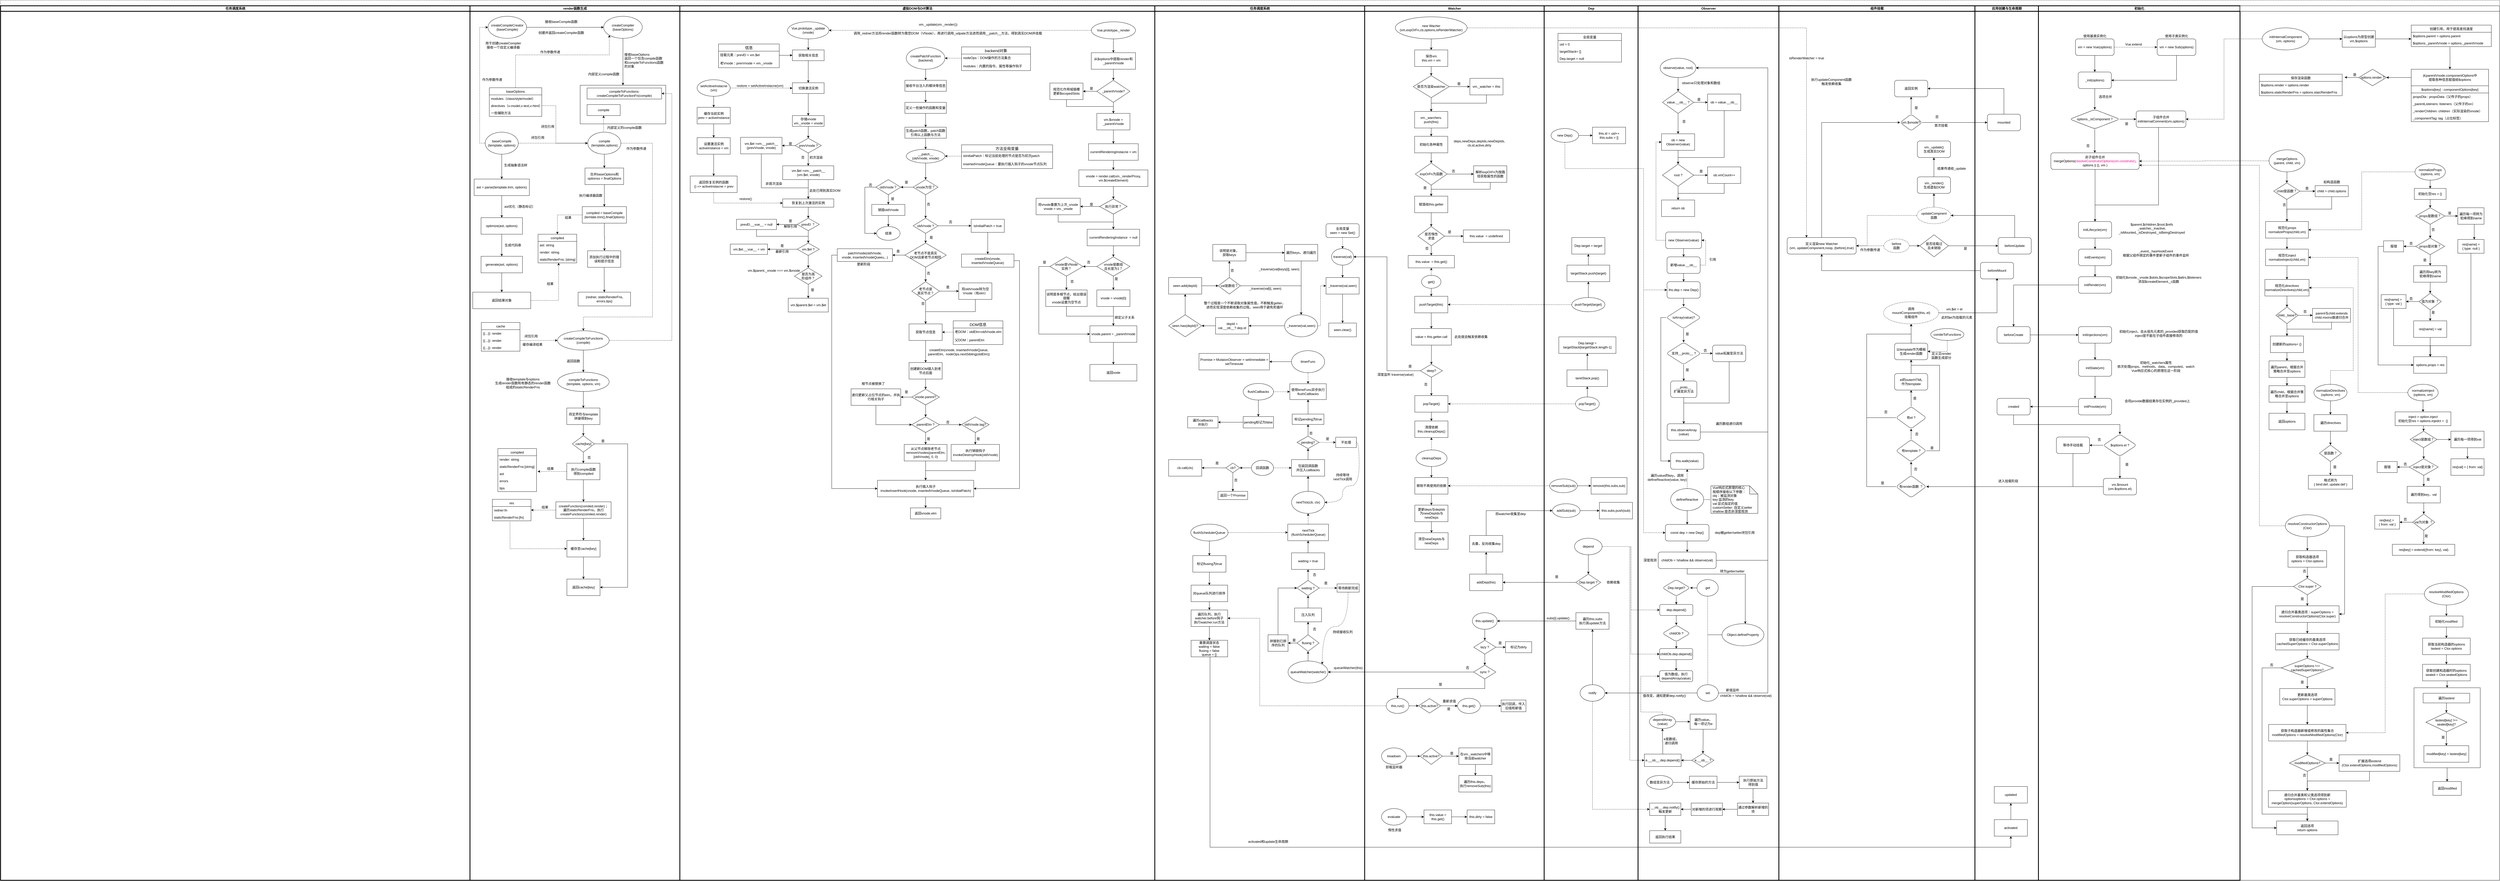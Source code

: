<mxfile version="14.1.8" type="device"><diagram name="Page-1" id="74e2e168-ea6b-b213-b513-2b3c1d86103e"><mxGraphModel dx="2522" dy="1672" grid="1" gridSize="10" guides="1" tooltips="1" connect="1" arrows="1" fold="1" page="1" pageScale="1" pageWidth="1100" pageHeight="850" background="#ffffff" math="0" shadow="0"><root><mxCell id="0"/><mxCell id="1" parent="0"/><mxCell id="lhdu9maTUxXlifXRgNNm-1324" value="否" style="text;html=1;align=center;verticalAlign=middle;resizable=0;points=[];autosize=1;" vertex="1" parent="1"><mxGeometry x="4385" y="720" width="30" height="20" as="geometry"/></mxCell><mxCell id="lhdu9maTUxXlifXRgNNm-1370" value="" style="group" vertex="1" connectable="0" parent="1"><mxGeometry x="-60" y="-250" width="9050" height="3190" as="geometry"/></mxCell><mxCell id="77e6c97f196da883-1" value="&amp;nbsp;" style="swimlane;html=1;childLayout=stackLayout;startSize=20;rounded=0;shadow=0;labelBackgroundColor=none;strokeWidth=1;fontFamily=Verdana;fontSize=8;align=center;dashed=1;" parent="lhdu9maTUxXlifXRgNNm-1370" vertex="1"><mxGeometry width="9050" height="3190" as="geometry"/></mxCell><mxCell id="rfXARt1QZUyqlLKQdZhP-42" style="edgeStyle=orthogonalEdgeStyle;rounded=0;orthogonalLoop=1;jettySize=auto;html=1;exitX=1;exitY=0.5;exitDx=0;exitDy=0;dashed=1;entryX=0.28;entryY=0;entryDx=0;entryDy=0;entryPerimeter=0;" parent="77e6c97f196da883-1" source="rfXARt1QZUyqlLKQdZhP-3" target="BIJUsjKM9qNVMtu-9ZKN-106" edge="1"><mxGeometry relative="1" as="geometry"><mxPoint x="3880" y="850" as="targetPoint"/></mxGeometry></mxCell><mxCell id="lhdu9maTUxXlifXRgNNm-1221" value="任务调度系统" style="swimlane;html=1;startSize=20;strokeWidth=3;" vertex="1" parent="77e6c97f196da883-1"><mxGeometry y="20" width="1700" height="3170" as="geometry"><mxRectangle y="20" width="30" height="1590" as="alternateBounds"/></mxGeometry></mxCell><mxCell id="JgCj7kgT4mat8zaqkjkI-376" value="render函数生成" style="swimlane;html=1;startSize=20;strokeWidth=3;" parent="77e6c97f196da883-1" vertex="1"><mxGeometry x="1700" y="20" width="760" height="3170" as="geometry"><mxRectangle y="20" width="30" height="1590" as="alternateBounds"/></mxGeometry></mxCell><mxCell id="lhdu9maTUxXlifXRgNNm-1013" value="接收baseCompile函数" style="text;html=1;align=center;verticalAlign=middle;resizable=0;points=[];autosize=1;" vertex="1" parent="JgCj7kgT4mat8zaqkjkI-376"><mxGeometry x="265" y="48" width="130" height="20" as="geometry"/></mxCell><mxCell id="lhdu9maTUxXlifXRgNNm-1014" value="创建并返回createCompiler函数" style="text;html=1;align=center;verticalAlign=middle;resizable=0;points=[];autosize=1;" vertex="1" parent="JgCj7kgT4mat8zaqkjkI-376"><mxGeometry x="240" y="88" width="180" height="20" as="geometry"/></mxCell><mxCell id="lhdu9maTUxXlifXRgNNm-1015" value="" style="rounded=0;whiteSpace=wrap;html=1;" vertex="1" parent="JgCj7kgT4mat8zaqkjkI-376"><mxGeometry x="399" y="288" width="310" height="140" as="geometry"/></mxCell><mxCell id="lhdu9maTUxXlifXRgNNm-1016" value="接收baseOptions&lt;br&gt;返回一个包含compile函数&lt;br&gt;和compileToFunctions函数&lt;br&gt;的对象" style="text;html=1;align=left;verticalAlign=middle;resizable=0;points=[];autosize=1;" vertex="1" parent="JgCj7kgT4mat8zaqkjkI-376"><mxGeometry x="556.5" y="168" width="160" height="60" as="geometry"/></mxCell><mxCell id="lhdu9maTUxXlifXRgNNm-1017" value="compile" style="rounded=0;whiteSpace=wrap;html=1;align=center;" vertex="1" parent="JgCj7kgT4mat8zaqkjkI-376"><mxGeometry x="424" y="358" width="120" height="40" as="geometry"/></mxCell><mxCell id="lhdu9maTUxXlifXRgNNm-1018" value="createCompileCreator&lt;br&gt;(baseCompile)" style="ellipse;whiteSpace=wrap;html=1;align=center;" vertex="1" parent="JgCj7kgT4mat8zaqkjkI-376"><mxGeometry x="65" y="38" width="140" height="80" as="geometry"/></mxCell><mxCell id="lhdu9maTUxXlifXRgNNm-1019" style="edgeStyle=orthogonalEdgeStyle;rounded=0;orthogonalLoop=1;jettySize=auto;html=1;exitX=0.5;exitY=1;exitDx=0;exitDy=0;" edge="1" parent="JgCj7kgT4mat8zaqkjkI-376" source="lhdu9maTUxXlifXRgNNm-1020" target="lhdu9maTUxXlifXRgNNm-1015"><mxGeometry relative="1" as="geometry"/></mxCell><mxCell id="lhdu9maTUxXlifXRgNNm-1020" value="createCompiler&lt;br&gt;(baseOptions)" style="ellipse;whiteSpace=wrap;html=1;align=center;" vertex="1" parent="JgCj7kgT4mat8zaqkjkI-376"><mxGeometry x="484" y="38" width="140" height="80" as="geometry"/></mxCell><mxCell id="lhdu9maTUxXlifXRgNNm-1021" style="edgeStyle=orthogonalEdgeStyle;rounded=0;orthogonalLoop=1;jettySize=auto;html=1;exitX=1;exitY=0.5;exitDx=0;exitDy=0;entryX=0;entryY=0.5;entryDx=0;entryDy=0;" edge="1" parent="JgCj7kgT4mat8zaqkjkI-376" source="lhdu9maTUxXlifXRgNNm-1018" target="lhdu9maTUxXlifXRgNNm-1020"><mxGeometry relative="1" as="geometry"/></mxCell><mxCell id="lhdu9maTUxXlifXRgNNm-1022" value="用于创建createCompiler&lt;br&gt;接收一个自定义编译器" style="text;html=1;align=center;verticalAlign=middle;resizable=0;points=[];autosize=1;" vertex="1" parent="JgCj7kgT4mat8zaqkjkI-376"><mxGeometry x="50" y="128" width="140" height="30" as="geometry"/></mxCell><mxCell id="lhdu9maTUxXlifXRgNNm-1023" value="内部定义compile函数" style="text;html=1;align=center;verticalAlign=middle;resizable=0;points=[];autosize=1;" vertex="1" parent="JgCj7kgT4mat8zaqkjkI-376"><mxGeometry x="419" y="238" width="130" height="20" as="geometry"/></mxCell><mxCell id="lhdu9maTUxXlifXRgNNm-1024" style="edgeStyle=orthogonalEdgeStyle;rounded=0;orthogonalLoop=1;jettySize=auto;html=1;exitX=0.5;exitY=0;exitDx=0;exitDy=0;dashed=1;" edge="1" parent="JgCj7kgT4mat8zaqkjkI-376" source="lhdu9maTUxXlifXRgNNm-1025" target="lhdu9maTUxXlifXRgNNm-1017"><mxGeometry relative="1" as="geometry"><Array as="points"><mxPoint x="484" y="488"/><mxPoint x="484" y="488"/></Array></mxGeometry></mxCell><mxCell id="lhdu9maTUxXlifXRgNNm-1025" value="compile&lt;br&gt;(template,options)" style="ellipse;whiteSpace=wrap;html=1;align=center;" vertex="1" parent="JgCj7kgT4mat8zaqkjkI-376"><mxGeometry x="426.5" y="458" width="120" height="80" as="geometry"/></mxCell><mxCell id="lhdu9maTUxXlifXRgNNm-1026" value="合并baseOptions和optionss = finalOptions" style="whiteSpace=wrap;html=1;" vertex="1" parent="JgCj7kgT4mat8zaqkjkI-376"><mxGeometry x="416.5" y="588" width="140" height="60" as="geometry"/></mxCell><mxCell id="lhdu9maTUxXlifXRgNNm-1027" value="" style="edgeStyle=orthogonalEdgeStyle;rounded=0;orthogonalLoop=1;jettySize=auto;html=1;" edge="1" parent="JgCj7kgT4mat8zaqkjkI-376" source="lhdu9maTUxXlifXRgNNm-1025" target="lhdu9maTUxXlifXRgNNm-1026"><mxGeometry relative="1" as="geometry"/></mxCell><mxCell id="lhdu9maTUxXlifXRgNNm-1029" value="compiled = baseCompile&lt;br&gt;(temlate.trim(),finalOptions)" style="whiteSpace=wrap;html=1;" vertex="1" parent="JgCj7kgT4mat8zaqkjkI-376"><mxGeometry x="406.5" y="728" width="160" height="60" as="geometry"/></mxCell><mxCell id="lhdu9maTUxXlifXRgNNm-1030" value="" style="edgeStyle=orthogonalEdgeStyle;rounded=0;orthogonalLoop=1;jettySize=auto;html=1;" edge="1" parent="JgCj7kgT4mat8zaqkjkI-376" source="lhdu9maTUxXlifXRgNNm-1026" target="lhdu9maTUxXlifXRgNNm-1029"><mxGeometry relative="1" as="geometry"/></mxCell><mxCell id="lhdu9maTUxXlifXRgNNm-1031" value="执行编译器函数" style="text;html=1;align=center;verticalAlign=middle;resizable=0;points=[];autosize=1;" vertex="1" parent="JgCj7kgT4mat8zaqkjkI-376"><mxGeometry x="386.5" y="678" width="100" height="20" as="geometry"/></mxCell><mxCell id="lhdu9maTUxXlifXRgNNm-1032" value="添加执行过程中的错误和提示信息" style="whiteSpace=wrap;html=1;" vertex="1" parent="JgCj7kgT4mat8zaqkjkI-376"><mxGeometry x="426" y="888" width="120" height="60" as="geometry"/></mxCell><mxCell id="lhdu9maTUxXlifXRgNNm-1033" value="{redner, staticRenderFns,&lt;br&gt;errors,tips}" style="whiteSpace=wrap;html=1;" vertex="1" parent="JgCj7kgT4mat8zaqkjkI-376"><mxGeometry x="391.5" y="1038" width="190" height="50" as="geometry"/></mxCell><mxCell id="lhdu9maTUxXlifXRgNNm-1034" value="" style="edgeStyle=orthogonalEdgeStyle;rounded=0;orthogonalLoop=1;jettySize=auto;html=1;" edge="1" parent="JgCj7kgT4mat8zaqkjkI-376" source="lhdu9maTUxXlifXRgNNm-1032" target="lhdu9maTUxXlifXRgNNm-1033"><mxGeometry relative="1" as="geometry"/></mxCell><mxCell id="lhdu9maTUxXlifXRgNNm-1035" style="edgeStyle=orthogonalEdgeStyle;rounded=0;orthogonalLoop=1;jettySize=auto;html=1;exitX=0;exitY=0.5;exitDx=0;exitDy=0;entryX=0;entryY=0.5;entryDx=0;entryDy=0;dashed=1;" edge="1" parent="JgCj7kgT4mat8zaqkjkI-376" source="lhdu9maTUxXlifXRgNNm-1037" target="lhdu9maTUxXlifXRgNNm-1018"><mxGeometry relative="1" as="geometry"/></mxCell><mxCell id="lhdu9maTUxXlifXRgNNm-1036" style="edgeStyle=orthogonalEdgeStyle;rounded=0;orthogonalLoop=1;jettySize=auto;html=1;exitX=1;exitY=0.5;exitDx=0;exitDy=0;entryX=0;entryY=0.5;entryDx=0;entryDy=0;dashed=1;" edge="1" parent="JgCj7kgT4mat8zaqkjkI-376" source="lhdu9maTUxXlifXRgNNm-1037" target="lhdu9maTUxXlifXRgNNm-1025"><mxGeometry relative="1" as="geometry"/></mxCell><mxCell id="lhdu9maTUxXlifXRgNNm-1037" value="baseCompile&lt;br&gt;(template, options)" style="ellipse;whiteSpace=wrap;html=1;align=center;" vertex="1" parent="JgCj7kgT4mat8zaqkjkI-376"><mxGeometry x="55" y="458" width="120" height="80" as="geometry"/></mxCell><mxCell id="lhdu9maTUxXlifXRgNNm-1038" value="闭包引用" style="text;html=1;align=center;verticalAlign=middle;resizable=0;points=[];autosize=1;" vertex="1" parent="JgCj7kgT4mat8zaqkjkI-376"><mxGeometry x="215" y="468" width="60" height="20" as="geometry"/></mxCell><mxCell id="lhdu9maTUxXlifXRgNNm-1039" value="compileToFunctions: createCompileToFunctionFn(compile)" style="rounded=0;whiteSpace=wrap;html=1;align=center;" vertex="1" parent="JgCj7kgT4mat8zaqkjkI-376"><mxGeometry x="424" y="298" width="270" height="40" as="geometry"/></mxCell><mxCell id="lhdu9maTUxXlifXRgNNm-1040" value="内部定义的compile函数" style="text;html=1;align=center;verticalAlign=middle;resizable=0;points=[];autosize=1;" vertex="1" parent="JgCj7kgT4mat8zaqkjkI-376"><mxGeometry x="489" y="432" width="140" height="20" as="geometry"/></mxCell><mxCell id="lhdu9maTUxXlifXRgNNm-1041" value="作为参数传递" style="text;html=1;align=center;verticalAlign=middle;resizable=0;points=[];autosize=1;" vertex="1" parent="JgCj7kgT4mat8zaqkjkI-376"><mxGeometry x="35" y="258" width="90" height="20" as="geometry"/></mxCell><mxCell id="lhdu9maTUxXlifXRgNNm-1042" value="生成抽象语法树" style="text;html=1;align=center;verticalAlign=middle;resizable=0;points=[];autosize=1;" vertex="1" parent="JgCj7kgT4mat8zaqkjkI-376"><mxGeometry x="115" y="568" width="100" height="20" as="geometry"/></mxCell><mxCell id="lhdu9maTUxXlifXRgNNm-1043" value="ast优化（静态标记）" style="text;html=1;align=center;verticalAlign=middle;resizable=0;points=[];autosize=1;" vertex="1" parent="JgCj7kgT4mat8zaqkjkI-376"><mxGeometry x="115" y="718" width="130" height="20" as="geometry"/></mxCell><mxCell id="lhdu9maTUxXlifXRgNNm-1044" value="optimize(ast, options)" style="whiteSpace=wrap;html=1;" vertex="1" parent="JgCj7kgT4mat8zaqkjkI-376"><mxGeometry x="40" y="768" width="150" height="60" as="geometry"/></mxCell><mxCell id="lhdu9maTUxXlifXRgNNm-1045" value="生成代码串" style="text;html=1;align=center;verticalAlign=middle;resizable=0;points=[];autosize=1;" vertex="1" parent="JgCj7kgT4mat8zaqkjkI-376"><mxGeometry x="115" y="858" width="80" height="20" as="geometry"/></mxCell><mxCell id="lhdu9maTUxXlifXRgNNm-1047" value="返回结果对象" style="whiteSpace=wrap;html=1;" vertex="1" parent="JgCj7kgT4mat8zaqkjkI-376"><mxGeometry x="10" y="1038" width="210" height="60" as="geometry"/></mxCell><mxCell id="lhdu9maTUxXlifXRgNNm-1048" value="结果" style="text;html=1;align=center;verticalAlign=middle;resizable=0;points=[];autosize=1;" vertex="1" parent="JgCj7kgT4mat8zaqkjkI-376"><mxGeometry x="270" y="998" width="40" height="20" as="geometry"/></mxCell><mxCell id="lhdu9maTUxXlifXRgNNm-1049" value="闭包引用" style="text;html=1;align=center;verticalAlign=middle;resizable=0;points=[];autosize=1;" vertex="1" parent="JgCj7kgT4mat8zaqkjkI-376"><mxGeometry x="250.5" y="428" width="60" height="20" as="geometry"/></mxCell><mxCell id="lhdu9maTUxXlifXRgNNm-1050" value="作为参数传递" style="text;html=1;align=center;verticalAlign=middle;resizable=0;points=[];autosize=1;" vertex="1" parent="JgCj7kgT4mat8zaqkjkI-376"><mxGeometry x="245" y="158" width="90" height="20" as="geometry"/></mxCell><mxCell id="lhdu9maTUxXlifXRgNNm-1051" value="" style="group" vertex="1" connectable="0" parent="JgCj7kgT4mat8zaqkjkI-376"><mxGeometry x="70" y="297" width="190" height="104" as="geometry"/></mxCell><mxCell id="lhdu9maTUxXlifXRgNNm-1052" value="baseOptions" style="swimlane;fontStyle=0;childLayout=stackLayout;horizontal=1;startSize=26;fillColor=none;horizontalStack=0;resizeParent=1;resizeParentMax=0;resizeLast=0;collapsible=1;marginBottom=0;align=center;" vertex="1" parent="lhdu9maTUxXlifXRgNNm-1051"><mxGeometry width="190" height="104" as="geometry"/></mxCell><mxCell id="lhdu9maTUxXlifXRgNNm-1053" value="modules（class/style/model）" style="text;strokeColor=none;fillColor=none;align=left;verticalAlign=top;spacingLeft=4;spacingRight=4;overflow=hidden;rotatable=0;points=[[0,0.5],[1,0.5]];portConstraint=eastwest;" vertex="1" parent="lhdu9maTUxXlifXRgNNm-1052"><mxGeometry y="26" width="190" height="26" as="geometry"/></mxCell><mxCell id="lhdu9maTUxXlifXRgNNm-1054" value="directives（v-model,v-text,v-html）" style="text;strokeColor=none;fillColor=none;align=left;verticalAlign=top;spacingLeft=4;spacingRight=4;overflow=hidden;rotatable=0;points=[[0,0.5],[1,0.5]];portConstraint=eastwest;" vertex="1" parent="lhdu9maTUxXlifXRgNNm-1052"><mxGeometry y="52" width="190" height="26" as="geometry"/></mxCell><mxCell id="lhdu9maTUxXlifXRgNNm-1055" value="一些辅助方法" style="text;strokeColor=none;fillColor=none;align=left;verticalAlign=top;spacingLeft=4;spacingRight=4;overflow=hidden;rotatable=0;points=[[0,0.5],[1,0.5]];portConstraint=eastwest;" vertex="1" parent="lhdu9maTUxXlifXRgNNm-1052"><mxGeometry y="78" width="190" height="26" as="geometry"/></mxCell><mxCell id="lhdu9maTUxXlifXRgNNm-1056" style="edgeStyle=orthogonalEdgeStyle;rounded=0;orthogonalLoop=1;jettySize=auto;html=1;exitX=0.5;exitY=0;exitDx=0;exitDy=0;entryX=0;entryY=1;entryDx=0;entryDy=0;dashed=1;" edge="1" parent="JgCj7kgT4mat8zaqkjkI-376" source="lhdu9maTUxXlifXRgNNm-1052" target="lhdu9maTUxXlifXRgNNm-1020"><mxGeometry relative="1" as="geometry"><Array as="points"><mxPoint x="165" y="178"/><mxPoint x="505" y="178"/></Array></mxGeometry></mxCell><mxCell id="lhdu9maTUxXlifXRgNNm-1057" style="edgeStyle=orthogonalEdgeStyle;rounded=0;orthogonalLoop=1;jettySize=auto;html=1;exitX=1;exitY=0.5;exitDx=0;exitDy=0;dashed=1;" edge="1" parent="JgCj7kgT4mat8zaqkjkI-376" source="lhdu9maTUxXlifXRgNNm-1054" target="lhdu9maTUxXlifXRgNNm-1025"><mxGeometry relative="1" as="geometry"><Array as="points"><mxPoint x="311" y="362"/><mxPoint x="311" y="498"/></Array></mxGeometry></mxCell><mxCell id="lhdu9maTUxXlifXRgNNm-1058" value="作为参数传递" style="text;html=1;align=center;verticalAlign=middle;resizable=0;points=[];autosize=1;" vertex="1" parent="JgCj7kgT4mat8zaqkjkI-376"><mxGeometry x="556.5" y="508" width="90" height="20" as="geometry"/></mxCell><mxCell id="lhdu9maTUxXlifXRgNNm-1059" value="compiled" style="swimlane;fontStyle=0;childLayout=stackLayout;horizontal=1;startSize=26;fillColor=none;horizontalStack=0;resizeParent=1;resizeParentMax=0;resizeLast=0;collapsible=1;marginBottom=0;align=center;" vertex="1" parent="JgCj7kgT4mat8zaqkjkI-376"><mxGeometry x="246.5" y="828" width="140" height="104" as="geometry"/></mxCell><mxCell id="lhdu9maTUxXlifXRgNNm-1060" value="ast: string" style="text;strokeColor=none;fillColor=none;align=left;verticalAlign=top;spacingLeft=4;spacingRight=4;overflow=hidden;rotatable=0;points=[[0,0.5],[1,0.5]];portConstraint=eastwest;" vertex="1" parent="lhdu9maTUxXlifXRgNNm-1059"><mxGeometry y="26" width="140" height="26" as="geometry"/></mxCell><mxCell id="lhdu9maTUxXlifXRgNNm-1061" value="render: string" style="text;strokeColor=none;fillColor=none;align=left;verticalAlign=top;spacingLeft=4;spacingRight=4;overflow=hidden;rotatable=0;points=[[0,0.5],[1,0.5]];portConstraint=eastwest;" vertex="1" parent="lhdu9maTUxXlifXRgNNm-1059"><mxGeometry y="52" width="140" height="26" as="geometry"/></mxCell><mxCell id="lhdu9maTUxXlifXRgNNm-1062" value="staticRenderFns: [string]" style="text;strokeColor=none;fillColor=none;align=left;verticalAlign=top;spacingLeft=4;spacingRight=4;overflow=hidden;rotatable=0;points=[[0,0.5],[1,0.5]];portConstraint=eastwest;" vertex="1" parent="lhdu9maTUxXlifXRgNNm-1059"><mxGeometry y="78" width="140" height="26" as="geometry"/></mxCell><mxCell id="lhdu9maTUxXlifXRgNNm-1046" style="edgeStyle=orthogonalEdgeStyle;rounded=0;orthogonalLoop=1;jettySize=auto;html=1;exitX=1;exitY=0.5;exitDx=0;exitDy=0;entryX=0.532;entryY=1;entryDx=0;entryDy=0;entryPerimeter=0;startArrow=none;startFill=0;endArrow=classic;endFill=1;dashed=1;" edge="1" parent="JgCj7kgT4mat8zaqkjkI-376" source="lhdu9maTUxXlifXRgNNm-1047" target="lhdu9maTUxXlifXRgNNm-1062"><mxGeometry relative="1" as="geometry"/></mxCell><mxCell id="lhdu9maTUxXlifXRgNNm-1063" value="结果" style="text;html=1;align=center;verticalAlign=middle;resizable=0;points=[];autosize=1;" vertex="1" parent="JgCj7kgT4mat8zaqkjkI-376"><mxGeometry x="335" y="758" width="40" height="20" as="geometry"/></mxCell><mxCell id="lhdu9maTUxXlifXRgNNm-1064" style="edgeStyle=orthogonalEdgeStyle;rounded=0;orthogonalLoop=1;jettySize=auto;html=1;exitX=1;exitY=0.5;exitDx=0;exitDy=0;entryX=1;entryY=0.5;entryDx=0;entryDy=0;dashed=1;startArrow=none;startFill=0;endArrow=classic;endFill=1;" edge="1" parent="JgCj7kgT4mat8zaqkjkI-376" source="lhdu9maTUxXlifXRgNNm-1065" target="lhdu9maTUxXlifXRgNNm-1039"><mxGeometry relative="1" as="geometry"><Array as="points"><mxPoint x="731" y="1213"/><mxPoint x="731" y="318"/></Array></mxGeometry></mxCell><mxCell id="lhdu9maTUxXlifXRgNNm-1065" value="createCompileToFunctions&lt;br&gt;(compile)" style="ellipse;whiteSpace=wrap;html=1;align=center;" vertex="1" parent="JgCj7kgT4mat8zaqkjkI-376"><mxGeometry x="317" y="1178" width="187" height="70" as="geometry"/></mxCell><mxCell id="lhdu9maTUxXlifXRgNNm-1066" value="cache" style="swimlane;fontStyle=0;childLayout=stackLayout;horizontal=1;startSize=26;fillColor=none;horizontalStack=0;resizeParent=1;resizeParentMax=0;resizeLast=0;collapsible=1;marginBottom=0;align=center;" vertex="1" parent="JgCj7kgT4mat8zaqkjkI-376"><mxGeometry x="41" y="1148" width="140" height="104" as="geometry"/></mxCell><mxCell id="lhdu9maTUxXlifXRgNNm-1067" value="{{...}}: render" style="text;strokeColor=none;fillColor=none;align=left;verticalAlign=top;spacingLeft=4;spacingRight=4;overflow=hidden;rotatable=0;points=[[0,0.5],[1,0.5]];portConstraint=eastwest;" vertex="1" parent="lhdu9maTUxXlifXRgNNm-1066"><mxGeometry y="26" width="140" height="26" as="geometry"/></mxCell><mxCell id="lhdu9maTUxXlifXRgNNm-1068" value="{{...}}: render" style="text;strokeColor=none;fillColor=none;align=left;verticalAlign=top;spacingLeft=4;spacingRight=4;overflow=hidden;rotatable=0;points=[[0,0.5],[1,0.5]];portConstraint=eastwest;" vertex="1" parent="lhdu9maTUxXlifXRgNNm-1066"><mxGeometry y="52" width="140" height="26" as="geometry"/></mxCell><mxCell id="lhdu9maTUxXlifXRgNNm-1069" value="{{...}}: render" style="text;strokeColor=none;fillColor=none;align=left;verticalAlign=top;spacingLeft=4;spacingRight=4;overflow=hidden;rotatable=0;points=[[0,0.5],[1,0.5]];portConstraint=eastwest;" vertex="1" parent="lhdu9maTUxXlifXRgNNm-1066"><mxGeometry y="78" width="140" height="26" as="geometry"/></mxCell><mxCell id="lhdu9maTUxXlifXRgNNm-1070" style="edgeStyle=orthogonalEdgeStyle;rounded=0;orthogonalLoop=1;jettySize=auto;html=1;exitX=1;exitY=0.5;exitDx=0;exitDy=0;entryX=0;entryY=0.5;entryDx=0;entryDy=0;dashed=1;" edge="1" parent="JgCj7kgT4mat8zaqkjkI-376" source="lhdu9maTUxXlifXRgNNm-1068" target="lhdu9maTUxXlifXRgNNm-1065"><mxGeometry relative="1" as="geometry"/></mxCell><mxCell id="lhdu9maTUxXlifXRgNNm-1071" value="缓存编译结果" style="text;html=1;align=center;verticalAlign=middle;resizable=0;points=[];autosize=1;" vertex="1" parent="JgCj7kgT4mat8zaqkjkI-376"><mxGeometry x="181" y="1218" width="90" height="20" as="geometry"/></mxCell><mxCell id="lhdu9maTUxXlifXRgNNm-1072" value="返回函数" style="text;html=1;align=center;verticalAlign=middle;resizable=0;points=[];autosize=1;" vertex="1" parent="JgCj7kgT4mat8zaqkjkI-376"><mxGeometry x="344" y="1278" width="60" height="20" as="geometry"/></mxCell><mxCell id="lhdu9maTUxXlifXRgNNm-1073" value="将定界符与template&lt;br&gt;拼接得到key" style="whiteSpace=wrap;html=1;" vertex="1" parent="JgCj7kgT4mat8zaqkjkI-376"><mxGeometry x="350.5" y="1458" width="120" height="60" as="geometry"/></mxCell><mxCell id="lhdu9maTUxXlifXRgNNm-1074" value="cache[key]" style="rhombus;whiteSpace=wrap;html=1;" vertex="1" parent="JgCj7kgT4mat8zaqkjkI-376"><mxGeometry x="370.5" y="1558" width="80" height="60" as="geometry"/></mxCell><mxCell id="lhdu9maTUxXlifXRgNNm-1075" value="" style="edgeStyle=orthogonalEdgeStyle;rounded=0;orthogonalLoop=1;jettySize=auto;html=1;" edge="1" parent="JgCj7kgT4mat8zaqkjkI-376" source="lhdu9maTUxXlifXRgNNm-1073" target="lhdu9maTUxXlifXRgNNm-1074"><mxGeometry relative="1" as="geometry"/></mxCell><mxCell id="lhdu9maTUxXlifXRgNNm-1077" value="执行compile函数&lt;br&gt;得到compiled" style="whiteSpace=wrap;html=1;" vertex="1" parent="JgCj7kgT4mat8zaqkjkI-376"><mxGeometry x="350.5" y="1658" width="120" height="60" as="geometry"/></mxCell><mxCell id="lhdu9maTUxXlifXRgNNm-1028" style="edgeStyle=orthogonalEdgeStyle;rounded=0;orthogonalLoop=1;jettySize=auto;html=1;exitX=0;exitY=0.5;exitDx=0;exitDy=0;entryX=0.5;entryY=0;entryDx=0;entryDy=0;dashed=1;startArrow=none;startFill=0;endArrow=classic;endFill=1;" edge="1" parent="JgCj7kgT4mat8zaqkjkI-376" source="lhdu9maTUxXlifXRgNNm-1029" target="lhdu9maTUxXlifXRgNNm-1059"><mxGeometry relative="1" as="geometry"/></mxCell><mxCell id="lhdu9maTUxXlifXRgNNm-1078" value="" style="edgeStyle=orthogonalEdgeStyle;rounded=0;orthogonalLoop=1;jettySize=auto;html=1;" edge="1" parent="JgCj7kgT4mat8zaqkjkI-376" source="lhdu9maTUxXlifXRgNNm-1074" target="lhdu9maTUxXlifXRgNNm-1077"><mxGeometry relative="1" as="geometry"/></mxCell><mxCell id="lhdu9maTUxXlifXRgNNm-1079" value="compiled" style="swimlane;fontStyle=0;childLayout=stackLayout;horizontal=1;startSize=26;fillColor=none;horizontalStack=0;resizeParent=1;resizeParentMax=0;resizeLast=0;collapsible=1;marginBottom=0;align=center;" vertex="1" parent="JgCj7kgT4mat8zaqkjkI-376"><mxGeometry x="101" y="1605" width="140" height="156" as="geometry"/></mxCell><mxCell id="lhdu9maTUxXlifXRgNNm-1080" value="render: string" style="text;strokeColor=none;fillColor=none;align=left;verticalAlign=top;spacingLeft=4;spacingRight=4;overflow=hidden;rotatable=0;points=[[0,0.5],[1,0.5]];portConstraint=eastwest;" vertex="1" parent="lhdu9maTUxXlifXRgNNm-1079"><mxGeometry y="26" width="140" height="26" as="geometry"/></mxCell><mxCell id="lhdu9maTUxXlifXRgNNm-1081" value="staticRenderFns:[string]" style="text;strokeColor=none;fillColor=none;align=left;verticalAlign=top;spacingLeft=4;spacingRight=4;overflow=hidden;rotatable=0;points=[[0,0.5],[1,0.5]];portConstraint=eastwest;" vertex="1" parent="lhdu9maTUxXlifXRgNNm-1079"><mxGeometry y="52" width="140" height="26" as="geometry"/></mxCell><mxCell id="lhdu9maTUxXlifXRgNNm-1082" value="ast" style="text;strokeColor=none;fillColor=none;align=left;verticalAlign=top;spacingLeft=4;spacingRight=4;overflow=hidden;rotatable=0;points=[[0,0.5],[1,0.5]];portConstraint=eastwest;" vertex="1" parent="lhdu9maTUxXlifXRgNNm-1079"><mxGeometry y="78" width="140" height="26" as="geometry"/></mxCell><mxCell id="lhdu9maTUxXlifXRgNNm-1083" value="errors" style="text;strokeColor=none;fillColor=none;align=left;verticalAlign=top;spacingLeft=4;spacingRight=4;overflow=hidden;rotatable=0;points=[[0,0.5],[1,0.5]];portConstraint=eastwest;" vertex="1" parent="lhdu9maTUxXlifXRgNNm-1079"><mxGeometry y="104" width="140" height="26" as="geometry"/></mxCell><mxCell id="lhdu9maTUxXlifXRgNNm-1084" value="tips" style="text;strokeColor=none;fillColor=none;align=left;verticalAlign=top;spacingLeft=4;spacingRight=4;overflow=hidden;rotatable=0;points=[[0,0.5],[1,0.5]];portConstraint=eastwest;" vertex="1" parent="lhdu9maTUxXlifXRgNNm-1079"><mxGeometry y="130" width="140" height="26" as="geometry"/></mxCell><mxCell id="lhdu9maTUxXlifXRgNNm-1085" value="res" style="swimlane;fontStyle=0;childLayout=stackLayout;horizontal=1;startSize=26;fillColor=none;horizontalStack=0;resizeParent=1;resizeParentMax=0;resizeLast=0;collapsible=1;marginBottom=0;align=center;" vertex="1" parent="JgCj7kgT4mat8zaqkjkI-376"><mxGeometry x="81" y="1789" width="140" height="78" as="geometry"/></mxCell><mxCell id="lhdu9maTUxXlifXRgNNm-1086" value="redner:fn" style="text;strokeColor=none;fillColor=none;align=left;verticalAlign=top;spacingLeft=4;spacingRight=4;overflow=hidden;rotatable=0;points=[[0,0.5],[1,0.5]];portConstraint=eastwest;" vertex="1" parent="lhdu9maTUxXlifXRgNNm-1085"><mxGeometry y="26" width="140" height="26" as="geometry"/></mxCell><mxCell id="lhdu9maTUxXlifXRgNNm-1087" value="staticRenderFns:[fn]" style="text;strokeColor=none;fillColor=none;align=left;verticalAlign=top;spacingLeft=4;spacingRight=4;overflow=hidden;rotatable=0;points=[[0,0.5],[1,0.5]];portConstraint=eastwest;" vertex="1" parent="lhdu9maTUxXlifXRgNNm-1085"><mxGeometry y="52" width="140" height="26" as="geometry"/></mxCell><mxCell id="lhdu9maTUxXlifXRgNNm-1088" style="edgeStyle=orthogonalEdgeStyle;rounded=0;orthogonalLoop=1;jettySize=auto;html=1;exitX=1;exitY=0.5;exitDx=0;exitDy=0;entryX=0.5;entryY=0;entryDx=0;entryDy=0;dashed=1;startArrow=none;startFill=0;endArrow=classic;endFill=1;" edge="1" parent="JgCj7kgT4mat8zaqkjkI-376" source="lhdu9maTUxXlifXRgNNm-1025" target="lhdu9maTUxXlifXRgNNm-1065"><mxGeometry relative="1" as="geometry"><Array as="points"><mxPoint x="661" y="498"/><mxPoint x="661" y="1128"/><mxPoint x="411" y="1128"/></Array></mxGeometry></mxCell><mxCell id="lhdu9maTUxXlifXRgNNm-1089" value="接收template与options&lt;br&gt;生成render函数和有静态的render函数&lt;br&gt;组成的staticRenderFns" style="text;html=1;align=center;verticalAlign=middle;resizable=0;points=[];autosize=1;" vertex="1" parent="JgCj7kgT4mat8zaqkjkI-376"><mxGeometry x="81" y="1343" width="220" height="50" as="geometry"/></mxCell><mxCell id="lhdu9maTUxXlifXRgNNm-1090" value="" style="edgeStyle=orthogonalEdgeStyle;rounded=0;orthogonalLoop=1;jettySize=auto;html=1;" edge="1" parent="JgCj7kgT4mat8zaqkjkI-376" source="lhdu9maTUxXlifXRgNNm-1091" target="lhdu9maTUxXlifXRgNNm-1044"><mxGeometry relative="1" as="geometry"/></mxCell><mxCell id="lhdu9maTUxXlifXRgNNm-1091" value="ast = parse(template.trim, options)" style="whiteSpace=wrap;html=1;" vertex="1" parent="JgCj7kgT4mat8zaqkjkI-376"><mxGeometry x="15" y="628" width="200" height="60" as="geometry"/></mxCell><mxCell id="lhdu9maTUxXlifXRgNNm-1092" value="" style="edgeStyle=orthogonalEdgeStyle;rounded=0;orthogonalLoop=1;jettySize=auto;html=1;" edge="1" parent="JgCj7kgT4mat8zaqkjkI-376" source="lhdu9maTUxXlifXRgNNm-1037" target="lhdu9maTUxXlifXRgNNm-1091"><mxGeometry relative="1" as="geometry"/></mxCell><mxCell id="lhdu9maTUxXlifXRgNNm-1093" value="" style="edgeStyle=orthogonalEdgeStyle;rounded=0;orthogonalLoop=1;jettySize=auto;html=1;" edge="1" parent="JgCj7kgT4mat8zaqkjkI-376" source="lhdu9maTUxXlifXRgNNm-1094" target="lhdu9maTUxXlifXRgNNm-1047"><mxGeometry relative="1" as="geometry"/></mxCell><mxCell id="lhdu9maTUxXlifXRgNNm-1094" value="generate(ast, options)" style="whiteSpace=wrap;html=1;" vertex="1" parent="JgCj7kgT4mat8zaqkjkI-376"><mxGeometry x="40" y="908" width="150" height="60" as="geometry"/></mxCell><mxCell id="lhdu9maTUxXlifXRgNNm-1095" value="" style="edgeStyle=orthogonalEdgeStyle;rounded=0;orthogonalLoop=1;jettySize=auto;html=1;" edge="1" parent="JgCj7kgT4mat8zaqkjkI-376" source="lhdu9maTUxXlifXRgNNm-1044" target="lhdu9maTUxXlifXRgNNm-1094"><mxGeometry relative="1" as="geometry"/></mxCell><mxCell id="lhdu9maTUxXlifXRgNNm-1096" value="闭包引用" style="text;html=1;align=center;verticalAlign=middle;resizable=0;points=[];autosize=1;" vertex="1" parent="JgCj7kgT4mat8zaqkjkI-376"><mxGeometry x="191" y="1188" width="60" height="20" as="geometry"/></mxCell><mxCell id="lhdu9maTUxXlifXRgNNm-1097" value="" style="edgeStyle=orthogonalEdgeStyle;rounded=0;orthogonalLoop=1;jettySize=auto;html=1;" edge="1" parent="JgCj7kgT4mat8zaqkjkI-376" source="lhdu9maTUxXlifXRgNNm-1098" target="lhdu9maTUxXlifXRgNNm-1073"><mxGeometry relative="1" as="geometry"/></mxCell><mxCell id="lhdu9maTUxXlifXRgNNm-1098" value="compileToFunctions&lt;br&gt;(template, options, vm)" style="ellipse;whiteSpace=wrap;html=1;align=center;" vertex="1" parent="JgCj7kgT4mat8zaqkjkI-376"><mxGeometry x="317" y="1328" width="187" height="70" as="geometry"/></mxCell><mxCell id="lhdu9maTUxXlifXRgNNm-1099" value="" style="edgeStyle=orthogonalEdgeStyle;rounded=0;orthogonalLoop=1;jettySize=auto;html=1;" edge="1" parent="JgCj7kgT4mat8zaqkjkI-376" source="lhdu9maTUxXlifXRgNNm-1065" target="lhdu9maTUxXlifXRgNNm-1098"><mxGeometry relative="1" as="geometry"/></mxCell><mxCell id="lhdu9maTUxXlifXRgNNm-1101" style="edgeStyle=orthogonalEdgeStyle;rounded=0;orthogonalLoop=1;jettySize=auto;html=1;exitX=0;exitY=0.5;exitDx=0;exitDy=0;entryX=1;entryY=0.5;entryDx=0;entryDy=0;dashed=1;" edge="1" parent="JgCj7kgT4mat8zaqkjkI-376" source="lhdu9maTUxXlifXRgNNm-1102" target="lhdu9maTUxXlifXRgNNm-1086"><mxGeometry relative="1" as="geometry"/></mxCell><mxCell id="lhdu9maTUxXlifXRgNNm-1102" value="createFunction(comiled.render)；&lt;br&gt;遍历staticRenderFns，执行&lt;br&gt;createFunction(comiled.render)" style="whiteSpace=wrap;html=1;" vertex="1" parent="JgCj7kgT4mat8zaqkjkI-376"><mxGeometry x="311" y="1798" width="200" height="60" as="geometry"/></mxCell><mxCell id="lhdu9maTUxXlifXRgNNm-1076" style="edgeStyle=orthogonalEdgeStyle;rounded=0;orthogonalLoop=1;jettySize=auto;html=1;exitX=0;exitY=0.5;exitDx=0;exitDy=0;entryX=1.029;entryY=0.192;entryDx=0;entryDy=0;entryPerimeter=0;dashed=1;" edge="1" parent="JgCj7kgT4mat8zaqkjkI-376" source="lhdu9maTUxXlifXRgNNm-1077" target="lhdu9maTUxXlifXRgNNm-1082"><mxGeometry relative="1" as="geometry"/></mxCell><mxCell id="lhdu9maTUxXlifXRgNNm-1103" value="" style="edgeStyle=orthogonalEdgeStyle;rounded=0;orthogonalLoop=1;jettySize=auto;html=1;" edge="1" parent="JgCj7kgT4mat8zaqkjkI-376" source="lhdu9maTUxXlifXRgNNm-1077" target="lhdu9maTUxXlifXRgNNm-1102"><mxGeometry relative="1" as="geometry"/></mxCell><mxCell id="lhdu9maTUxXlifXRgNNm-1105" style="edgeStyle=orthogonalEdgeStyle;rounded=0;orthogonalLoop=1;jettySize=auto;html=1;exitX=0;exitY=0.5;exitDx=0;exitDy=0;entryX=0.457;entryY=1;entryDx=0;entryDy=0;entryPerimeter=0;dashed=1;startArrow=classic;startFill=1;endArrow=none;endFill=0;" edge="1" parent="JgCj7kgT4mat8zaqkjkI-376" source="lhdu9maTUxXlifXRgNNm-1106" target="lhdu9maTUxXlifXRgNNm-1087"><mxGeometry relative="1" as="geometry"/></mxCell><mxCell id="lhdu9maTUxXlifXRgNNm-1106" value="缓存至cache[key]" style="whiteSpace=wrap;html=1;" vertex="1" parent="JgCj7kgT4mat8zaqkjkI-376"><mxGeometry x="351" y="1938" width="120" height="60" as="geometry"/></mxCell><mxCell id="lhdu9maTUxXlifXRgNNm-1100" value="" style="edgeStyle=orthogonalEdgeStyle;rounded=0;orthogonalLoop=1;jettySize=auto;html=1;" edge="1" parent="JgCj7kgT4mat8zaqkjkI-376" source="lhdu9maTUxXlifXRgNNm-1102" target="lhdu9maTUxXlifXRgNNm-1106"><mxGeometry relative="1" as="geometry"/></mxCell><mxCell id="lhdu9maTUxXlifXRgNNm-1107" value="返回cache[key]" style="whiteSpace=wrap;html=1;" vertex="1" parent="JgCj7kgT4mat8zaqkjkI-376"><mxGeometry x="351" y="2078" width="120" height="60" as="geometry"/></mxCell><mxCell id="lhdu9maTUxXlifXRgNNm-1108" style="edgeStyle=orthogonalEdgeStyle;rounded=0;orthogonalLoop=1;jettySize=auto;html=1;exitX=1;exitY=0.5;exitDx=0;exitDy=0;entryX=1;entryY=0.5;entryDx=0;entryDy=0;" edge="1" parent="JgCj7kgT4mat8zaqkjkI-376" source="lhdu9maTUxXlifXRgNNm-1074" target="lhdu9maTUxXlifXRgNNm-1107"><mxGeometry relative="1" as="geometry"><Array as="points"><mxPoint x="571" y="1588"/><mxPoint x="571" y="2108"/></Array></mxGeometry></mxCell><mxCell id="lhdu9maTUxXlifXRgNNm-1109" value="是" style="text;html=1;align=center;verticalAlign=middle;resizable=0;points=[];autosize=1;" vertex="1" parent="JgCj7kgT4mat8zaqkjkI-376"><mxGeometry x="466" y="1568" width="30" height="20" as="geometry"/></mxCell><mxCell id="lhdu9maTUxXlifXRgNNm-1110" value="否" style="text;html=1;align=center;verticalAlign=middle;resizable=0;points=[];autosize=1;" vertex="1" parent="JgCj7kgT4mat8zaqkjkI-376"><mxGeometry x="416" y="1628" width="30" height="20" as="geometry"/></mxCell><mxCell id="lhdu9maTUxXlifXRgNNm-1111" value="结果" style="text;html=1;align=center;verticalAlign=middle;resizable=0;points=[];autosize=1;" vertex="1" parent="JgCj7kgT4mat8zaqkjkI-376"><mxGeometry x="271" y="1668" width="40" height="20" as="geometry"/></mxCell><mxCell id="lhdu9maTUxXlifXRgNNm-1112" value="结果" style="text;html=1;align=center;verticalAlign=middle;resizable=0;points=[];autosize=1;" vertex="1" parent="JgCj7kgT4mat8zaqkjkI-376"><mxGeometry x="251" y="1808" width="40" height="20" as="geometry"/></mxCell><mxCell id="lhdu9maTUxXlifXRgNNm-1113" style="edgeStyle=orthogonalEdgeStyle;rounded=0;orthogonalLoop=1;jettySize=auto;html=1;exitX=0.5;exitY=1;exitDx=0;exitDy=0;startArrow=none;startFill=0;endArrow=classic;endFill=1;" edge="1" parent="JgCj7kgT4mat8zaqkjkI-376" source="lhdu9maTUxXlifXRgNNm-1029"><mxGeometry relative="1" as="geometry"><mxPoint x="487" y="888" as="targetPoint"/></mxGeometry></mxCell><mxCell id="lhdu9maTUxXlifXRgNNm-1104" value="" style="edgeStyle=orthogonalEdgeStyle;rounded=0;orthogonalLoop=1;jettySize=auto;html=1;" edge="1" parent="JgCj7kgT4mat8zaqkjkI-376" source="lhdu9maTUxXlifXRgNNm-1106" target="lhdu9maTUxXlifXRgNNm-1107"><mxGeometry relative="1" as="geometry"/></mxCell><mxCell id="BIJUsjKM9qNVMtu-9ZKN-281" value="" style="edgeStyle=orthogonalEdgeStyle;rounded=0;orthogonalLoop=1;jettySize=auto;html=1;startArrow=none;startFill=0;endArrow=classic;endFill=1;" parent="77e6c97f196da883-1" source="BIJUsjKM9qNVMtu-9ZKN-274" target="BIJUsjKM9qNVMtu-9ZKN-280" edge="1"><mxGeometry relative="1" as="geometry"/></mxCell><mxCell id="JgCj7kgT4mat8zaqkjkI-314" value="虚拟DOM与Diff算法" style="swimlane;html=1;startSize=20;strokeWidth=3;align=center;" parent="77e6c97f196da883-1" vertex="1"><mxGeometry x="2460" y="20" width="1720" height="3170" as="geometry"><mxRectangle y="20" width="30" height="1590" as="alternateBounds"/></mxGeometry></mxCell><mxCell id="lhdu9maTUxXlifXRgNNm-1339" value="vnode = render.call(vm._renderProxy, vm.$createElement)" style="whiteSpace=wrap;html=1;" vertex="1" parent="JgCj7kgT4mat8zaqkjkI-314"><mxGeometry x="1445" y="595" width="250" height="60" as="geometry"/></mxCell><mxCell id="lhdu9maTUxXlifXRgNNm-1371" value="" style="group" vertex="1" connectable="0" parent="JgCj7kgT4mat8zaqkjkI-314"><mxGeometry x="1300" y="58" width="365" height="1162" as="geometry"/></mxCell><mxCell id="lhdu9maTUxXlifXRgNNm-1325" value="Vue.prototype._render" style="ellipse;whiteSpace=wrap;html=1;" vertex="1" parent="lhdu9maTUxXlifXRgNNm-1371"><mxGeometry x="190" width="160" height="62" as="geometry"/></mxCell><mxCell id="lhdu9maTUxXlifXRgNNm-1326" value="从$options中提取render和_parentVnode" style="whiteSpace=wrap;html=1;" vertex="1" parent="lhdu9maTUxXlifXRgNNm-1371"><mxGeometry x="190" y="112" width="160" height="60" as="geometry"/></mxCell><mxCell id="lhdu9maTUxXlifXRgNNm-1327" value="" style="edgeStyle=orthogonalEdgeStyle;rounded=0;orthogonalLoop=1;jettySize=auto;html=1;" edge="1" parent="lhdu9maTUxXlifXRgNNm-1371" source="lhdu9maTUxXlifXRgNNm-1325" target="lhdu9maTUxXlifXRgNNm-1326"><mxGeometry relative="1" as="geometry"/></mxCell><mxCell id="lhdu9maTUxXlifXRgNNm-1328" value="_parentVnode?" style="rhombus;whiteSpace=wrap;html=1;" vertex="1" parent="lhdu9maTUxXlifXRgNNm-1371"><mxGeometry x="210" y="212" width="120" height="80" as="geometry"/></mxCell><mxCell id="lhdu9maTUxXlifXRgNNm-1329" value="" style="edgeStyle=orthogonalEdgeStyle;rounded=0;orthogonalLoop=1;jettySize=auto;html=1;" edge="1" parent="lhdu9maTUxXlifXRgNNm-1371" source="lhdu9maTUxXlifXRgNNm-1326" target="lhdu9maTUxXlifXRgNNm-1328"><mxGeometry relative="1" as="geometry"/></mxCell><mxCell id="lhdu9maTUxXlifXRgNNm-1332" value="vm.$vnode = _parentVnode" style="whiteSpace=wrap;html=1;" vertex="1" parent="lhdu9maTUxXlifXRgNNm-1371"><mxGeometry x="210" y="332" width="120" height="60" as="geometry"/></mxCell><mxCell id="lhdu9maTUxXlifXRgNNm-1333" value="" style="edgeStyle=orthogonalEdgeStyle;rounded=0;orthogonalLoop=1;jettySize=auto;html=1;" edge="1" parent="lhdu9maTUxXlifXRgNNm-1371" source="lhdu9maTUxXlifXRgNNm-1328" target="lhdu9maTUxXlifXRgNNm-1332"><mxGeometry relative="1" as="geometry"/></mxCell><mxCell id="lhdu9maTUxXlifXRgNNm-1335" value="" style="group" vertex="1" connectable="0" parent="lhdu9maTUxXlifXRgNNm-1371"><mxGeometry x="40" y="222" width="120" height="60" as="geometry"/></mxCell><mxCell id="lhdu9maTUxXlifXRgNNm-1330" value="规范化作用域插槽&lt;br&gt;更新$scopedSlots" style="whiteSpace=wrap;html=1;" vertex="1" parent="lhdu9maTUxXlifXRgNNm-1335"><mxGeometry width="120" height="60" as="geometry"/></mxCell><mxCell id="lhdu9maTUxXlifXRgNNm-1336" value="currentRenderingInstacne = vm" style="whiteSpace=wrap;html=1;" vertex="1" parent="lhdu9maTUxXlifXRgNNm-1371"><mxGeometry x="180" y="442" width="180" height="60" as="geometry"/></mxCell><mxCell id="lhdu9maTUxXlifXRgNNm-1337" value="" style="edgeStyle=orthogonalEdgeStyle;rounded=0;orthogonalLoop=1;jettySize=auto;html=1;" edge="1" parent="lhdu9maTUxXlifXRgNNm-1371" source="lhdu9maTUxXlifXRgNNm-1332" target="lhdu9maTUxXlifXRgNNm-1336"><mxGeometry relative="1" as="geometry"/></mxCell><mxCell id="lhdu9maTUxXlifXRgNNm-1338" style="edgeStyle=orthogonalEdgeStyle;rounded=0;orthogonalLoop=1;jettySize=auto;html=1;exitX=0.5;exitY=1;exitDx=0;exitDy=0;entryX=0.5;entryY=0;entryDx=0;entryDy=0;" edge="1" parent="lhdu9maTUxXlifXRgNNm-1371" source="lhdu9maTUxXlifXRgNNm-1330" target="lhdu9maTUxXlifXRgNNm-1332"><mxGeometry relative="1" as="geometry"/></mxCell><mxCell id="lhdu9maTUxXlifXRgNNm-1340" value="" style="edgeStyle=orthogonalEdgeStyle;rounded=0;orthogonalLoop=1;jettySize=auto;html=1;" edge="1" parent="lhdu9maTUxXlifXRgNNm-1371" source="lhdu9maTUxXlifXRgNNm-1336" target="lhdu9maTUxXlifXRgNNm-1339"><mxGeometry relative="1" as="geometry"/></mxCell><mxCell id="lhdu9maTUxXlifXRgNNm-1349" value="" style="group" vertex="1" connectable="0" parent="lhdu9maTUxXlifXRgNNm-1371"><mxGeometry x="175" y="642" width="190" height="170" as="geometry"/></mxCell><mxCell id="lhdu9maTUxXlifXRgNNm-1341" value="执行异常？" style="rhombus;whiteSpace=wrap;html=1;" vertex="1" parent="lhdu9maTUxXlifXRgNNm-1349"><mxGeometry x="45" width="100" height="55" as="geometry"/></mxCell><mxCell id="lhdu9maTUxXlifXRgNNm-1346" value="currentRenderingInstance&amp;nbsp; = null" style="whiteSpace=wrap;html=1;" vertex="1" parent="lhdu9maTUxXlifXRgNNm-1349"><mxGeometry y="110" width="190" height="60" as="geometry"/></mxCell><mxCell id="lhdu9maTUxXlifXRgNNm-1347" value="" style="edgeStyle=orthogonalEdgeStyle;rounded=0;orthogonalLoop=1;jettySize=auto;html=1;" edge="1" parent="lhdu9maTUxXlifXRgNNm-1349" source="lhdu9maTUxXlifXRgNNm-1341" target="lhdu9maTUxXlifXRgNNm-1346"><mxGeometry relative="1" as="geometry"/></mxCell><mxCell id="lhdu9maTUxXlifXRgNNm-1351" value="" style="edgeStyle=orthogonalEdgeStyle;rounded=0;orthogonalLoop=1;jettySize=auto;html=1;" edge="1" parent="lhdu9maTUxXlifXRgNNm-1371" source="lhdu9maTUxXlifXRgNNm-1346" target="lhdu9maTUxXlifXRgNNm-1350"><mxGeometry relative="1" as="geometry"/></mxCell><mxCell id="lhdu9maTUxXlifXRgNNm-1367" value="" style="group" vertex="1" connectable="0" parent="lhdu9maTUxXlifXRgNNm-1371"><mxGeometry y="852" width="355" height="310" as="geometry"/></mxCell><mxCell id="lhdu9maTUxXlifXRgNNm-1350" value="vnode是数组&lt;br&gt;且长度为1？" style="rhombus;whiteSpace=wrap;html=1;" vertex="1" parent="lhdu9maTUxXlifXRgNNm-1367"><mxGeometry x="210" width="120" height="70" as="geometry"/></mxCell><mxCell id="lhdu9maTUxXlifXRgNNm-1352" value="vnode = vnode[0]" style="whiteSpace=wrap;html=1;" vertex="1" parent="lhdu9maTUxXlifXRgNNm-1367"><mxGeometry x="210" y="120" width="120" height="60" as="geometry"/></mxCell><mxCell id="lhdu9maTUxXlifXRgNNm-1353" value="" style="edgeStyle=orthogonalEdgeStyle;rounded=0;orthogonalLoop=1;jettySize=auto;html=1;" edge="1" parent="lhdu9maTUxXlifXRgNNm-1367" source="lhdu9maTUxXlifXRgNNm-1350" target="lhdu9maTUxXlifXRgNNm-1352"><mxGeometry relative="1" as="geometry"/></mxCell><mxCell id="lhdu9maTUxXlifXRgNNm-1354" value="vnode是VNode&lt;br&gt;实例？" style="rhombus;whiteSpace=wrap;html=1;" vertex="1" parent="lhdu9maTUxXlifXRgNNm-1367"><mxGeometry x="40" width="120" height="70" as="geometry"/></mxCell><mxCell id="lhdu9maTUxXlifXRgNNm-1355" value="" style="edgeStyle=orthogonalEdgeStyle;rounded=0;orthogonalLoop=1;jettySize=auto;html=1;" edge="1" parent="lhdu9maTUxXlifXRgNNm-1367" source="lhdu9maTUxXlifXRgNNm-1350" target="lhdu9maTUxXlifXRgNNm-1354"><mxGeometry relative="1" as="geometry"/></mxCell><mxCell id="lhdu9maTUxXlifXRgNNm-1356" value="说明是多根节点，给出错误提醒&lt;br&gt;vnode设置为空节点" style="whiteSpace=wrap;html=1;" vertex="1" parent="lhdu9maTUxXlifXRgNNm-1367"><mxGeometry x="25" y="120" width="150" height="60" as="geometry"/></mxCell><mxCell id="lhdu9maTUxXlifXRgNNm-1357" value="" style="edgeStyle=orthogonalEdgeStyle;rounded=0;orthogonalLoop=1;jettySize=auto;html=1;" edge="1" parent="lhdu9maTUxXlifXRgNNm-1367" source="lhdu9maTUxXlifXRgNNm-1354" target="lhdu9maTUxXlifXRgNNm-1356"><mxGeometry relative="1" as="geometry"/></mxCell><mxCell id="lhdu9maTUxXlifXRgNNm-1358" value="vnode.parent = _parentVnode" style="whiteSpace=wrap;html=1;" vertex="1" parent="lhdu9maTUxXlifXRgNNm-1367"><mxGeometry x="185" y="250" width="170" height="60" as="geometry"/></mxCell><mxCell id="lhdu9maTUxXlifXRgNNm-1365" style="edgeStyle=orthogonalEdgeStyle;rounded=0;orthogonalLoop=1;jettySize=auto;html=1;exitX=0;exitY=0.5;exitDx=0;exitDy=0;" edge="1" parent="lhdu9maTUxXlifXRgNNm-1367" source="lhdu9maTUxXlifXRgNNm-1354" target="lhdu9maTUxXlifXRgNNm-1358"><mxGeometry relative="1" as="geometry"><Array as="points"><mxPoint y="35"/><mxPoint y="280"/></Array></mxGeometry></mxCell><mxCell id="lhdu9maTUxXlifXRgNNm-1359" value="" style="edgeStyle=orthogonalEdgeStyle;rounded=0;orthogonalLoop=1;jettySize=auto;html=1;" edge="1" parent="lhdu9maTUxXlifXRgNNm-1367" source="lhdu9maTUxXlifXRgNNm-1352" target="lhdu9maTUxXlifXRgNNm-1358"><mxGeometry relative="1" as="geometry"/></mxCell><mxCell id="lhdu9maTUxXlifXRgNNm-1360" value="绑定父子关系" style="text;html=1;align=center;verticalAlign=middle;resizable=0;points=[];autosize=1;" vertex="1" parent="lhdu9maTUxXlifXRgNNm-1367"><mxGeometry x="265" y="210" width="90" height="20" as="geometry"/></mxCell><mxCell id="lhdu9maTUxXlifXRgNNm-1364" style="edgeStyle=orthogonalEdgeStyle;rounded=0;orthogonalLoop=1;jettySize=auto;html=1;exitX=0.5;exitY=1;exitDx=0;exitDy=0;entryX=0.5;entryY=0;entryDx=0;entryDy=0;" edge="1" parent="lhdu9maTUxXlifXRgNNm-1367" source="lhdu9maTUxXlifXRgNNm-1356" target="lhdu9maTUxXlifXRgNNm-1358"><mxGeometry relative="1" as="geometry"/></mxCell><mxCell id="lhdu9maTUxXlifXRgNNm-1331" value="" style="edgeStyle=orthogonalEdgeStyle;rounded=0;orthogonalLoop=1;jettySize=auto;html=1;" edge="1" parent="lhdu9maTUxXlifXRgNNm-1371" source="lhdu9maTUxXlifXRgNNm-1328" target="lhdu9maTUxXlifXRgNNm-1330"><mxGeometry relative="1" as="geometry"/></mxCell><mxCell id="lhdu9maTUxXlifXRgNNm-1342" value="" style="edgeStyle=orthogonalEdgeStyle;rounded=0;orthogonalLoop=1;jettySize=auto;html=1;" edge="1" parent="JgCj7kgT4mat8zaqkjkI-314" source="lhdu9maTUxXlifXRgNNm-1339" target="lhdu9maTUxXlifXRgNNm-1341"><mxGeometry relative="1" as="geometry"/></mxCell><mxCell id="lhdu9maTUxXlifXRgNNm-1372" value="Vue.prototype._update&lt;br&gt;(vnode)" style="ellipse;whiteSpace=wrap;html=1;" vertex="1" parent="JgCj7kgT4mat8zaqkjkI-314"><mxGeometry x="390" y="58" width="150" height="62" as="geometry"/></mxCell><mxCell id="lhdu9maTUxXlifXRgNNm-1441" value="" style="group" vertex="1" connectable="0" parent="JgCj7kgT4mat8zaqkjkI-314"><mxGeometry x="37.5" y="138.5" width="552.5" height="971.5" as="geometry"/></mxCell><mxCell id="lhdu9maTUxXlifXRgNNm-1373" value="获取相关信息" style="whiteSpace=wrap;html=1;" vertex="1" parent="lhdu9maTUxXlifXRgNNm-1441"><mxGeometry x="370" y="21.5" width="115" height="39" as="geometry"/></mxCell><mxCell id="lhdu9maTUxXlifXRgNNm-1374" value="" style="edgeStyle=orthogonalEdgeStyle;rounded=0;orthogonalLoop=1;jettySize=auto;html=1;" edge="1" parent="lhdu9maTUxXlifXRgNNm-1441" source="lhdu9maTUxXlifXRgNNm-1372" target="lhdu9maTUxXlifXRgNNm-1373"><mxGeometry relative="1" as="geometry"/></mxCell><mxCell id="lhdu9maTUxXlifXRgNNm-1376" value="信息" style="swimlane;fontStyle=0;childLayout=stackLayout;horizontal=1;startSize=26;horizontalStack=0;resizeParent=1;resizeParentMax=0;resizeLast=0;collapsible=1;marginBottom=0;align=center;fontSize=14;" vertex="1" parent="lhdu9maTUxXlifXRgNNm-1441"><mxGeometry x="102.5" width="220" height="86" as="geometry"/></mxCell><mxCell id="lhdu9maTUxXlifXRgNNm-1377" value="挂载元素：prevEl = vm.$el" style="text;strokeColor=none;fillColor=none;spacingLeft=4;spacingRight=4;overflow=hidden;rotatable=0;points=[[0,0.5],[1,0.5]];portConstraint=eastwest;fontSize=12;" vertex="1" parent="lhdu9maTUxXlifXRgNNm-1376"><mxGeometry y="26" width="220" height="30" as="geometry"/></mxCell><mxCell id="lhdu9maTUxXlifXRgNNm-1378" value="老Vnode：prevVnode = vm._vnode" style="text;strokeColor=none;fillColor=none;spacingLeft=4;spacingRight=4;overflow=hidden;rotatable=0;points=[[0,0.5],[1,0.5]];portConstraint=eastwest;fontSize=12;" vertex="1" parent="lhdu9maTUxXlifXRgNNm-1376"><mxGeometry y="56" width="220" height="30" as="geometry"/></mxCell><mxCell id="lhdu9maTUxXlifXRgNNm-1380" style="edgeStyle=orthogonalEdgeStyle;rounded=0;orthogonalLoop=1;jettySize=auto;html=1;exitX=1;exitY=0.5;exitDx=0;exitDy=0;entryX=0;entryY=0.5;entryDx=0;entryDy=0;" edge="1" parent="lhdu9maTUxXlifXRgNNm-1441" source="lhdu9maTUxXlifXRgNNm-1377" target="lhdu9maTUxXlifXRgNNm-1373"><mxGeometry relative="1" as="geometry"/></mxCell><mxCell id="lhdu9maTUxXlifXRgNNm-1387" value="vm.$el =vm.__patch__&lt;br&gt;(vm.$el, vnode)" style="whiteSpace=wrap;html=1;" vertex="1" parent="lhdu9maTUxXlifXRgNNm-1441"><mxGeometry x="335" y="441.5" width="185" height="50" as="geometry"/></mxCell><mxCell id="lhdu9maTUxXlifXRgNNm-1395" value="恢复到上次激活的实例" style="whiteSpace=wrap;html=1;" vertex="1" parent="lhdu9maTUxXlifXRgNNm-1441"><mxGeometry x="335" y="561.5" width="185" height="30" as="geometry"/></mxCell><mxCell id="lhdu9maTUxXlifXRgNNm-1396" value="" style="edgeStyle=orthogonalEdgeStyle;rounded=0;orthogonalLoop=1;jettySize=auto;html=1;" edge="1" parent="lhdu9maTUxXlifXRgNNm-1441" source="lhdu9maTUxXlifXRgNNm-1387" target="lhdu9maTUxXlifXRgNNm-1395"><mxGeometry relative="1" as="geometry"/></mxCell><mxCell id="lhdu9maTUxXlifXRgNNm-1398" value="非首次渲染" style="text;html=1;align=center;verticalAlign=middle;resizable=0;points=[];autosize=1;" vertex="1" parent="lhdu9maTUxXlifXRgNNm-1441"><mxGeometry x="262.5" y="496.5" width="80" height="20" as="geometry"/></mxCell><mxCell id="lhdu9maTUxXlifXRgNNm-1399" value="" style="group" vertex="1" connectable="0" parent="lhdu9maTUxXlifXRgNNm-1441"><mxGeometry x="380" y="341.5" width="105" height="80" as="geometry"/></mxCell><mxCell id="lhdu9maTUxXlifXRgNNm-1385" value="prevVnode ?" style="rhombus;whiteSpace=wrap;html=1;" vertex="1" parent="lhdu9maTUxXlifXRgNNm-1399"><mxGeometry width="95" height="53.5" as="geometry"/></mxCell><mxCell id="lhdu9maTUxXlifXRgNNm-1392" value="否" style="text;html=1;align=center;verticalAlign=middle;resizable=0;points=[];autosize=1;" vertex="1" parent="lhdu9maTUxXlifXRgNNm-1399"><mxGeometry x="12.5" y="60" width="30" height="20" as="geometry"/></mxCell><mxCell id="lhdu9maTUxXlifXRgNNm-1394" value="初次渲染" style="text;html=1;align=center;verticalAlign=middle;resizable=0;points=[];autosize=1;" vertex="1" parent="lhdu9maTUxXlifXRgNNm-1399"><mxGeometry x="45" y="60" width="60" height="20" as="geometry"/></mxCell><mxCell id="lhdu9maTUxXlifXRgNNm-1400" value="prevEl ？" style="rhombus;whiteSpace=wrap;html=1;" vertex="1" parent="lhdu9maTUxXlifXRgNNm-1441"><mxGeometry x="387.5" y="631.5" width="80" height="45" as="geometry"/></mxCell><mxCell id="lhdu9maTUxXlifXRgNNm-1401" value="" style="edgeStyle=orthogonalEdgeStyle;rounded=0;orthogonalLoop=1;jettySize=auto;html=1;" edge="1" parent="lhdu9maTUxXlifXRgNNm-1441" source="lhdu9maTUxXlifXRgNNm-1395" target="lhdu9maTUxXlifXRgNNm-1400"><mxGeometry relative="1" as="geometry"/></mxCell><mxCell id="lhdu9maTUxXlifXRgNNm-1402" value="prevEl.__vue__ = null" style="whiteSpace=wrap;html=1;" vertex="1" parent="lhdu9maTUxXlifXRgNNm-1441"><mxGeometry x="167.5" y="635.25" width="145" height="37.5" as="geometry"/></mxCell><mxCell id="lhdu9maTUxXlifXRgNNm-1388" value="" style="edgeStyle=orthogonalEdgeStyle;rounded=0;orthogonalLoop=1;jettySize=auto;html=1;" edge="1" parent="lhdu9maTUxXlifXRgNNm-1441" source="lhdu9maTUxXlifXRgNNm-1385" target="lhdu9maTUxXlifXRgNNm-1387"><mxGeometry relative="1" as="geometry"/></mxCell><mxCell id="lhdu9maTUxXlifXRgNNm-1403" value="" style="edgeStyle=orthogonalEdgeStyle;rounded=0;orthogonalLoop=1;jettySize=auto;html=1;" edge="1" parent="lhdu9maTUxXlifXRgNNm-1441" source="lhdu9maTUxXlifXRgNNm-1400" target="lhdu9maTUxXlifXRgNNm-1402"><mxGeometry relative="1" as="geometry"/></mxCell><mxCell id="lhdu9maTUxXlifXRgNNm-1405" value="vm.$el ?" style="rhombus;whiteSpace=wrap;html=1;" vertex="1" parent="lhdu9maTUxXlifXRgNNm-1441"><mxGeometry x="387.5" y="721.5" width="80" height="45" as="geometry"/></mxCell><mxCell id="lhdu9maTUxXlifXRgNNm-1406" value="" style="edgeStyle=orthogonalEdgeStyle;rounded=0;orthogonalLoop=1;jettySize=auto;html=1;" edge="1" parent="lhdu9maTUxXlifXRgNNm-1441" source="lhdu9maTUxXlifXRgNNm-1400" target="lhdu9maTUxXlifXRgNNm-1405"><mxGeometry relative="1" as="geometry"/></mxCell><mxCell id="lhdu9maTUxXlifXRgNNm-1409" value="vm.$el.__vue__ = vm" style="whiteSpace=wrap;html=1;" vertex="1" parent="lhdu9maTUxXlifXRgNNm-1441"><mxGeometry x="145" y="725.25" width="135" height="37.5" as="geometry"/></mxCell><mxCell id="lhdu9maTUxXlifXRgNNm-1410" value="" style="edgeStyle=orthogonalEdgeStyle;rounded=0;orthogonalLoop=1;jettySize=auto;html=1;" edge="1" parent="lhdu9maTUxXlifXRgNNm-1441" source="lhdu9maTUxXlifXRgNNm-1405" target="lhdu9maTUxXlifXRgNNm-1409"><mxGeometry relative="1" as="geometry"/></mxCell><mxCell id="lhdu9maTUxXlifXRgNNm-1412" value="最新引用" style="text;html=1;align=center;verticalAlign=middle;resizable=0;points=[];autosize=1;" vertex="1" parent="lhdu9maTUxXlifXRgNNm-1441"><mxGeometry x="302.5" y="742.75" width="60" height="20" as="geometry"/></mxCell><mxCell id="lhdu9maTUxXlifXRgNNm-1411" value="是" style="text;html=1;align=center;verticalAlign=middle;resizable=0;points=[];autosize=1;" vertex="1" parent="lhdu9maTUxXlifXRgNNm-1441"><mxGeometry x="317.5" y="721.5" width="30" height="20" as="geometry"/></mxCell><mxCell id="lhdu9maTUxXlifXRgNNm-1413" value="此处已得到真实DOM" style="text;html=1;align=center;verticalAlign=middle;resizable=0;points=[];autosize=1;" vertex="1" parent="lhdu9maTUxXlifXRgNNm-1441"><mxGeometry x="422.5" y="521.5" width="130" height="20" as="geometry"/></mxCell><mxCell id="lhdu9maTUxXlifXRgNNm-1416" value="是否为高&lt;br&gt;阶组件？" style="rhombus;whiteSpace=wrap;html=1;" vertex="1" parent="lhdu9maTUxXlifXRgNNm-1441"><mxGeometry x="377.5" y="811.5" width="100" height="60" as="geometry"/></mxCell><mxCell id="lhdu9maTUxXlifXRgNNm-1417" value="" style="edgeStyle=orthogonalEdgeStyle;rounded=0;orthogonalLoop=1;jettySize=auto;html=1;" edge="1" parent="lhdu9maTUxXlifXRgNNm-1441" source="lhdu9maTUxXlifXRgNNm-1405" target="lhdu9maTUxXlifXRgNNm-1416"><mxGeometry relative="1" as="geometry"/></mxCell><mxCell id="lhdu9maTUxXlifXRgNNm-1419" value="vm.$parent._vnode === vm.$vnode" style="text;html=1;align=center;verticalAlign=middle;resizable=0;points=[];autosize=1;" vertex="1" parent="lhdu9maTUxXlifXRgNNm-1441"><mxGeometry x="202.5" y="811.5" width="200" height="20" as="geometry"/></mxCell><mxCell id="lhdu9maTUxXlifXRgNNm-1420" value="vm.$parent.$el = vm.$el" style="whiteSpace=wrap;html=1;" vertex="1" parent="lhdu9maTUxXlifXRgNNm-1441"><mxGeometry x="355" y="921.5" width="145" height="50" as="geometry"/></mxCell><mxCell id="lhdu9maTUxXlifXRgNNm-1421" value="" style="edgeStyle=orthogonalEdgeStyle;rounded=0;orthogonalLoop=1;jettySize=auto;html=1;" edge="1" parent="lhdu9maTUxXlifXRgNNm-1441" source="lhdu9maTUxXlifXRgNNm-1416" target="lhdu9maTUxXlifXRgNNm-1420"><mxGeometry relative="1" as="geometry"/></mxCell><mxCell id="lhdu9maTUxXlifXRgNNm-1389" value="&lt;span&gt;vm.$el =vm.__patch__&lt;/span&gt;&lt;br&gt;&lt;span&gt;(prevVnode, vnode)&lt;/span&gt;" style="whiteSpace=wrap;html=1;" vertex="1" parent="lhdu9maTUxXlifXRgNNm-1441"><mxGeometry x="182.5" y="338.25" width="150" height="60" as="geometry"/></mxCell><mxCell id="lhdu9maTUxXlifXRgNNm-1397" style="edgeStyle=orthogonalEdgeStyle;rounded=0;orthogonalLoop=1;jettySize=auto;html=1;exitX=0.5;exitY=1;exitDx=0;exitDy=0;" edge="1" parent="lhdu9maTUxXlifXRgNNm-1441" source="lhdu9maTUxXlifXRgNNm-1389" target="lhdu9maTUxXlifXRgNNm-1395"><mxGeometry relative="1" as="geometry"><Array as="points"><mxPoint x="257.5" y="521.5"/><mxPoint x="427.5" y="521.5"/></Array></mxGeometry></mxCell><mxCell id="lhdu9maTUxXlifXRgNNm-1390" value="" style="edgeStyle=orthogonalEdgeStyle;rounded=0;orthogonalLoop=1;jettySize=auto;html=1;" edge="1" parent="lhdu9maTUxXlifXRgNNm-1441" source="lhdu9maTUxXlifXRgNNm-1385" target="lhdu9maTUxXlifXRgNNm-1389"><mxGeometry relative="1" as="geometry"/></mxCell><mxCell id="lhdu9maTUxXlifXRgNNm-1391" value="是" style="text;html=1;align=center;verticalAlign=middle;resizable=0;points=[];autosize=1;" vertex="1" parent="lhdu9maTUxXlifXRgNNm-1441"><mxGeometry x="347.5" y="351.5" width="30" height="20" as="geometry"/></mxCell><mxCell id="lhdu9maTUxXlifXRgNNm-1437" value="" style="group" vertex="1" connectable="0" parent="lhdu9maTUxXlifXRgNNm-1441"><mxGeometry y="129.5" width="170" height="409" as="geometry"/></mxCell><mxCell id="lhdu9maTUxXlifXRgNNm-1424" value="setActitveInstacne&lt;br&gt;(vm)" style="ellipse;whiteSpace=wrap;html=1;" vertex="1" parent="lhdu9maTUxXlifXRgNNm-1437"><mxGeometry x="25" width="120" height="60" as="geometry"/></mxCell><mxCell id="lhdu9maTUxXlifXRgNNm-1425" value="缓存当前实例&lt;br&gt;prev = activeInstance" style="whiteSpace=wrap;html=1;" vertex="1" parent="lhdu9maTUxXlifXRgNNm-1437"><mxGeometry x="25" y="100" width="120" height="60" as="geometry"/></mxCell><mxCell id="lhdu9maTUxXlifXRgNNm-1426" value="" style="edgeStyle=orthogonalEdgeStyle;rounded=0;orthogonalLoop=1;jettySize=auto;html=1;" edge="1" parent="lhdu9maTUxXlifXRgNNm-1437" source="lhdu9maTUxXlifXRgNNm-1424" target="lhdu9maTUxXlifXRgNNm-1425"><mxGeometry relative="1" as="geometry"/></mxCell><mxCell id="lhdu9maTUxXlifXRgNNm-1432" value="设置激活实例&lt;br&gt;activeInstance = vm" style="whiteSpace=wrap;html=1;" vertex="1" parent="lhdu9maTUxXlifXRgNNm-1437"><mxGeometry x="25" y="210" width="120" height="60" as="geometry"/></mxCell><mxCell id="lhdu9maTUxXlifXRgNNm-1433" value="" style="edgeStyle=orthogonalEdgeStyle;rounded=0;orthogonalLoop=1;jettySize=auto;html=1;" edge="1" parent="lhdu9maTUxXlifXRgNNm-1437" source="lhdu9maTUxXlifXRgNNm-1425" target="lhdu9maTUxXlifXRgNNm-1432"><mxGeometry relative="1" as="geometry"/></mxCell><mxCell id="lhdu9maTUxXlifXRgNNm-1434" value="返回恢复实例的函数&lt;br&gt;() =&amp;gt; activeInstacne = prev" style="whiteSpace=wrap;html=1;" vertex="1" parent="lhdu9maTUxXlifXRgNNm-1437"><mxGeometry y="349" width="170" height="60" as="geometry"/></mxCell><mxCell id="lhdu9maTUxXlifXRgNNm-1435" value="" style="edgeStyle=orthogonalEdgeStyle;rounded=0;orthogonalLoop=1;jettySize=auto;html=1;" edge="1" parent="lhdu9maTUxXlifXRgNNm-1437" source="lhdu9maTUxXlifXRgNNm-1432" target="lhdu9maTUxXlifXRgNNm-1434"><mxGeometry relative="1" as="geometry"/></mxCell><mxCell id="lhdu9maTUxXlifXRgNNm-1438" value="restore = setActiveInstacne(vm)" style="text;html=1;align=center;verticalAlign=middle;resizable=0;points=[];autosize=1;" vertex="1" parent="lhdu9maTUxXlifXRgNNm-1441"><mxGeometry x="162" y="141.5" width="180" height="20" as="geometry"/></mxCell><mxCell id="lhdu9maTUxXlifXRgNNm-1439" style="edgeStyle=orthogonalEdgeStyle;rounded=0;orthogonalLoop=1;jettySize=auto;html=1;exitX=0.5;exitY=1;exitDx=0;exitDy=0;entryX=0;entryY=0.5;entryDx=0;entryDy=0;dashed=1;" edge="1" parent="lhdu9maTUxXlifXRgNNm-1441" source="lhdu9maTUxXlifXRgNNm-1434" target="lhdu9maTUxXlifXRgNNm-1395"><mxGeometry relative="1" as="geometry"/></mxCell><mxCell id="lhdu9maTUxXlifXRgNNm-1440" value="restore()" style="text;html=1;align=center;verticalAlign=middle;resizable=0;points=[];autosize=1;" vertex="1" parent="lhdu9maTUxXlifXRgNNm-1441"><mxGeometry x="170" y="551.5" width="60" height="20" as="geometry"/></mxCell><mxCell id="lhdu9maTUxXlifXRgNNm-1408" style="edgeStyle=orthogonalEdgeStyle;rounded=0;orthogonalLoop=1;jettySize=auto;html=1;exitX=0.5;exitY=1;exitDx=0;exitDy=0;entryX=0.5;entryY=0;entryDx=0;entryDy=0;" edge="1" parent="lhdu9maTUxXlifXRgNNm-1441" source="lhdu9maTUxXlifXRgNNm-1402" target="lhdu9maTUxXlifXRgNNm-1405"><mxGeometry relative="1" as="geometry"/></mxCell><mxCell id="lhdu9maTUxXlifXRgNNm-1443" style="edgeStyle=orthogonalEdgeStyle;rounded=0;orthogonalLoop=1;jettySize=auto;html=1;exitX=0;exitY=0.5;exitDx=0;exitDy=0;entryX=1;entryY=0.5;entryDx=0;entryDy=0;dashed=1;" edge="1" parent="JgCj7kgT4mat8zaqkjkI-314" source="lhdu9maTUxXlifXRgNNm-1325" target="lhdu9maTUxXlifXRgNNm-1372"><mxGeometry relative="1" as="geometry"/></mxCell><mxCell id="lhdu9maTUxXlifXRgNNm-1444" value="vm._update(vm._render())" style="text;html=1;align=center;verticalAlign=middle;resizable=0;points=[];autosize=1;" vertex="1" parent="JgCj7kgT4mat8zaqkjkI-314"><mxGeometry x="860" y="58" width="150" height="20" as="geometry"/></mxCell><mxCell id="lhdu9maTUxXlifXRgNNm-1445" value="调用_redner方法将render函数转为需您DOM（VNode），再进行调用_udpate方法进而调用__patch__方法，得到真实DOM并挂载" style="text;html=1;align=center;verticalAlign=middle;resizable=0;points=[];autosize=1;" vertex="1" parent="JgCj7kgT4mat8zaqkjkI-314"><mxGeometry x="620" y="90" width="700" height="20" as="geometry"/></mxCell><mxCell id="lhdu9maTUxXlifXRgNNm-1446" value="createPatchFunction&lt;br&gt;(backend)" style="ellipse;whiteSpace=wrap;html=1;" vertex="1" parent="JgCj7kgT4mat8zaqkjkI-314"><mxGeometry x="820" y="150" width="140" height="80" as="geometry"/></mxCell><mxCell id="lhdu9maTUxXlifXRgNNm-1447" value="接收平台注入的模块等信息" style="whiteSpace=wrap;html=1;" vertex="1" parent="JgCj7kgT4mat8zaqkjkI-314"><mxGeometry x="815" y="270" width="150" height="40" as="geometry"/></mxCell><mxCell id="lhdu9maTUxXlifXRgNNm-1448" value="" style="edgeStyle=orthogonalEdgeStyle;rounded=0;orthogonalLoop=1;jettySize=auto;html=1;" edge="1" parent="JgCj7kgT4mat8zaqkjkI-314" source="lhdu9maTUxXlifXRgNNm-1446" target="lhdu9maTUxXlifXRgNNm-1447"><mxGeometry relative="1" as="geometry"/></mxCell><mxCell id="lhdu9maTUxXlifXRgNNm-1449" value="定义一些操作的函数和变量" style="whiteSpace=wrap;html=1;" vertex="1" parent="JgCj7kgT4mat8zaqkjkI-314"><mxGeometry x="815" y="350" width="150" height="40" as="geometry"/></mxCell><mxCell id="lhdu9maTUxXlifXRgNNm-1450" value="" style="edgeStyle=orthogonalEdgeStyle;rounded=0;orthogonalLoop=1;jettySize=auto;html=1;" edge="1" parent="JgCj7kgT4mat8zaqkjkI-314" source="lhdu9maTUxXlifXRgNNm-1447" target="lhdu9maTUxXlifXRgNNm-1449"><mxGeometry relative="1" as="geometry"/></mxCell><mxCell id="lhdu9maTUxXlifXRgNNm-1458" style="edgeStyle=orthogonalEdgeStyle;rounded=0;orthogonalLoop=1;jettySize=auto;html=1;exitX=0.5;exitY=1;exitDx=0;exitDy=0;" edge="1" parent="JgCj7kgT4mat8zaqkjkI-314" source="lhdu9maTUxXlifXRgNNm-1451" target="lhdu9maTUxXlifXRgNNm-1457"><mxGeometry relative="1" as="geometry"/></mxCell><mxCell id="lhdu9maTUxXlifXRgNNm-1451" value="生成patch函数，patch函数引用以上函数与方法" style="whiteSpace=wrap;html=1;" vertex="1" parent="JgCj7kgT4mat8zaqkjkI-314"><mxGeometry x="815" y="440" width="150" height="40" as="geometry"/></mxCell><mxCell id="lhdu9maTUxXlifXRgNNm-1452" value="" style="edgeStyle=orthogonalEdgeStyle;rounded=0;orthogonalLoop=1;jettySize=auto;html=1;" edge="1" parent="JgCj7kgT4mat8zaqkjkI-314" source="lhdu9maTUxXlifXRgNNm-1449" target="lhdu9maTUxXlifXRgNNm-1451"><mxGeometry relative="1" as="geometry"/></mxCell><mxCell id="lhdu9maTUxXlifXRgNNm-1453" value="backend对象" style="swimlane;fontStyle=0;childLayout=stackLayout;horizontal=1;startSize=26;horizontalStack=0;resizeParent=1;resizeParentMax=0;resizeLast=0;collapsible=1;marginBottom=0;align=center;fontSize=14;" vertex="1" parent="JgCj7kgT4mat8zaqkjkI-314"><mxGeometry x="1020" y="149" width="250" height="86" as="geometry"/></mxCell><mxCell id="lhdu9maTUxXlifXRgNNm-1454" value="nodeOps：DOM操作的方法集合" style="text;strokeColor=none;fillColor=none;spacingLeft=4;spacingRight=4;overflow=hidden;rotatable=0;points=[[0,0.5],[1,0.5]];portConstraint=eastwest;fontSize=12;" vertex="1" parent="lhdu9maTUxXlifXRgNNm-1453"><mxGeometry y="26" width="250" height="30" as="geometry"/></mxCell><mxCell id="lhdu9maTUxXlifXRgNNm-1455" value="modules：内置的指令、属性等操作钩子" style="text;strokeColor=none;fillColor=none;spacingLeft=4;spacingRight=4;overflow=hidden;rotatable=0;points=[[0,0.5],[1,0.5]];portConstraint=eastwest;fontSize=12;" vertex="1" parent="lhdu9maTUxXlifXRgNNm-1453"><mxGeometry y="56" width="250" height="30" as="geometry"/></mxCell><mxCell id="lhdu9maTUxXlifXRgNNm-1456" style="edgeStyle=orthogonalEdgeStyle;rounded=0;orthogonalLoop=1;jettySize=auto;html=1;exitX=0;exitY=0.5;exitDx=0;exitDy=0;entryX=1;entryY=0.5;entryDx=0;entryDy=0;dashed=1;" edge="1" parent="JgCj7kgT4mat8zaqkjkI-314" source="lhdu9maTUxXlifXRgNNm-1454" target="lhdu9maTUxXlifXRgNNm-1446"><mxGeometry relative="1" as="geometry"/></mxCell><mxCell id="lhdu9maTUxXlifXRgNNm-1457" value="__patch__&lt;br&gt;(oldVnode, vnode)" style="ellipse;whiteSpace=wrap;html=1;" vertex="1" parent="JgCj7kgT4mat8zaqkjkI-314"><mxGeometry x="820" y="520" width="140" height="50" as="geometry"/></mxCell><mxCell id="lhdu9maTUxXlifXRgNNm-1459" value="vnode为空？" style="rhombus;whiteSpace=wrap;html=1;" vertex="1" parent="JgCj7kgT4mat8zaqkjkI-314"><mxGeometry x="845" y="630" width="90" height="55" as="geometry"/></mxCell><mxCell id="lhdu9maTUxXlifXRgNNm-1460" value="" style="edgeStyle=orthogonalEdgeStyle;rounded=0;orthogonalLoop=1;jettySize=auto;html=1;" edge="1" parent="JgCj7kgT4mat8zaqkjkI-314" source="lhdu9maTUxXlifXRgNNm-1457" target="lhdu9maTUxXlifXRgNNm-1459"><mxGeometry relative="1" as="geometry"/></mxCell><mxCell id="lhdu9maTUxXlifXRgNNm-1469" style="edgeStyle=orthogonalEdgeStyle;rounded=0;orthogonalLoop=1;jettySize=auto;html=1;exitX=0;exitY=0.5;exitDx=0;exitDy=0;entryX=0;entryY=0.5;entryDx=0;entryDy=0;" edge="1" parent="JgCj7kgT4mat8zaqkjkI-314" source="lhdu9maTUxXlifXRgNNm-1463" target="lhdu9maTUxXlifXRgNNm-1467"><mxGeometry relative="1" as="geometry"><Array as="points"><mxPoint x="670" y="658"/><mxPoint x="670" y="825"/></Array></mxGeometry></mxCell><mxCell id="lhdu9maTUxXlifXRgNNm-1463" value="oldVnode？" style="rhombus;whiteSpace=wrap;html=1;" vertex="1" parent="JgCj7kgT4mat8zaqkjkI-314"><mxGeometry x="710" y="630" width="90" height="55" as="geometry"/></mxCell><mxCell id="lhdu9maTUxXlifXRgNNm-1464" value="" style="edgeStyle=orthogonalEdgeStyle;rounded=0;orthogonalLoop=1;jettySize=auto;html=1;" edge="1" parent="JgCj7kgT4mat8zaqkjkI-314" source="lhdu9maTUxXlifXRgNNm-1459" target="lhdu9maTUxXlifXRgNNm-1463"><mxGeometry relative="1" as="geometry"/></mxCell><mxCell id="lhdu9maTUxXlifXRgNNm-1465" value="销毁oldVnode" style="whiteSpace=wrap;html=1;" vertex="1" parent="JgCj7kgT4mat8zaqkjkI-314"><mxGeometry x="695" y="720" width="120" height="40" as="geometry"/></mxCell><mxCell id="lhdu9maTUxXlifXRgNNm-1466" value="" style="edgeStyle=orthogonalEdgeStyle;rounded=0;orthogonalLoop=1;jettySize=auto;html=1;" edge="1" parent="JgCj7kgT4mat8zaqkjkI-314" source="lhdu9maTUxXlifXRgNNm-1463" target="lhdu9maTUxXlifXRgNNm-1465"><mxGeometry relative="1" as="geometry"/></mxCell><mxCell id="lhdu9maTUxXlifXRgNNm-1467" value="结束" style="ellipse;whiteSpace=wrap;html=1;" vertex="1" parent="JgCj7kgT4mat8zaqkjkI-314"><mxGeometry x="712.5" y="800" width="85" height="50" as="geometry"/></mxCell><mxCell id="lhdu9maTUxXlifXRgNNm-1468" value="" style="edgeStyle=orthogonalEdgeStyle;rounded=0;orthogonalLoop=1;jettySize=auto;html=1;" edge="1" parent="JgCj7kgT4mat8zaqkjkI-314" source="lhdu9maTUxXlifXRgNNm-1465" target="lhdu9maTUxXlifXRgNNm-1467"><mxGeometry relative="1" as="geometry"/></mxCell><mxCell id="lhdu9maTUxXlifXRgNNm-1473" value="方法全局变量" style="swimlane;fontStyle=0;childLayout=stackLayout;horizontal=1;startSize=26;horizontalStack=0;resizeParent=1;resizeParentMax=0;resizeLast=0;collapsible=1;marginBottom=0;align=center;fontSize=14;" vertex="1" parent="JgCj7kgT4mat8zaqkjkI-314"><mxGeometry x="1020" y="504" width="330" height="86" as="geometry"/></mxCell><mxCell id="lhdu9maTUxXlifXRgNNm-1474" value="isInitialPatch：标记当前处理的节点是否为初次patch" style="text;strokeColor=none;fillColor=none;spacingLeft=4;spacingRight=4;overflow=hidden;rotatable=0;points=[[0,0.5],[1,0.5]];portConstraint=eastwest;fontSize=12;" vertex="1" parent="lhdu9maTUxXlifXRgNNm-1473"><mxGeometry y="26" width="330" height="30" as="geometry"/></mxCell><mxCell id="lhdu9maTUxXlifXRgNNm-1475" value="insertedVnodeQueue：要执行插入钩子的vnode节点队列" style="text;strokeColor=none;fillColor=none;spacingLeft=4;spacingRight=4;overflow=hidden;rotatable=0;points=[[0,0.5],[1,0.5]];portConstraint=eastwest;fontSize=12;" vertex="1" parent="lhdu9maTUxXlifXRgNNm-1473"><mxGeometry y="56" width="330" height="30" as="geometry"/></mxCell><mxCell id="lhdu9maTUxXlifXRgNNm-1476" style="edgeStyle=orthogonalEdgeStyle;rounded=0;orthogonalLoop=1;jettySize=auto;html=1;exitX=0;exitY=0.5;exitDx=0;exitDy=0;entryX=1;entryY=0.5;entryDx=0;entryDy=0;dashed=1;" edge="1" parent="JgCj7kgT4mat8zaqkjkI-314" source="lhdu9maTUxXlifXRgNNm-1474" target="lhdu9maTUxXlifXRgNNm-1457"><mxGeometry relative="1" as="geometry"/></mxCell><mxCell id="lhdu9maTUxXlifXRgNNm-1477" value="oldVnode ?" style="rhombus;whiteSpace=wrap;html=1;" vertex="1" parent="JgCj7kgT4mat8zaqkjkI-314"><mxGeometry x="845" y="770" width="90" height="55" as="geometry"/></mxCell><mxCell id="lhdu9maTUxXlifXRgNNm-1478" value="" style="edgeStyle=orthogonalEdgeStyle;rounded=0;orthogonalLoop=1;jettySize=auto;html=1;" edge="1" parent="JgCj7kgT4mat8zaqkjkI-314" source="lhdu9maTUxXlifXRgNNm-1459" target="lhdu9maTUxXlifXRgNNm-1477"><mxGeometry relative="1" as="geometry"/></mxCell><mxCell id="lhdu9maTUxXlifXRgNNm-1479" value="isInitialPatch = true" style="whiteSpace=wrap;html=1;" vertex="1" parent="JgCj7kgT4mat8zaqkjkI-314"><mxGeometry x="1055" y="773.75" width="120" height="47.5" as="geometry"/></mxCell><mxCell id="lhdu9maTUxXlifXRgNNm-1480" value="" style="edgeStyle=orthogonalEdgeStyle;rounded=0;orthogonalLoop=1;jettySize=auto;html=1;" edge="1" parent="JgCj7kgT4mat8zaqkjkI-314" source="lhdu9maTUxXlifXRgNNm-1477" target="lhdu9maTUxXlifXRgNNm-1479"><mxGeometry relative="1" as="geometry"/></mxCell><mxCell id="lhdu9maTUxXlifXRgNNm-1537" style="edgeStyle=orthogonalEdgeStyle;rounded=0;orthogonalLoop=1;jettySize=auto;html=1;exitX=1;exitY=0.5;exitDx=0;exitDy=0;entryX=1;entryY=0.5;entryDx=0;entryDy=0;" edge="1" parent="JgCj7kgT4mat8zaqkjkI-314" source="lhdu9maTUxXlifXRgNNm-1483" target="lhdu9maTUxXlifXRgNNm-1531"><mxGeometry relative="1" as="geometry"/></mxCell><mxCell id="lhdu9maTUxXlifXRgNNm-1483" value="createElm(vnode, insertedVnodeQueue)" style="whiteSpace=wrap;html=1;" vertex="1" parent="JgCj7kgT4mat8zaqkjkI-314"><mxGeometry x="1020" y="900" width="190" height="47.5" as="geometry"/></mxCell><mxCell id="lhdu9maTUxXlifXRgNNm-1484" value="" style="edgeStyle=orthogonalEdgeStyle;rounded=0;orthogonalLoop=1;jettySize=auto;html=1;" edge="1" parent="JgCj7kgT4mat8zaqkjkI-314" source="lhdu9maTUxXlifXRgNNm-1479" target="lhdu9maTUxXlifXRgNNm-1483"><mxGeometry relative="1" as="geometry"/></mxCell><mxCell id="lhdu9maTUxXlifXRgNNm-1485" value="否" style="text;html=1;align=center;verticalAlign=middle;resizable=0;points=[];autosize=1;" vertex="1" parent="JgCj7kgT4mat8zaqkjkI-314"><mxGeometry x="965" y="773.75" width="30" height="20" as="geometry"/></mxCell><mxCell id="lhdu9maTUxXlifXRgNNm-1486" value="老节点不是真实&lt;br&gt;DOM且新老节点相同" style="rhombus;whiteSpace=wrap;html=1;" vertex="1" parent="JgCj7kgT4mat8zaqkjkI-314"><mxGeometry x="815" y="860" width="150" height="87.5" as="geometry"/></mxCell><mxCell id="lhdu9maTUxXlifXRgNNm-1487" value="" style="edgeStyle=orthogonalEdgeStyle;rounded=0;orthogonalLoop=1;jettySize=auto;html=1;" edge="1" parent="JgCj7kgT4mat8zaqkjkI-314" source="lhdu9maTUxXlifXRgNNm-1477" target="lhdu9maTUxXlifXRgNNm-1486"><mxGeometry relative="1" as="geometry"/></mxCell><mxCell id="lhdu9maTUxXlifXRgNNm-1539" style="edgeStyle=orthogonalEdgeStyle;rounded=0;orthogonalLoop=1;jettySize=auto;html=1;exitX=0;exitY=0.5;exitDx=0;exitDy=0;entryX=0;entryY=0.5;entryDx=0;entryDy=0;" edge="1" parent="JgCj7kgT4mat8zaqkjkI-314" source="lhdu9maTUxXlifXRgNNm-1493" target="lhdu9maTUxXlifXRgNNm-1531"><mxGeometry relative="1" as="geometry"/></mxCell><mxCell id="lhdu9maTUxXlifXRgNNm-1493" value="patchVnode(oldVnode,&lt;br&gt;vnode, insertedVnodeQueeu,..)" style="whiteSpace=wrap;html=1;" vertex="1" parent="JgCj7kgT4mat8zaqkjkI-314"><mxGeometry x="570" y="880.63" width="200" height="46.25" as="geometry"/></mxCell><mxCell id="lhdu9maTUxXlifXRgNNm-1494" value="" style="edgeStyle=orthogonalEdgeStyle;rounded=0;orthogonalLoop=1;jettySize=auto;html=1;" edge="1" parent="JgCj7kgT4mat8zaqkjkI-314" source="lhdu9maTUxXlifXRgNNm-1486" target="lhdu9maTUxXlifXRgNNm-1493"><mxGeometry relative="1" as="geometry"/></mxCell><mxCell id="lhdu9maTUxXlifXRgNNm-1496" value="是" style="text;html=1;align=center;verticalAlign=middle;resizable=0;points=[];autosize=1;" vertex="1" parent="JgCj7kgT4mat8zaqkjkI-314"><mxGeometry x="895" y="830" width="30" height="20" as="geometry"/></mxCell><mxCell id="lhdu9maTUxXlifXRgNNm-1497" value="老节点是&lt;br&gt;真实节点？" style="rhombus;whiteSpace=wrap;html=1;" vertex="1" parent="JgCj7kgT4mat8zaqkjkI-314"><mxGeometry x="840" y="1000" width="100" height="68.75" as="geometry"/></mxCell><mxCell id="lhdu9maTUxXlifXRgNNm-1498" value="" style="edgeStyle=orthogonalEdgeStyle;rounded=0;orthogonalLoop=1;jettySize=auto;html=1;" edge="1" parent="JgCj7kgT4mat8zaqkjkI-314" source="lhdu9maTUxXlifXRgNNm-1486" target="lhdu9maTUxXlifXRgNNm-1497"><mxGeometry relative="1" as="geometry"/></mxCell><mxCell id="lhdu9maTUxXlifXRgNNm-1500" value="将oldVnode转为空Vnode（有elm）" style="whiteSpace=wrap;html=1;" vertex="1" parent="JgCj7kgT4mat8zaqkjkI-314"><mxGeometry x="1010" y="1004.375" width="120" height="60" as="geometry"/></mxCell><mxCell id="lhdu9maTUxXlifXRgNNm-1501" value="" style="edgeStyle=orthogonalEdgeStyle;rounded=0;orthogonalLoop=1;jettySize=auto;html=1;" edge="1" parent="JgCj7kgT4mat8zaqkjkI-314" source="lhdu9maTUxXlifXRgNNm-1497" target="lhdu9maTUxXlifXRgNNm-1500"><mxGeometry relative="1" as="geometry"/></mxCell><mxCell id="lhdu9maTUxXlifXRgNNm-1505" value="DOM信息" style="swimlane;fontStyle=0;childLayout=stackLayout;horizontal=1;startSize=26;horizontalStack=0;resizeParent=1;resizeParentMax=0;resizeLast=0;collapsible=1;marginBottom=0;align=center;fontSize=14;" vertex="1" parent="JgCj7kgT4mat8zaqkjkI-314"><mxGeometry x="990" y="1142" width="180" height="86" as="geometry"/></mxCell><mxCell id="lhdu9maTUxXlifXRgNNm-1506" value="老DOM：oldElm=oldVnode.elm" style="text;strokeColor=none;fillColor=none;spacingLeft=4;spacingRight=4;overflow=hidden;rotatable=0;points=[[0,0.5],[1,0.5]];portConstraint=eastwest;fontSize=12;" vertex="1" parent="lhdu9maTUxXlifXRgNNm-1505"><mxGeometry y="26" width="180" height="30" as="geometry"/></mxCell><mxCell id="lhdu9maTUxXlifXRgNNm-1507" value="父DOM：parentElm" style="text;strokeColor=none;fillColor=none;spacingLeft=4;spacingRight=4;overflow=hidden;rotatable=0;points=[[0,0.5],[1,0.5]];portConstraint=eastwest;fontSize=12;" vertex="1" parent="lhdu9maTUxXlifXRgNNm-1505"><mxGeometry y="56" width="180" height="30" as="geometry"/></mxCell><mxCell id="lhdu9maTUxXlifXRgNNm-1513" value="createElm(vnode, insertedVnodeQueue,&lt;br&gt;parentElm,&amp;nbsp; nodeOps.nextSibling(oldElm))" style="text;html=1;align=center;verticalAlign=middle;resizable=0;points=[];autosize=1;" vertex="1" parent="JgCj7kgT4mat8zaqkjkI-314"><mxGeometry x="890" y="1240" width="240" height="30" as="geometry"/></mxCell><mxCell id="lhdu9maTUxXlifXRgNNm-1516" value="vnode.parent?" style="rhombus;whiteSpace=wrap;html=1;" vertex="1" parent="JgCj7kgT4mat8zaqkjkI-314"><mxGeometry x="840" y="1390" width="100" height="56.87" as="geometry"/></mxCell><mxCell id="lhdu9maTUxXlifXRgNNm-1540" style="edgeStyle=orthogonalEdgeStyle;rounded=0;orthogonalLoop=1;jettySize=auto;html=1;exitX=0.5;exitY=1;exitDx=0;exitDy=0;entryX=0;entryY=0.5;entryDx=0;entryDy=0;" edge="1" parent="JgCj7kgT4mat8zaqkjkI-314" source="lhdu9maTUxXlifXRgNNm-1518" target="lhdu9maTUxXlifXRgNNm-1520"><mxGeometry relative="1" as="geometry"/></mxCell><mxCell id="lhdu9maTUxXlifXRgNNm-1518" value="递归更新父占位节点的elm，并执行相关钩子" style="whiteSpace=wrap;html=1;" vertex="1" parent="JgCj7kgT4mat8zaqkjkI-314"><mxGeometry x="620" y="1388.44" width="180" height="60" as="geometry"/></mxCell><mxCell id="lhdu9maTUxXlifXRgNNm-1519" value="" style="edgeStyle=orthogonalEdgeStyle;rounded=0;orthogonalLoop=1;jettySize=auto;html=1;" edge="1" parent="JgCj7kgT4mat8zaqkjkI-314" source="lhdu9maTUxXlifXRgNNm-1516" target="lhdu9maTUxXlifXRgNNm-1518"><mxGeometry relative="1" as="geometry"/></mxCell><mxCell id="lhdu9maTUxXlifXRgNNm-1520" value="parentElm ?" style="rhombus;whiteSpace=wrap;html=1;" vertex="1" parent="JgCj7kgT4mat8zaqkjkI-314"><mxGeometry x="840" y="1490" width="100" height="56.87" as="geometry"/></mxCell><mxCell id="lhdu9maTUxXlifXRgNNm-1521" value="" style="edgeStyle=orthogonalEdgeStyle;rounded=0;orthogonalLoop=1;jettySize=auto;html=1;" edge="1" parent="JgCj7kgT4mat8zaqkjkI-314" source="lhdu9maTUxXlifXRgNNm-1516" target="lhdu9maTUxXlifXRgNNm-1520"><mxGeometry relative="1" as="geometry"/></mxCell><mxCell id="lhdu9maTUxXlifXRgNNm-1522" value="从父节点移除老节点&lt;br&gt;removeVnodes(parentElm, [oldVnode], 0, 0)" style="whiteSpace=wrap;html=1;" vertex="1" parent="JgCj7kgT4mat8zaqkjkI-314"><mxGeometry x="812.5" y="1590" width="155" height="60" as="geometry"/></mxCell><mxCell id="lhdu9maTUxXlifXRgNNm-1523" value="" style="edgeStyle=orthogonalEdgeStyle;rounded=0;orthogonalLoop=1;jettySize=auto;html=1;" edge="1" parent="JgCj7kgT4mat8zaqkjkI-314" source="lhdu9maTUxXlifXRgNNm-1520" target="lhdu9maTUxXlifXRgNNm-1522"><mxGeometry relative="1" as="geometry"/></mxCell><mxCell id="lhdu9maTUxXlifXRgNNm-1533" style="edgeStyle=orthogonalEdgeStyle;rounded=0;orthogonalLoop=1;jettySize=auto;html=1;exitX=0.5;exitY=1;exitDx=0;exitDy=0;" edge="1" parent="JgCj7kgT4mat8zaqkjkI-314" source="lhdu9maTUxXlifXRgNNm-1526" target="lhdu9maTUxXlifXRgNNm-1531"><mxGeometry relative="1" as="geometry"/></mxCell><mxCell id="lhdu9maTUxXlifXRgNNm-1526" value="执行销毁钩子&lt;br&gt;invokeDestroyHook(oldVnode)" style="whiteSpace=wrap;html=1;" vertex="1" parent="JgCj7kgT4mat8zaqkjkI-314"><mxGeometry x="982.5" y="1590" width="175" height="60" as="geometry"/></mxCell><mxCell id="lhdu9maTUxXlifXRgNNm-1531" value="执行插入钩子&lt;br&gt;invokeInsertHook(vnode, insertedVnodeQueue, isInitialPatch)" style="whiteSpace=wrap;html=1;" vertex="1" parent="JgCj7kgT4mat8zaqkjkI-314"><mxGeometry x="715.63" y="1720" width="348.75" height="60" as="geometry"/></mxCell><mxCell id="lhdu9maTUxXlifXRgNNm-1532" value="" style="edgeStyle=orthogonalEdgeStyle;rounded=0;orthogonalLoop=1;jettySize=auto;html=1;" edge="1" parent="JgCj7kgT4mat8zaqkjkI-314" source="lhdu9maTUxXlifXRgNNm-1522" target="lhdu9maTUxXlifXRgNNm-1531"><mxGeometry relative="1" as="geometry"/></mxCell><mxCell id="lhdu9maTUxXlifXRgNNm-1534" value="返回vnode.elm" style="whiteSpace=wrap;html=1;" vertex="1" parent="JgCj7kgT4mat8zaqkjkI-314"><mxGeometry x="835" y="1820" width="109.99" height="40" as="geometry"/></mxCell><mxCell id="lhdu9maTUxXlifXRgNNm-1535" value="" style="edgeStyle=orthogonalEdgeStyle;rounded=0;orthogonalLoop=1;jettySize=auto;html=1;" edge="1" parent="JgCj7kgT4mat8zaqkjkI-314" source="lhdu9maTUxXlifXRgNNm-1531" target="lhdu9maTUxXlifXRgNNm-1534"><mxGeometry relative="1" as="geometry"/></mxCell><mxCell id="lhdu9maTUxXlifXRgNNm-1544" value="更新阶段" style="text;html=1;align=center;verticalAlign=middle;resizable=0;points=[];autosize=1;" vertex="1" parent="JgCj7kgT4mat8zaqkjkI-314"><mxGeometry x="635" y="926.88" width="60" height="20" as="geometry"/></mxCell><mxCell id="IaZ8CBzQf82xbEypCu3V-108" value="任务调度系统" style="swimlane;html=1;startSize=20;strokeWidth=3;" parent="77e6c97f196da883-1" vertex="1"><mxGeometry x="4180" y="20" width="760" height="3170" as="geometry"><mxRectangle y="20" width="30" height="1590" as="alternateBounds"/></mxGeometry></mxCell><mxCell id="IaZ8CBzQf82xbEypCu3V-155" value="&lt;span&gt;queueWatcher(this)&lt;/span&gt;" style="text;html=1;align=center;verticalAlign=middle;resizable=0;points=[];autosize=1;" parent="IaZ8CBzQf82xbEypCu3V-108" vertex="1"><mxGeometry x="640" y="2390" width="120" height="20" as="geometry"/></mxCell><mxCell id="IaZ8CBzQf82xbEypCu3V-197" value="activated和update生命周期" style="text;html=1;align=center;verticalAlign=middle;resizable=0;points=[];autosize=1;" parent="IaZ8CBzQf82xbEypCu3V-108" vertex="1"><mxGeometry x="330" y="3020" width="160" height="20" as="geometry"/></mxCell><mxCell id="lhdu9maTUxXlifXRgNNm-181" value="" style="group" vertex="1" connectable="0" parent="IaZ8CBzQf82xbEypCu3V-108"><mxGeometry x="50" y="790" width="690" height="1665" as="geometry"/></mxCell><mxCell id="IaZ8CBzQf82xbEypCu3V-18" value="_traverse(val,seen)" style="ellipse;whiteSpace=wrap;html=1;" parent="lhdu9maTUxXlifXRgNNm-181" vertex="1"><mxGeometry x="420" y="330" width="120" height="80" as="geometry"/></mxCell><mxCell id="JgCj7kgT4mat8zaqkjkI-127" value="" style="group" parent="lhdu9maTUxXlifXRgNNm-181" vertex="1" connectable="0"><mxGeometry x="80" y="460" width="610" height="1205" as="geometry"/></mxCell><mxCell id="BIJUsjKM9qNVMtu-9ZKN-280" value="queueWatcher(watcher)" style="ellipse;whiteSpace=wrap;html=1;" parent="JgCj7kgT4mat8zaqkjkI-127" vertex="1"><mxGeometry x="352.5" y="1125" width="145" height="80" as="geometry"/></mxCell><mxCell id="IaZ8CBzQf82xbEypCu3V-156" value="flusing ?" style="rhombus;whiteSpace=wrap;html=1;" parent="JgCj7kgT4mat8zaqkjkI-127" vertex="1"><mxGeometry x="385" y="1030" width="80" height="60" as="geometry"/></mxCell><mxCell id="IaZ8CBzQf82xbEypCu3V-157" value="" style="edgeStyle=orthogonalEdgeStyle;rounded=0;orthogonalLoop=1;jettySize=auto;html=1;endArrow=classic;endFill=1;" parent="JgCj7kgT4mat8zaqkjkI-127" source="BIJUsjKM9qNVMtu-9ZKN-280" target="IaZ8CBzQf82xbEypCu3V-156" edge="1"><mxGeometry relative="1" as="geometry"/></mxCell><mxCell id="IaZ8CBzQf82xbEypCu3V-158" value="压入队列" style="whiteSpace=wrap;html=1;" parent="JgCj7kgT4mat8zaqkjkI-127" vertex="1"><mxGeometry x="376.25" y="933" width="97.5" height="50" as="geometry"/></mxCell><mxCell id="IaZ8CBzQf82xbEypCu3V-159" value="" style="edgeStyle=orthogonalEdgeStyle;rounded=0;orthogonalLoop=1;jettySize=auto;html=1;endArrow=classic;endFill=1;" parent="JgCj7kgT4mat8zaqkjkI-127" source="IaZ8CBzQf82xbEypCu3V-156" target="IaZ8CBzQf82xbEypCu3V-158" edge="1"><mxGeometry relative="1" as="geometry"/></mxCell><mxCell id="IaZ8CBzQf82xbEypCu3V-160" value="拼接到已排&lt;br&gt;序的队列" style="whiteSpace=wrap;html=1;" parent="JgCj7kgT4mat8zaqkjkI-127" vertex="1"><mxGeometry x="280" y="1030" width="72.5" height="60" as="geometry"/></mxCell><mxCell id="IaZ8CBzQf82xbEypCu3V-161" value="" style="edgeStyle=orthogonalEdgeStyle;rounded=0;orthogonalLoop=1;jettySize=auto;html=1;endArrow=classic;endFill=1;" parent="JgCj7kgT4mat8zaqkjkI-127" source="IaZ8CBzQf82xbEypCu3V-156" target="IaZ8CBzQf82xbEypCu3V-160" edge="1"><mxGeometry relative="1" as="geometry"/></mxCell><mxCell id="IaZ8CBzQf82xbEypCu3V-162" value="waiting ?" style="rhombus;whiteSpace=wrap;html=1;" parent="JgCj7kgT4mat8zaqkjkI-127" vertex="1"><mxGeometry x="385" y="833" width="80" height="55" as="geometry"/></mxCell><mxCell id="IaZ8CBzQf82xbEypCu3V-171" style="edgeStyle=orthogonalEdgeStyle;rounded=0;orthogonalLoop=1;jettySize=auto;html=1;exitX=0.5;exitY=0;exitDx=0;exitDy=0;entryX=0;entryY=0.5;entryDx=0;entryDy=0;endArrow=classic;endFill=1;" parent="JgCj7kgT4mat8zaqkjkI-127" source="IaZ8CBzQf82xbEypCu3V-160" target="IaZ8CBzQf82xbEypCu3V-162" edge="1"><mxGeometry relative="1" as="geometry"/></mxCell><mxCell id="IaZ8CBzQf82xbEypCu3V-163" value="" style="edgeStyle=orthogonalEdgeStyle;rounded=0;orthogonalLoop=1;jettySize=auto;html=1;endArrow=classic;endFill=1;" parent="JgCj7kgT4mat8zaqkjkI-127" source="IaZ8CBzQf82xbEypCu3V-158" target="IaZ8CBzQf82xbEypCu3V-162" edge="1"><mxGeometry relative="1" as="geometry"/></mxCell><mxCell id="IaZ8CBzQf82xbEypCu3V-164" value="waiting = true" style="whiteSpace=wrap;html=1;" parent="JgCj7kgT4mat8zaqkjkI-127" vertex="1"><mxGeometry x="365" y="733" width="120" height="60" as="geometry"/></mxCell><mxCell id="IaZ8CBzQf82xbEypCu3V-165" value="" style="edgeStyle=orthogonalEdgeStyle;rounded=0;orthogonalLoop=1;jettySize=auto;html=1;endArrow=classic;endFill=1;" parent="JgCj7kgT4mat8zaqkjkI-127" source="IaZ8CBzQf82xbEypCu3V-162" target="IaZ8CBzQf82xbEypCu3V-164" edge="1"><mxGeometry relative="1" as="geometry"/></mxCell><mxCell id="IaZ8CBzQf82xbEypCu3V-166" value="nextTick&lt;br&gt;(flushSchedulerQueue)" style="whiteSpace=wrap;html=1;" parent="JgCj7kgT4mat8zaqkjkI-127" vertex="1"><mxGeometry x="351.5" y="629" width="147.5" height="60" as="geometry"/></mxCell><mxCell id="IaZ8CBzQf82xbEypCu3V-167" value="" style="edgeStyle=orthogonalEdgeStyle;rounded=0;orthogonalLoop=1;jettySize=auto;html=1;endArrow=classic;endFill=1;" parent="JgCj7kgT4mat8zaqkjkI-127" source="IaZ8CBzQf82xbEypCu3V-164" target="IaZ8CBzQf82xbEypCu3V-166" edge="1"><mxGeometry relative="1" as="geometry"/></mxCell><mxCell id="IaZ8CBzQf82xbEypCu3V-168" value="否" style="text;html=1;align=center;verticalAlign=middle;resizable=0;points=[];autosize=1;" parent="JgCj7kgT4mat8zaqkjkI-127" vertex="1"><mxGeometry x="432.5" y="803" width="30" height="20" as="geometry"/></mxCell><mxCell id="IaZ8CBzQf82xbEypCu3V-169" value="否" style="text;html=1;align=center;verticalAlign=middle;resizable=0;points=[];autosize=1;" parent="JgCj7kgT4mat8zaqkjkI-127" vertex="1"><mxGeometry x="432.5" y="1000" width="30" height="20" as="geometry"/></mxCell><mxCell id="IaZ8CBzQf82xbEypCu3V-172" value="flushSchedulerQueue" style="ellipse;whiteSpace=wrap;html=1;" parent="JgCj7kgT4mat8zaqkjkI-127" vertex="1"><mxGeometry y="629" width="135.25" height="61" as="geometry"/></mxCell><mxCell id="IaZ8CBzQf82xbEypCu3V-182" value="标记flusing为true" style="whiteSpace=wrap;html=1;" parent="JgCj7kgT4mat8zaqkjkI-127" vertex="1"><mxGeometry x="7.625" y="743" width="120" height="60" as="geometry"/></mxCell><mxCell id="IaZ8CBzQf82xbEypCu3V-183" value="" style="edgeStyle=orthogonalEdgeStyle;rounded=0;orthogonalLoop=1;jettySize=auto;html=1;endArrow=classic;endFill=1;" parent="JgCj7kgT4mat8zaqkjkI-127" source="IaZ8CBzQf82xbEypCu3V-172" target="IaZ8CBzQf82xbEypCu3V-182" edge="1"><mxGeometry relative="1" as="geometry"/></mxCell><mxCell id="IaZ8CBzQf82xbEypCu3V-184" value="对queue队列进行排序" style="whiteSpace=wrap;html=1;" parent="JgCj7kgT4mat8zaqkjkI-127" vertex="1"><mxGeometry x="1.44" y="850" width="132.38" height="60" as="geometry"/></mxCell><mxCell id="IaZ8CBzQf82xbEypCu3V-185" value="" style="edgeStyle=orthogonalEdgeStyle;rounded=0;orthogonalLoop=1;jettySize=auto;html=1;endArrow=classic;endFill=1;" parent="JgCj7kgT4mat8zaqkjkI-127" source="IaZ8CBzQf82xbEypCu3V-182" target="IaZ8CBzQf82xbEypCu3V-184" edge="1"><mxGeometry relative="1" as="geometry"/></mxCell><mxCell id="IaZ8CBzQf82xbEypCu3V-186" value="遍历队列，执行&lt;br&gt;watcher.before钩子&lt;br&gt;执行watcher.run方法" style="whiteSpace=wrap;html=1;" parent="JgCj7kgT4mat8zaqkjkI-127" vertex="1"><mxGeometry x="1.44" y="940" width="132.38" height="60" as="geometry"/></mxCell><mxCell id="IaZ8CBzQf82xbEypCu3V-187" value="" style="edgeStyle=orthogonalEdgeStyle;rounded=0;orthogonalLoop=1;jettySize=auto;html=1;endArrow=classic;endFill=1;" parent="JgCj7kgT4mat8zaqkjkI-127" source="IaZ8CBzQf82xbEypCu3V-184" target="IaZ8CBzQf82xbEypCu3V-186" edge="1"><mxGeometry relative="1" as="geometry"/></mxCell><mxCell id="IaZ8CBzQf82xbEypCu3V-189" value="重置调度状态&lt;br&gt;waiting = false&lt;br&gt;flusing = false&lt;br&gt;queue = []" style="whiteSpace=wrap;html=1;" parent="JgCj7kgT4mat8zaqkjkI-127" vertex="1"><mxGeometry x="1.44" y="1050" width="132.38" height="60" as="geometry"/></mxCell><mxCell id="IaZ8CBzQf82xbEypCu3V-190" value="" style="edgeStyle=orthogonalEdgeStyle;rounded=0;orthogonalLoop=1;jettySize=auto;html=1;endArrow=classic;endFill=1;" parent="JgCj7kgT4mat8zaqkjkI-127" source="IaZ8CBzQf82xbEypCu3V-186" target="IaZ8CBzQf82xbEypCu3V-189" edge="1"><mxGeometry relative="1" as="geometry"/></mxCell><mxCell id="IaZ8CBzQf82xbEypCu3V-201" value="nextTick(cb, ctx)" style="ellipse;whiteSpace=wrap;html=1;" parent="JgCj7kgT4mat8zaqkjkI-127" vertex="1"><mxGeometry x="365.25" y="510" width="120" height="80" as="geometry"/></mxCell><mxCell id="IaZ8CBzQf82xbEypCu3V-202" value="" style="edgeStyle=orthogonalEdgeStyle;rounded=0;orthogonalLoop=1;jettySize=auto;html=1;dashed=1;endArrow=classic;endFill=1;" parent="JgCj7kgT4mat8zaqkjkI-127" source="IaZ8CBzQf82xbEypCu3V-166" target="IaZ8CBzQf82xbEypCu3V-201" edge="1"><mxGeometry relative="1" as="geometry"/></mxCell><mxCell id="IaZ8CBzQf82xbEypCu3V-207" value="包装回调函数&lt;br&gt;并压入callbacks" style="whiteSpace=wrap;html=1;" parent="JgCj7kgT4mat8zaqkjkI-127" vertex="1"><mxGeometry x="365" y="395" width="120" height="60" as="geometry"/></mxCell><mxCell id="IaZ8CBzQf82xbEypCu3V-208" value="" style="edgeStyle=orthogonalEdgeStyle;rounded=0;orthogonalLoop=1;jettySize=auto;html=1;endArrow=classic;endFill=1;" parent="JgCj7kgT4mat8zaqkjkI-127" source="IaZ8CBzQf82xbEypCu3V-201" target="IaZ8CBzQf82xbEypCu3V-207" edge="1"><mxGeometry relative="1" as="geometry"/></mxCell><mxCell id="IaZ8CBzQf82xbEypCu3V-209" value="回调函数" style="ellipse;whiteSpace=wrap;html=1;" parent="JgCj7kgT4mat8zaqkjkI-127" vertex="1"><mxGeometry x="220" y="397.5" width="80" height="55" as="geometry"/></mxCell><mxCell id="IaZ8CBzQf82xbEypCu3V-211" value="cb?" style="rhombus;whiteSpace=wrap;html=1;" parent="JgCj7kgT4mat8zaqkjkI-127" vertex="1"><mxGeometry x="127.63" y="407.5" width="50" height="35" as="geometry"/></mxCell><mxCell id="IaZ8CBzQf82xbEypCu3V-212" value="" style="edgeStyle=orthogonalEdgeStyle;rounded=0;orthogonalLoop=1;jettySize=auto;html=1;endArrow=classic;endFill=1;" parent="JgCj7kgT4mat8zaqkjkI-127" source="IaZ8CBzQf82xbEypCu3V-209" target="IaZ8CBzQf82xbEypCu3V-211" edge="1"><mxGeometry relative="1" as="geometry"/></mxCell><mxCell id="IaZ8CBzQf82xbEypCu3V-234" style="edgeStyle=orthogonalEdgeStyle;curved=1;rounded=0;orthogonalLoop=1;jettySize=auto;html=1;exitX=0.5;exitY=1;exitDx=0;exitDy=0;entryX=1;entryY=0;entryDx=0;entryDy=0;dashed=1;endArrow=classic;endFill=1;" parent="JgCj7kgT4mat8zaqkjkI-127" source="IaZ8CBzQf82xbEypCu3V-213" target="BIJUsjKM9qNVMtu-9ZKN-280" edge="1"><mxGeometry relative="1" as="geometry"/></mxCell><mxCell id="IaZ8CBzQf82xbEypCu3V-213" value="等待刷新完成" style="whiteSpace=wrap;html=1;" parent="JgCj7kgT4mat8zaqkjkI-127" vertex="1"><mxGeometry x="530" y="845.5" width="80" height="30" as="geometry"/></mxCell><mxCell id="IaZ8CBzQf82xbEypCu3V-214" value="" style="edgeStyle=orthogonalEdgeStyle;rounded=0;orthogonalLoop=1;jettySize=auto;html=1;dashed=1;endArrow=classic;endFill=1;" parent="JgCj7kgT4mat8zaqkjkI-127" source="IaZ8CBzQf82xbEypCu3V-162" target="IaZ8CBzQf82xbEypCu3V-213" edge="1"><mxGeometry relative="1" as="geometry"/></mxCell><mxCell id="IaZ8CBzQf82xbEypCu3V-218" value="返回一个Promise" style="whiteSpace=wrap;html=1;" parent="JgCj7kgT4mat8zaqkjkI-127" vertex="1"><mxGeometry x="98.94" y="510" width="107.37" height="30" as="geometry"/></mxCell><mxCell id="IaZ8CBzQf82xbEypCu3V-219" value="" style="edgeStyle=orthogonalEdgeStyle;rounded=0;orthogonalLoop=1;jettySize=auto;html=1;endArrow=classic;endFill=1;" parent="JgCj7kgT4mat8zaqkjkI-127" source="IaZ8CBzQf82xbEypCu3V-211" target="IaZ8CBzQf82xbEypCu3V-218" edge="1"><mxGeometry relative="1" as="geometry"/></mxCell><mxCell id="IaZ8CBzQf82xbEypCu3V-220" value="pending?" style="rhombus;whiteSpace=wrap;html=1;" parent="JgCj7kgT4mat8zaqkjkI-127" vertex="1"><mxGeometry x="385" y="310" width="80" height="45" as="geometry"/></mxCell><mxCell id="IaZ8CBzQf82xbEypCu3V-221" value="" style="edgeStyle=orthogonalEdgeStyle;rounded=0;orthogonalLoop=1;jettySize=auto;html=1;endArrow=classic;endFill=1;" parent="JgCj7kgT4mat8zaqkjkI-127" source="IaZ8CBzQf82xbEypCu3V-207" target="IaZ8CBzQf82xbEypCu3V-220" edge="1"><mxGeometry relative="1" as="geometry"/></mxCell><mxCell id="IaZ8CBzQf82xbEypCu3V-222" value="标记pending为true" style="whiteSpace=wrap;html=1;" parent="JgCj7kgT4mat8zaqkjkI-127" vertex="1"><mxGeometry x="367.5" y="230" width="115" height="37.5" as="geometry"/></mxCell><mxCell id="IaZ8CBzQf82xbEypCu3V-223" value="" style="edgeStyle=orthogonalEdgeStyle;rounded=0;orthogonalLoop=1;jettySize=auto;html=1;endArrow=classic;endFill=1;" parent="JgCj7kgT4mat8zaqkjkI-127" source="IaZ8CBzQf82xbEypCu3V-220" target="IaZ8CBzQf82xbEypCu3V-222" edge="1"><mxGeometry relative="1" as="geometry"/></mxCell><mxCell id="IaZ8CBzQf82xbEypCu3V-226" value="否" style="text;html=1;align=center;verticalAlign=middle;resizable=0;points=[];autosize=1;" parent="JgCj7kgT4mat8zaqkjkI-127" vertex="1"><mxGeometry x="420" y="290" width="30" height="20" as="geometry"/></mxCell><mxCell id="IaZ8CBzQf82xbEypCu3V-228" value="持续等待&lt;br&gt;nextTick调用" style="text;html=1;align=center;verticalAlign=middle;resizable=0;points=[];autosize=1;" parent="JgCj7kgT4mat8zaqkjkI-127" vertex="1"><mxGeometry x="510" y="442.5" width="80" height="30" as="geometry"/></mxCell><mxCell id="IaZ8CBzQf82xbEypCu3V-233" style="edgeStyle=orthogonalEdgeStyle;rounded=0;orthogonalLoop=1;jettySize=auto;html=1;exitX=1;exitY=0.5;exitDx=0;exitDy=0;entryX=1;entryY=0.5;entryDx=0;entryDy=0;dashed=1;endArrow=classic;endFill=1;curved=1;" parent="JgCj7kgT4mat8zaqkjkI-127" source="IaZ8CBzQf82xbEypCu3V-229" target="IaZ8CBzQf82xbEypCu3V-201" edge="1"><mxGeometry relative="1" as="geometry"><Array as="points"><mxPoint x="610" y="333"/><mxPoint x="610" y="490"/><mxPoint x="550" y="490"/><mxPoint x="550" y="550"/></Array></mxGeometry></mxCell><mxCell id="IaZ8CBzQf82xbEypCu3V-229" value="不处理" style="whiteSpace=wrap;html=1;" parent="JgCj7kgT4mat8zaqkjkI-127" vertex="1"><mxGeometry x="525" y="313.75" width="75" height="37.5" as="geometry"/></mxCell><mxCell id="IaZ8CBzQf82xbEypCu3V-230" value="" style="edgeStyle=orthogonalEdgeStyle;rounded=0;orthogonalLoop=1;jettySize=auto;html=1;dashed=1;dashPattern=1 1;endArrow=classic;endFill=1;" parent="JgCj7kgT4mat8zaqkjkI-127" source="IaZ8CBzQf82xbEypCu3V-220" target="IaZ8CBzQf82xbEypCu3V-229" edge="1"><mxGeometry relative="1" as="geometry"/></mxCell><mxCell id="IaZ8CBzQf82xbEypCu3V-235" value="持续接收队列" style="text;html=1;align=center;verticalAlign=middle;resizable=0;points=[];autosize=1;" parent="JgCj7kgT4mat8zaqkjkI-127" vertex="1"><mxGeometry x="505" y="1010" width="90" height="20" as="geometry"/></mxCell><mxCell id="IaZ8CBzQf82xbEypCu3V-237" value="使用timeFunc异步执行flushCallbacks" style="whiteSpace=wrap;html=1;" parent="JgCj7kgT4mat8zaqkjkI-127" vertex="1"><mxGeometry x="359" y="120" width="132" height="57.5" as="geometry"/></mxCell><mxCell id="IaZ8CBzQf82xbEypCu3V-238" value="" style="rounded=0;orthogonalLoop=1;jettySize=auto;html=1;endArrow=classic;endFill=1;edgeStyle=orthogonalEdgeStyle;" parent="JgCj7kgT4mat8zaqkjkI-127" source="IaZ8CBzQf82xbEypCu3V-222" target="IaZ8CBzQf82xbEypCu3V-237" edge="1"><mxGeometry relative="1" as="geometry"/></mxCell><mxCell id="IaZ8CBzQf82xbEypCu3V-240" style="edgeStyle=orthogonalEdgeStyle;rounded=0;orthogonalLoop=1;jettySize=auto;html=1;exitX=1;exitY=0.5;exitDx=0;exitDy=0;entryX=0;entryY=0.5;entryDx=0;entryDy=0;endArrow=classic;endFill=1;dashed=1;" parent="JgCj7kgT4mat8zaqkjkI-127" source="IaZ8CBzQf82xbEypCu3V-239" target="IaZ8CBzQf82xbEypCu3V-237" edge="1"><mxGeometry relative="1" as="geometry"/></mxCell><mxCell id="IaZ8CBzQf82xbEypCu3V-239" value="flushCallbacks" style="ellipse;whiteSpace=wrap;html=1;" parent="JgCj7kgT4mat8zaqkjkI-127" vertex="1"><mxGeometry x="190" y="119" width="110" height="60" as="geometry"/></mxCell><mxCell id="IaZ8CBzQf82xbEypCu3V-241" value="pending标记为false" style="whiteSpace=wrap;html=1;" parent="JgCj7kgT4mat8zaqkjkI-127" vertex="1"><mxGeometry x="190" y="239" width="110" height="41.25" as="geometry"/></mxCell><mxCell id="IaZ8CBzQf82xbEypCu3V-242" value="" style="edgeStyle=orthogonalEdgeStyle;rounded=0;orthogonalLoop=1;jettySize=auto;html=1;endArrow=classic;endFill=1;" parent="JgCj7kgT4mat8zaqkjkI-127" source="IaZ8CBzQf82xbEypCu3V-239" target="IaZ8CBzQf82xbEypCu3V-241" edge="1"><mxGeometry relative="1" as="geometry"/></mxCell><mxCell id="IaZ8CBzQf82xbEypCu3V-249" style="edgeStyle=orthogonalEdgeStyle;rounded=0;orthogonalLoop=1;jettySize=auto;html=1;exitX=0.5;exitY=1;exitDx=0;exitDy=0;entryX=0.5;entryY=0;entryDx=0;entryDy=0;endArrow=classic;endFill=1;dashed=1;" parent="JgCj7kgT4mat8zaqkjkI-127" source="IaZ8CBzQf82xbEypCu3V-245" target="IaZ8CBzQf82xbEypCu3V-237" edge="1"><mxGeometry relative="1" as="geometry"/></mxCell><mxCell id="IaZ8CBzQf82xbEypCu3V-245" value="timerFunc" style="ellipse;whiteSpace=wrap;html=1;" parent="JgCj7kgT4mat8zaqkjkI-127" vertex="1"><mxGeometry x="365" width="120" height="80" as="geometry"/></mxCell><mxCell id="IaZ8CBzQf82xbEypCu3V-247" value="Promise &amp;gt; MutaionObserver &amp;gt; setImmediate &amp;gt; setTimeoute" style="whiteSpace=wrap;html=1;" parent="JgCj7kgT4mat8zaqkjkI-127" vertex="1"><mxGeometry x="30" y="10" width="255" height="60" as="geometry"/></mxCell><mxCell id="IaZ8CBzQf82xbEypCu3V-248" value="" style="edgeStyle=orthogonalEdgeStyle;rounded=0;orthogonalLoop=1;jettySize=auto;html=1;endArrow=classic;endFill=1;" parent="JgCj7kgT4mat8zaqkjkI-127" source="IaZ8CBzQf82xbEypCu3V-245" target="IaZ8CBzQf82xbEypCu3V-247" edge="1"><mxGeometry relative="1" as="geometry"/></mxCell><mxCell id="IaZ8CBzQf82xbEypCu3V-243" value="遍历callbacks&lt;br&gt;并执行" style="whiteSpace=wrap;html=1;" parent="JgCj7kgT4mat8zaqkjkI-127" vertex="1"><mxGeometry x="-11.06" y="239" width="110" height="41.25" as="geometry"/></mxCell><mxCell id="IaZ8CBzQf82xbEypCu3V-244" value="" style="edgeStyle=orthogonalEdgeStyle;rounded=0;orthogonalLoop=1;jettySize=auto;html=1;endArrow=classic;endFill=1;" parent="JgCj7kgT4mat8zaqkjkI-127" source="IaZ8CBzQf82xbEypCu3V-241" target="IaZ8CBzQf82xbEypCu3V-243" edge="1"><mxGeometry relative="1" as="geometry"/></mxCell><mxCell id="IaZ8CBzQf82xbEypCu3V-216" value="cb.call(ctx)" style="whiteSpace=wrap;html=1;" parent="JgCj7kgT4mat8zaqkjkI-127" vertex="1"><mxGeometry x="-80" y="395" width="120" height="60" as="geometry"/></mxCell><mxCell id="IaZ8CBzQf82xbEypCu3V-217" value="" style="edgeStyle=orthogonalEdgeStyle;rounded=0;orthogonalLoop=1;jettySize=auto;html=1;endArrow=classic;endFill=1;" parent="JgCj7kgT4mat8zaqkjkI-127" source="IaZ8CBzQf82xbEypCu3V-211" target="IaZ8CBzQf82xbEypCu3V-216" edge="1"><mxGeometry relative="1" as="geometry"/></mxCell><mxCell id="IaZ8CBzQf82xbEypCu3V-210" style="edgeStyle=orthogonalEdgeStyle;rounded=0;orthogonalLoop=1;jettySize=auto;html=1;exitX=1;exitY=0.5;exitDx=0;exitDy=0;dashed=1;endArrow=classic;endFill=1;entryX=0;entryY=0.5;entryDx=0;entryDy=0;" parent="JgCj7kgT4mat8zaqkjkI-127" source="IaZ8CBzQf82xbEypCu3V-209" target="IaZ8CBzQf82xbEypCu3V-207" edge="1"><mxGeometry relative="1" as="geometry"><mxPoint x="-400" y="424.667" as="targetPoint"/></mxGeometry></mxCell><mxCell id="IaZ8CBzQf82xbEypCu3V-198" style="edgeStyle=orthogonalEdgeStyle;rounded=0;orthogonalLoop=1;jettySize=auto;html=1;exitX=1;exitY=0.5;exitDx=0;exitDy=0;dashed=1;endArrow=classic;endFill=1;entryX=0;entryY=0.5;entryDx=0;entryDy=0;" parent="JgCj7kgT4mat8zaqkjkI-127" source="IaZ8CBzQf82xbEypCu3V-172" target="IaZ8CBzQf82xbEypCu3V-166" edge="1"><mxGeometry relative="1" as="geometry"><mxPoint x="-410" y="660" as="targetPoint"/></mxGeometry></mxCell><mxCell id="XVDZHEJDXDiRXbNJYuxz-540" value="是" style="text;html=1;align=center;verticalAlign=middle;resizable=0;points=[];autosize=1;" parent="JgCj7kgT4mat8zaqkjkI-127" vertex="1"><mxGeometry x="480" y="310" width="30" height="20" as="geometry"/></mxCell><mxCell id="XVDZHEJDXDiRXbNJYuxz-486" value="是" style="text;html=1;align=center;verticalAlign=middle;resizable=0;points=[];autosize=1;" parent="JgCj7kgT4mat8zaqkjkI-127" vertex="1"><mxGeometry x="359" y="1040" width="30" height="20" as="geometry"/></mxCell><mxCell id="XVDZHEJDXDiRXbNJYuxz-481" value="是" style="text;html=1;align=center;verticalAlign=middle;resizable=0;points=[];autosize=1;" parent="JgCj7kgT4mat8zaqkjkI-127" vertex="1"><mxGeometry x="80" y="397.5" width="30" height="20" as="geometry"/></mxCell><mxCell id="XVDZHEJDXDiRXbNJYuxz-482" value="是" style="text;html=1;align=center;verticalAlign=middle;resizable=0;points=[];autosize=1;" parent="JgCj7kgT4mat8zaqkjkI-127" vertex="1"><mxGeometry x="473.75" y="833" width="30" height="20" as="geometry"/></mxCell><mxCell id="rfXARt1QZUyqlLKQdZhP-45" value="否" style="text;html=1;align=center;verticalAlign=middle;resizable=0;points=[];autosize=1;" parent="JgCj7kgT4mat8zaqkjkI-127" vertex="1"><mxGeometry x="147.63" y="460" width="30" height="20" as="geometry"/></mxCell><mxCell id="XVDZHEJDXDiRXbNJYuxz-516" value="seen.add(depId)" style="whiteSpace=wrap;html=1;" parent="lhdu9maTUxXlifXRgNNm-181" vertex="1"><mxGeometry y="195" width="120" height="60" as="geometry"/></mxCell><mxCell id="XVDZHEJDXDiRXbNJYuxz-525" style="edgeStyle=orthogonalEdgeStyle;rounded=0;jumpSize=11;orthogonalLoop=1;jettySize=auto;html=1;exitX=1;exitY=0.5;exitDx=0;exitDy=0;entryX=0.5;entryY=0;entryDx=0;entryDy=0;endArrow=classic;endFill=1;" parent="lhdu9maTUxXlifXRgNNm-181" source="XVDZHEJDXDiRXbNJYuxz-518" target="IaZ8CBzQf82xbEypCu3V-18" edge="1"><mxGeometry relative="1" as="geometry"/></mxCell><mxCell id="XVDZHEJDXDiRXbNJYuxz-518" value="val是数组？" style="rhombus;whiteSpace=wrap;html=1;" parent="lhdu9maTUxXlifXRgNNm-181" vertex="1"><mxGeometry x="180" y="195" width="80" height="60" as="geometry"/></mxCell><mxCell id="XVDZHEJDXDiRXbNJYuxz-519" value="" style="edgeStyle=orthogonalEdgeStyle;rounded=0;jumpSize=11;orthogonalLoop=1;jettySize=auto;html=1;endArrow=classic;endFill=1;" parent="lhdu9maTUxXlifXRgNNm-181" source="XVDZHEJDXDiRXbNJYuxz-516" target="XVDZHEJDXDiRXbNJYuxz-518" edge="1"><mxGeometry relative="1" as="geometry"/></mxCell><mxCell id="XVDZHEJDXDiRXbNJYuxz-520" value="说明是对象，&lt;br&gt;获取keys" style="whiteSpace=wrap;html=1;" parent="lhdu9maTUxXlifXRgNNm-181" vertex="1"><mxGeometry x="160" y="75" width="120" height="60" as="geometry"/></mxCell><mxCell id="XVDZHEJDXDiRXbNJYuxz-521" value="" style="edgeStyle=orthogonalEdgeStyle;rounded=0;jumpSize=11;orthogonalLoop=1;jettySize=auto;html=1;endArrow=classic;endFill=1;" parent="lhdu9maTUxXlifXRgNNm-181" source="XVDZHEJDXDiRXbNJYuxz-518" target="XVDZHEJDXDiRXbNJYuxz-520" edge="1"><mxGeometry relative="1" as="geometry"/></mxCell><mxCell id="XVDZHEJDXDiRXbNJYuxz-524" style="edgeStyle=orthogonalEdgeStyle;rounded=0;jumpSize=11;orthogonalLoop=1;jettySize=auto;html=1;exitX=0.5;exitY=1;exitDx=0;exitDy=0;endArrow=classic;endFill=1;" parent="lhdu9maTUxXlifXRgNNm-181" source="XVDZHEJDXDiRXbNJYuxz-522" target="IaZ8CBzQf82xbEypCu3V-18" edge="1"><mxGeometry relative="1" as="geometry"/></mxCell><mxCell id="XVDZHEJDXDiRXbNJYuxz-522" value="遍历keys，递归遍历" style="whiteSpace=wrap;html=1;" parent="lhdu9maTUxXlifXRgNNm-181" vertex="1"><mxGeometry x="420" y="75" width="120" height="60" as="geometry"/></mxCell><mxCell id="XVDZHEJDXDiRXbNJYuxz-523" value="" style="edgeStyle=orthogonalEdgeStyle;rounded=0;jumpSize=11;orthogonalLoop=1;jettySize=auto;html=1;endArrow=classic;endFill=1;" parent="lhdu9maTUxXlifXRgNNm-181" source="XVDZHEJDXDiRXbNJYuxz-520" target="XVDZHEJDXDiRXbNJYuxz-522" edge="1"><mxGeometry relative="1" as="geometry"/></mxCell><mxCell id="XVDZHEJDXDiRXbNJYuxz-526" value="_traverse(val[keys[i]], seen)" style="text;html=1;align=center;verticalAlign=middle;resizable=0;points=[];autosize=1;" parent="lhdu9maTUxXlifXRgNNm-181" vertex="1"><mxGeometry x="320" y="155" width="160" height="20" as="geometry"/></mxCell><mxCell id="XVDZHEJDXDiRXbNJYuxz-527" value="_traverse(val[i], seen)" style="text;html=1;align=center;verticalAlign=middle;resizable=0;points=[];autosize=1;" parent="lhdu9maTUxXlifXRgNNm-181" vertex="1"><mxGeometry x="285" y="225" width="130" height="20" as="geometry"/></mxCell><mxCell id="XVDZHEJDXDiRXbNJYuxz-528" value="traverse(val)" style="ellipse;whiteSpace=wrap;html=1;" parent="lhdu9maTUxXlifXRgNNm-181" vertex="1"><mxGeometry x="590" y="90" width="80" height="60" as="geometry"/></mxCell><mxCell id="XVDZHEJDXDiRXbNJYuxz-534" value="&lt;span&gt;seen.clear()&lt;/span&gt;" style="whiteSpace=wrap;html=1;" parent="lhdu9maTUxXlifXRgNNm-181" vertex="1"><mxGeometry x="580" y="360" width="100" height="50" as="geometry"/></mxCell><mxCell id="XVDZHEJDXDiRXbNJYuxz-538" style="edgeStyle=orthogonalEdgeStyle;rounded=0;jumpSize=11;orthogonalLoop=1;jettySize=auto;html=1;exitX=0.5;exitY=1;exitDx=0;exitDy=0;entryX=0.5;entryY=0;entryDx=0;entryDy=0;dashed=1;endArrow=classic;endFill=1;" parent="lhdu9maTUxXlifXRgNNm-181" source="XVDZHEJDXDiRXbNJYuxz-537" target="XVDZHEJDXDiRXbNJYuxz-528" edge="1"><mxGeometry relative="1" as="geometry"/></mxCell><mxCell id="XVDZHEJDXDiRXbNJYuxz-537" value="全局变量&lt;br&gt;seen = new Set()" style="rounded=1;whiteSpace=wrap;html=1;fillColor=none;align=center;" parent="lhdu9maTUxXlifXRgNNm-181" vertex="1"><mxGeometry x="570" width="120" height="50" as="geometry"/></mxCell><mxCell id="XVDZHEJDXDiRXbNJYuxz-539" value="整个过程是一个不断读取对象属性值，不断触发getter，&lt;br&gt;进而实现深度依赖收集的过程。seen用于避免死循环" style="text;html=1;align=center;verticalAlign=middle;resizable=0;points=[];autosize=1;" parent="lhdu9maTUxXlifXRgNNm-181" vertex="1"><mxGeometry x="120" y="280" width="310" height="30" as="geometry"/></mxCell><mxCell id="XVDZHEJDXDiRXbNJYuxz-530" value="&lt;span&gt;_traverse(val,seen)&lt;/span&gt;" style="whiteSpace=wrap;html=1;" parent="lhdu9maTUxXlifXRgNNm-181" vertex="1"><mxGeometry x="570" y="195" width="120" height="60" as="geometry"/></mxCell><mxCell id="XVDZHEJDXDiRXbNJYuxz-535" value="" style="edgeStyle=orthogonalEdgeStyle;rounded=0;jumpSize=11;orthogonalLoop=1;jettySize=auto;html=1;endArrow=classic;endFill=1;" parent="lhdu9maTUxXlifXRgNNm-181" source="XVDZHEJDXDiRXbNJYuxz-530" target="XVDZHEJDXDiRXbNJYuxz-534" edge="1"><mxGeometry relative="1" as="geometry"/></mxCell><mxCell id="XVDZHEJDXDiRXbNJYuxz-533" style="edgeStyle=orthogonalEdgeStyle;rounded=0;jumpSize=11;orthogonalLoop=1;jettySize=auto;html=1;exitX=1;exitY=0.5;exitDx=0;exitDy=0;entryX=0;entryY=0.5;entryDx=0;entryDy=0;endArrow=classic;endFill=1;dashed=1;" parent="lhdu9maTUxXlifXRgNNm-181" source="IaZ8CBzQf82xbEypCu3V-18" target="XVDZHEJDXDiRXbNJYuxz-530" edge="1"><mxGeometry relative="1" as="geometry"><Array as="points"><mxPoint x="550" y="370"/><mxPoint x="550" y="225"/></Array></mxGeometry></mxCell><mxCell id="XVDZHEJDXDiRXbNJYuxz-531" value="" style="edgeStyle=orthogonalEdgeStyle;rounded=0;jumpSize=11;orthogonalLoop=1;jettySize=auto;html=1;endArrow=classic;endFill=1;" parent="lhdu9maTUxXlifXRgNNm-181" source="XVDZHEJDXDiRXbNJYuxz-528" target="XVDZHEJDXDiRXbNJYuxz-530" edge="1"><mxGeometry relative="1" as="geometry"/></mxCell><mxCell id="XVDZHEJDXDiRXbNJYuxz-514" value="seen.has(depId)?" style="rhombus;whiteSpace=wrap;html=1;" parent="lhdu9maTUxXlifXRgNNm-181" vertex="1"><mxGeometry y="330" width="120" height="80" as="geometry"/></mxCell><mxCell id="XVDZHEJDXDiRXbNJYuxz-517" value="" style="edgeStyle=orthogonalEdgeStyle;rounded=0;jumpSize=11;orthogonalLoop=1;jettySize=auto;html=1;endArrow=classic;endFill=1;" parent="lhdu9maTUxXlifXRgNNm-181" source="XVDZHEJDXDiRXbNJYuxz-514" target="XVDZHEJDXDiRXbNJYuxz-516" edge="1"><mxGeometry relative="1" as="geometry"/></mxCell><mxCell id="lhdu9maTUxXlifXRgNNm-1323" style="edgeStyle=orthogonalEdgeStyle;rounded=0;orthogonalLoop=1;jettySize=auto;html=1;exitX=0;exitY=0.5;exitDx=0;exitDy=0;entryX=1;entryY=0.5;entryDx=0;entryDy=0;" edge="1" parent="lhdu9maTUxXlifXRgNNm-181" source="XVDZHEJDXDiRXbNJYuxz-512" target="XVDZHEJDXDiRXbNJYuxz-514"><mxGeometry relative="1" as="geometry"/></mxCell><mxCell id="XVDZHEJDXDiRXbNJYuxz-512" value="depId = val.__ob__?.dep.id" style="whiteSpace=wrap;html=1;" parent="lhdu9maTUxXlifXRgNNm-181" vertex="1"><mxGeometry x="170" y="340" width="120" height="60" as="geometry"/></mxCell><mxCell id="XVDZHEJDXDiRXbNJYuxz-513" value="" style="edgeStyle=orthogonalEdgeStyle;rounded=0;jumpSize=11;orthogonalLoop=1;jettySize=auto;html=1;endArrow=classic;endFill=1;" parent="lhdu9maTUxXlifXRgNNm-181" source="IaZ8CBzQf82xbEypCu3V-18" target="XVDZHEJDXDiRXbNJYuxz-512" edge="1"><mxGeometry relative="1" as="geometry"/></mxCell><mxCell id="BIJUsjKM9qNVMtu-9ZKN-142" value="Watcher" style="swimlane;html=1;startSize=20;strokeWidth=3;" parent="77e6c97f196da883-1" vertex="1"><mxGeometry x="4940" y="20" width="650" height="3170" as="geometry"><mxRectangle y="20" width="30" height="1590" as="alternateBounds"/></mxGeometry></mxCell><mxCell id="lhdu9maTUxXlifXRgNNm-180" value="" style="group" vertex="1" connectable="0" parent="BIJUsjKM9qNVMtu-9ZKN-142"><mxGeometry x="60" y="40" width="524.12" height="2958" as="geometry"/></mxCell><mxCell id="IaZ8CBzQf82xbEypCu3V-131" value="" style="group" parent="lhdu9maTUxXlifXRgNNm-180" vertex="1" connectable="0"><mxGeometry y="933" width="242.155" height="997" as="geometry"/></mxCell><mxCell id="IaZ8CBzQf82xbEypCu3V-10" value="get()" style="ellipse;whiteSpace=wrap;html=1;" parent="IaZ8CBzQf82xbEypCu3V-131" vertex="1"><mxGeometry x="145.87" y="4" width="70.5" height="47" as="geometry"/></mxCell><mxCell id="IaZ8CBzQf82xbEypCu3V-14" value="value = this.getter.call" style="whiteSpace=wrap;html=1;" parent="IaZ8CBzQf82xbEypCu3V-131" vertex="1"><mxGeometry x="109.25" y="197" width="144.75" height="60" as="geometry"/></mxCell><mxCell id="IaZ8CBzQf82xbEypCu3V-20" value="是" style="text;html=1;align=center;verticalAlign=middle;resizable=0;points=[];autosize=1;" parent="IaZ8CBzQf82xbEypCu3V-131" vertex="1"><mxGeometry x="89" y="324" width="30" height="20" as="geometry"/></mxCell><mxCell id="IaZ8CBzQf82xbEypCu3V-29" style="edgeStyle=orthogonalEdgeStyle;rounded=0;orthogonalLoop=1;jettySize=auto;html=1;exitX=0.5;exitY=1;exitDx=0;exitDy=0;entryX=0.5;entryY=0;entryDx=0;entryDy=0;" parent="IaZ8CBzQf82xbEypCu3V-131" source="IaZ8CBzQf82xbEypCu3V-27" target="IaZ8CBzQf82xbEypCu3V-14" edge="1"><mxGeometry relative="1" as="geometry"/></mxCell><mxCell id="IaZ8CBzQf82xbEypCu3V-27" value="pushTarget(this)" style="whiteSpace=wrap;html=1;" parent="IaZ8CBzQf82xbEypCu3V-131" vertex="1"><mxGeometry x="121.12" y="80" width="120" height="60" as="geometry"/></mxCell><mxCell id="IaZ8CBzQf82xbEypCu3V-28" value="" style="edgeStyle=orthogonalEdgeStyle;rounded=0;orthogonalLoop=1;jettySize=auto;html=1;" parent="IaZ8CBzQf82xbEypCu3V-131" source="IaZ8CBzQf82xbEypCu3V-10" target="IaZ8CBzQf82xbEypCu3V-27" edge="1"><mxGeometry relative="1" as="geometry"/></mxCell><mxCell id="IaZ8CBzQf82xbEypCu3V-32" value="否" style="text;html=1;align=center;verticalAlign=middle;resizable=0;points=[];autosize=1;" parent="IaZ8CBzQf82xbEypCu3V-131" vertex="1"><mxGeometry x="145.87" y="390" width="30" height="20" as="geometry"/></mxCell><mxCell id="XVDZHEJDXDiRXbNJYuxz-469" style="edgeStyle=orthogonalEdgeStyle;rounded=0;orthogonalLoop=1;jettySize=auto;html=1;exitX=0.5;exitY=1;exitDx=0;exitDy=0;entryX=0.5;entryY=0;entryDx=0;entryDy=0;" parent="IaZ8CBzQf82xbEypCu3V-131" source="IaZ8CBzQf82xbEypCu3V-33" target="XVDZHEJDXDiRXbNJYuxz-468" edge="1"><mxGeometry relative="1" as="geometry"/></mxCell><mxCell id="IaZ8CBzQf82xbEypCu3V-33" value="popTarget()" style="whiteSpace=wrap;html=1;" parent="IaZ8CBzQf82xbEypCu3V-131" vertex="1"><mxGeometry x="121.63" y="440" width="120" height="60" as="geometry"/></mxCell><mxCell id="IaZ8CBzQf82xbEypCu3V-16" value="deep?" style="rhombus;whiteSpace=wrap;html=1;" parent="IaZ8CBzQf82xbEypCu3V-131" vertex="1"><mxGeometry x="141.63" y="326.5" width="80" height="47" as="geometry"/></mxCell><mxCell id="IaZ8CBzQf82xbEypCu3V-17" value="" style="edgeStyle=orthogonalEdgeStyle;rounded=0;orthogonalLoop=1;jettySize=auto;html=1;" parent="IaZ8CBzQf82xbEypCu3V-131" source="IaZ8CBzQf82xbEypCu3V-14" target="IaZ8CBzQf82xbEypCu3V-16" edge="1"><mxGeometry relative="1" as="geometry"/></mxCell><mxCell id="IaZ8CBzQf82xbEypCu3V-34" value="" style="edgeStyle=orthogonalEdgeStyle;rounded=0;orthogonalLoop=1;jettySize=auto;html=1;" parent="IaZ8CBzQf82xbEypCu3V-131" source="IaZ8CBzQf82xbEypCu3V-16" target="IaZ8CBzQf82xbEypCu3V-33" edge="1"><mxGeometry relative="1" as="geometry"/></mxCell><mxCell id="XVDZHEJDXDiRXbNJYuxz-468" value="&lt;span&gt;清理依赖&lt;/span&gt;&lt;br&gt;this.cleanupDeps()" style="whiteSpace=wrap;html=1;" parent="IaZ8CBzQf82xbEypCu3V-131" vertex="1"><mxGeometry x="121.63" y="532" width="120" height="60" as="geometry"/></mxCell><mxCell id="IaZ8CBzQf82xbEypCu3V-40" value="cleanupDeps" style="ellipse;whiteSpace=wrap;html=1;" parent="IaZ8CBzQf82xbEypCu3V-131" vertex="1"><mxGeometry x="125.97" y="637" width="112.37" height="60" as="geometry"/></mxCell><mxCell id="IaZ8CBzQf82xbEypCu3V-122" value="移除不再使用的依赖" style="whiteSpace=wrap;html=1;" parent="IaZ8CBzQf82xbEypCu3V-131" vertex="1"><mxGeometry x="121.635" y="737" width="120" height="60" as="geometry"/></mxCell><mxCell id="IaZ8CBzQf82xbEypCu3V-123" value="" style="edgeStyle=orthogonalEdgeStyle;rounded=0;orthogonalLoop=1;jettySize=auto;html=1;" parent="IaZ8CBzQf82xbEypCu3V-131" source="IaZ8CBzQf82xbEypCu3V-40" target="IaZ8CBzQf82xbEypCu3V-122" edge="1"><mxGeometry relative="1" as="geometry"/></mxCell><mxCell id="IaZ8CBzQf82xbEypCu3V-124" value="更新deps与depIds&lt;br&gt;为newDepIds与newDeps" style="whiteSpace=wrap;html=1;" parent="IaZ8CBzQf82xbEypCu3V-131" vertex="1"><mxGeometry x="121.635" y="837" width="120" height="60" as="geometry"/></mxCell><mxCell id="IaZ8CBzQf82xbEypCu3V-125" value="" style="edgeStyle=orthogonalEdgeStyle;rounded=0;orthogonalLoop=1;jettySize=auto;html=1;" parent="IaZ8CBzQf82xbEypCu3V-131" source="IaZ8CBzQf82xbEypCu3V-122" target="IaZ8CBzQf82xbEypCu3V-124" edge="1"><mxGeometry relative="1" as="geometry"/></mxCell><mxCell id="IaZ8CBzQf82xbEypCu3V-126" value="清空newDepIds与newDeps" style="whiteSpace=wrap;html=1;" parent="IaZ8CBzQf82xbEypCu3V-131" vertex="1"><mxGeometry x="122.155" y="937" width="120" height="60" as="geometry"/></mxCell><mxCell id="IaZ8CBzQf82xbEypCu3V-127" value="" style="edgeStyle=orthogonalEdgeStyle;rounded=0;orthogonalLoop=1;jettySize=auto;html=1;" parent="IaZ8CBzQf82xbEypCu3V-131" source="IaZ8CBzQf82xbEypCu3V-124" target="IaZ8CBzQf82xbEypCu3V-126" edge="1"><mxGeometry relative="1" as="geometry"/></mxCell><mxCell id="XVDZHEJDXDiRXbNJYuxz-470" style="edgeStyle=orthogonalEdgeStyle;rounded=0;orthogonalLoop=1;jettySize=auto;html=1;exitX=0.5;exitY=0;exitDx=0;exitDy=0;entryX=0.5;entryY=1;entryDx=0;entryDy=0;dashed=1;" parent="IaZ8CBzQf82xbEypCu3V-131" source="IaZ8CBzQf82xbEypCu3V-40" target="XVDZHEJDXDiRXbNJYuxz-468" edge="1"><mxGeometry relative="1" as="geometry"/></mxCell><mxCell id="IaZ8CBzQf82xbEypCu3V-21" value="深度监听 traverse(value)" style="text;html=1;align=center;verticalAlign=middle;resizable=0;points=[];autosize=1;" parent="IaZ8CBzQf82xbEypCu3V-131" vertex="1"><mxGeometry x="-24.03" y="353.5" width="150" height="20" as="geometry"/></mxCell><mxCell id="BIJUsjKM9qNVMtu-9ZKN-278" value="this.run()" style="ellipse;whiteSpace=wrap;html=1;" parent="lhdu9maTUxXlifXRgNNm-180" vertex="1"><mxGeometry x="17.87" y="2470" width="82.5" height="55" as="geometry"/></mxCell><mxCell id="IaZ8CBzQf82xbEypCu3V-153" value="执行回调，传入旧值和新值" style="whiteSpace=wrap;html=1;" parent="lhdu9maTUxXlifXRgNNm-180" vertex="1"><mxGeometry x="434.12" y="2476.5" width="90" height="42.5" as="geometry"/></mxCell><mxCell id="rfXARt1QZUyqlLKQdZhP-58" style="edgeStyle=orthogonalEdgeStyle;rounded=0;orthogonalLoop=1;jettySize=auto;html=1;exitX=1;exitY=0.5;exitDx=0;exitDy=0;entryX=0;entryY=0.5;entryDx=0;entryDy=0;" parent="lhdu9maTUxXlifXRgNNm-180" source="IaZ8CBzQf82xbEypCu3V-150" target="IaZ8CBzQf82xbEypCu3V-153" edge="1"><mxGeometry relative="1" as="geometry"/></mxCell><mxCell id="IaZ8CBzQf82xbEypCu3V-150" value="this.get()" style="ellipse;whiteSpace=wrap;html=1;" parent="lhdu9maTUxXlifXRgNNm-180" vertex="1"><mxGeometry x="276.37" y="2470.25" width="82.5" height="55" as="geometry"/></mxCell><mxCell id="rfXARt1QZUyqlLKQdZhP-3" value="new Wacher&lt;br&gt;(vm,expOrFn,cb,options,isRenderWatcher)" style="ellipse;whiteSpace=wrap;html=1;" parent="lhdu9maTUxXlifXRgNNm-180" vertex="1"><mxGeometry x="51" width="260" height="80" as="geometry"/></mxCell><mxCell id="rfXARt1QZUyqlLKQdZhP-4" value="保存vm&lt;br&gt;this.vm = vm" style="whiteSpace=wrap;html=1;" parent="lhdu9maTUxXlifXRgNNm-180" vertex="1"><mxGeometry x="121" y="120" width="120" height="60" as="geometry"/></mxCell><mxCell id="rfXARt1QZUyqlLKQdZhP-5" value="" style="edgeStyle=orthogonalEdgeStyle;rounded=0;orthogonalLoop=1;jettySize=auto;html=1;" parent="lhdu9maTUxXlifXRgNNm-180" source="rfXARt1QZUyqlLKQdZhP-3" target="rfXARt1QZUyqlLKQdZhP-4" edge="1"><mxGeometry relative="1" as="geometry"/></mxCell><mxCell id="rfXARt1QZUyqlLKQdZhP-6" value="是否为渲染watcher" style="rhombus;whiteSpace=wrap;html=1;" parent="lhdu9maTUxXlifXRgNNm-180" vertex="1"><mxGeometry x="116" y="213" width="130" height="80" as="geometry"/></mxCell><mxCell id="rfXARt1QZUyqlLKQdZhP-7" value="" style="edgeStyle=orthogonalEdgeStyle;rounded=0;orthogonalLoop=1;jettySize=auto;html=1;" parent="lhdu9maTUxXlifXRgNNm-180" source="rfXARt1QZUyqlLKQdZhP-4" target="rfXARt1QZUyqlLKQdZhP-6" edge="1"><mxGeometry relative="1" as="geometry"/></mxCell><mxCell id="rfXARt1QZUyqlLKQdZhP-8" value="vm._watcher = this" style="whiteSpace=wrap;html=1;" parent="lhdu9maTUxXlifXRgNNm-180" vertex="1"><mxGeometry x="321" y="223" width="120" height="60" as="geometry"/></mxCell><mxCell id="rfXARt1QZUyqlLKQdZhP-9" value="" style="edgeStyle=orthogonalEdgeStyle;rounded=0;orthogonalLoop=1;jettySize=auto;html=1;" parent="lhdu9maTUxXlifXRgNNm-180" source="rfXARt1QZUyqlLKQdZhP-6" target="rfXARt1QZUyqlLKQdZhP-8" edge="1"><mxGeometry relative="1" as="geometry"/></mxCell><mxCell id="rfXARt1QZUyqlLKQdZhP-11" value="vm._warchers.&lt;br&gt;push(this)" style="whiteSpace=wrap;html=1;" parent="lhdu9maTUxXlifXRgNNm-180" vertex="1"><mxGeometry x="121" y="343" width="120" height="60" as="geometry"/></mxCell><mxCell id="rfXARt1QZUyqlLKQdZhP-30" style="edgeStyle=orthogonalEdgeStyle;rounded=0;orthogonalLoop=1;jettySize=auto;html=1;exitX=0.5;exitY=1;exitDx=0;exitDy=0;entryX=0.5;entryY=0;entryDx=0;entryDy=0;" parent="lhdu9maTUxXlifXRgNNm-180" source="rfXARt1QZUyqlLKQdZhP-8" target="rfXARt1QZUyqlLKQdZhP-11" edge="1"><mxGeometry relative="1" as="geometry"/></mxCell><mxCell id="rfXARt1QZUyqlLKQdZhP-12" value="" style="edgeStyle=orthogonalEdgeStyle;rounded=0;orthogonalLoop=1;jettySize=auto;html=1;" parent="lhdu9maTUxXlifXRgNNm-180" source="rfXARt1QZUyqlLKQdZhP-6" target="rfXARt1QZUyqlLKQdZhP-11" edge="1"><mxGeometry relative="1" as="geometry"/></mxCell><mxCell id="rfXARt1QZUyqlLKQdZhP-15" value="初始化各种属性" style="whiteSpace=wrap;html=1;" parent="lhdu9maTUxXlifXRgNNm-180" vertex="1"><mxGeometry x="121" y="433" width="120" height="60" as="geometry"/></mxCell><mxCell id="rfXARt1QZUyqlLKQdZhP-31" style="edgeStyle=orthogonalEdgeStyle;rounded=0;orthogonalLoop=1;jettySize=auto;html=1;exitX=0.5;exitY=1;exitDx=0;exitDy=0;entryX=0.5;entryY=0;entryDx=0;entryDy=0;" parent="lhdu9maTUxXlifXRgNNm-180" source="rfXARt1QZUyqlLKQdZhP-11" target="rfXARt1QZUyqlLKQdZhP-15" edge="1"><mxGeometry relative="1" as="geometry"/></mxCell><mxCell id="rfXARt1QZUyqlLKQdZhP-22" value="解析expOrFn为按路径获取属性的函数" style="whiteSpace=wrap;html=1;" parent="lhdu9maTUxXlifXRgNNm-180" vertex="1"><mxGeometry x="334.75" y="540" width="120" height="60" as="geometry"/></mxCell><mxCell id="rfXARt1QZUyqlLKQdZhP-23" value="" style="edgeStyle=orthogonalEdgeStyle;rounded=0;orthogonalLoop=1;jettySize=auto;html=1;" parent="lhdu9maTUxXlifXRgNNm-180" source="rfXARt1QZUyqlLKQdZhP-18" target="rfXARt1QZUyqlLKQdZhP-22" edge="1"><mxGeometry relative="1" as="geometry"/></mxCell><mxCell id="rfXARt1QZUyqlLKQdZhP-20" value="赋值给this.getter" style="whiteSpace=wrap;html=1;" parent="lhdu9maTUxXlifXRgNNm-180" vertex="1"><mxGeometry x="121" y="650" width="120" height="60" as="geometry"/></mxCell><mxCell id="rfXARt1QZUyqlLKQdZhP-24" style="edgeStyle=orthogonalEdgeStyle;rounded=0;orthogonalLoop=1;jettySize=auto;html=1;exitX=0.5;exitY=1;exitDx=0;exitDy=0;entryX=0.5;entryY=0;entryDx=0;entryDy=0;" parent="lhdu9maTUxXlifXRgNNm-180" source="rfXARt1QZUyqlLKQdZhP-22" target="rfXARt1QZUyqlLKQdZhP-20" edge="1"><mxGeometry relative="1" as="geometry"/></mxCell><mxCell id="rfXARt1QZUyqlLKQdZhP-21" value="" style="edgeStyle=orthogonalEdgeStyle;rounded=0;orthogonalLoop=1;jettySize=auto;html=1;" parent="lhdu9maTUxXlifXRgNNm-180" source="rfXARt1QZUyqlLKQdZhP-18" target="rfXARt1QZUyqlLKQdZhP-20" edge="1"><mxGeometry relative="1" as="geometry"/></mxCell><mxCell id="rfXARt1QZUyqlLKQdZhP-17" value="deps,newDeps,depIds,newDepIds,&lt;br&gt;cb,id,active,dirty" style="text;html=1;align=center;verticalAlign=middle;resizable=0;points=[];autosize=1;" parent="lhdu9maTUxXlifXRgNNm-180" vertex="1"><mxGeometry x="254.75" y="443" width="200" height="30" as="geometry"/></mxCell><mxCell id="rfXARt1QZUyqlLKQdZhP-10" value="是" style="text;html=1;align=center;verticalAlign=middle;resizable=0;points=[];autosize=1;" parent="lhdu9maTUxXlifXRgNNm-180" vertex="1"><mxGeometry x="266" y="233" width="30" height="20" as="geometry"/></mxCell><mxCell id="rfXARt1QZUyqlLKQdZhP-34" value="是否惰性&lt;br&gt;求值" style="rhombus;whiteSpace=wrap;html=1;" parent="lhdu9maTUxXlifXRgNNm-180" vertex="1"><mxGeometry x="132.88" y="760" width="96.25" height="70" as="geometry"/></mxCell><mxCell id="rfXARt1QZUyqlLKQdZhP-35" value="" style="edgeStyle=orthogonalEdgeStyle;rounded=0;orthogonalLoop=1;jettySize=auto;html=1;" parent="lhdu9maTUxXlifXRgNNm-180" source="rfXARt1QZUyqlLKQdZhP-20" target="rfXARt1QZUyqlLKQdZhP-34" edge="1"><mxGeometry relative="1" as="geometry"/></mxCell><mxCell id="rfXARt1QZUyqlLKQdZhP-36" value="this.value&amp;nbsp; = undefined" style="whiteSpace=wrap;html=1;" parent="lhdu9maTUxXlifXRgNNm-180" vertex="1"><mxGeometry x="297.25" y="772.5" width="167.49" height="45" as="geometry"/></mxCell><mxCell id="rfXARt1QZUyqlLKQdZhP-37" value="" style="edgeStyle=orthogonalEdgeStyle;rounded=0;orthogonalLoop=1;jettySize=auto;html=1;" parent="lhdu9maTUxXlifXRgNNm-180" source="rfXARt1QZUyqlLKQdZhP-34" target="rfXARt1QZUyqlLKQdZhP-36" edge="1"><mxGeometry relative="1" as="geometry"/></mxCell><mxCell id="BIJUsjKM9qNVMtu-9ZKN-185" value="否" style="text;html=1;align=center;verticalAlign=middle;resizable=0;points=[];autosize=1;" parent="lhdu9maTUxXlifXRgNNm-180" vertex="1"><mxGeometry x="297.25" y="2350" width="30" height="20" as="geometry"/></mxCell><mxCell id="rfXARt1QZUyqlLKQdZhP-53" value="this.active?" style="rhombus;whiteSpace=wrap;html=1;" parent="lhdu9maTUxXlifXRgNNm-180" vertex="1"><mxGeometry x="135.13" y="2471.25" width="80" height="52.5" as="geometry"/></mxCell><mxCell id="rfXARt1QZUyqlLKQdZhP-55" style="edgeStyle=orthogonalEdgeStyle;rounded=0;orthogonalLoop=1;jettySize=auto;html=1;exitX=1;exitY=0.5;exitDx=0;exitDy=0;entryX=0;entryY=0.5;entryDx=0;entryDy=0;" parent="lhdu9maTUxXlifXRgNNm-180" source="rfXARt1QZUyqlLKQdZhP-53" target="IaZ8CBzQf82xbEypCu3V-150" edge="1"><mxGeometry relative="1" as="geometry"/></mxCell><mxCell id="rfXARt1QZUyqlLKQdZhP-54" value="" style="edgeStyle=orthogonalEdgeStyle;rounded=0;orthogonalLoop=1;jettySize=auto;html=1;" parent="lhdu9maTUxXlifXRgNNm-180" source="BIJUsjKM9qNVMtu-9ZKN-278" target="rfXARt1QZUyqlLKQdZhP-53" edge="1"><mxGeometry relative="1" as="geometry"/></mxCell><mxCell id="rfXARt1QZUyqlLKQdZhP-57" value="" style="group" parent="lhdu9maTUxXlifXRgNNm-180" vertex="1" connectable="0"><mxGeometry x="216.37" y="2471.25" width="60" height="20" as="geometry"/></mxCell><mxCell id="IaZ8CBzQf82xbEypCu3V-152" value="重新求值" style="text;html=1;align=center;verticalAlign=middle;resizable=0;points=[];autosize=1;" parent="rfXARt1QZUyqlLKQdZhP-57" vertex="1"><mxGeometry width="60" height="20" as="geometry"/></mxCell><mxCell id="rfXARt1QZUyqlLKQdZhP-61" value="是" style="text;html=1;align=center;verticalAlign=middle;resizable=0;points=[];autosize=1;" parent="lhdu9maTUxXlifXRgNNm-180" vertex="1"><mxGeometry x="199.13" y="2410" width="30" height="20" as="geometry"/></mxCell><mxCell id="rfXARt1QZUyqlLKQdZhP-94" value="" style="group" parent="lhdu9maTUxXlifXRgNNm-180" vertex="1" connectable="0"><mxGeometry x="1" y="2650" width="400.01" height="160" as="geometry"/></mxCell><mxCell id="rfXARt1QZUyqlLKQdZhP-88" value="this.active?" style="rhombus;whiteSpace=wrap;html=1;" parent="rfXARt1QZUyqlLKQdZhP-94" vertex="1"><mxGeometry x="140.01" width="80" height="60" as="geometry"/></mxCell><mxCell id="rfXARt1QZUyqlLKQdZhP-89" value="" style="edgeStyle=orthogonalEdgeStyle;rounded=0;orthogonalLoop=1;jettySize=auto;html=1;startArrow=none;startFill=0;endArrow=classic;endFill=1;" parent="rfXARt1QZUyqlLKQdZhP-94" source="rfXARt1QZUyqlLKQdZhP-87" target="rfXARt1QZUyqlLKQdZhP-88" edge="1"><mxGeometry relative="1" as="geometry"/></mxCell><mxCell id="rfXARt1QZUyqlLKQdZhP-92" value="遍历this.deps，&lt;br&gt;执行removeSub(this)" style="whiteSpace=wrap;html=1;" parent="rfXARt1QZUyqlLKQdZhP-94" vertex="1"><mxGeometry x="280.01" y="100" width="120" height="60" as="geometry"/></mxCell><mxCell id="XVDZHEJDXDiRXbNJYuxz-23" value="" style="group" parent="rfXARt1QZUyqlLKQdZhP-94" vertex="1" connectable="0"><mxGeometry width="90" height="80" as="geometry"/></mxCell><mxCell id="rfXARt1QZUyqlLKQdZhP-87" value="treadown" style="ellipse;whiteSpace=wrap;html=1;" parent="XVDZHEJDXDiRXbNJYuxz-23" vertex="1"><mxGeometry width="90" height="60" as="geometry"/></mxCell><mxCell id="XVDZHEJDXDiRXbNJYuxz-20" value="卸载监听器" style="text;html=1;align=center;verticalAlign=middle;resizable=0;points=[];autosize=1;" parent="XVDZHEJDXDiRXbNJYuxz-23" vertex="1"><mxGeometry x="5" y="60" width="80" height="20" as="geometry"/></mxCell><mxCell id="rfXARt1QZUyqlLKQdZhP-90" value="在vm._watchers中移除当前watcher" style="whiteSpace=wrap;html=1;" parent="rfXARt1QZUyqlLKQdZhP-94" vertex="1"><mxGeometry x="280.01" width="120" height="60" as="geometry"/></mxCell><mxCell id="rfXARt1QZUyqlLKQdZhP-93" value="" style="edgeStyle=orthogonalEdgeStyle;rounded=0;orthogonalLoop=1;jettySize=auto;html=1;startArrow=none;startFill=0;endArrow=classic;endFill=1;" parent="rfXARt1QZUyqlLKQdZhP-94" source="rfXARt1QZUyqlLKQdZhP-90" target="rfXARt1QZUyqlLKQdZhP-92" edge="1"><mxGeometry relative="1" as="geometry"/></mxCell><mxCell id="rfXARt1QZUyqlLKQdZhP-91" value="" style="edgeStyle=orthogonalEdgeStyle;rounded=0;orthogonalLoop=1;jettySize=auto;html=1;startArrow=none;startFill=0;endArrow=classic;endFill=1;" parent="rfXARt1QZUyqlLKQdZhP-94" source="rfXARt1QZUyqlLKQdZhP-88" target="rfXARt1QZUyqlLKQdZhP-90" edge="1"><mxGeometry relative="1" as="geometry"/></mxCell><mxCell id="XVDZHEJDXDiRXbNJYuxz-541" value="是" style="text;html=1;align=center;verticalAlign=middle;resizable=0;points=[];autosize=1;" parent="rfXARt1QZUyqlLKQdZhP-94" vertex="1"><mxGeometry x="239" y="10" width="30" height="20" as="geometry"/></mxCell><mxCell id="XVDZHEJDXDiRXbNJYuxz-25" value="" style="group" parent="lhdu9maTUxXlifXRgNNm-180" vertex="1" connectable="0"><mxGeometry x="1" y="2870" width="410" height="88" as="geometry"/></mxCell><mxCell id="XVDZHEJDXDiRXbNJYuxz-19" value="" style="group" parent="XVDZHEJDXDiRXbNJYuxz-25" vertex="1" connectable="0"><mxGeometry width="410" height="60" as="geometry"/></mxCell><mxCell id="XVDZHEJDXDiRXbNJYuxz-14" value="evaluate" style="ellipse;whiteSpace=wrap;html=1;" parent="XVDZHEJDXDiRXbNJYuxz-19" vertex="1"><mxGeometry width="90" height="60" as="geometry"/></mxCell><mxCell id="XVDZHEJDXDiRXbNJYuxz-15" value="this.value = this.get()" style="whiteSpace=wrap;html=1;" parent="XVDZHEJDXDiRXbNJYuxz-19" vertex="1"><mxGeometry x="153.75" y="5" width="100" height="50" as="geometry"/></mxCell><mxCell id="XVDZHEJDXDiRXbNJYuxz-16" value="" style="edgeStyle=orthogonalEdgeStyle;rounded=0;orthogonalLoop=1;jettySize=auto;html=1;" parent="XVDZHEJDXDiRXbNJYuxz-19" source="XVDZHEJDXDiRXbNJYuxz-14" target="XVDZHEJDXDiRXbNJYuxz-15" edge="1"><mxGeometry relative="1" as="geometry"/></mxCell><mxCell id="XVDZHEJDXDiRXbNJYuxz-17" value="this.dirty = false" style="whiteSpace=wrap;html=1;" parent="XVDZHEJDXDiRXbNJYuxz-19" vertex="1"><mxGeometry x="310" y="5" width="100" height="50" as="geometry"/></mxCell><mxCell id="XVDZHEJDXDiRXbNJYuxz-18" value="" style="edgeStyle=orthogonalEdgeStyle;rounded=0;orthogonalLoop=1;jettySize=auto;html=1;" parent="XVDZHEJDXDiRXbNJYuxz-19" source="XVDZHEJDXDiRXbNJYuxz-15" target="XVDZHEJDXDiRXbNJYuxz-17" edge="1"><mxGeometry relative="1" as="geometry"/></mxCell><mxCell id="XVDZHEJDXDiRXbNJYuxz-24" value="惰性求值" style="text;html=1;align=center;verticalAlign=middle;resizable=0;points=[];autosize=1;" parent="XVDZHEJDXDiRXbNJYuxz-25" vertex="1"><mxGeometry x="16.87" y="68" width="60" height="20" as="geometry"/></mxCell><mxCell id="XVDZHEJDXDiRXbNJYuxz-464" value="this.value&amp;nbsp; = this.get()" style="whiteSpace=wrap;html=1;" parent="lhdu9maTUxXlifXRgNNm-180" vertex="1"><mxGeometry x="97.51" y="865" width="167.49" height="45" as="geometry"/></mxCell><mxCell id="XVDZHEJDXDiRXbNJYuxz-467" style="edgeStyle=orthogonalEdgeStyle;rounded=0;orthogonalLoop=1;jettySize=auto;html=1;exitX=0.5;exitY=0;exitDx=0;exitDy=0;entryX=0.5;entryY=1;entryDx=0;entryDy=0;dashed=1;" parent="lhdu9maTUxXlifXRgNNm-180" source="IaZ8CBzQf82xbEypCu3V-10" target="XVDZHEJDXDiRXbNJYuxz-464" edge="1"><mxGeometry relative="1" as="geometry"/></mxCell><mxCell id="lhdu9maTUxXlifXRgNNm-2" value="此处就会触发依赖收集" style="text;html=1;align=center;verticalAlign=middle;resizable=0;points=[];autosize=1;" vertex="1" parent="lhdu9maTUxXlifXRgNNm-180"><mxGeometry x="254.75" y="1150" width="140" height="20" as="geometry"/></mxCell><mxCell id="lhdu9maTUxXlifXRgNNm-87" value="" style="group" vertex="1" connectable="0" parent="lhdu9maTUxXlifXRgNNm-180"><mxGeometry x="123.5" y="530" width="115" height="80" as="geometry"/></mxCell><mxCell id="rfXARt1QZUyqlLKQdZhP-18" value="expOrFn为函数" style="rhombus;whiteSpace=wrap;html=1;" parent="lhdu9maTUxXlifXRgNNm-87" vertex="1"><mxGeometry width="115" height="80" as="geometry"/></mxCell><mxCell id="rfXARt1QZUyqlLKQdZhP-33" style="edgeStyle=orthogonalEdgeStyle;rounded=0;orthogonalLoop=1;jettySize=auto;html=1;exitX=0.5;exitY=1;exitDx=0;exitDy=0;" parent="lhdu9maTUxXlifXRgNNm-180" source="rfXARt1QZUyqlLKQdZhP-15" target="rfXARt1QZUyqlLKQdZhP-18" edge="1"><mxGeometry relative="1" as="geometry"/></mxCell><mxCell id="lhdu9maTUxXlifXRgNNm-1219" value="" style="group" vertex="1" connectable="0" parent="lhdu9maTUxXlifXRgNNm-180"><mxGeometry x="150" y="830" width="30" height="20" as="geometry"/></mxCell><mxCell id="XVDZHEJDXDiRXbNJYuxz-463" value="否" style="text;html=1;align=center;verticalAlign=middle;resizable=0;points=[];autosize=1;" parent="lhdu9maTUxXlifXRgNNm-1219" vertex="1"><mxGeometry width="30" height="20" as="geometry"/></mxCell><mxCell id="rfXARt1QZUyqlLKQdZhP-38" value="否" style="text;html=1;align=center;verticalAlign=middle;resizable=0;points=[];autosize=1;" parent="lhdu9maTUxXlifXRgNNm-180" vertex="1"><mxGeometry x="246.37" y="550" width="30" height="20" as="geometry"/></mxCell><mxCell id="rfXARt1QZUyqlLKQdZhP-39" value="是" style="text;html=1;align=center;verticalAlign=middle;resizable=0;points=[];autosize=1;" parent="lhdu9maTUxXlifXRgNNm-180" vertex="1"><mxGeometry x="143.37" y="610" width="30" height="20" as="geometry"/></mxCell><mxCell id="XVDZHEJDXDiRXbNJYuxz-462" value="是" style="text;html=1;align=center;verticalAlign=middle;resizable=0;points=[];autosize=1;" parent="lhdu9maTUxXlifXRgNNm-180" vertex="1"><mxGeometry x="231.62" y="770" width="30" height="20" as="geometry"/></mxCell><mxCell id="rfXARt1QZUyqlLKQdZhP-56" value="是" style="text;html=1;align=center;verticalAlign=middle;resizable=0;points=[];autosize=1;" parent="lhdu9maTUxXlifXRgNNm-180" vertex="1"><mxGeometry x="229.13" y="2499" width="30" height="20" as="geometry"/></mxCell><mxCell id="XVDZHEJDXDiRXbNJYuxz-465" style="edgeStyle=orthogonalEdgeStyle;rounded=0;orthogonalLoop=1;jettySize=auto;html=1;exitX=0.5;exitY=1;exitDx=0;exitDy=0;entryX=0.5;entryY=0;entryDx=0;entryDy=0;" parent="lhdu9maTUxXlifXRgNNm-180" source="rfXARt1QZUyqlLKQdZhP-34" target="XVDZHEJDXDiRXbNJYuxz-464" edge="1"><mxGeometry relative="1" as="geometry"/></mxCell><mxCell id="BIJUsjKM9qNVMtu-9ZKN-141" value="Dep" style="swimlane;html=1;startSize=20;strokeWidth=3;" parent="77e6c97f196da883-1" vertex="1"><mxGeometry x="5590" y="20" width="340" height="3170" as="geometry"><mxRectangle y="20" width="30" height="1590" as="alternateBounds"/></mxGeometry></mxCell><mxCell id="BIJUsjKM9qNVMtu-9ZKN-264" value="this.update()" style="ellipse;whiteSpace=wrap;html=1;" parent="BIJUsjKM9qNVMtu-9ZKN-141" vertex="1"><mxGeometry x="-260" y="2200" width="90" height="60" as="geometry"/></mxCell><mxCell id="BIJUsjKM9qNVMtu-9ZKN-266" value="lazy ?" style="rhombus;whiteSpace=wrap;html=1;" parent="BIJUsjKM9qNVMtu-9ZKN-141" vertex="1"><mxGeometry x="-255" y="2300" width="80" height="50" as="geometry"/></mxCell><mxCell id="BIJUsjKM9qNVMtu-9ZKN-267" value="" style="edgeStyle=orthogonalEdgeStyle;rounded=0;orthogonalLoop=1;jettySize=auto;html=1;startArrow=none;startFill=0;endArrow=classic;endFill=1;" parent="BIJUsjKM9qNVMtu-9ZKN-141" source="BIJUsjKM9qNVMtu-9ZKN-264" target="BIJUsjKM9qNVMtu-9ZKN-266" edge="1"><mxGeometry relative="1" as="geometry"/></mxCell><mxCell id="BIJUsjKM9qNVMtu-9ZKN-268" value="标记为dirty" style="whiteSpace=wrap;html=1;" parent="BIJUsjKM9qNVMtu-9ZKN-141" vertex="1"><mxGeometry x="-140" y="2305" width="95" height="40" as="geometry"/></mxCell><mxCell id="BIJUsjKM9qNVMtu-9ZKN-272" style="edgeStyle=orthogonalEdgeStyle;rounded=0;orthogonalLoop=1;jettySize=auto;html=1;exitX=1;exitY=0.5;exitDx=0;exitDy=0;entryX=0;entryY=0.5;entryDx=0;entryDy=0;startArrow=none;startFill=0;endArrow=classic;endFill=1;" parent="BIJUsjKM9qNVMtu-9ZKN-141" source="BIJUsjKM9qNVMtu-9ZKN-266" target="BIJUsjKM9qNVMtu-9ZKN-268" edge="1"><mxGeometry relative="1" as="geometry"/></mxCell><mxCell id="BIJUsjKM9qNVMtu-9ZKN-274" value="sync ?" style="rhombus;whiteSpace=wrap;html=1;" parent="BIJUsjKM9qNVMtu-9ZKN-141" vertex="1"><mxGeometry x="-255" y="2390" width="80" height="50" as="geometry"/></mxCell><mxCell id="BIJUsjKM9qNVMtu-9ZKN-275" value="" style="edgeStyle=orthogonalEdgeStyle;rounded=0;orthogonalLoop=1;jettySize=auto;html=1;startArrow=none;startFill=0;endArrow=classic;endFill=1;" parent="BIJUsjKM9qNVMtu-9ZKN-141" source="BIJUsjKM9qNVMtu-9ZKN-266" target="BIJUsjKM9qNVMtu-9ZKN-274" edge="1"><mxGeometry relative="1" as="geometry"/></mxCell><mxCell id="BIJUsjKM9qNVMtu-9ZKN-261" value="subs[i].update()" style="text;html=1;align=center;verticalAlign=middle;resizable=0;points=[];autosize=1;" parent="BIJUsjKM9qNVMtu-9ZKN-141" vertex="1"><mxGeometry y="2210" width="100" height="20" as="geometry"/></mxCell><mxCell id="BIJUsjKM9qNVMtu-9ZKN-265" value="" style="edgeStyle=orthogonalEdgeStyle;rounded=0;orthogonalLoop=1;jettySize=auto;html=1;startArrow=none;startFill=0;endArrow=classic;endFill=1;" parent="BIJUsjKM9qNVMtu-9ZKN-141" source="BIJUsjKM9qNVMtu-9ZKN-257" target="BIJUsjKM9qNVMtu-9ZKN-264" edge="1"><mxGeometry relative="1" as="geometry"/></mxCell><mxCell id="BIJUsjKM9qNVMtu-9ZKN-273" value="是" style="text;html=1;align=center;verticalAlign=middle;resizable=0;points=[];autosize=1;" parent="BIJUsjKM9qNVMtu-9ZKN-141" vertex="1"><mxGeometry x="-175" y="2300" width="30" height="20" as="geometry"/></mxCell><mxCell id="IaZ8CBzQf82xbEypCu3V-9" value="" style="group" parent="BIJUsjKM9qNVMtu-9ZKN-141" vertex="1" connectable="0"><mxGeometry x="-270" y="1830" width="212.5" height="290" as="geometry"/></mxCell><mxCell id="BIJUsjKM9qNVMtu-9ZKN-251" value="addDep(this)" style="whiteSpace=wrap;html=1;" parent="IaZ8CBzQf82xbEypCu3V-9" vertex="1"><mxGeometry y="230" width="120" height="60" as="geometry"/></mxCell><mxCell id="IaZ8CBzQf82xbEypCu3V-4" value="将watcher收集至dep" style="text;html=1;align=center;verticalAlign=middle;resizable=0;points=[];autosize=1;" parent="IaZ8CBzQf82xbEypCu3V-9" vertex="1"><mxGeometry x="82.5" y="2" width="130" height="20" as="geometry"/></mxCell><mxCell id="IaZ8CBzQf82xbEypCu3V-3" style="edgeStyle=orthogonalEdgeStyle;rounded=0;orthogonalLoop=1;jettySize=auto;html=1;exitX=0.5;exitY=0;exitDx=0;exitDy=0;entryX=0;entryY=0.5;entryDx=0;entryDy=0;" parent="BIJUsjKM9qNVMtu-9ZKN-141" source="IaZ8CBzQf82xbEypCu3V-1" target="BIJUsjKM9qNVMtu-9ZKN-241" edge="1"><mxGeometry relative="1" as="geometry"/></mxCell><mxCell id="IaZ8CBzQf82xbEypCu3V-1" value="去重，反向收集dep" style="whiteSpace=wrap;html=1;" parent="BIJUsjKM9qNVMtu-9ZKN-141" vertex="1"><mxGeometry x="-270" y="1920" width="120" height="60" as="geometry"/></mxCell><mxCell id="IaZ8CBzQf82xbEypCu3V-2" value="" style="edgeStyle=orthogonalEdgeStyle;rounded=0;orthogonalLoop=1;jettySize=auto;html=1;" parent="BIJUsjKM9qNVMtu-9ZKN-141" source="BIJUsjKM9qNVMtu-9ZKN-251" target="IaZ8CBzQf82xbEypCu3V-1" edge="1"><mxGeometry relative="1" as="geometry"/></mxCell><mxCell id="lhdu9maTUxXlifXRgNNm-179" value="" style="group" vertex="1" connectable="0" parent="BIJUsjKM9qNVMtu-9ZKN-141"><mxGeometry x="20" y="100" width="300" height="2421" as="geometry"/></mxCell><mxCell id="BIJUsjKM9qNVMtu-9ZKN-256" value="notify" style="ellipse;whiteSpace=wrap;html=1;align=center;" parent="lhdu9maTUxXlifXRgNNm-179" vertex="1"><mxGeometry x="110" y="2361" width="90" height="60" as="geometry"/></mxCell><mxCell id="BIJUsjKM9qNVMtu-9ZKN-257" value="遍历this.subs&lt;br&gt;执行其update方法" style="whiteSpace=wrap;html=1;" parent="lhdu9maTUxXlifXRgNNm-179" vertex="1"><mxGeometry x="95" y="2100" width="120" height="60" as="geometry"/></mxCell><mxCell id="BIJUsjKM9qNVMtu-9ZKN-258" value="" style="edgeStyle=orthogonalEdgeStyle;rounded=0;orthogonalLoop=1;jettySize=auto;html=1;startArrow=none;startFill=0;endArrow=classic;endFill=1;" parent="lhdu9maTUxXlifXRgNNm-179" source="BIJUsjKM9qNVMtu-9ZKN-256" target="BIJUsjKM9qNVMtu-9ZKN-257" edge="1"><mxGeometry relative="1" as="geometry"/></mxCell><mxCell id="IaZ8CBzQf82xbEypCu3V-11" value="pushTarget(target)" style="ellipse;whiteSpace=wrap;html=1;" parent="lhdu9maTUxXlifXRgNNm-179" vertex="1"><mxGeometry x="80" y="957.5" width="120" height="51.5" as="geometry"/></mxCell><mxCell id="IaZ8CBzQf82xbEypCu3V-22" value="popTarget()" style="ellipse;whiteSpace=wrap;html=1;" parent="lhdu9maTUxXlifXRgNNm-179" vertex="1"><mxGeometry x="93.45" y="1318" width="86.18" height="50" as="geometry"/></mxCell><mxCell id="BIJUsjKM9qNVMtu-9ZKN-247" value="depend" style="ellipse;whiteSpace=wrap;html=1;align=center;" parent="lhdu9maTUxXlifXRgNNm-179" vertex="1"><mxGeometry x="90" y="1830" width="100" height="60" as="geometry"/></mxCell><mxCell id="BIJUsjKM9qNVMtu-9ZKN-249" value="Dep.target ?" style="rhombus;whiteSpace=wrap;html=1;" parent="lhdu9maTUxXlifXRgNNm-179" vertex="1"><mxGeometry x="95" y="1960" width="90" height="60" as="geometry"/></mxCell><mxCell id="BIJUsjKM9qNVMtu-9ZKN-250" value="" style="edgeStyle=orthogonalEdgeStyle;rounded=0;orthogonalLoop=1;jettySize=auto;html=1;startArrow=none;startFill=0;endArrow=classic;endFill=1;" parent="lhdu9maTUxXlifXRgNNm-179" source="BIJUsjKM9qNVMtu-9ZKN-247" target="BIJUsjKM9qNVMtu-9ZKN-249" edge="1"><mxGeometry relative="1" as="geometry"/></mxCell><mxCell id="IaZ8CBzQf82xbEypCu3V-6" value="" style="group" parent="lhdu9maTUxXlifXRgNNm-179" vertex="1" connectable="0"><mxGeometry x="10" y="1700" width="290" height="60" as="geometry"/></mxCell><mxCell id="BIJUsjKM9qNVMtu-9ZKN-241" value="addSub(sub)" style="ellipse;whiteSpace=wrap;html=1;align=center;" parent="IaZ8CBzQf82xbEypCu3V-6" vertex="1"><mxGeometry y="5" width="100" height="50" as="geometry"/></mxCell><mxCell id="BIJUsjKM9qNVMtu-9ZKN-242" value="this.subs.push(sub)" style="whiteSpace=wrap;html=1;" parent="IaZ8CBzQf82xbEypCu3V-6" vertex="1"><mxGeometry x="170" width="120" height="60" as="geometry"/></mxCell><mxCell id="BIJUsjKM9qNVMtu-9ZKN-243" value="" style="edgeStyle=orthogonalEdgeStyle;rounded=0;orthogonalLoop=1;jettySize=auto;html=1;startArrow=none;startFill=0;endArrow=classic;endFill=1;" parent="IaZ8CBzQf82xbEypCu3V-6" source="BIJUsjKM9qNVMtu-9ZKN-241" target="BIJUsjKM9qNVMtu-9ZKN-242" edge="1"><mxGeometry relative="1" as="geometry"/></mxCell><mxCell id="IaZ8CBzQf82xbEypCu3V-137" value="依赖收集" style="text;html=1;align=center;verticalAlign=middle;resizable=0;points=[];autosize=1;" parent="lhdu9maTUxXlifXRgNNm-179" vertex="1"><mxGeometry x="200" y="1980" width="60" height="20" as="geometry"/></mxCell><mxCell id="IaZ8CBzQf82xbEypCu3V-8" value="" style="group" parent="lhdu9maTUxXlifXRgNNm-179" vertex="1" connectable="0"><mxGeometry x="5" y="340" width="270" height="60" as="geometry"/></mxCell><mxCell id="BIJUsjKM9qNVMtu-9ZKN-231" value="new Dep()" style="ellipse;whiteSpace=wrap;html=1;align=center;" parent="IaZ8CBzQf82xbEypCu3V-8" vertex="1"><mxGeometry y="5" width="100" height="50" as="geometry"/></mxCell><mxCell id="BIJUsjKM9qNVMtu-9ZKN-234" value="this.id = uid++&lt;br&gt;this.subs = []" style="whiteSpace=wrap;html=1;" parent="IaZ8CBzQf82xbEypCu3V-8" vertex="1"><mxGeometry x="150" width="120" height="60" as="geometry"/></mxCell><mxCell id="BIJUsjKM9qNVMtu-9ZKN-235" value="" style="edgeStyle=orthogonalEdgeStyle;rounded=0;orthogonalLoop=1;jettySize=auto;html=1;startArrow=none;startFill=0;endArrow=classic;endFill=1;" parent="IaZ8CBzQf82xbEypCu3V-8" source="BIJUsjKM9qNVMtu-9ZKN-231" target="BIJUsjKM9qNVMtu-9ZKN-234" edge="1"><mxGeometry relative="1" as="geometry"/></mxCell><mxCell id="rfXARt1QZUyqlLKQdZhP-46" value="" style="group" parent="lhdu9maTUxXlifXRgNNm-179" vertex="1" connectable="0"><mxGeometry x="10" y="1960" width="30" height="20" as="geometry"/></mxCell><mxCell id="BIJUsjKM9qNVMtu-9ZKN-254" value="是" style="text;html=1;align=center;verticalAlign=middle;resizable=0;points=[];autosize=1;" parent="rfXARt1QZUyqlLKQdZhP-46" vertex="1"><mxGeometry width="30" height="20" as="geometry"/></mxCell><mxCell id="rfXARt1QZUyqlLKQdZhP-63" value="全局变量" style="swimlane;fontStyle=0;childLayout=stackLayout;horizontal=1;startSize=26;fillColor=none;horizontalStack=0;resizeParent=1;resizeParentMax=0;resizeLast=0;collapsible=1;marginBottom=0;" parent="lhdu9maTUxXlifXRgNNm-179" vertex="1"><mxGeometry x="30" width="230" height="104" as="geometry"/></mxCell><mxCell id="rfXARt1QZUyqlLKQdZhP-64" value="uid = 0" style="text;strokeColor=none;fillColor=none;align=left;verticalAlign=top;spacingLeft=4;spacingRight=4;overflow=hidden;rotatable=0;points=[[0,0.5],[1,0.5]];portConstraint=eastwest;" parent="rfXARt1QZUyqlLKQdZhP-63" vertex="1"><mxGeometry y="26" width="230" height="26" as="geometry"/></mxCell><mxCell id="rfXARt1QZUyqlLKQdZhP-65" value="targetStack= []" style="text;strokeColor=none;fillColor=none;align=left;verticalAlign=top;spacingLeft=4;spacingRight=4;overflow=hidden;rotatable=0;points=[[0,0.5],[1,0.5]];portConstraint=eastwest;" parent="rfXARt1QZUyqlLKQdZhP-63" vertex="1"><mxGeometry y="52" width="230" height="26" as="geometry"/></mxCell><mxCell id="rfXARt1QZUyqlLKQdZhP-66" value="Dep.target = null" style="text;strokeColor=none;fillColor=none;align=left;verticalAlign=top;spacingLeft=4;spacingRight=4;overflow=hidden;rotatable=0;points=[[0,0.5],[1,0.5]];portConstraint=eastwest;" parent="rfXARt1QZUyqlLKQdZhP-63" vertex="1"><mxGeometry y="78" width="230" height="26" as="geometry"/></mxCell><mxCell id="rfXARt1QZUyqlLKQdZhP-69" value="targetStack.push(target)" style="whiteSpace=wrap;html=1;" parent="lhdu9maTUxXlifXRgNNm-179" vertex="1"><mxGeometry x="62.62" y="840" width="154.75" height="60" as="geometry"/></mxCell><mxCell id="rfXARt1QZUyqlLKQdZhP-73" style="edgeStyle=orthogonalEdgeStyle;rounded=0;orthogonalLoop=1;jettySize=auto;html=1;exitX=0.5;exitY=0;exitDx=0;exitDy=0;entryX=0.5;entryY=1;entryDx=0;entryDy=0;" parent="lhdu9maTUxXlifXRgNNm-179" source="IaZ8CBzQf82xbEypCu3V-11" target="rfXARt1QZUyqlLKQdZhP-69" edge="1"><mxGeometry relative="1" as="geometry"/></mxCell><mxCell id="rfXARt1QZUyqlLKQdZhP-71" value="Dep.target = target" style="whiteSpace=wrap;html=1;" parent="lhdu9maTUxXlifXRgNNm-179" vertex="1"><mxGeometry x="79.995" y="740" width="120" height="60" as="geometry"/></mxCell><mxCell id="rfXARt1QZUyqlLKQdZhP-74" style="edgeStyle=orthogonalEdgeStyle;rounded=0;orthogonalLoop=1;jettySize=auto;html=1;exitX=0.5;exitY=0;exitDx=0;exitDy=0;entryX=0.5;entryY=1;entryDx=0;entryDy=0;" parent="lhdu9maTUxXlifXRgNNm-179" source="rfXARt1QZUyqlLKQdZhP-69" target="rfXARt1QZUyqlLKQdZhP-71" edge="1"><mxGeometry relative="1" as="geometry"/></mxCell><mxCell id="rfXARt1QZUyqlLKQdZhP-77" value="Dep.taregt = targetStack[targetStack.length-1]" style="whiteSpace=wrap;html=1;" parent="lhdu9maTUxXlifXRgNNm-179" vertex="1"><mxGeometry x="33.09" y="1100" width="206.91" height="60" as="geometry"/></mxCell><mxCell id="BIJUsjKM9qNVMtu-9ZKN-244" value="removeSub(sub)" style="ellipse;whiteSpace=wrap;html=1;align=center;" parent="lhdu9maTUxXlifXRgNNm-179" vertex="1"><mxGeometry y="1615" width="100" height="50" as="geometry"/></mxCell><mxCell id="BIJUsjKM9qNVMtu-9ZKN-245" value="remove(this.subs,sub)" style="whiteSpace=wrap;html=1;" parent="lhdu9maTUxXlifXRgNNm-179" vertex="1"><mxGeometry x="150" y="1610" width="130" height="60" as="geometry"/></mxCell><mxCell id="BIJUsjKM9qNVMtu-9ZKN-246" value="" style="edgeStyle=orthogonalEdgeStyle;rounded=0;orthogonalLoop=1;jettySize=auto;html=1;startArrow=none;startFill=0;endArrow=classic;endFill=1;" parent="lhdu9maTUxXlifXRgNNm-179" source="BIJUsjKM9qNVMtu-9ZKN-244" target="BIJUsjKM9qNVMtu-9ZKN-245" edge="1"><mxGeometry relative="1" as="geometry"/></mxCell><mxCell id="rfXARt1QZUyqlLKQdZhP-75" value="taretStack.pop()" style="whiteSpace=wrap;html=1;" parent="lhdu9maTUxXlifXRgNNm-179" vertex="1"><mxGeometry x="62.62" y="1220" width="146.91" height="60" as="geometry"/></mxCell><mxCell id="rfXARt1QZUyqlLKQdZhP-78" value="" style="edgeStyle=orthogonalEdgeStyle;rounded=0;orthogonalLoop=1;jettySize=auto;html=1;" parent="lhdu9maTUxXlifXRgNNm-179" source="rfXARt1QZUyqlLKQdZhP-75" target="rfXARt1QZUyqlLKQdZhP-77" edge="1"><mxGeometry relative="1" as="geometry"/></mxCell><mxCell id="rfXARt1QZUyqlLKQdZhP-76" value="" style="edgeStyle=orthogonalEdgeStyle;rounded=0;orthogonalLoop=1;jettySize=auto;html=1;" parent="lhdu9maTUxXlifXRgNNm-179" source="IaZ8CBzQf82xbEypCu3V-22" target="rfXARt1QZUyqlLKQdZhP-75" edge="1"><mxGeometry relative="1" as="geometry"/></mxCell><mxCell id="BIJUsjKM9qNVMtu-9ZKN-252" value="" style="edgeStyle=orthogonalEdgeStyle;rounded=0;orthogonalLoop=1;jettySize=auto;html=1;startArrow=none;startFill=0;endArrow=classic;endFill=1;" parent="BIJUsjKM9qNVMtu-9ZKN-141" source="BIJUsjKM9qNVMtu-9ZKN-249" target="BIJUsjKM9qNVMtu-9ZKN-251" edge="1"><mxGeometry relative="1" as="geometry"/></mxCell><mxCell id="77e6c97f196da883-2" value="Observer" style="swimlane;html=1;startSize=20;strokeWidth=3;" parent="77e6c97f196da883-1" vertex="1"><mxGeometry x="5930" y="20" width="510" height="3170" as="geometry"><mxRectangle y="20" width="30" height="1590" as="alternateBounds"/></mxGeometry></mxCell><mxCell id="lhdu9maTUxXlifXRgNNm-178" value="" style="group" vertex="1" connectable="0" parent="77e6c97f196da883-2"><mxGeometry x="10" y="190" width="480" height="2845" as="geometry"/></mxCell><mxCell id="BIJUsjKM9qNVMtu-9ZKN-145" value="new Observer(value)" style="rounded=1;whiteSpace=wrap;html=1;" parent="lhdu9maTUxXlifXRgNNm-178" vertex="1"><mxGeometry x="90" y="630" width="130" height="60" as="geometry"/></mxCell><mxCell id="BIJUsjKM9qNVMtu-9ZKN-150" value="isArray(value)?" style="rhombus;whiteSpace=wrap;html=1;rounded=1;" parent="lhdu9maTUxXlifXRgNNm-178" vertex="1"><mxGeometry x="92.5" y="900" width="125" height="80" as="geometry"/></mxCell><mxCell id="BIJUsjKM9qNVMtu-9ZKN-152" value="支持__proto__ ?" style="rhombus;whiteSpace=wrap;html=1;rounded=1;" parent="lhdu9maTUxXlifXRgNNm-178" vertex="1"><mxGeometry x="92.5" y="1030" width="125" height="80" as="geometry"/></mxCell><mxCell id="BIJUsjKM9qNVMtu-9ZKN-153" value="" style="edgeStyle=orthogonalEdgeStyle;rounded=0;orthogonalLoop=1;jettySize=auto;html=1;startArrow=none;startFill=0;endArrow=classic;endFill=1;" parent="lhdu9maTUxXlifXRgNNm-178" source="BIJUsjKM9qNVMtu-9ZKN-150" target="BIJUsjKM9qNVMtu-9ZKN-152" edge="1"><mxGeometry relative="1" as="geometry"/></mxCell><mxCell id="BIJUsjKM9qNVMtu-9ZKN-154" value="__proto__&lt;br&gt;扩展变异方法" style="whiteSpace=wrap;html=1;rounded=1;" parent="lhdu9maTUxXlifXRgNNm-178" vertex="1"><mxGeometry x="108" y="1170" width="95" height="60" as="geometry"/></mxCell><mxCell id="BIJUsjKM9qNVMtu-9ZKN-155" value="" style="edgeStyle=orthogonalEdgeStyle;rounded=0;orthogonalLoop=1;jettySize=auto;html=1;startArrow=none;startFill=0;endArrow=classic;endFill=1;" parent="lhdu9maTUxXlifXRgNNm-178" source="BIJUsjKM9qNVMtu-9ZKN-152" target="BIJUsjKM9qNVMtu-9ZKN-154" edge="1"><mxGeometry relative="1" as="geometry"/></mxCell><mxCell id="BIJUsjKM9qNVMtu-9ZKN-162" value="value拓展变异方法" style="whiteSpace=wrap;html=1;rounded=1;" parent="lhdu9maTUxXlifXRgNNm-178" vertex="1"><mxGeometry x="260" y="1040" width="120" height="60" as="geometry"/></mxCell><mxCell id="BIJUsjKM9qNVMtu-9ZKN-163" value="" style="edgeStyle=orthogonalEdgeStyle;rounded=0;orthogonalLoop=1;jettySize=auto;html=1;startArrow=none;startFill=0;endArrow=classic;endFill=1;" parent="lhdu9maTUxXlifXRgNNm-178" source="BIJUsjKM9qNVMtu-9ZKN-152" target="BIJUsjKM9qNVMtu-9ZKN-162" edge="1"><mxGeometry relative="1" as="geometry"/></mxCell><mxCell id="BIJUsjKM9qNVMtu-9ZKN-165" value="observe(value, root)" style="ellipse;whiteSpace=wrap;html=1;" parent="lhdu9maTUxXlifXRgNNm-178" vertex="1"><mxGeometry x="70" width="130" height="70" as="geometry"/></mxCell><mxCell id="BIJUsjKM9qNVMtu-9ZKN-167" value="" style="edgeStyle=orthogonalEdgeStyle;rounded=0;orthogonalLoop=1;jettySize=auto;html=1;startArrow=none;startFill=0;endArrow=classic;endFill=1;" parent="lhdu9maTUxXlifXRgNNm-178" source="BIJUsjKM9qNVMtu-9ZKN-165" target="BIJUsjKM9qNVMtu-9ZKN-166" edge="1"><mxGeometry relative="1" as="geometry"/></mxCell><mxCell id="BIJUsjKM9qNVMtu-9ZKN-168" value="root ?" style="rhombus;whiteSpace=wrap;html=1;" parent="lhdu9maTUxXlifXRgNNm-178" vertex="1"><mxGeometry x="78.5" y="384" width="113" height="80" as="geometry"/></mxCell><mxCell id="BIJUsjKM9qNVMtu-9ZKN-177" style="edgeStyle=orthogonalEdgeStyle;rounded=0;orthogonalLoop=1;jettySize=auto;html=1;exitX=0.5;exitY=1;exitDx=0;exitDy=0;startArrow=none;startFill=0;endArrow=classic;endFill=1;" parent="lhdu9maTUxXlifXRgNNm-178" source="BIJUsjKM9qNVMtu-9ZKN-172" target="BIJUsjKM9qNVMtu-9ZKN-168" edge="1"><mxGeometry relative="1" as="geometry"><Array as="points"><mxPoint x="302" y="360"/><mxPoint x="135" y="360"/></Array></mxGeometry></mxCell><mxCell id="BIJUsjKM9qNVMtu-9ZKN-172" value="ob = value.__ob__" style="whiteSpace=wrap;html=1;" parent="lhdu9maTUxXlifXRgNNm-178" vertex="1"><mxGeometry x="242" y="130" width="120" height="60" as="geometry"/></mxCell><mxCell id="BIJUsjKM9qNVMtu-9ZKN-173" value="" style="edgeStyle=orthogonalEdgeStyle;rounded=0;orthogonalLoop=1;jettySize=auto;html=1;startArrow=none;startFill=0;endArrow=classic;endFill=1;" parent="lhdu9maTUxXlifXRgNNm-178" source="BIJUsjKM9qNVMtu-9ZKN-166" target="BIJUsjKM9qNVMtu-9ZKN-172" edge="1"><mxGeometry relative="1" as="geometry"/></mxCell><mxCell id="BIJUsjKM9qNVMtu-9ZKN-176" style="edgeStyle=orthogonalEdgeStyle;rounded=0;orthogonalLoop=1;jettySize=auto;html=1;exitX=0.5;exitY=1;exitDx=0;exitDy=0;startArrow=none;startFill=0;endArrow=classic;endFill=1;" parent="lhdu9maTUxXlifXRgNNm-178" source="BIJUsjKM9qNVMtu-9ZKN-174" target="BIJUsjKM9qNVMtu-9ZKN-168" edge="1"><mxGeometry relative="1" as="geometry"/></mxCell><mxCell id="IaZ8CBzQf82xbEypCu3V-93" style="edgeStyle=orthogonalEdgeStyle;rounded=0;orthogonalLoop=1;jettySize=auto;html=1;exitX=0;exitY=0.5;exitDx=0;exitDy=0;entryX=0;entryY=0.5;entryDx=0;entryDy=0;dashed=1;endArrow=none;endFill=0;startArrow=classic;startFill=1;" parent="lhdu9maTUxXlifXRgNNm-178" source="BIJUsjKM9qNVMtu-9ZKN-174" target="BIJUsjKM9qNVMtu-9ZKN-145" edge="1"><mxGeometry relative="1" as="geometry"/></mxCell><mxCell id="BIJUsjKM9qNVMtu-9ZKN-174" value="ob = new Observer(value)" style="whiteSpace=wrap;html=1;" parent="lhdu9maTUxXlifXRgNNm-178" vertex="1"><mxGeometry x="75" y="274" width="120" height="60" as="geometry"/></mxCell><mxCell id="BIJUsjKM9qNVMtu-9ZKN-170" value="return ob" style="whiteSpace=wrap;html=1;" parent="lhdu9maTUxXlifXRgNNm-178" vertex="1"><mxGeometry x="75" y="514" width="120" height="60" as="geometry"/></mxCell><mxCell id="BIJUsjKM9qNVMtu-9ZKN-171" value="" style="edgeStyle=orthogonalEdgeStyle;rounded=0;orthogonalLoop=1;jettySize=auto;html=1;startArrow=none;startFill=0;endArrow=classic;endFill=1;" parent="lhdu9maTUxXlifXRgNNm-178" source="BIJUsjKM9qNVMtu-9ZKN-168" target="BIJUsjKM9qNVMtu-9ZKN-170" edge="1"><mxGeometry relative="1" as="geometry"/></mxCell><mxCell id="BIJUsjKM9qNVMtu-9ZKN-183" value="" style="group" parent="lhdu9maTUxXlifXRgNNm-178" vertex="1" connectable="0"><mxGeometry x="78.5" y="120" width="113" height="120" as="geometry"/></mxCell><mxCell id="BIJUsjKM9qNVMtu-9ZKN-166" value="value.__ob__ ?" style="rhombus;whiteSpace=wrap;html=1;" parent="BIJUsjKM9qNVMtu-9ZKN-183" vertex="1"><mxGeometry width="113" height="80" as="geometry"/></mxCell><mxCell id="BIJUsjKM9qNVMtu-9ZKN-182" value="否" style="text;html=1;align=center;verticalAlign=middle;resizable=0;points=[];autosize=1;" parent="BIJUsjKM9qNVMtu-9ZKN-183" vertex="1"><mxGeometry x="62.5" y="100" width="30" height="20" as="geometry"/></mxCell><mxCell id="BIJUsjKM9qNVMtu-9ZKN-175" value="" style="edgeStyle=orthogonalEdgeStyle;rounded=0;orthogonalLoop=1;jettySize=auto;html=1;startArrow=none;startFill=0;endArrow=classic;endFill=1;" parent="lhdu9maTUxXlifXRgNNm-178" source="BIJUsjKM9qNVMtu-9ZKN-166" target="BIJUsjKM9qNVMtu-9ZKN-174" edge="1"><mxGeometry relative="1" as="geometry"/></mxCell><mxCell id="BIJUsjKM9qNVMtu-9ZKN-178" value="ob.vmCount++" style="whiteSpace=wrap;html=1;" parent="lhdu9maTUxXlifXRgNNm-178" vertex="1"><mxGeometry x="242" y="394" width="120" height="60" as="geometry"/></mxCell><mxCell id="BIJUsjKM9qNVMtu-9ZKN-179" value="" style="edgeStyle=orthogonalEdgeStyle;rounded=0;orthogonalLoop=1;jettySize=auto;html=1;startArrow=none;startFill=0;endArrow=classic;endFill=1;" parent="lhdu9maTUxXlifXRgNNm-178" source="BIJUsjKM9qNVMtu-9ZKN-168" target="BIJUsjKM9qNVMtu-9ZKN-178" edge="1"><mxGeometry relative="1" as="geometry"/></mxCell><mxCell id="BIJUsjKM9qNVMtu-9ZKN-189" style="edgeStyle=orthogonalEdgeStyle;rounded=0;orthogonalLoop=1;jettySize=auto;html=1;exitX=0.5;exitY=1;exitDx=0;exitDy=0;entryX=0.5;entryY=0;entryDx=0;entryDy=0;startArrow=none;startFill=0;endArrow=classic;endFill=1;" parent="lhdu9maTUxXlifXRgNNm-178" source="BIJUsjKM9qNVMtu-9ZKN-178" target="BIJUsjKM9qNVMtu-9ZKN-170" edge="1"><mxGeometry relative="1" as="geometry"><Array as="points"><mxPoint x="302" y="490"/><mxPoint x="135" y="490"/></Array></mxGeometry></mxCell><mxCell id="BIJUsjKM9qNVMtu-9ZKN-184" value="是" style="text;html=1;align=center;verticalAlign=middle;resizable=0;points=[];autosize=1;" parent="lhdu9maTUxXlifXRgNNm-178" vertex="1"><mxGeometry x="203" y="400" width="30" height="20" as="geometry"/></mxCell><mxCell id="BIJUsjKM9qNVMtu-9ZKN-197" value="observe只处理对象和数组" style="text;html=1;align=center;verticalAlign=middle;resizable=0;points=[];autosize=1;" parent="lhdu9maTUxXlifXRgNNm-178" vertex="1"><mxGeometry x="143" y="80" width="150" height="20" as="geometry"/></mxCell><mxCell id="BIJUsjKM9qNVMtu-9ZKN-199" value="this.walk(value)" style="whiteSpace=wrap;html=1;rounded=1;" parent="lhdu9maTUxXlifXRgNNm-178" vertex="1"><mxGeometry x="108" y="1430" width="120" height="60" as="geometry"/></mxCell><mxCell id="BIJUsjKM9qNVMtu-9ZKN-204" value="否" style="text;html=1;align=center;verticalAlign=middle;resizable=0;points=[];autosize=1;" parent="lhdu9maTUxXlifXRgNNm-178" vertex="1"><mxGeometry x="217.5" y="1050" width="30" height="20" as="geometry"/></mxCell><mxCell id="XVDZHEJDXDiRXbNJYuxz-458" style="edgeStyle=orthogonalEdgeStyle;rounded=0;orthogonalLoop=1;jettySize=auto;html=1;exitX=0.5;exitY=0;exitDx=0;exitDy=0;entryX=0.5;entryY=1;entryDx=0;entryDy=0;dashed=1;" parent="lhdu9maTUxXlifXRgNNm-178" source="BIJUsjKM9qNVMtu-9ZKN-205" target="BIJUsjKM9qNVMtu-9ZKN-199" edge="1"><mxGeometry relative="1" as="geometry"/></mxCell><mxCell id="BIJUsjKM9qNVMtu-9ZKN-205" value="defineReactive" style="ellipse;whiteSpace=wrap;html=1;rounded=1;" parent="lhdu9maTUxXlifXRgNNm-178" vertex="1"><mxGeometry x="108" y="1560" width="120" height="80" as="geometry"/></mxCell><mxCell id="BIJUsjKM9qNVMtu-9ZKN-207" value="遍历value的key，调用&lt;br&gt;&lt;span&gt;defineReactive(value, key)&lt;/span&gt;" style="text;html=1;align=center;verticalAlign=middle;resizable=0;points=[];autosize=1;" parent="lhdu9maTUxXlifXRgNNm-178" vertex="1"><mxGeometry x="15" y="1505" width="160" height="30" as="geometry"/></mxCell><mxCell id="BIJUsjKM9qNVMtu-9ZKN-209" value="Vue响应式原理的核心&lt;br&gt;按顺序接收以下参数：&lt;br&gt;obj：被监测对象&lt;br&gt;key:监测的key&lt;br&gt;val:显式指定的值&lt;br&gt;customSetter: 自定义setter&lt;br&gt;shallow:是否非深度观测" style="shape=note;whiteSpace=wrap;html=1;backgroundOutline=1;darkOpacity=0.05;rounded=1;align=left;spacingLeft=4;" parent="lhdu9maTUxXlifXRgNNm-178" vertex="1"><mxGeometry x="254" y="1550" width="170" height="100" as="geometry"/></mxCell><mxCell id="BIJUsjKM9qNVMtu-9ZKN-210" value="" style="edgeStyle=orthogonalEdgeStyle;rounded=0;orthogonalLoop=1;jettySize=auto;html=1;startArrow=none;startFill=0;endArrow=none;endFill=0;dashed=1;" parent="lhdu9maTUxXlifXRgNNm-178" source="BIJUsjKM9qNVMtu-9ZKN-205" target="BIJUsjKM9qNVMtu-9ZKN-209" edge="1"><mxGeometry relative="1" as="geometry"/></mxCell><mxCell id="BIJUsjKM9qNVMtu-9ZKN-212" value="" style="edgeStyle=orthogonalEdgeStyle;rounded=0;orthogonalLoop=1;jettySize=auto;html=1;startArrow=none;startFill=0;endArrow=classic;endFill=1;" parent="lhdu9maTUxXlifXRgNNm-178" source="BIJUsjKM9qNVMtu-9ZKN-205" target="BIJUsjKM9qNVMtu-9ZKN-211" edge="1"><mxGeometry relative="1" as="geometry"/></mxCell><mxCell id="rfXARt1QZUyqlLKQdZhP-47" style="edgeStyle=orthogonalEdgeStyle;rounded=0;orthogonalLoop=1;jettySize=auto;html=1;exitX=1;exitY=0.5;exitDx=0;exitDy=0;entryX=1;entryY=0.5;entryDx=0;entryDy=0;" parent="lhdu9maTUxXlifXRgNNm-178" source="BIJUsjKM9qNVMtu-9ZKN-214" target="BIJUsjKM9qNVMtu-9ZKN-165" edge="1"><mxGeometry relative="1" as="geometry"><Array as="points"><mxPoint x="460" y="1820"/><mxPoint x="460" y="35"/></Array></mxGeometry></mxCell><mxCell id="BIJUsjKM9qNVMtu-9ZKN-214" value="childOb = !shallow &amp;amp;&amp;amp; observe(val)" style="whiteSpace=wrap;html=1;rounded=1;" parent="lhdu9maTUxXlifXRgNNm-178" vertex="1"><mxGeometry x="63" y="1790" width="210" height="60" as="geometry"/></mxCell><mxCell id="IaZ8CBzQf82xbEypCu3V-94" style="edgeStyle=orthogonalEdgeStyle;rounded=0;orthogonalLoop=1;jettySize=auto;html=1;exitX=0;exitY=0.5;exitDx=0;exitDy=0;entryX=0;entryY=0.5;entryDx=0;entryDy=0;" parent="lhdu9maTUxXlifXRgNNm-178" source="BIJUsjKM9qNVMtu-9ZKN-150" target="BIJUsjKM9qNVMtu-9ZKN-199" edge="1"><mxGeometry relative="1" as="geometry"/></mxCell><mxCell id="BIJUsjKM9qNVMtu-9ZKN-215" value="" style="edgeStyle=orthogonalEdgeStyle;rounded=0;orthogonalLoop=1;jettySize=auto;html=1;startArrow=none;startFill=0;endArrow=classic;endFill=1;" parent="lhdu9maTUxXlifXRgNNm-178" source="BIJUsjKM9qNVMtu-9ZKN-211" target="BIJUsjKM9qNVMtu-9ZKN-214" edge="1"><mxGeometry relative="1" as="geometry"/></mxCell><mxCell id="BIJUsjKM9qNVMtu-9ZKN-216" value="深度观测" style="text;html=1;align=center;verticalAlign=middle;resizable=0;points=[];autosize=1;" parent="lhdu9maTUxXlifXRgNNm-178" vertex="1"><mxGeometry x="3" y="1810" width="60" height="20" as="geometry"/></mxCell><mxCell id="BIJUsjKM9qNVMtu-9ZKN-219" value="Object.defineProperty" style="ellipse;whiteSpace=wrap;html=1;rounded=1;" parent="lhdu9maTUxXlifXRgNNm-178" vertex="1"><mxGeometry x="294" y="2050" width="152" height="80" as="geometry"/></mxCell><mxCell id="rfXARt1QZUyqlLKQdZhP-48" style="edgeStyle=orthogonalEdgeStyle;rounded=0;orthogonalLoop=1;jettySize=auto;html=1;exitX=0.5;exitY=1;exitDx=0;exitDy=0;entryX=0.555;entryY=0.004;entryDx=0;entryDy=0;entryPerimeter=0;" parent="lhdu9maTUxXlifXRgNNm-178" source="BIJUsjKM9qNVMtu-9ZKN-214" target="BIJUsjKM9qNVMtu-9ZKN-219" edge="1"><mxGeometry relative="1" as="geometry"><Array as="points"><mxPoint x="168" y="1870"/><mxPoint x="378" y="1870"/></Array></mxGeometry></mxCell><mxCell id="XVDZHEJDXDiRXbNJYuxz-488" style="edgeStyle=orthogonalEdgeStyle;rounded=0;orthogonalLoop=1;jettySize=auto;html=1;exitX=0.5;exitY=1;exitDx=0;exitDy=0;entryX=0;entryY=0.5;entryDx=0;entryDy=0;dashed=1;endArrow=none;endFill=0;" parent="lhdu9maTUxXlifXRgNNm-178" source="BIJUsjKM9qNVMtu-9ZKN-223" target="BIJUsjKM9qNVMtu-9ZKN-219" edge="1"><mxGeometry relative="1" as="geometry"/></mxCell><mxCell id="BIJUsjKM9qNVMtu-9ZKN-223" value="get" style="ellipse;whiteSpace=wrap;html=1;rounded=1;" parent="lhdu9maTUxXlifXRgNNm-178" vertex="1"><mxGeometry x="203.5" y="1890" width="77" height="60" as="geometry"/></mxCell><mxCell id="BIJUsjKM9qNVMtu-9ZKN-225" value="set" style="ellipse;whiteSpace=wrap;html=1;rounded=1;" parent="lhdu9maTUxXlifXRgNNm-178" vertex="1"><mxGeometry x="204" y="2271" width="77" height="60" as="geometry"/></mxCell><mxCell id="BIJUsjKM9qNVMtu-9ZKN-146" value="新增value.__ob__" style="whiteSpace=wrap;html=1;rounded=1;" parent="lhdu9maTUxXlifXRgNNm-178" vertex="1"><mxGeometry x="95" y="720" width="120" height="60" as="geometry"/></mxCell><mxCell id="BIJUsjKM9qNVMtu-9ZKN-147" value="" style="edgeStyle=orthogonalEdgeStyle;rounded=0;orthogonalLoop=1;jettySize=auto;html=1;startArrow=none;startFill=0;endArrow=classic;endFill=1;" parent="lhdu9maTUxXlifXRgNNm-178" source="BIJUsjKM9qNVMtu-9ZKN-145" target="BIJUsjKM9qNVMtu-9ZKN-146" edge="1"><mxGeometry relative="1" as="geometry"/></mxCell><mxCell id="BIJUsjKM9qNVMtu-9ZKN-160" value="this.observeArray&lt;br&gt;(value)" style="whiteSpace=wrap;html=1;rounded=1;" parent="lhdu9maTUxXlifXRgNNm-178" vertex="1"><mxGeometry x="95.5" y="1325" width="120" height="60" as="geometry"/></mxCell><mxCell id="BIJUsjKM9qNVMtu-9ZKN-193" style="edgeStyle=orthogonalEdgeStyle;rounded=0;orthogonalLoop=1;jettySize=auto;html=1;exitX=1;exitY=0.5;exitDx=0;exitDy=0;entryX=1;entryY=0.5;entryDx=0;entryDy=0;startArrow=none;startFill=0;endArrow=classic;endFill=1;" parent="lhdu9maTUxXlifXRgNNm-178" source="BIJUsjKM9qNVMtu-9ZKN-160" target="BIJUsjKM9qNVMtu-9ZKN-165" edge="1"><mxGeometry relative="1" as="geometry"><Array as="points"><mxPoint x="460" y="1355"/><mxPoint x="460" y="35"/></Array></mxGeometry></mxCell><mxCell id="BIJUsjKM9qNVMtu-9ZKN-161" value="" style="edgeStyle=orthogonalEdgeStyle;rounded=0;orthogonalLoop=1;jettySize=auto;html=1;startArrow=none;startFill=0;endArrow=classic;endFill=1;" parent="lhdu9maTUxXlifXRgNNm-178" source="BIJUsjKM9qNVMtu-9ZKN-154" target="BIJUsjKM9qNVMtu-9ZKN-160" edge="1"><mxGeometry relative="1" as="geometry"/></mxCell><mxCell id="IaZ8CBzQf82xbEypCu3V-121" value="" style="group" parent="lhdu9maTUxXlifXRgNNm-178" vertex="1" connectable="0"><mxGeometry x="240" y="720" width="40" height="20" as="geometry"/></mxCell><mxCell id="BIJUsjKM9qNVMtu-9ZKN-149" value="引用" style="text;html=1;align=center;verticalAlign=middle;resizable=0;points=[];autosize=1;" parent="IaZ8CBzQf82xbEypCu3V-121" vertex="1"><mxGeometry width="40" height="20" as="geometry"/></mxCell><mxCell id="BIJUsjKM9qNVMtu-9ZKN-195" value="是" style="text;html=1;align=center;verticalAlign=middle;resizable=0;points=[];autosize=1;" parent="lhdu9maTUxXlifXRgNNm-178" vertex="1"><mxGeometry x="153" y="990" width="30" height="20" as="geometry"/></mxCell><mxCell id="BIJUsjKM9qNVMtu-9ZKN-203" value="是" style="text;html=1;align=center;verticalAlign=middle;resizable=0;points=[];autosize=1;" parent="lhdu9maTUxXlifXRgNNm-178" vertex="1"><mxGeometry x="153" y="1120" width="30" height="20" as="geometry"/></mxCell><mxCell id="BIJUsjKM9qNVMtu-9ZKN-194" value="遍历数组递归调用" style="text;html=1;align=center;verticalAlign=middle;resizable=0;points=[];autosize=1;" parent="lhdu9maTUxXlifXRgNNm-178" vertex="1"><mxGeometry x="264" y="1315" width="110" height="20" as="geometry"/></mxCell><mxCell id="BIJUsjKM9qNVMtu-9ZKN-181" value="是" style="text;html=1;align=center;verticalAlign=middle;resizable=0;points=[];autosize=1;" parent="lhdu9maTUxXlifXRgNNm-178" vertex="1"><mxGeometry x="195" y="140" width="30" height="20" as="geometry"/></mxCell><mxCell id="IaZ8CBzQf82xbEypCu3V-134" value="Dep.target?" style="rhombus;whiteSpace=wrap;html=1;rounded=1;" parent="lhdu9maTUxXlifXRgNNm-178" vertex="1"><mxGeometry x="78.5" y="1890" width="100" height="60" as="geometry"/></mxCell><mxCell id="IaZ8CBzQf82xbEypCu3V-135" value="" style="edgeStyle=orthogonalEdgeStyle;rounded=0;orthogonalLoop=1;jettySize=auto;html=1;" parent="lhdu9maTUxXlifXRgNNm-178" source="BIJUsjKM9qNVMtu-9ZKN-223" target="IaZ8CBzQf82xbEypCu3V-134" edge="1"><mxGeometry relative="1" as="geometry"/></mxCell><mxCell id="IaZ8CBzQf82xbEypCu3V-149" style="edgeStyle=orthogonalEdgeStyle;rounded=0;orthogonalLoop=1;jettySize=auto;html=1;exitX=0;exitY=0.5;exitDx=0;exitDy=0;endArrow=none;endFill=0;dashed=1;" parent="lhdu9maTUxXlifXRgNNm-178" source="BIJUsjKM9qNVMtu-9ZKN-219" target="BIJUsjKM9qNVMtu-9ZKN-225" edge="1"><mxGeometry relative="1" as="geometry"/></mxCell><mxCell id="IaZ8CBzQf82xbEypCu3V-140" style="edgeStyle=orthogonalEdgeStyle;rounded=0;orthogonalLoop=1;jettySize=auto;html=1;exitX=1;exitY=0.5;exitDx=0;exitDy=0;entryX=1;entryY=0.5;entryDx=0;entryDy=0;" parent="lhdu9maTUxXlifXRgNNm-178" source="BIJUsjKM9qNVMtu-9ZKN-225" target="BIJUsjKM9qNVMtu-9ZKN-165" edge="1"><mxGeometry relative="1" as="geometry"><mxPoint x="430" y="1370" as="targetPoint"/><Array as="points"><mxPoint x="460" y="2301"/><mxPoint x="460" y="35"/></Array></mxGeometry></mxCell><mxCell id="IaZ8CBzQf82xbEypCu3V-141" value="新值监听" style="text;html=1;align=center;verticalAlign=middle;resizable=0;points=[];autosize=1;" parent="lhdu9maTUxXlifXRgNNm-178" vertex="1"><mxGeometry x="302" y="2281" width="60" height="20" as="geometry"/></mxCell><mxCell id="IaZ8CBzQf82xbEypCu3V-142" value="&lt;span&gt;childOb = !shallow &amp;amp;&amp;amp; observe(val)&lt;/span&gt;" style="text;html=1;align=center;verticalAlign=middle;resizable=0;points=[];autosize=1;" parent="lhdu9maTUxXlifXRgNNm-178" vertex="1"><mxGeometry x="280" y="2301" width="200" height="20" as="geometry"/></mxCell><mxCell id="IaZ8CBzQf82xbEypCu3V-144" value="值改变，通知更新dep.notify()" style="text;html=1;align=center;verticalAlign=middle;resizable=0;points=[];autosize=1;" parent="lhdu9maTUxXlifXRgNNm-178" vertex="1"><mxGeometry y="2301" width="170" height="20" as="geometry"/></mxCell><mxCell id="rfXARt1QZUyqlLKQdZhP-81" value="" style="group" parent="lhdu9maTUxXlifXRgNNm-178" vertex="1" connectable="0"><mxGeometry x="89" y="1690" width="331" height="60" as="geometry"/></mxCell><mxCell id="BIJUsjKM9qNVMtu-9ZKN-211" value="const dep = new Dep()" style="whiteSpace=wrap;html=1;rounded=1;" parent="rfXARt1QZUyqlLKQdZhP-81" vertex="1"><mxGeometry width="158" height="60" as="geometry"/></mxCell><mxCell id="BIJUsjKM9qNVMtu-9ZKN-213" value="dep被getter/setter闭包引用" style="text;html=1;align=center;verticalAlign=middle;resizable=0;points=[];autosize=1;" parent="rfXARt1QZUyqlLKQdZhP-81" vertex="1"><mxGeometry x="171" y="20" width="160" height="20" as="geometry"/></mxCell><mxCell id="rfXARt1QZUyqlLKQdZhP-85" style="edgeStyle=orthogonalEdgeStyle;rounded=0;orthogonalLoop=1;jettySize=auto;html=1;exitX=0.5;exitY=1;exitDx=0;exitDy=0;entryX=0.5;entryY=0;entryDx=0;entryDy=0;" parent="lhdu9maTUxXlifXRgNNm-178" source="rfXARt1QZUyqlLKQdZhP-82" target="BIJUsjKM9qNVMtu-9ZKN-150" edge="1"><mxGeometry relative="1" as="geometry"/></mxCell><mxCell id="rfXARt1QZUyqlLKQdZhP-82" value="ths.dep = new Dep()" style="rounded=1;whiteSpace=wrap;html=1;" parent="lhdu9maTUxXlifXRgNNm-178" vertex="1"><mxGeometry x="95" y="810" width="120" height="60" as="geometry"/></mxCell><mxCell id="XVDZHEJDXDiRXbNJYuxz-1" value="数组变异方法" style="ellipse;whiteSpace=wrap;html=1;" parent="lhdu9maTUxXlifXRgNNm-178" vertex="1"><mxGeometry x="21" y="2600" width="95" height="50" as="geometry"/></mxCell><mxCell id="XVDZHEJDXDiRXbNJYuxz-2" value="缓存原始的方法" style="whiteSpace=wrap;html=1;" parent="lhdu9maTUxXlifXRgNNm-178" vertex="1"><mxGeometry x="176" y="2602.5" width="100" height="45" as="geometry"/></mxCell><mxCell id="XVDZHEJDXDiRXbNJYuxz-3" value="" style="edgeStyle=orthogonalEdgeStyle;rounded=0;orthogonalLoop=1;jettySize=auto;html=1;" parent="lhdu9maTUxXlifXRgNNm-178" source="XVDZHEJDXDiRXbNJYuxz-1" target="XVDZHEJDXDiRXbNJYuxz-2" edge="1"><mxGeometry relative="1" as="geometry"/></mxCell><mxCell id="XVDZHEJDXDiRXbNJYuxz-6" value="通过参数解析新增的项" style="whiteSpace=wrap;html=1;" parent="lhdu9maTUxXlifXRgNNm-178" vertex="1"><mxGeometry x="350" y="2700" width="113" height="45" as="geometry"/></mxCell><mxCell id="XVDZHEJDXDiRXbNJYuxz-8" value="对新增的项进行观察" style="whiteSpace=wrap;html=1;" parent="lhdu9maTUxXlifXRgNNm-178" vertex="1"><mxGeometry x="182.5" y="2700" width="113" height="45" as="geometry"/></mxCell><mxCell id="XVDZHEJDXDiRXbNJYuxz-9" value="" style="edgeStyle=orthogonalEdgeStyle;rounded=0;orthogonalLoop=1;jettySize=auto;html=1;" parent="lhdu9maTUxXlifXRgNNm-178" source="XVDZHEJDXDiRXbNJYuxz-6" target="XVDZHEJDXDiRXbNJYuxz-8" edge="1"><mxGeometry relative="1" as="geometry"/></mxCell><mxCell id="XVDZHEJDXDiRXbNJYuxz-10" value="__ob__.dep.notify()触发更新" style="whiteSpace=wrap;html=1;" parent="lhdu9maTUxXlifXRgNNm-178" vertex="1"><mxGeometry x="32" y="2700" width="113" height="45" as="geometry"/></mxCell><mxCell id="XVDZHEJDXDiRXbNJYuxz-11" value="" style="edgeStyle=orthogonalEdgeStyle;rounded=0;orthogonalLoop=1;jettySize=auto;html=1;" parent="lhdu9maTUxXlifXRgNNm-178" source="XVDZHEJDXDiRXbNJYuxz-8" target="XVDZHEJDXDiRXbNJYuxz-10" edge="1"><mxGeometry relative="1" as="geometry"/></mxCell><mxCell id="XVDZHEJDXDiRXbNJYuxz-12" value="返回执行结果" style="whiteSpace=wrap;html=1;" parent="lhdu9maTUxXlifXRgNNm-178" vertex="1"><mxGeometry x="32" y="2800" width="113" height="45" as="geometry"/></mxCell><mxCell id="XVDZHEJDXDiRXbNJYuxz-13" value="" style="edgeStyle=orthogonalEdgeStyle;rounded=0;orthogonalLoop=1;jettySize=auto;html=1;" parent="lhdu9maTUxXlifXRgNNm-178" source="XVDZHEJDXDiRXbNJYuxz-10" target="XVDZHEJDXDiRXbNJYuxz-12" edge="1"><mxGeometry relative="1" as="geometry"/></mxCell><mxCell id="XVDZHEJDXDiRXbNJYuxz-461" value="转为getter/setter" style="text;html=1;align=center;verticalAlign=middle;resizable=0;points=[];autosize=1;" parent="lhdu9maTUxXlifXRgNNm-178" vertex="1"><mxGeometry x="281" y="1850" width="100" height="20" as="geometry"/></mxCell><mxCell id="XVDZHEJDXDiRXbNJYuxz-475" value="dep.depend()" style="whiteSpace=wrap;html=1;rounded=1;" parent="lhdu9maTUxXlifXRgNNm-178" vertex="1"><mxGeometry x="68.5" y="1980" width="120" height="40" as="geometry"/></mxCell><mxCell id="BIJUsjKM9qNVMtu-9ZKN-148" style="edgeStyle=orthogonalEdgeStyle;rounded=0;orthogonalLoop=1;jettySize=auto;html=1;exitX=1;exitY=0.5;exitDx=0;exitDy=0;entryX=1;entryY=0.5;entryDx=0;entryDy=0;startArrow=none;startFill=0;endArrow=classic;endFill=1;dashed=1;" parent="lhdu9maTUxXlifXRgNNm-178" source="BIJUsjKM9qNVMtu-9ZKN-146" target="BIJUsjKM9qNVMtu-9ZKN-145" edge="1"><mxGeometry relative="1" as="geometry"/></mxCell><mxCell id="XVDZHEJDXDiRXbNJYuxz-476" value="" style="edgeStyle=orthogonalEdgeStyle;rounded=0;orthogonalLoop=1;jettySize=auto;html=1;" parent="lhdu9maTUxXlifXRgNNm-178" source="IaZ8CBzQf82xbEypCu3V-134" target="XVDZHEJDXDiRXbNJYuxz-475" edge="1"><mxGeometry relative="1" as="geometry"/></mxCell><mxCell id="XVDZHEJDXDiRXbNJYuxz-478" value="childOb ?" style="rhombus;whiteSpace=wrap;html=1;rounded=1;" parent="lhdu9maTUxXlifXRgNNm-178" vertex="1"><mxGeometry x="78.5" y="2055" width="100" height="60" as="geometry"/></mxCell><mxCell id="IaZ8CBzQf82xbEypCu3V-120" style="edgeStyle=orthogonalEdgeStyle;rounded=0;orthogonalLoop=1;jettySize=auto;html=1;exitX=0.5;exitY=1;exitDx=0;exitDy=0;entryX=0.5;entryY=0;entryDx=0;entryDy=0;" parent="lhdu9maTUxXlifXRgNNm-178" source="BIJUsjKM9qNVMtu-9ZKN-162" target="BIJUsjKM9qNVMtu-9ZKN-160" edge="1"><mxGeometry relative="1" as="geometry"><Array as="points"><mxPoint x="320" y="1250"/><mxPoint x="156" y="1250"/></Array></mxGeometry></mxCell><mxCell id="XVDZHEJDXDiRXbNJYuxz-483" value="childOb.dep.depend()" style="whiteSpace=wrap;html=1;rounded=1;" parent="lhdu9maTUxXlifXRgNNm-178" vertex="1"><mxGeometry x="68" y="2140" width="120" height="40" as="geometry"/></mxCell><mxCell id="XVDZHEJDXDiRXbNJYuxz-489" value="值为数组，执行dependArray(value)" style="whiteSpace=wrap;html=1;rounded=1;" parent="lhdu9maTUxXlifXRgNNm-178" vertex="1"><mxGeometry x="68" y="2220" width="120" height="40" as="geometry"/></mxCell><mxCell id="XVDZHEJDXDiRXbNJYuxz-490" value="" style="edgeStyle=orthogonalEdgeStyle;rounded=0;orthogonalLoop=1;jettySize=auto;html=1;endArrow=classic;endFill=1;" parent="lhdu9maTUxXlifXRgNNm-178" source="XVDZHEJDXDiRXbNJYuxz-483" target="XVDZHEJDXDiRXbNJYuxz-489" edge="1"><mxGeometry relative="1" as="geometry"/></mxCell><mxCell id="XVDZHEJDXDiRXbNJYuxz-509" style="edgeStyle=orthogonalEdgeStyle;rounded=0;jumpSize=11;orthogonalLoop=1;jettySize=auto;html=1;exitX=0.5;exitY=0;exitDx=0;exitDy=0;entryX=0;entryY=0.5;entryDx=0;entryDy=0;dashed=1;endArrow=classic;endFill=1;" parent="lhdu9maTUxXlifXRgNNm-178" source="XVDZHEJDXDiRXbNJYuxz-494" target="XVDZHEJDXDiRXbNJYuxz-489" edge="1"><mxGeometry relative="1" as="geometry"><Array as="points"><mxPoint x="79" y="2370"/><mxPoint y="2370"/><mxPoint y="2240"/></Array></mxGeometry></mxCell><mxCell id="XVDZHEJDXDiRXbNJYuxz-494" value="dependArray&lt;br&gt;(value)" style="ellipse;whiteSpace=wrap;html=1;" parent="lhdu9maTUxXlifXRgNNm-178" vertex="1"><mxGeometry x="31" y="2380" width="95" height="50" as="geometry"/></mxCell><mxCell id="XVDZHEJDXDiRXbNJYuxz-495" value="遍历value，&lt;br&gt;每一项记为e" style="whiteSpace=wrap;html=1;" parent="lhdu9maTUxXlifXRgNNm-178" vertex="1"><mxGeometry x="178.5" y="2377.5" width="94.5" height="55" as="geometry"/></mxCell><mxCell id="XVDZHEJDXDiRXbNJYuxz-496" value="" style="edgeStyle=orthogonalEdgeStyle;rounded=0;orthogonalLoop=1;jettySize=auto;html=1;endArrow=classic;endFill=1;" parent="lhdu9maTUxXlifXRgNNm-178" source="XVDZHEJDXDiRXbNJYuxz-494" target="XVDZHEJDXDiRXbNJYuxz-495" edge="1"><mxGeometry relative="1" as="geometry"/></mxCell><mxCell id="XVDZHEJDXDiRXbNJYuxz-497" value="e.__ob__ ?" style="rhombus;whiteSpace=wrap;html=1;" parent="lhdu9maTUxXlifXRgNNm-178" vertex="1"><mxGeometry x="185" y="2520" width="80" height="50" as="geometry"/></mxCell><mxCell id="XVDZHEJDXDiRXbNJYuxz-498" value="" style="edgeStyle=orthogonalEdgeStyle;rounded=0;orthogonalLoop=1;jettySize=auto;html=1;endArrow=classic;endFill=1;" parent="lhdu9maTUxXlifXRgNNm-178" source="XVDZHEJDXDiRXbNJYuxz-495" target="XVDZHEJDXDiRXbNJYuxz-497" edge="1"><mxGeometry relative="1" as="geometry"/></mxCell><mxCell id="XVDZHEJDXDiRXbNJYuxz-506" style="edgeStyle=orthogonalEdgeStyle;rounded=0;orthogonalLoop=1;jettySize=auto;html=1;exitX=0.5;exitY=0;exitDx=0;exitDy=0;entryX=0.5;entryY=1;entryDx=0;entryDy=0;endArrow=classic;endFill=1;" parent="lhdu9maTUxXlifXRgNNm-178" source="XVDZHEJDXDiRXbNJYuxz-499" target="XVDZHEJDXDiRXbNJYuxz-494" edge="1"><mxGeometry relative="1" as="geometry"/></mxCell><mxCell id="XVDZHEJDXDiRXbNJYuxz-499" value="e.__ob__.dep.depend()" style="whiteSpace=wrap;html=1;" parent="lhdu9maTUxXlifXRgNNm-178" vertex="1"><mxGeometry x="13" y="2522.5" width="133" height="45" as="geometry"/></mxCell><mxCell id="XVDZHEJDXDiRXbNJYuxz-500" value="" style="edgeStyle=orthogonalEdgeStyle;rounded=0;orthogonalLoop=1;jettySize=auto;html=1;endArrow=classic;endFill=1;" parent="lhdu9maTUxXlifXRgNNm-178" source="XVDZHEJDXDiRXbNJYuxz-497" target="XVDZHEJDXDiRXbNJYuxz-499" edge="1"><mxGeometry relative="1" as="geometry"/></mxCell><mxCell id="XVDZHEJDXDiRXbNJYuxz-507" value="e是数组，&lt;br&gt;递归调用" style="text;html=1;align=center;verticalAlign=middle;resizable=0;points=[];autosize=1;" parent="lhdu9maTUxXlifXRgNNm-178" vertex="1"><mxGeometry x="75" y="2460" width="70" height="30" as="geometry"/></mxCell><mxCell id="rfXARt1QZUyqlLKQdZhP-84" style="edgeStyle=orthogonalEdgeStyle;rounded=0;orthogonalLoop=1;jettySize=auto;html=1;exitX=0.5;exitY=1;exitDx=0;exitDy=0;entryX=0.5;entryY=0;entryDx=0;entryDy=0;" parent="lhdu9maTUxXlifXRgNNm-178" source="BIJUsjKM9qNVMtu-9ZKN-146" target="rfXARt1QZUyqlLKQdZhP-82" edge="1"><mxGeometry relative="1" as="geometry"/></mxCell><mxCell id="XVDZHEJDXDiRXbNJYuxz-480" style="edgeStyle=orthogonalEdgeStyle;rounded=0;orthogonalLoop=1;jettySize=auto;html=1;exitX=0.5;exitY=1;exitDx=0;exitDy=0;entryX=0.5;entryY=0;entryDx=0;entryDy=0;" parent="lhdu9maTUxXlifXRgNNm-178" source="XVDZHEJDXDiRXbNJYuxz-475" target="XVDZHEJDXDiRXbNJYuxz-478" edge="1"><mxGeometry relative="1" as="geometry"/></mxCell><mxCell id="XVDZHEJDXDiRXbNJYuxz-485" style="edgeStyle=orthogonalEdgeStyle;rounded=0;orthogonalLoop=1;jettySize=auto;html=1;exitX=0.5;exitY=1;exitDx=0;exitDy=0;" parent="lhdu9maTUxXlifXRgNNm-178" source="XVDZHEJDXDiRXbNJYuxz-478" target="XVDZHEJDXDiRXbNJYuxz-483" edge="1"><mxGeometry relative="1" as="geometry"/></mxCell><mxCell id="XVDZHEJDXDiRXbNJYuxz-4" value="执行原始方法&lt;br&gt;得到值" style="whiteSpace=wrap;html=1;" parent="lhdu9maTUxXlifXRgNNm-178" vertex="1"><mxGeometry x="356.5" y="2602.5" width="100" height="45" as="geometry"/></mxCell><mxCell id="XVDZHEJDXDiRXbNJYuxz-7" value="" style="edgeStyle=orthogonalEdgeStyle;rounded=0;orthogonalLoop=1;jettySize=auto;html=1;" parent="lhdu9maTUxXlifXRgNNm-178" source="XVDZHEJDXDiRXbNJYuxz-4" target="XVDZHEJDXDiRXbNJYuxz-6" edge="1"><mxGeometry relative="1" as="geometry"/></mxCell><mxCell id="XVDZHEJDXDiRXbNJYuxz-5" value="" style="edgeStyle=orthogonalEdgeStyle;rounded=0;orthogonalLoop=1;jettySize=auto;html=1;" parent="lhdu9maTUxXlifXRgNNm-178" source="XVDZHEJDXDiRXbNJYuxz-2" target="XVDZHEJDXDiRXbNJYuxz-4" edge="1"><mxGeometry relative="1" as="geometry"/></mxCell><mxCell id="77e6c97f196da883-3" value="组件挂载" style="swimlane;html=1;startSize=20;strokeWidth=3;" parent="77e6c97f196da883-1" vertex="1"><mxGeometry x="6440" y="20" width="710" height="3170" as="geometry"/></mxCell><mxCell id="rfXARt1QZUyqlLKQdZhP-29" value="" style="group" parent="77e6c97f196da883-3" vertex="1" connectable="0"><mxGeometry x="579" y="1090" width="130" height="50" as="geometry"/></mxCell><mxCell id="rfXARt1QZUyqlLKQdZhP-2" value="此时$el为挂载的元素" style="text;html=1;align=center;verticalAlign=middle;resizable=0;points=[];autosize=1;" parent="rfXARt1QZUyqlLKQdZhP-29" vertex="1"><mxGeometry y="30" width="130" height="20" as="geometry"/></mxCell><mxCell id="tNF_5CM_1uqhs7WtBWdQ-23" value="vm.$el = el" style="text;html=1;align=center;verticalAlign=middle;resizable=0;points=[];autosize=1;" parent="rfXARt1QZUyqlLKQdZhP-29" vertex="1"><mxGeometry x="21" width="70" height="20" as="geometry"/></mxCell><mxCell id="lhdu9maTUxXlifXRgNNm-177" value="" style="group" vertex="1" connectable="0" parent="77e6c97f196da883-3"><mxGeometry x="30" y="180" width="660" height="1603" as="geometry"/></mxCell><mxCell id="BIJUsjKM9qNVMtu-9ZKN-80" value="el的outerHTML&lt;br&gt;作为template" style="whiteSpace=wrap;html=1;rounded=1;" parent="lhdu9maTUxXlifXRgNNm-177" vertex="1"><mxGeometry x="389" y="1153" width="120" height="60" as="geometry"/></mxCell><mxCell id="BIJUsjKM9qNVMtu-9ZKN-88" value="以template作为模板&lt;br&gt;生成render函数" style="whiteSpace=wrap;html=1;rounded=1;" parent="lhdu9maTUxXlifXRgNNm-177" vertex="1"><mxGeometry x="389" y="1043" width="120" height="60" as="geometry"/></mxCell><mxCell id="BIJUsjKM9qNVMtu-9ZKN-89" value="" style="edgeStyle=orthogonalEdgeStyle;rounded=0;orthogonalLoop=1;jettySize=auto;html=1;" parent="lhdu9maTUxXlifXRgNNm-177" source="BIJUsjKM9qNVMtu-9ZKN-80" target="BIJUsjKM9qNVMtu-9ZKN-88" edge="1"><mxGeometry relative="1" as="geometry"/></mxCell><mxCell id="BIJUsjKM9qNVMtu-9ZKN-105" value="&lt;span&gt;调用&lt;/span&gt;&lt;br&gt;&lt;span&gt;mountComponent(this, el)&lt;/span&gt;&lt;br&gt;&lt;span&gt;挂载组件&lt;/span&gt;" style="ellipse;whiteSpace=wrap;html=1;dashed=1;" parent="lhdu9maTUxXlifXRgNNm-177" vertex="1"><mxGeometry x="349" y="893" width="200" height="80" as="geometry"/></mxCell><mxCell id="IaZ8CBzQf82xbEypCu3V-178" style="edgeStyle=orthogonalEdgeStyle;rounded=0;orthogonalLoop=1;jettySize=auto;html=1;exitX=0.5;exitY=0;exitDx=0;exitDy=0;entryX=0.5;entryY=1;entryDx=0;entryDy=0;endArrow=classic;endFill=1;" parent="lhdu9maTUxXlifXRgNNm-177" source="BIJUsjKM9qNVMtu-9ZKN-88" target="BIJUsjKM9qNVMtu-9ZKN-105" edge="1"><mxGeometry relative="1" as="geometry"/></mxCell><mxCell id="BIJUsjKM9qNVMtu-9ZKN-106" value="定义渲染new Watcher&lt;br&gt;(vm, updateComponent,noop, {before},true)" style="whiteSpace=wrap;html=1;rounded=1;" parent="lhdu9maTUxXlifXRgNNm-177" vertex="1"><mxGeometry y="660" width="250" height="60" as="geometry"/></mxCell><mxCell id="BIJUsjKM9qNVMtu-9ZKN-119" value="vm.$vnode?" style="rhombus;whiteSpace=wrap;html=1;rounded=1;" parent="lhdu9maTUxXlifXRgNNm-177" vertex="1"><mxGeometry x="409" y="213" width="80" height="60" as="geometry"/></mxCell><mxCell id="tNF_5CM_1uqhs7WtBWdQ-22" style="edgeStyle=orthogonalEdgeStyle;rounded=0;orthogonalLoop=1;jettySize=auto;html=1;exitX=0.5;exitY=0;exitDx=0;exitDy=0;entryX=0;entryY=0.5;entryDx=0;entryDy=0;" parent="lhdu9maTUxXlifXRgNNm-177" source="BIJUsjKM9qNVMtu-9ZKN-106" target="BIJUsjKM9qNVMtu-9ZKN-119" edge="1"><mxGeometry relative="1" as="geometry"/></mxCell><mxCell id="BIJUsjKM9qNVMtu-9ZKN-123" value="返回实例" style="whiteSpace=wrap;html=1;rounded=1;" parent="lhdu9maTUxXlifXRgNNm-177" vertex="1"><mxGeometry x="389" y="90" width="120" height="60" as="geometry"/></mxCell><mxCell id="BIJUsjKM9qNVMtu-9ZKN-124" value="" style="edgeStyle=orthogonalEdgeStyle;rounded=0;orthogonalLoop=1;jettySize=auto;html=1;startArrow=none;startFill=0;endArrow=classic;endFill=1;" parent="lhdu9maTUxXlifXRgNNm-177" source="BIJUsjKM9qNVMtu-9ZKN-119" target="BIJUsjKM9qNVMtu-9ZKN-123" edge="1"><mxGeometry relative="1" as="geometry"/></mxCell><mxCell id="BIJUsjKM9qNVMtu-9ZKN-127" value="是" style="text;html=1;align=center;verticalAlign=middle;resizable=0;points=[];autosize=1;" parent="lhdu9maTUxXlifXRgNNm-177" vertex="1"><mxGeometry x="452" y="180" width="30" height="20" as="geometry"/></mxCell><mxCell id="BIJUsjKM9qNVMtu-9ZKN-133" value="首次挂载" style="text;html=1;align=center;verticalAlign=middle;resizable=0;points=[];autosize=1;" parent="lhdu9maTUxXlifXRgNNm-177" vertex="1"><mxGeometry x="527" y="244" width="60" height="20" as="geometry"/></mxCell><mxCell id="BIJUsjKM9qNVMtu-9ZKN-138" value="" style="group" parent="lhdu9maTUxXlifXRgNNm-177" vertex="1" connectable="0"><mxGeometry x="342" y="1233" width="162" height="120" as="geometry"/></mxCell><mxCell id="BIJUsjKM9qNVMtu-9ZKN-78" value="有el ?" style="rhombus;whiteSpace=wrap;html=1;rounded=1;" parent="BIJUsjKM9qNVMtu-9ZKN-138" vertex="1"><mxGeometry x="52" y="40" width="110" height="80" as="geometry"/></mxCell><mxCell id="BIJUsjKM9qNVMtu-9ZKN-82" value="是" style="text;html=1;align=center;verticalAlign=middle;resizable=0;points=[];autosize=1;" parent="BIJUsjKM9qNVMtu-9ZKN-138" vertex="1"><mxGeometry x="105" width="30" height="20" as="geometry"/></mxCell><mxCell id="BIJUsjKM9qNVMtu-9ZKN-96" value="否" style="text;html=1;align=center;verticalAlign=middle;resizable=0;points=[];autosize=1;" parent="BIJUsjKM9qNVMtu-9ZKN-138" vertex="1"><mxGeometry y="50" width="30" height="20" as="geometry"/></mxCell><mxCell id="BIJUsjKM9qNVMtu-9ZKN-139" value="" style="group" parent="lhdu9maTUxXlifXRgNNm-177" vertex="1" connectable="0"><mxGeometry x="394" y="1123" width="158" height="350" as="geometry"/></mxCell><mxCell id="BIJUsjKM9qNVMtu-9ZKN-90" style="edgeStyle=orthogonalEdgeStyle;rounded=0;orthogonalLoop=1;jettySize=auto;html=1;exitX=1;exitY=0.5;exitDx=0;exitDy=0;" parent="BIJUsjKM9qNVMtu-9ZKN-139" source="BIJUsjKM9qNVMtu-9ZKN-73" edge="1"><mxGeometry relative="1" as="geometry"><mxPoint x="55" y="-20" as="targetPoint"/><Array as="points"><mxPoint x="158" y="310"/><mxPoint x="158"/><mxPoint x="55"/></Array></mxGeometry></mxCell><mxCell id="BIJUsjKM9qNVMtu-9ZKN-73" value="有template ?" style="rhombus;whiteSpace=wrap;html=1;rounded=1;" parent="BIJUsjKM9qNVMtu-9ZKN-139" vertex="1"><mxGeometry y="270" width="110" height="80" as="geometry"/></mxCell><mxCell id="BIJUsjKM9qNVMtu-9ZKN-83" value="否" style="text;html=1;align=center;verticalAlign=middle;resizable=0;points=[];autosize=1;" parent="BIJUsjKM9qNVMtu-9ZKN-139" vertex="1"><mxGeometry x="60" y="240" width="30" height="20" as="geometry"/></mxCell><mxCell id="BIJUsjKM9qNVMtu-9ZKN-91" value="是" style="text;html=1;align=center;verticalAlign=middle;resizable=0;points=[];autosize=1;" parent="BIJUsjKM9qNVMtu-9ZKN-139" vertex="1"><mxGeometry x="115" y="290" width="30" height="20" as="geometry"/></mxCell><mxCell id="BIJUsjKM9qNVMtu-9ZKN-140" value="" style="group" parent="lhdu9maTUxXlifXRgNNm-177" vertex="1" connectable="0"><mxGeometry x="302" y="1003" width="202" height="600" as="geometry"/></mxCell><mxCell id="BIJUsjKM9qNVMtu-9ZKN-66" value="有render函数 ？" style="rhombus;whiteSpace=wrap;html=1;rounded=1;" parent="BIJUsjKM9qNVMtu-9ZKN-140" vertex="1"><mxGeometry x="92" y="520" width="110" height="80" as="geometry"/></mxCell><mxCell id="BIJUsjKM9qNVMtu-9ZKN-128" value="是" style="text;html=1;align=center;verticalAlign=middle;resizable=0;points=[];autosize=1;" parent="BIJUsjKM9qNVMtu-9ZKN-140" vertex="1"><mxGeometry x="28" y="537" width="30" height="20" as="geometry"/></mxCell><mxCell id="BIJUsjKM9qNVMtu-9ZKN-75" value="否" style="text;html=1;align=center;verticalAlign=middle;resizable=0;points=[];autosize=1;" parent="BIJUsjKM9qNVMtu-9ZKN-140" vertex="1"><mxGeometry x="148" y="487" width="30" height="20" as="geometry"/></mxCell><mxCell id="BIJUsjKM9qNVMtu-9ZKN-131" value="否" style="text;html=1;align=center;verticalAlign=middle;resizable=0;points=[];autosize=1;" parent="lhdu9maTUxXlifXRgNNm-177" vertex="1"><mxGeometry x="527" y="213" width="30" height="20" as="geometry"/></mxCell><mxCell id="IaZ8CBzQf82xbEypCu3V-179" style="edgeStyle=orthogonalEdgeStyle;rounded=0;orthogonalLoop=1;jettySize=auto;html=1;exitX=0;exitY=0.5;exitDx=0;exitDy=0;entryX=0.5;entryY=1;entryDx=0;entryDy=0;endArrow=classic;endFill=1;" parent="lhdu9maTUxXlifXRgNNm-177" source="BIJUsjKM9qNVMtu-9ZKN-66" target="BIJUsjKM9qNVMtu-9ZKN-105" edge="1"><mxGeometry relative="1" as="geometry"><Array as="points"><mxPoint x="288" y="1563"/><mxPoint x="288" y="1010"/><mxPoint x="449" y="1010"/></Array></mxGeometry></mxCell><mxCell id="IaZ8CBzQf82xbEypCu3V-181" style="edgeStyle=orthogonalEdgeStyle;rounded=0;orthogonalLoop=1;jettySize=auto;html=1;exitX=0;exitY=0.5;exitDx=0;exitDy=0;entryX=0.5;entryY=1;entryDx=0;entryDy=0;endArrow=classic;endFill=1;" parent="lhdu9maTUxXlifXRgNNm-177" source="BIJUsjKM9qNVMtu-9ZKN-78" target="BIJUsjKM9qNVMtu-9ZKN-105" edge="1"><mxGeometry relative="1" as="geometry"><Array as="points"><mxPoint x="288" y="1313"/><mxPoint x="288" y="1010"/><mxPoint x="449" y="1010"/></Array></mxGeometry></mxCell><mxCell id="JgCj7kgT4mat8zaqkjkI-3" style="edgeStyle=orthogonalEdgeStyle;rounded=0;orthogonalLoop=1;jettySize=auto;html=1;exitX=0.5;exitY=1;exitDx=0;exitDy=0;entryX=1;entryY=0.5;entryDx=0;entryDy=0;dashed=1;" parent="lhdu9maTUxXlifXRgNNm-177" source="JgCj7kgT4mat8zaqkjkI-1" target="BIJUsjKM9qNVMtu-9ZKN-88" edge="1"><mxGeometry relative="1" as="geometry"/></mxCell><mxCell id="JgCj7kgT4mat8zaqkjkI-1" value="comileToFunctions" style="ellipse;whiteSpace=wrap;html=1;rounded=1;" parent="lhdu9maTUxXlifXRgNNm-177" vertex="1"><mxGeometry x="520" y="990" width="120" height="43" as="geometry"/></mxCell><mxCell id="JgCj7kgT4mat8zaqkjkI-526" value="定义见render&lt;br&gt;函数生成部分" style="text;html=1;align=center;verticalAlign=middle;resizable=0;points=[];autosize=1;" parent="lhdu9maTUxXlifXRgNNm-177" vertex="1"><mxGeometry x="513" y="1073" width="90" height="30" as="geometry"/></mxCell><mxCell id="BIJUsjKM9qNVMtu-9ZKN-126" value="是" style="text;html=1;align=center;verticalAlign=middle;resizable=0;points=[];autosize=1;" parent="lhdu9maTUxXlifXRgNNm-177" vertex="1"><mxGeometry x="630" y="690" width="30" height="20" as="geometry"/></mxCell><mxCell id="tNF_5CM_1uqhs7WtBWdQ-6" value="" style="group" parent="lhdu9maTUxXlifXRgNNm-177" vertex="1" connectable="0"><mxGeometry x="240" y="650" width="282" height="80" as="geometry"/></mxCell><mxCell id="tNF_5CM_1uqhs7WtBWdQ-3" value="before&lt;br&gt;函数" style="ellipse;whiteSpace=wrap;html=1;fillColor=none;dashed=1;" parent="tNF_5CM_1uqhs7WtBWdQ-6" vertex="1"><mxGeometry x="110" y="15" width="92" height="50" as="geometry"/></mxCell><mxCell id="tNF_5CM_1uqhs7WtBWdQ-4" value="是否挂载过&lt;br&gt;且未销毁" style="rhombus;whiteSpace=wrap;html=1;fillColor=none;" parent="tNF_5CM_1uqhs7WtBWdQ-6" vertex="1"><mxGeometry x="240" width="104" height="80" as="geometry"/></mxCell><mxCell id="tNF_5CM_1uqhs7WtBWdQ-5" value="" style="edgeStyle=orthogonalEdgeStyle;rounded=0;orthogonalLoop=1;jettySize=auto;html=1;" parent="tNF_5CM_1uqhs7WtBWdQ-6" source="tNF_5CM_1uqhs7WtBWdQ-3" target="tNF_5CM_1uqhs7WtBWdQ-4" edge="1"><mxGeometry relative="1" as="geometry"/></mxCell><mxCell id="tNF_5CM_1uqhs7WtBWdQ-21" value="作为参数传递" style="text;html=1;align=center;verticalAlign=middle;resizable=0;points=[];autosize=1;" parent="tNF_5CM_1uqhs7WtBWdQ-6" vertex="1"><mxGeometry x="15" y="45" width="90" height="20" as="geometry"/></mxCell><mxCell id="tNF_5CM_1uqhs7WtBWdQ-18" value="" style="group" parent="lhdu9maTUxXlifXRgNNm-177" vertex="1" connectable="0"><mxGeometry x="470" y="310" width="184.5" height="300" as="geometry"/></mxCell><mxCell id="tNF_5CM_1uqhs7WtBWdQ-9" value="updateCompnent&lt;br&gt;函数" style="ellipse;whiteSpace=wrap;html=1;fillColor=none;dashed=1;" parent="tNF_5CM_1uqhs7WtBWdQ-18" vertex="1"><mxGeometry y="240" width="123" height="60" as="geometry"/></mxCell><mxCell id="tNF_5CM_1uqhs7WtBWdQ-11" value="结果传递给_update" style="text;html=1;align=center;verticalAlign=middle;resizable=0;points=[];autosize=1;" parent="tNF_5CM_1uqhs7WtBWdQ-18" vertex="1"><mxGeometry x="64.5" y="90" width="120" height="20" as="geometry"/></mxCell><mxCell id="BIJUsjKM9qNVMtu-9ZKN-117" value="vm._update()&lt;br&gt;生成真实DOM" style="whiteSpace=wrap;html=1;rounded=1;" parent="tNF_5CM_1uqhs7WtBWdQ-18" vertex="1"><mxGeometry x="1.5" width="120" height="60" as="geometry"/></mxCell><mxCell id="BIJUsjKM9qNVMtu-9ZKN-112" value="vm._render()&lt;br&gt;生成虚拟DOM" style="whiteSpace=wrap;html=1;rounded=1;" parent="tNF_5CM_1uqhs7WtBWdQ-18" vertex="1"><mxGeometry x="1.5" y="130" width="120" height="60" as="geometry"/></mxCell><mxCell id="tNF_5CM_1uqhs7WtBWdQ-17" style="edgeStyle=orthogonalEdgeStyle;rounded=0;orthogonalLoop=1;jettySize=auto;html=1;exitX=0.5;exitY=0;exitDx=0;exitDy=0;entryX=0.5;entryY=1;entryDx=0;entryDy=0;" parent="tNF_5CM_1uqhs7WtBWdQ-18" source="tNF_5CM_1uqhs7WtBWdQ-9" target="BIJUsjKM9qNVMtu-9ZKN-112" edge="1"><mxGeometry relative="1" as="geometry"/></mxCell><mxCell id="BIJUsjKM9qNVMtu-9ZKN-118" value="" style="edgeStyle=orthogonalEdgeStyle;rounded=0;orthogonalLoop=1;jettySize=auto;html=1;startArrow=none;startFill=0;endArrow=classic;endFill=1;" parent="tNF_5CM_1uqhs7WtBWdQ-18" source="BIJUsjKM9qNVMtu-9ZKN-112" target="BIJUsjKM9qNVMtu-9ZKN-117" edge="1"><mxGeometry relative="1" as="geometry"/></mxCell><mxCell id="tNF_5CM_1uqhs7WtBWdQ-20" style="edgeStyle=orthogonalEdgeStyle;rounded=0;orthogonalLoop=1;jettySize=auto;html=1;exitX=0;exitY=0.5;exitDx=0;exitDy=0;entryX=1;entryY=0.5;entryDx=0;entryDy=0;dashed=1;" parent="lhdu9maTUxXlifXRgNNm-177" source="tNF_5CM_1uqhs7WtBWdQ-9" target="BIJUsjKM9qNVMtu-9ZKN-106" edge="1"><mxGeometry relative="1" as="geometry"><Array as="points"><mxPoint x="290" y="580"/><mxPoint x="290" y="690"/></Array></mxGeometry></mxCell><mxCell id="rfXARt1QZUyqlLKQdZhP-28" style="edgeStyle=orthogonalEdgeStyle;rounded=0;orthogonalLoop=1;jettySize=auto;html=1;exitX=0;exitY=0.5;exitDx=0;exitDy=0;entryX=1;entryY=0.5;entryDx=0;entryDy=0;dashed=1;" parent="lhdu9maTUxXlifXRgNNm-177" source="tNF_5CM_1uqhs7WtBWdQ-3" target="BIJUsjKM9qNVMtu-9ZKN-106" edge="1"><mxGeometry relative="1" as="geometry"/></mxCell><mxCell id="rfXARt1QZUyqlLKQdZhP-43" value="&lt;span&gt;isRenderWatcher = true&lt;br&gt;&lt;/span&gt;" style="text;html=1;align=center;verticalAlign=middle;resizable=0;points=[];autosize=1;fillColor=#FFFFFF;" parent="lhdu9maTUxXlifXRgNNm-177" vertex="1"><mxGeometry width="140" height="20" as="geometry"/></mxCell><mxCell id="rfXARt1QZUyqlLKQdZhP-44" value="执行updateComponent函数&lt;br&gt;触发依赖收集" style="text;html=1;align=center;verticalAlign=middle;resizable=0;points=[];autosize=1;" parent="lhdu9maTUxXlifXRgNNm-177" vertex="1"><mxGeometry x="80" y="80" width="160" height="30" as="geometry"/></mxCell><mxCell id="BIJUsjKM9qNVMtu-9ZKN-81" value="" style="edgeStyle=orthogonalEdgeStyle;rounded=0;orthogonalLoop=1;jettySize=auto;html=1;" parent="lhdu9maTUxXlifXRgNNm-177" source="BIJUsjKM9qNVMtu-9ZKN-78" target="BIJUsjKM9qNVMtu-9ZKN-80" edge="1"><mxGeometry relative="1" as="geometry"/></mxCell><mxCell id="BIJUsjKM9qNVMtu-9ZKN-79" value="" style="edgeStyle=orthogonalEdgeStyle;rounded=0;orthogonalLoop=1;jettySize=auto;html=1;" parent="lhdu9maTUxXlifXRgNNm-177" source="BIJUsjKM9qNVMtu-9ZKN-73" target="BIJUsjKM9qNVMtu-9ZKN-78" edge="1"><mxGeometry relative="1" as="geometry"/></mxCell><mxCell id="BIJUsjKM9qNVMtu-9ZKN-74" value="" style="edgeStyle=orthogonalEdgeStyle;rounded=0;orthogonalLoop=1;jettySize=auto;html=1;" parent="lhdu9maTUxXlifXRgNNm-177" source="BIJUsjKM9qNVMtu-9ZKN-66" target="BIJUsjKM9qNVMtu-9ZKN-73" edge="1"><mxGeometry relative="1" as="geometry"/></mxCell><mxCell id="77e6c97f196da883-4" value="应用创建与生命周期" style="swimlane;html=1;startSize=20;strokeWidth=3;" parent="77e6c97f196da883-1" vertex="1"><mxGeometry x="7150" y="20" width="230" height="3170" as="geometry"/></mxCell><mxCell id="XVDZHEJDXDiRXbNJYuxz-493" style="edgeStyle=orthogonalEdgeStyle;rounded=0;orthogonalLoop=1;jettySize=auto;html=1;exitX=0.5;exitY=0;exitDx=0;exitDy=0;entryX=0.5;entryY=1;entryDx=0;entryDy=0;endArrow=classic;endFill=1;" parent="77e6c97f196da883-4" source="IaZ8CBzQf82xbEypCu3V-193" target="IaZ8CBzQf82xbEypCu3V-195" edge="1"><mxGeometry relative="1" as="geometry"/></mxCell><mxCell id="IaZ8CBzQf82xbEypCu3V-193" value="activated" style="whiteSpace=wrap;html=1;" parent="77e6c97f196da883-4" vertex="1"><mxGeometry x="70" y="2950" width="120" height="60" as="geometry"/></mxCell><mxCell id="IaZ8CBzQf82xbEypCu3V-195" value="updated" style="whiteSpace=wrap;html=1;" parent="77e6c97f196da883-4" vertex="1"><mxGeometry x="70" y="2830" width="120" height="60" as="geometry"/></mxCell><mxCell id="lhdu9maTUxXlifXRgNNm-176" value="" style="group" vertex="1" connectable="0" parent="77e6c97f196da883-4"><mxGeometry x="20" y="393" width="184" height="1340" as="geometry"/></mxCell><mxCell id="BIJUsjKM9qNVMtu-9ZKN-36" value="beforeCreate" style="whiteSpace=wrap;html=1;rounded=1;" parent="lhdu9maTUxXlifXRgNNm-176" vertex="1"><mxGeometry x="60" y="770" width="120" height="60" as="geometry"/></mxCell><mxCell id="BIJUsjKM9qNVMtu-9ZKN-43" value="created" style="whiteSpace=wrap;html=1;rounded=1;" parent="lhdu9maTUxXlifXRgNNm-176" vertex="1"><mxGeometry x="60" y="1030" width="120" height="60" as="geometry"/></mxCell><mxCell id="BIJUsjKM9qNVMtu-9ZKN-97" value="beforeMount" style="whiteSpace=wrap;html=1;rounded=1;" parent="lhdu9maTUxXlifXRgNNm-176" vertex="1"><mxGeometry y="537" width="120" height="60" as="geometry"/></mxCell><mxCell id="BIJUsjKM9qNVMtu-9ZKN-101" value="进入挂载阶段" style="text;html=1;align=center;verticalAlign=middle;resizable=0;points=[];autosize=1;" parent="lhdu9maTUxXlifXRgNNm-176" vertex="1"><mxGeometry x="55" y="1320" width="90" height="20" as="geometry"/></mxCell><mxCell id="BIJUsjKM9qNVMtu-9ZKN-110" value="beforeUpdate" style="whiteSpace=wrap;html=1;rounded=1;" parent="lhdu9maTUxXlifXRgNNm-176" vertex="1"><mxGeometry x="64" y="447" width="120" height="60" as="geometry"/></mxCell><mxCell id="BIJUsjKM9qNVMtu-9ZKN-121" value="mounted" style="whiteSpace=wrap;html=1;rounded=1;" parent="lhdu9maTUxXlifXRgNNm-176" vertex="1"><mxGeometry x="25" width="120" height="60" as="geometry"/></mxCell><mxCell id="tNF_5CM_1uqhs7WtBWdQ-7" style="edgeStyle=orthogonalEdgeStyle;rounded=0;orthogonalLoop=1;jettySize=auto;html=1;exitX=1;exitY=0.5;exitDx=0;exitDy=0;entryX=0;entryY=0.5;entryDx=0;entryDy=0;" parent="77e6c97f196da883-1" source="tNF_5CM_1uqhs7WtBWdQ-4" target="BIJUsjKM9qNVMtu-9ZKN-110" edge="1"><mxGeometry relative="1" as="geometry"/></mxCell><mxCell id="BIJUsjKM9qNVMtu-9ZKN-130" style="edgeStyle=orthogonalEdgeStyle;rounded=0;orthogonalLoop=1;jettySize=auto;html=1;exitX=1;exitY=0.5;exitDx=0;exitDy=0;entryX=0;entryY=0.5;entryDx=0;entryDy=0;startArrow=none;startFill=0;endArrow=classic;endFill=1;" parent="77e6c97f196da883-1" source="BIJUsjKM9qNVMtu-9ZKN-119" target="BIJUsjKM9qNVMtu-9ZKN-121" edge="1"><mxGeometry relative="1" as="geometry"/></mxCell><mxCell id="BIJUsjKM9qNVMtu-9ZKN-134" style="edgeStyle=orthogonalEdgeStyle;rounded=0;orthogonalLoop=1;jettySize=auto;html=1;exitX=0.5;exitY=0;exitDx=0;exitDy=0;entryX=1;entryY=0.5;entryDx=0;entryDy=0;startArrow=none;startFill=0;endArrow=classic;endFill=1;" parent="77e6c97f196da883-1" source="BIJUsjKM9qNVMtu-9ZKN-121" target="BIJUsjKM9qNVMtu-9ZKN-123" edge="1"><mxGeometry relative="1" as="geometry"/></mxCell><mxCell id="77e6c97f196da883-5" value="初始化" style="swimlane;html=1;startSize=20;strokeWidth=3;" parent="77e6c97f196da883-1" vertex="1"><mxGeometry x="7380" y="20" width="730" height="3170" as="geometry"/></mxCell><mxCell id="lhdu9maTUxXlifXRgNNm-175" value="" style="group" vertex="1" connectable="0" parent="77e6c97f196da883-5"><mxGeometry x="45" y="100" width="555" height="1673" as="geometry"/></mxCell><mxCell id="BIJUsjKM9qNVMtu-9ZKN-18" value="initLifecycle(vm)" style="whiteSpace=wrap;html=1;rounded=1;" parent="lhdu9maTUxXlifXRgNNm-175" vertex="1"><mxGeometry x="100" y="682" width="120" height="60" as="geometry"/></mxCell><mxCell id="BIJUsjKM9qNVMtu-9ZKN-20" value="initEvents(vm)" style="whiteSpace=wrap;html=1;rounded=1;" parent="lhdu9maTUxXlifXRgNNm-175" vertex="1"><mxGeometry x="100" y="782" width="120" height="60" as="geometry"/></mxCell><mxCell id="BIJUsjKM9qNVMtu-9ZKN-21" value="" style="edgeStyle=orthogonalEdgeStyle;rounded=0;orthogonalLoop=1;jettySize=auto;html=1;" parent="lhdu9maTUxXlifXRgNNm-175" source="BIJUsjKM9qNVMtu-9ZKN-18" target="BIJUsjKM9qNVMtu-9ZKN-20" edge="1"><mxGeometry relative="1" as="geometry"/></mxCell><mxCell id="BIJUsjKM9qNVMtu-9ZKN-22" value="initRender(vm)" style="whiteSpace=wrap;html=1;rounded=1;" parent="lhdu9maTUxXlifXRgNNm-175" vertex="1"><mxGeometry x="100" y="882" width="120" height="60" as="geometry"/></mxCell><mxCell id="BIJUsjKM9qNVMtu-9ZKN-23" value="" style="edgeStyle=orthogonalEdgeStyle;rounded=0;orthogonalLoop=1;jettySize=auto;html=1;" parent="lhdu9maTUxXlifXRgNNm-175" source="BIJUsjKM9qNVMtu-9ZKN-20" target="BIJUsjKM9qNVMtu-9ZKN-22" edge="1"><mxGeometry relative="1" as="geometry"/></mxCell><mxCell id="BIJUsjKM9qNVMtu-9ZKN-30" value="initInjections(vm)" style="whiteSpace=wrap;html=1;rounded=1;" parent="lhdu9maTUxXlifXRgNNm-175" vertex="1"><mxGeometry x="100" y="1063" width="120" height="60" as="geometry"/></mxCell><mxCell id="BIJUsjKM9qNVMtu-9ZKN-33" style="edgeStyle=orthogonalEdgeStyle;rounded=0;orthogonalLoop=1;jettySize=auto;html=1;exitX=0.5;exitY=1;exitDx=0;exitDy=0;entryX=0.5;entryY=0;entryDx=0;entryDy=0;" parent="lhdu9maTUxXlifXRgNNm-175" source="BIJUsjKM9qNVMtu-9ZKN-10" edge="1"><mxGeometry relative="1" as="geometry"><mxPoint x="159" y="433" as="targetPoint"/></mxGeometry></mxCell><mxCell id="BIJUsjKM9qNVMtu-9ZKN-10" value="options._isComponent ?" style="rhombus;whiteSpace=wrap;html=1;rounded=1;" parent="lhdu9maTUxXlifXRgNNm-175" vertex="1"><mxGeometry x="69" y="276" width="180" height="70" as="geometry"/></mxCell><mxCell id="XVDZHEJDXDiRXbNJYuxz-450" style="edgeStyle=orthogonalEdgeStyle;rounded=0;orthogonalLoop=1;jettySize=auto;html=1;exitX=0.5;exitY=1;exitDx=0;exitDy=0;entryX=0.5;entryY=0;entryDx=0;entryDy=0;" parent="lhdu9maTUxXlifXRgNNm-175" source="BIJUsjKM9qNVMtu-9ZKN-14" target="BIJUsjKM9qNVMtu-9ZKN-18" edge="1"><mxGeometry relative="1" as="geometry"/></mxCell><mxCell id="BIJUsjKM9qNVMtu-9ZKN-14" value="非子组件合并&lt;br&gt;mergeOptions(&lt;font color=&quot;#ff0080&quot;&gt;resolveConstrutorOptions(vm.construtor)&lt;/font&gt;,&lt;br&gt;options || {}, vm )" style="whiteSpace=wrap;html=1;rounded=1;" parent="lhdu9maTUxXlifXRgNNm-175" vertex="1"><mxGeometry y="433" width="320" height="60" as="geometry"/></mxCell><mxCell id="BIJUsjKM9qNVMtu-9ZKN-35" style="edgeStyle=orthogonalEdgeStyle;rounded=0;orthogonalLoop=1;jettySize=auto;html=1;exitX=0.5;exitY=1;exitDx=0;exitDy=0;entryX=0.5;entryY=0;entryDx=0;entryDy=0;" parent="lhdu9maTUxXlifXRgNNm-175" source="BIJUsjKM9qNVMtu-9ZKN-16" target="BIJUsjKM9qNVMtu-9ZKN-18" edge="1"><mxGeometry relative="1" as="geometry"><Array as="points"><mxPoint x="390" y="622"/><mxPoint x="160" y="622"/></Array></mxGeometry></mxCell><mxCell id="BIJUsjKM9qNVMtu-9ZKN-16" value="子组件合并&lt;br&gt;initInternalComnent(vm,options)" style="whiteSpace=wrap;html=1;rounded=1;" parent="lhdu9maTUxXlifXRgNNm-175" vertex="1"><mxGeometry x="309" y="281" width="180" height="60" as="geometry"/></mxCell><mxCell id="BIJUsjKM9qNVMtu-9ZKN-32" style="edgeStyle=orthogonalEdgeStyle;rounded=0;orthogonalLoop=1;jettySize=auto;html=1;exitX=1;exitY=0.5;exitDx=0;exitDy=0;entryX=0;entryY=0.5;entryDx=0;entryDy=0;" parent="lhdu9maTUxXlifXRgNNm-175" source="BIJUsjKM9qNVMtu-9ZKN-10" target="BIJUsjKM9qNVMtu-9ZKN-16" edge="1"><mxGeometry relative="1" as="geometry"/></mxCell><mxCell id="BIJUsjKM9qNVMtu-9ZKN-25" value="是" style="text;html=1;align=center;verticalAlign=middle;resizable=0;points=[];autosize=1;" parent="lhdu9maTUxXlifXRgNNm-175" vertex="1"><mxGeometry x="259" y="318" width="30" height="20" as="geometry"/></mxCell><mxCell id="BIJUsjKM9qNVMtu-9ZKN-24" value="否" style="text;html=1;align=center;verticalAlign=middle;resizable=0;points=[];autosize=1;" parent="lhdu9maTUxXlifXRgNNm-175" vertex="1"><mxGeometry x="119" y="398" width="30" height="20" as="geometry"/></mxCell><mxCell id="BIJUsjKM9qNVMtu-9ZKN-46" value="$options.el ?" style="rhombus;whiteSpace=wrap;html=1;rounded=1;" parent="lhdu9maTUxXlifXRgNNm-175" vertex="1"><mxGeometry x="190" y="1453" width="120" height="80" as="geometry"/></mxCell><mxCell id="BIJUsjKM9qNVMtu-9ZKN-53" value="$parent,$children,$root,$refs&lt;br&gt;_watcher,_inactive,&lt;br&gt;_isMounted,_isDestroyed,_isBeingDestroyed" style="text;html=1;align=center;verticalAlign=middle;resizable=0;points=[];autosize=1;" parent="lhdu9maTUxXlifXRgNNm-175" vertex="1"><mxGeometry x="240" y="682" width="250" height="50" as="geometry"/></mxCell><mxCell id="BIJUsjKM9qNVMtu-9ZKN-54" value="_event,_hasHookEvent&lt;br&gt;根据父组件绑定的事件更新子组件的事件监听" style="text;html=1;align=center;verticalAlign=middle;resizable=0;points=[];autosize=1;" parent="lhdu9maTUxXlifXRgNNm-175" vertex="1"><mxGeometry x="250" y="782" width="260" height="30" as="geometry"/></mxCell><mxCell id="BIJUsjKM9qNVMtu-9ZKN-55" value="初始化$vnode,_vnode,$slots,$scopeSlots,$attrs,$listeners&lt;br&gt;添加$createElement,_c函数" style="text;html=1;align=center;verticalAlign=middle;resizable=0;points=[];autosize=1;" parent="lhdu9maTUxXlifXRgNNm-175" vertex="1"><mxGeometry x="225" y="877" width="330" height="30" as="geometry"/></mxCell><mxCell id="BIJUsjKM9qNVMtu-9ZKN-48" value="vm.$mount&lt;br&gt;(vm.$options.el)" style="whiteSpace=wrap;html=1;rounded=1;" parent="lhdu9maTUxXlifXRgNNm-175" vertex="1"><mxGeometry x="190" y="1613" width="120" height="60" as="geometry"/></mxCell><mxCell id="BIJUsjKM9qNVMtu-9ZKN-49" value="" style="edgeStyle=orthogonalEdgeStyle;rounded=0;orthogonalLoop=1;jettySize=auto;html=1;" parent="lhdu9maTUxXlifXRgNNm-175" source="BIJUsjKM9qNVMtu-9ZKN-46" target="BIJUsjKM9qNVMtu-9ZKN-48" edge="1"><mxGeometry relative="1" as="geometry"/></mxCell><mxCell id="BIJUsjKM9qNVMtu-9ZKN-50" value="是" style="text;html=1;align=center;verticalAlign=middle;resizable=0;points=[];autosize=1;" parent="lhdu9maTUxXlifXRgNNm-175" vertex="1"><mxGeometry x="260" y="1553" width="30" height="20" as="geometry"/></mxCell><mxCell id="BIJUsjKM9qNVMtu-9ZKN-58" value="否" style="text;html=1;align=center;verticalAlign=middle;resizable=0;points=[];autosize=1;" parent="lhdu9maTUxXlifXRgNNm-175" vertex="1"><mxGeometry x="160" y="1463" width="30" height="20" as="geometry"/></mxCell><mxCell id="BIJUsjKM9qNVMtu-9ZKN-59" value="等待手动挂载" style="whiteSpace=wrap;html=1;rounded=1;" parent="lhdu9maTUxXlifXRgNNm-175" vertex="1"><mxGeometry x="20" y="1463" width="120" height="60" as="geometry"/></mxCell><mxCell id="BIJUsjKM9qNVMtu-9ZKN-60" value="" style="edgeStyle=orthogonalEdgeStyle;rounded=0;orthogonalLoop=1;jettySize=auto;html=1;" parent="lhdu9maTUxXlifXRgNNm-175" source="BIJUsjKM9qNVMtu-9ZKN-46" target="BIJUsjKM9qNVMtu-9ZKN-59" edge="1"><mxGeometry relative="1" as="geometry"/></mxCell><mxCell id="BIJUsjKM9qNVMtu-9ZKN-61" value="初始化inject，会从祖先元素的_provided获取匹配的值&lt;br&gt;inject是不能在子组件直接修改的" style="text;html=1;align=center;verticalAlign=middle;resizable=0;points=[];autosize=1;" parent="lhdu9maTUxXlifXRgNNm-175" vertex="1"><mxGeometry x="240" y="1073" width="300" height="30" as="geometry"/></mxCell><mxCell id="BIJUsjKM9qNVMtu-9ZKN-62" value="初始化_watchers属性&lt;br&gt;依次处理props、methods、data、computed、watch&lt;br&gt;Vue响应式核心的原理在这一阶段" style="text;html=1;align=center;verticalAlign=middle;resizable=0;points=[];autosize=1;" parent="lhdu9maTUxXlifXRgNNm-175" vertex="1"><mxGeometry x="235" y="1183" width="290" height="50" as="geometry"/></mxCell><mxCell id="BIJUsjKM9qNVMtu-9ZKN-63" value="会将provide数据结果存在实例的_provided上" style="text;html=1;align=center;verticalAlign=middle;resizable=0;points=[];autosize=1;" parent="lhdu9maTUxXlifXRgNNm-175" vertex="1"><mxGeometry x="260" y="1323" width="250" height="20" as="geometry"/></mxCell><mxCell id="BIJUsjKM9qNVMtu-9ZKN-39" value="initState(vm)" style="whiteSpace=wrap;html=1;rounded=1;" parent="lhdu9maTUxXlifXRgNNm-175" vertex="1"><mxGeometry x="100" y="1183" width="120" height="60" as="geometry"/></mxCell><mxCell id="BIJUsjKM9qNVMtu-9ZKN-40" value="" style="edgeStyle=orthogonalEdgeStyle;rounded=0;orthogonalLoop=1;jettySize=auto;html=1;" parent="lhdu9maTUxXlifXRgNNm-175" source="BIJUsjKM9qNVMtu-9ZKN-30" target="BIJUsjKM9qNVMtu-9ZKN-39" edge="1"><mxGeometry relative="1" as="geometry"/></mxCell><mxCell id="BIJUsjKM9qNVMtu-9ZKN-41" value="initProvide(vm)" style="whiteSpace=wrap;html=1;rounded=1;" parent="lhdu9maTUxXlifXRgNNm-175" vertex="1"><mxGeometry x="100" y="1323" width="120" height="60" as="geometry"/></mxCell><mxCell id="BIJUsjKM9qNVMtu-9ZKN-42" value="" style="edgeStyle=orthogonalEdgeStyle;rounded=0;orthogonalLoop=1;jettySize=auto;html=1;" parent="lhdu9maTUxXlifXRgNNm-175" source="BIJUsjKM9qNVMtu-9ZKN-39" target="BIJUsjKM9qNVMtu-9ZKN-41" edge="1"><mxGeometry relative="1" as="geometry"/></mxCell><mxCell id="BIJUsjKM9qNVMtu-9ZKN-3" value="vm = new Vue(options)" style="rounded=1;whiteSpace=wrap;html=1;" parent="lhdu9maTUxXlifXRgNNm-175" vertex="1"><mxGeometry x="89" y="20" width="140" height="60" as="geometry"/></mxCell><mxCell id="XVDZHEJDXDiRXbNJYuxz-449" style="edgeStyle=orthogonalEdgeStyle;rounded=0;orthogonalLoop=1;jettySize=auto;html=1;exitX=0.5;exitY=1;exitDx=0;exitDy=0;" parent="lhdu9maTUxXlifXRgNNm-175" source="BIJUsjKM9qNVMtu-9ZKN-4" target="BIJUsjKM9qNVMtu-9ZKN-10" edge="1"><mxGeometry relative="1" as="geometry"/></mxCell><mxCell id="BIJUsjKM9qNVMtu-9ZKN-4" value="_init(options)" style="whiteSpace=wrap;html=1;rounded=1;" parent="lhdu9maTUxXlifXRgNNm-175" vertex="1"><mxGeometry x="99" y="140" width="120" height="60" as="geometry"/></mxCell><mxCell id="BIJUsjKM9qNVMtu-9ZKN-5" value="" style="edgeStyle=orthogonalEdgeStyle;rounded=0;orthogonalLoop=1;jettySize=auto;html=1;" parent="lhdu9maTUxXlifXRgNNm-175" source="BIJUsjKM9qNVMtu-9ZKN-3" target="BIJUsjKM9qNVMtu-9ZKN-4" edge="1"><mxGeometry relative="1" as="geometry"/></mxCell><mxCell id="XVDZHEJDXDiRXbNJYuxz-446" value="选项合并" style="text;html=1;strokeColor=none;fillColor=none;align=center;verticalAlign=middle;whiteSpace=wrap;rounded=0;" parent="lhdu9maTUxXlifXRgNNm-175" vertex="1"><mxGeometry x="155" y="220" width="85" height="20" as="geometry"/></mxCell><mxCell id="XVDZHEJDXDiRXbNJYuxz-455" style="edgeStyle=orthogonalEdgeStyle;rounded=0;orthogonalLoop=1;jettySize=auto;html=1;exitX=0.5;exitY=1;exitDx=0;exitDy=0;entryX=1;entryY=0.5;entryDx=0;entryDy=0;" parent="lhdu9maTUxXlifXRgNNm-175" source="XVDZHEJDXDiRXbNJYuxz-452" target="BIJUsjKM9qNVMtu-9ZKN-4" edge="1"><mxGeometry relative="1" as="geometry"/></mxCell><mxCell id="XVDZHEJDXDiRXbNJYuxz-452" value="vm = new Sub(options)" style="rounded=1;whiteSpace=wrap;html=1;" parent="lhdu9maTUxXlifXRgNNm-175" vertex="1"><mxGeometry x="385" y="20" width="140" height="60" as="geometry"/></mxCell><mxCell id="XVDZHEJDXDiRXbNJYuxz-453" style="edgeStyle=orthogonalEdgeStyle;rounded=0;orthogonalLoop=1;jettySize=auto;html=1;exitX=1;exitY=0.5;exitDx=0;exitDy=0;entryX=0;entryY=0.5;entryDx=0;entryDy=0;dashed=1;" parent="lhdu9maTUxXlifXRgNNm-175" source="BIJUsjKM9qNVMtu-9ZKN-3" target="XVDZHEJDXDiRXbNJYuxz-452" edge="1"><mxGeometry relative="1" as="geometry"/></mxCell><mxCell id="XVDZHEJDXDiRXbNJYuxz-454" value="Vue.extend" style="text;html=1;align=center;verticalAlign=middle;resizable=0;points=[];autosize=1;" parent="lhdu9maTUxXlifXRgNNm-175" vertex="1"><mxGeometry x="259" y="30" width="80" height="20" as="geometry"/></mxCell><mxCell id="XVDZHEJDXDiRXbNJYuxz-456" value="使用基类实例化" style="text;html=1;align=center;verticalAlign=middle;resizable=0;points=[];autosize=1;" parent="lhdu9maTUxXlifXRgNNm-175" vertex="1"><mxGeometry x="109" width="100" height="20" as="geometry"/></mxCell><mxCell id="XVDZHEJDXDiRXbNJYuxz-457" value="使用子类实例化" style="text;html=1;align=center;verticalAlign=middle;resizable=0;points=[];autosize=1;" parent="lhdu9maTUxXlifXRgNNm-175" vertex="1"><mxGeometry x="405" width="100" height="20" as="geometry"/></mxCell><mxCell id="BIJUsjKM9qNVMtu-9ZKN-37" value="" style="edgeStyle=orthogonalEdgeStyle;rounded=0;orthogonalLoop=1;jettySize=auto;html=1;" parent="77e6c97f196da883-1" source="BIJUsjKM9qNVMtu-9ZKN-22" target="BIJUsjKM9qNVMtu-9ZKN-36" edge="1"><mxGeometry relative="1" as="geometry"/></mxCell><mxCell id="BIJUsjKM9qNVMtu-9ZKN-67" value="" style="edgeStyle=orthogonalEdgeStyle;rounded=0;orthogonalLoop=1;jettySize=auto;html=1;" parent="77e6c97f196da883-1" source="BIJUsjKM9qNVMtu-9ZKN-48" target="BIJUsjKM9qNVMtu-9ZKN-66" edge="1"><mxGeometry relative="1" as="geometry"/></mxCell><mxCell id="BIJUsjKM9qNVMtu-9ZKN-68" style="edgeStyle=orthogonalEdgeStyle;rounded=0;orthogonalLoop=1;jettySize=auto;html=1;exitX=0.5;exitY=1;exitDx=0;exitDy=0;entryX=1;entryY=0.5;entryDx=0;entryDy=0;" parent="77e6c97f196da883-1" source="BIJUsjKM9qNVMtu-9ZKN-59" target="BIJUsjKM9qNVMtu-9ZKN-66" edge="1"><mxGeometry relative="1" as="geometry"/></mxCell><mxCell id="BIJUsjKM9qNVMtu-9ZKN-44" value="" style="edgeStyle=orthogonalEdgeStyle;rounded=0;orthogonalLoop=1;jettySize=auto;html=1;entryX=1;entryY=0.5;entryDx=0;entryDy=0;" parent="77e6c97f196da883-1" source="BIJUsjKM9qNVMtu-9ZKN-41" target="BIJUsjKM9qNVMtu-9ZKN-43" edge="1"><mxGeometry relative="1" as="geometry"/></mxCell><mxCell id="BIJUsjKM9qNVMtu-9ZKN-99" style="edgeStyle=orthogonalEdgeStyle;rounded=0;orthogonalLoop=1;jettySize=auto;html=1;exitX=1;exitY=0.5;exitDx=0;exitDy=0;entryX=0;entryY=0.5;entryDx=0;entryDy=0;" parent="77e6c97f196da883-1" source="BIJUsjKM9qNVMtu-9ZKN-36" target="BIJUsjKM9qNVMtu-9ZKN-30" edge="1"><mxGeometry relative="1" as="geometry"/></mxCell><mxCell id="BIJUsjKM9qNVMtu-9ZKN-100" style="edgeStyle=orthogonalEdgeStyle;rounded=0;orthogonalLoop=1;jettySize=auto;html=1;exitX=1;exitY=0.5;exitDx=0;exitDy=0;entryX=0.5;entryY=0.95;entryDx=0;entryDy=0;entryPerimeter=0;" parent="77e6c97f196da883-1" source="BIJUsjKM9qNVMtu-9ZKN-105" target="BIJUsjKM9qNVMtu-9ZKN-97" edge="1"><mxGeometry relative="1" as="geometry"><mxPoint x="687" y="1143" as="sourcePoint"/><mxPoint x="820" y="1073" as="targetPoint"/></mxGeometry></mxCell><mxCell id="BIJUsjKM9qNVMtu-9ZKN-144" style="edgeStyle=orthogonalEdgeStyle;rounded=0;orthogonalLoop=1;jettySize=auto;html=1;exitX=0.5;exitY=1;exitDx=0;exitDy=0;startArrow=none;startFill=0;endArrow=classic;endFill=1;" parent="77e6c97f196da883-1" source="BIJUsjKM9qNVMtu-9ZKN-43" target="BIJUsjKM9qNVMtu-9ZKN-46" edge="1"><mxGeometry relative="1" as="geometry"/></mxCell><mxCell id="IaZ8CBzQf82xbEypCu3V-43" style="edgeStyle=orthogonalEdgeStyle;rounded=0;orthogonalLoop=1;jettySize=auto;html=1;exitX=0;exitY=0.5;exitDx=0;exitDy=0;dashed=1;" parent="77e6c97f196da883-1" source="IaZ8CBzQf82xbEypCu3V-11" target="IaZ8CBzQf82xbEypCu3V-27" edge="1"><mxGeometry relative="1" as="geometry"/></mxCell><mxCell id="IaZ8CBzQf82xbEypCu3V-44" style="edgeStyle=orthogonalEdgeStyle;rounded=0;orthogonalLoop=1;jettySize=auto;html=1;exitX=0;exitY=0.5;exitDx=0;exitDy=0;entryX=1;entryY=0.5;entryDx=0;entryDy=0;dashed=1;" parent="77e6c97f196da883-1" source="IaZ8CBzQf82xbEypCu3V-22" target="IaZ8CBzQf82xbEypCu3V-33" edge="1"><mxGeometry relative="1" as="geometry"/></mxCell><mxCell id="IaZ8CBzQf82xbEypCu3V-130" style="edgeStyle=orthogonalEdgeStyle;rounded=0;orthogonalLoop=1;jettySize=auto;html=1;exitX=0;exitY=0.5;exitDx=0;exitDy=0;entryX=1;entryY=0.5;entryDx=0;entryDy=0;dashed=1;" parent="77e6c97f196da883-1" source="BIJUsjKM9qNVMtu-9ZKN-244" target="IaZ8CBzQf82xbEypCu3V-122" edge="1"><mxGeometry relative="1" as="geometry"/></mxCell><mxCell id="IaZ8CBzQf82xbEypCu3V-143" style="edgeStyle=orthogonalEdgeStyle;rounded=0;orthogonalLoop=1;jettySize=auto;html=1;exitX=0;exitY=0.5;exitDx=0;exitDy=0;entryX=1;entryY=0.5;entryDx=0;entryDy=0;" parent="77e6c97f196da883-1" source="BIJUsjKM9qNVMtu-9ZKN-225" target="BIJUsjKM9qNVMtu-9ZKN-256" edge="1"><mxGeometry relative="1" as="geometry"/></mxCell><mxCell id="JgCj7kgT4mat8zaqkjkI-4" style="edgeStyle=orthogonalEdgeStyle;rounded=0;orthogonalLoop=1;jettySize=auto;html=1;exitX=0;exitY=0.5;exitDx=0;exitDy=0;entryX=0.5;entryY=1;entryDx=0;entryDy=0;" parent="77e6c97f196da883-1" source="BIJUsjKM9qNVMtu-9ZKN-97" target="BIJUsjKM9qNVMtu-9ZKN-106" edge="1"><mxGeometry relative="1" as="geometry"/></mxCell><mxCell id="JgCj7kgT4mat8zaqkjkI-377" style="edgeStyle=orthogonalEdgeStyle;rounded=0;orthogonalLoop=1;jettySize=auto;html=1;exitX=0.5;exitY=1;exitDx=0;exitDy=0;entryX=0.5;entryY=1;entryDx=0;entryDy=0;" parent="77e6c97f196da883-1" source="IaZ8CBzQf82xbEypCu3V-189" edge="1" target="IaZ8CBzQf82xbEypCu3V-193"><mxGeometry relative="1" as="geometry"><Array as="points"><mxPoint x="4380" y="2380"/><mxPoint x="4380" y="3070"/><mxPoint x="7280" y="3070"/></Array><mxPoint x="4620" y="3030" as="targetPoint"/></mxGeometry></mxCell><mxCell id="tNF_5CM_1uqhs7WtBWdQ-19" style="edgeStyle=orthogonalEdgeStyle;rounded=0;orthogonalLoop=1;jettySize=auto;html=1;exitX=0.5;exitY=0;exitDx=0;exitDy=0;entryX=1;entryY=0.5;entryDx=0;entryDy=0;" parent="77e6c97f196da883-1" source="BIJUsjKM9qNVMtu-9ZKN-110" target="tNF_5CM_1uqhs7WtBWdQ-9" edge="1"><mxGeometry relative="1" as="geometry"/></mxCell><mxCell id="rfXARt1QZUyqlLKQdZhP-59" style="edgeStyle=orthogonalEdgeStyle;rounded=0;orthogonalLoop=1;jettySize=auto;html=1;exitX=0;exitY=0.5;exitDx=0;exitDy=0;entryX=1;entryY=0.5;entryDx=0;entryDy=0;dashed=1;" parent="77e6c97f196da883-1" source="BIJUsjKM9qNVMtu-9ZKN-278" target="IaZ8CBzQf82xbEypCu3V-186" edge="1"><mxGeometry relative="1" as="geometry"><Array as="points"><mxPoint x="4560" y="2558"/><mxPoint x="4560" y="2240"/></Array></mxGeometry></mxCell><mxCell id="rfXARt1QZUyqlLKQdZhP-60" style="edgeStyle=orthogonalEdgeStyle;rounded=0;orthogonalLoop=1;jettySize=auto;html=1;exitX=0.5;exitY=1;exitDx=0;exitDy=0;entryX=0.5;entryY=0;entryDx=0;entryDy=0;" parent="77e6c97f196da883-1" source="BIJUsjKM9qNVMtu-9ZKN-274" target="BIJUsjKM9qNVMtu-9ZKN-278" edge="1"><mxGeometry relative="1" as="geometry"/></mxCell><mxCell id="rfXARt1QZUyqlLKQdZhP-80" style="edgeStyle=orthogonalEdgeStyle;rounded=0;orthogonalLoop=1;jettySize=auto;html=1;exitX=0.5;exitY=1;exitDx=0;exitDy=0;entryX=0;entryY=0.5;entryDx=0;entryDy=0;dashed=1;" parent="77e6c97f196da883-1" source="BIJUsjKM9qNVMtu-9ZKN-231" target="BIJUsjKM9qNVMtu-9ZKN-211" edge="1"><mxGeometry relative="1" as="geometry"><Array as="points"><mxPoint x="5665" y="610"/><mxPoint x="5950" y="610"/><mxPoint x="5950" y="1930"/></Array></mxGeometry></mxCell><mxCell id="rfXARt1QZUyqlLKQdZhP-86" style="edgeStyle=orthogonalEdgeStyle;rounded=0;orthogonalLoop=1;jettySize=auto;html=1;exitX=0.5;exitY=1;exitDx=0;exitDy=0;entryX=0;entryY=0.5;entryDx=0;entryDy=0;dashed=1;" parent="77e6c97f196da883-1" source="BIJUsjKM9qNVMtu-9ZKN-231" target="rfXARt1QZUyqlLKQdZhP-82" edge="1"><mxGeometry relative="1" as="geometry"><Array as="points"><mxPoint x="5665" y="610"/><mxPoint x="5950" y="610"/><mxPoint x="5950" y="1050"/></Array></mxGeometry></mxCell><mxCell id="XVDZHEJDXDiRXbNJYuxz-259" style="edgeStyle=orthogonalEdgeStyle;rounded=0;orthogonalLoop=1;jettySize=auto;html=1;exitX=0;exitY=0.5;exitDx=0;exitDy=0;entryX=1;entryY=0.75;entryDx=0;entryDy=0;dashed=1;" parent="77e6c97f196da883-1" source="XVDZHEJDXDiRXbNJYuxz-212" target="BIJUsjKM9qNVMtu-9ZKN-14" edge="1"><mxGeometry relative="1" as="geometry"><Array as="points"><mxPoint x="8180" y="1905"/><mxPoint x="8180" y="598"/></Array></mxGeometry></mxCell><mxCell id="77e6c97f196da883-6" value="&amp;nbsp;" style="swimlane;html=1;startSize=20;align=center;" parent="77e6c97f196da883-1" vertex="1"><mxGeometry x="8110" y="20" width="940" height="3170" as="geometry"/></mxCell><mxCell id="lhdu9maTUxXlifXRgNNm-174" value="" style="group" vertex="1" connectable="0" parent="77e6c97f196da883-6"><mxGeometry x="43.75" y="70" width="866.25" height="2932" as="geometry"/></mxCell><mxCell id="XVDZHEJDXDiRXbNJYuxz-74" value="" style="group" parent="lhdu9maTUxXlifXRgNNm-174" vertex="1" connectable="0"><mxGeometry x="26.25" width="840" height="350" as="geometry"/></mxCell><mxCell id="XVDZHEJDXDiRXbNJYuxz-26" value="initInternalComponent&lt;br&gt;(vm, options)" style="ellipse;whiteSpace=wrap;html=1;" parent="XVDZHEJDXDiRXbNJYuxz-74" vertex="1"><mxGeometry x="10" y="10" width="170" height="80" as="geometry"/></mxCell><mxCell id="XVDZHEJDXDiRXbNJYuxz-27" value="以options为原型创建vm.$options" style="whiteSpace=wrap;html=1;" parent="XVDZHEJDXDiRXbNJYuxz-74" vertex="1"><mxGeometry x="300" y="20" width="120" height="60" as="geometry"/></mxCell><mxCell id="XVDZHEJDXDiRXbNJYuxz-28" value="" style="edgeStyle=orthogonalEdgeStyle;rounded=0;orthogonalLoop=1;jettySize=auto;html=1;" parent="XVDZHEJDXDiRXbNJYuxz-74" source="XVDZHEJDXDiRXbNJYuxz-26" target="XVDZHEJDXDiRXbNJYuxz-27" edge="1"><mxGeometry relative="1" as="geometry"/></mxCell><mxCell id="XVDZHEJDXDiRXbNJYuxz-30" value="" style="edgeStyle=orthogonalEdgeStyle;rounded=0;orthogonalLoop=1;jettySize=auto;html=1;" parent="XVDZHEJDXDiRXbNJYuxz-74" source="XVDZHEJDXDiRXbNJYuxz-27" edge="1"><mxGeometry relative="1" as="geometry"><mxPoint x="550" y="50" as="targetPoint"/></mxGeometry></mxCell><mxCell id="XVDZHEJDXDiRXbNJYuxz-33" value="" style="edgeStyle=orthogonalEdgeStyle;rounded=0;orthogonalLoop=1;jettySize=auto;html=1;" parent="XVDZHEJDXDiRXbNJYuxz-74" target="XVDZHEJDXDiRXbNJYuxz-32" edge="1"><mxGeometry relative="1" as="geometry"><mxPoint x="690" y="80" as="sourcePoint"/></mxGeometry></mxCell><mxCell id="XVDZHEJDXDiRXbNJYuxz-49" value="" style="group" parent="XVDZHEJDXDiRXbNJYuxz-74" vertex="1" connectable="0"><mxGeometry x="550" y="160" width="280" height="190" as="geometry"/></mxCell><mxCell id="XVDZHEJDXDiRXbNJYuxz-35" value="$options[key] : componentOptions[key]" style="swimlane;fontStyle=0;childLayout=stackLayout;horizontal=1;startSize=26;fillColor=none;horizontalStack=0;resizeParent=1;resizeParentMax=0;resizeLast=0;collapsible=1;marginBottom=0;align=center;" parent="XVDZHEJDXDiRXbNJYuxz-49" vertex="1"><mxGeometry y="60" width="280" height="130" as="geometry"><mxRectangle y="60" width="240" height="26" as="alternateBounds"/></mxGeometry></mxCell><mxCell id="XVDZHEJDXDiRXbNJYuxz-36" value="propsDta : propsData（父传子的props）" style="text;strokeColor=none;fillColor=none;align=left;verticalAlign=top;spacingLeft=4;spacingRight=4;overflow=hidden;rotatable=0;points=[[0,0.5],[1,0.5]];portConstraint=eastwest;" parent="XVDZHEJDXDiRXbNJYuxz-35" vertex="1"><mxGeometry y="26" width="280" height="26" as="geometry"/></mxCell><mxCell id="XVDZHEJDXDiRXbNJYuxz-48" value="_parentListeners: listeners（父传子的on）" style="text;strokeColor=none;fillColor=none;align=left;verticalAlign=top;spacingLeft=4;spacingRight=4;overflow=hidden;rotatable=0;points=[[0,0.5],[1,0.5]];portConstraint=eastwest;" parent="XVDZHEJDXDiRXbNJYuxz-35" vertex="1"><mxGeometry y="52" width="280" height="26" as="geometry"/></mxCell><mxCell id="XVDZHEJDXDiRXbNJYuxz-47" value="_renderChildren: children（实际渲染的vnode）" style="text;strokeColor=none;fillColor=none;align=left;verticalAlign=top;spacingLeft=4;spacingRight=4;overflow=hidden;rotatable=0;points=[[0,0.5],[1,0.5]];portConstraint=eastwest;" parent="XVDZHEJDXDiRXbNJYuxz-35" vertex="1"><mxGeometry y="78" width="280" height="26" as="geometry"/></mxCell><mxCell id="XVDZHEJDXDiRXbNJYuxz-37" value="_componentTag: tag（占位标签）" style="text;strokeColor=none;fillColor=none;align=left;verticalAlign=top;spacingLeft=4;spacingRight=4;overflow=hidden;rotatable=0;points=[[0,0.5],[1,0.5]];portConstraint=eastwest;" parent="XVDZHEJDXDiRXbNJYuxz-35" vertex="1"><mxGeometry y="104" width="280" height="26" as="geometry"/></mxCell><mxCell id="XVDZHEJDXDiRXbNJYuxz-32" value="从parentVnode.componentOptions中&lt;br&gt;提取各种信息赋值给$options" style="whiteSpace=wrap;html=1;align=center;" parent="XVDZHEJDXDiRXbNJYuxz-49" vertex="1"><mxGeometry width="280" height="60" as="geometry"/></mxCell><mxCell id="XVDZHEJDXDiRXbNJYuxz-55" value="options.render ?" style="rhombus;whiteSpace=wrap;html=1;" parent="XVDZHEJDXDiRXbNJYuxz-74" vertex="1"><mxGeometry x="360" y="160" width="100" height="60" as="geometry"/></mxCell><mxCell id="XVDZHEJDXDiRXbNJYuxz-56" value="" style="edgeStyle=orthogonalEdgeStyle;rounded=0;orthogonalLoop=1;jettySize=auto;html=1;" parent="XVDZHEJDXDiRXbNJYuxz-74" source="XVDZHEJDXDiRXbNJYuxz-32" target="XVDZHEJDXDiRXbNJYuxz-55" edge="1"><mxGeometry relative="1" as="geometry"/></mxCell><mxCell id="XVDZHEJDXDiRXbNJYuxz-63" value="保存渲染函数" style="swimlane;fontStyle=0;childLayout=stackLayout;horizontal=1;startSize=26;fillColor=none;horizontalStack=0;resizeParent=1;resizeParentMax=0;resizeLast=0;collapsible=1;marginBottom=0;align=center;" parent="XVDZHEJDXDiRXbNJYuxz-74" vertex="1"><mxGeometry y="178" width="300" height="78" as="geometry"/></mxCell><mxCell id="XVDZHEJDXDiRXbNJYuxz-64" value="$options.render = options.render" style="text;strokeColor=none;fillColor=none;align=left;verticalAlign=top;spacingLeft=4;spacingRight=4;overflow=hidden;rotatable=0;points=[[0,0.5],[1,0.5]];portConstraint=eastwest;" parent="XVDZHEJDXDiRXbNJYuxz-63" vertex="1"><mxGeometry y="26" width="300" height="26" as="geometry"/></mxCell><mxCell id="XVDZHEJDXDiRXbNJYuxz-65" value="$options.staticRenderFns = options.staicRenderFns&#10;" style="text;strokeColor=none;fillColor=none;align=left;verticalAlign=top;spacingLeft=4;spacingRight=4;overflow=hidden;rotatable=0;points=[[0,0.5],[1,0.5]];portConstraint=eastwest;" parent="XVDZHEJDXDiRXbNJYuxz-63" vertex="1"><mxGeometry y="52" width="300" height="26" as="geometry"/></mxCell><mxCell id="XVDZHEJDXDiRXbNJYuxz-69" value="" style="group" parent="XVDZHEJDXDiRXbNJYuxz-74" vertex="1" connectable="0"><mxGeometry x="330" y="170" width="30" height="20" as="geometry"/></mxCell><mxCell id="XVDZHEJDXDiRXbNJYuxz-68" value="是" style="text;html=1;align=center;verticalAlign=middle;resizable=0;points=[];autosize=1;" parent="XVDZHEJDXDiRXbNJYuxz-69" vertex="1"><mxGeometry width="30" height="20" as="geometry"/></mxCell><mxCell id="XVDZHEJDXDiRXbNJYuxz-70" value="创建引用，用于提高查找速度" style="swimlane;fontStyle=0;childLayout=stackLayout;horizontal=1;startSize=26;fillColor=none;horizontalStack=0;resizeParent=1;resizeParentMax=0;resizeLast=0;collapsible=1;marginBottom=0;align=center;" parent="XVDZHEJDXDiRXbNJYuxz-74" vertex="1"><mxGeometry x="550" width="290" height="78" as="geometry"/></mxCell><mxCell id="XVDZHEJDXDiRXbNJYuxz-71" value="$options.parent = options.parent&#10;" style="text;strokeColor=none;fillColor=none;align=left;verticalAlign=top;spacingLeft=4;spacingRight=4;overflow=hidden;rotatable=0;points=[[0,0.5],[1,0.5]];portConstraint=eastwest;" parent="XVDZHEJDXDiRXbNJYuxz-70" vertex="1"><mxGeometry y="26" width="290" height="26" as="geometry"/></mxCell><mxCell id="XVDZHEJDXDiRXbNJYuxz-72" value="$options._parentVnode = options._parentVnode" style="text;strokeColor=none;fillColor=none;align=left;verticalAlign=top;spacingLeft=4;spacingRight=4;overflow=hidden;rotatable=0;points=[[0,0.5],[1,0.5]];portConstraint=eastwest;" parent="XVDZHEJDXDiRXbNJYuxz-70" vertex="1"><mxGeometry y="52" width="290" height="26" as="geometry"/></mxCell><mxCell id="XVDZHEJDXDiRXbNJYuxz-67" style="edgeStyle=orthogonalEdgeStyle;rounded=0;orthogonalLoop=1;jettySize=auto;html=1;exitX=0;exitY=0.5;exitDx=0;exitDy=0;entryX=1.029;entryY=0.144;entryDx=0;entryDy=0;entryPerimeter=0;" parent="XVDZHEJDXDiRXbNJYuxz-74" source="XVDZHEJDXDiRXbNJYuxz-55" target="XVDZHEJDXDiRXbNJYuxz-63" edge="1"><mxGeometry relative="1" as="geometry"/></mxCell><mxCell id="XVDZHEJDXDiRXbNJYuxz-208" value="" style="group" parent="lhdu9maTUxXlifXRgNNm-174" vertex="1" connectable="0"><mxGeometry x="46.25" y="452" width="332.5" height="1230" as="geometry"/></mxCell><mxCell id="XVDZHEJDXDiRXbNJYuxz-77" value="mergeOptions&lt;br&gt;(parent, child, vm)" style="ellipse;whiteSpace=wrap;html=1;align=center;" parent="XVDZHEJDXDiRXbNJYuxz-208" vertex="1"><mxGeometry x="15" width="130" height="80" as="geometry"/></mxCell><mxCell id="XVDZHEJDXDiRXbNJYuxz-78" value="child是函数？" style="rhombus;whiteSpace=wrap;html=1;" parent="XVDZHEJDXDiRXbNJYuxz-208" vertex="1"><mxGeometry x="32" y="120" width="95" height="60" as="geometry"/></mxCell><mxCell id="XVDZHEJDXDiRXbNJYuxz-204" style="edgeStyle=orthogonalEdgeStyle;rounded=0;orthogonalLoop=1;jettySize=auto;html=1;exitX=0.5;exitY=1;exitDx=0;exitDy=0;entryX=0.5;entryY=0;entryDx=0;entryDy=0;" parent="XVDZHEJDXDiRXbNJYuxz-208" source="XVDZHEJDXDiRXbNJYuxz-77" target="XVDZHEJDXDiRXbNJYuxz-78" edge="1"><mxGeometry relative="1" as="geometry"/></mxCell><mxCell id="XVDZHEJDXDiRXbNJYuxz-81" value="" style="edgeStyle=orthogonalEdgeStyle;rounded=0;orthogonalLoop=1;jettySize=auto;html=1;" parent="XVDZHEJDXDiRXbNJYuxz-208" source="XVDZHEJDXDiRXbNJYuxz-78" target="XVDZHEJDXDiRXbNJYuxz-80" edge="1"><mxGeometry relative="1" as="geometry"/></mxCell><mxCell id="XVDZHEJDXDiRXbNJYuxz-85" value="规范化props&lt;br&gt;normalizeProps(child,vm)" style="whiteSpace=wrap;html=1;" parent="XVDZHEJDXDiRXbNJYuxz-208" vertex="1"><mxGeometry x="2.5" y="260" width="155" height="60" as="geometry"/></mxCell><mxCell id="XVDZHEJDXDiRXbNJYuxz-205" style="edgeStyle=orthogonalEdgeStyle;rounded=0;orthogonalLoop=1;jettySize=auto;html=1;exitX=0.5;exitY=1;exitDx=0;exitDy=0;entryX=0.5;entryY=0;entryDx=0;entryDy=0;" parent="XVDZHEJDXDiRXbNJYuxz-208" source="XVDZHEJDXDiRXbNJYuxz-78" target="XVDZHEJDXDiRXbNJYuxz-85" edge="1"><mxGeometry relative="1" as="geometry"/></mxCell><mxCell id="XVDZHEJDXDiRXbNJYuxz-91" value="规范化directives&lt;br&gt;normalizeDirectives(child,vm)" style="whiteSpace=wrap;html=1;" parent="XVDZHEJDXDiRXbNJYuxz-208" vertex="1"><mxGeometry y="470" width="160" height="60" as="geometry"/></mxCell><mxCell id="XVDZHEJDXDiRXbNJYuxz-93" value="child._base?" style="rhombus;whiteSpace=wrap;html=1;" parent="XVDZHEJDXDiRXbNJYuxz-208" vertex="1"><mxGeometry x="40" y="570" width="80" height="60" as="geometry"/></mxCell><mxCell id="XVDZHEJDXDiRXbNJYuxz-94" value="" style="edgeStyle=orthogonalEdgeStyle;rounded=0;orthogonalLoop=1;jettySize=auto;html=1;" parent="XVDZHEJDXDiRXbNJYuxz-208" source="XVDZHEJDXDiRXbNJYuxz-91" target="XVDZHEJDXDiRXbNJYuxz-93" edge="1"><mxGeometry relative="1" as="geometry"/></mxCell><mxCell id="XVDZHEJDXDiRXbNJYuxz-98" value="创建新的options= {}" style="whiteSpace=wrap;html=1;" parent="XVDZHEJDXDiRXbNJYuxz-208" vertex="1"><mxGeometry x="20" y="675" width="120" height="60" as="geometry"/></mxCell><mxCell id="XVDZHEJDXDiRXbNJYuxz-99" value="" style="edgeStyle=orthogonalEdgeStyle;rounded=0;orthogonalLoop=1;jettySize=auto;html=1;" parent="XVDZHEJDXDiRXbNJYuxz-208" source="XVDZHEJDXDiRXbNJYuxz-93" target="XVDZHEJDXDiRXbNJYuxz-98" edge="1"><mxGeometry relative="1" as="geometry"/></mxCell><mxCell id="XVDZHEJDXDiRXbNJYuxz-100" value="遍历parent，根据合并策略合并至options" style="whiteSpace=wrap;html=1;" parent="XVDZHEJDXDiRXbNJYuxz-208" vertex="1"><mxGeometry x="15" y="765" width="130" height="60" as="geometry"/></mxCell><mxCell id="XVDZHEJDXDiRXbNJYuxz-101" value="" style="edgeStyle=orthogonalEdgeStyle;rounded=0;orthogonalLoop=1;jettySize=auto;html=1;" parent="XVDZHEJDXDiRXbNJYuxz-208" source="XVDZHEJDXDiRXbNJYuxz-98" target="XVDZHEJDXDiRXbNJYuxz-100" edge="1"><mxGeometry relative="1" as="geometry"/></mxCell><mxCell id="XVDZHEJDXDiRXbNJYuxz-102" value="遍历child，根据合并策略合并至options" style="whiteSpace=wrap;html=1;" parent="XVDZHEJDXDiRXbNJYuxz-208" vertex="1"><mxGeometry x="15" y="855" width="130" height="60" as="geometry"/></mxCell><mxCell id="XVDZHEJDXDiRXbNJYuxz-103" value="" style="edgeStyle=orthogonalEdgeStyle;rounded=0;orthogonalLoop=1;jettySize=auto;html=1;" parent="XVDZHEJDXDiRXbNJYuxz-208" source="XVDZHEJDXDiRXbNJYuxz-100" target="XVDZHEJDXDiRXbNJYuxz-102" edge="1"><mxGeometry relative="1" as="geometry"/></mxCell><mxCell id="XVDZHEJDXDiRXbNJYuxz-104" value="返回options" style="whiteSpace=wrap;html=1;" parent="XVDZHEJDXDiRXbNJYuxz-208" vertex="1"><mxGeometry x="15" y="955" width="130" height="60" as="geometry"/></mxCell><mxCell id="XVDZHEJDXDiRXbNJYuxz-105" value="" style="edgeStyle=orthogonalEdgeStyle;rounded=0;orthogonalLoop=1;jettySize=auto;html=1;" parent="XVDZHEJDXDiRXbNJYuxz-208" source="XVDZHEJDXDiRXbNJYuxz-102" target="XVDZHEJDXDiRXbNJYuxz-104" edge="1"><mxGeometry relative="1" as="geometry"/></mxCell><mxCell id="XVDZHEJDXDiRXbNJYuxz-203" style="edgeStyle=orthogonalEdgeStyle;rounded=0;orthogonalLoop=1;jettySize=auto;html=1;exitX=0.5;exitY=1;exitDx=0;exitDy=0;entryX=0.5;entryY=0;entryDx=0;entryDy=0;" parent="XVDZHEJDXDiRXbNJYuxz-208" source="XVDZHEJDXDiRXbNJYuxz-95" target="XVDZHEJDXDiRXbNJYuxz-98" edge="1"><mxGeometry relative="1" as="geometry"/></mxCell><mxCell id="XVDZHEJDXDiRXbNJYuxz-95" value="parent与child.extends&lt;br&gt;child.mixins做递归合并" style="whiteSpace=wrap;html=1;" parent="XVDZHEJDXDiRXbNJYuxz-208" vertex="1"><mxGeometry x="172.5" y="575" width="137.5" height="50" as="geometry"/></mxCell><mxCell id="XVDZHEJDXDiRXbNJYuxz-202" style="edgeStyle=orthogonalEdgeStyle;rounded=0;orthogonalLoop=1;jettySize=auto;html=1;exitX=1;exitY=0.5;exitDx=0;exitDy=0;entryX=0;entryY=0.5;entryDx=0;entryDy=0;" parent="XVDZHEJDXDiRXbNJYuxz-208" source="XVDZHEJDXDiRXbNJYuxz-93" target="XVDZHEJDXDiRXbNJYuxz-95" edge="1"><mxGeometry relative="1" as="geometry"/></mxCell><mxCell id="XVDZHEJDXDiRXbNJYuxz-88" value="规范化inject&lt;br&gt;normalizeInject(child,vm)" style="whiteSpace=wrap;html=1;" parent="XVDZHEJDXDiRXbNJYuxz-208" vertex="1"><mxGeometry x="2.5" y="360" width="155" height="60" as="geometry"/></mxCell><mxCell id="XVDZHEJDXDiRXbNJYuxz-92" value="" style="edgeStyle=orthogonalEdgeStyle;rounded=0;orthogonalLoop=1;jettySize=auto;html=1;" parent="XVDZHEJDXDiRXbNJYuxz-208" source="XVDZHEJDXDiRXbNJYuxz-88" target="XVDZHEJDXDiRXbNJYuxz-91" edge="1"><mxGeometry relative="1" as="geometry"/></mxCell><mxCell id="XVDZHEJDXDiRXbNJYuxz-184" value="" style="group" parent="XVDZHEJDXDiRXbNJYuxz-208" vertex="1" connectable="0"><mxGeometry x="130" y="576.5" width="30" height="20" as="geometry"/></mxCell><mxCell id="XVDZHEJDXDiRXbNJYuxz-97" value="否" style="text;html=1;align=center;verticalAlign=middle;resizable=0;points=[];autosize=1;" parent="XVDZHEJDXDiRXbNJYuxz-184" vertex="1"><mxGeometry width="30" height="20" as="geometry"/></mxCell><mxCell id="XVDZHEJDXDiRXbNJYuxz-83" value="" style="group" parent="XVDZHEJDXDiRXbNJYuxz-208" vertex="1" connectable="0"><mxGeometry x="182" y="100" width="120" height="70" as="geometry"/></mxCell><mxCell id="XVDZHEJDXDiRXbNJYuxz-80" value="child = child.options" style="whiteSpace=wrap;html=1;" parent="XVDZHEJDXDiRXbNJYuxz-83" vertex="1"><mxGeometry y="30" width="120" height="40" as="geometry"/></mxCell><mxCell id="XVDZHEJDXDiRXbNJYuxz-82" value="如构造函数" style="text;html=1;align=center;verticalAlign=middle;resizable=0;points=[];autosize=1;" parent="XVDZHEJDXDiRXbNJYuxz-83" vertex="1"><mxGeometry x="20" y="7" width="80" height="20" as="geometry"/></mxCell><mxCell id="XVDZHEJDXDiRXbNJYuxz-84" value="是" style="text;html=1;align=center;verticalAlign=middle;resizable=0;points=[];autosize=1;" parent="XVDZHEJDXDiRXbNJYuxz-208" vertex="1"><mxGeometry x="137" y="130" width="30" height="20" as="geometry"/></mxCell><mxCell id="XVDZHEJDXDiRXbNJYuxz-206" style="edgeStyle=orthogonalEdgeStyle;rounded=0;orthogonalLoop=1;jettySize=auto;html=1;exitX=0.5;exitY=1;exitDx=0;exitDy=0;entryX=0.5;entryY=0;entryDx=0;entryDy=0;" parent="XVDZHEJDXDiRXbNJYuxz-208" source="XVDZHEJDXDiRXbNJYuxz-80" target="XVDZHEJDXDiRXbNJYuxz-85" edge="1"><mxGeometry relative="1" as="geometry"/></mxCell><mxCell id="XVDZHEJDXDiRXbNJYuxz-207" value="否" style="text;html=1;align=center;verticalAlign=middle;resizable=0;points=[];autosize=1;" parent="XVDZHEJDXDiRXbNJYuxz-208" vertex="1"><mxGeometry x="54.5" y="190" width="30" height="20" as="geometry"/></mxCell><mxCell id="XVDZHEJDXDiRXbNJYuxz-201" style="edgeStyle=orthogonalEdgeStyle;rounded=0;orthogonalLoop=1;jettySize=auto;html=1;exitX=0.5;exitY=1;exitDx=0;exitDy=0;entryX=0.5;entryY=0;entryDx=0;entryDy=0;" parent="XVDZHEJDXDiRXbNJYuxz-208" source="XVDZHEJDXDiRXbNJYuxz-85" target="XVDZHEJDXDiRXbNJYuxz-88" edge="1"><mxGeometry relative="1" as="geometry"/></mxCell><mxCell id="XVDZHEJDXDiRXbNJYuxz-200" value="" style="group" parent="XVDZHEJDXDiRXbNJYuxz-208" vertex="1" connectable="0"><mxGeometry x="157.5" y="850" width="160" height="380" as="geometry"/></mxCell><mxCell id="XVDZHEJDXDiRXbNJYuxz-189" value="normalizeDirectives&lt;br&gt;(options, vm)" style="ellipse;whiteSpace=wrap;html=1;align=center;" parent="XVDZHEJDXDiRXbNJYuxz-200" vertex="1"><mxGeometry x="20" width="120" height="60" as="geometry"/></mxCell><mxCell id="XVDZHEJDXDiRXbNJYuxz-190" value="遍历directives" style="whiteSpace=wrap;html=1;" parent="XVDZHEJDXDiRXbNJYuxz-200" vertex="1"><mxGeometry x="20" y="110" width="120" height="60" as="geometry"/></mxCell><mxCell id="XVDZHEJDXDiRXbNJYuxz-191" value="" style="edgeStyle=orthogonalEdgeStyle;rounded=0;orthogonalLoop=1;jettySize=auto;html=1;" parent="XVDZHEJDXDiRXbNJYuxz-200" source="XVDZHEJDXDiRXbNJYuxz-189" target="XVDZHEJDXDiRXbNJYuxz-190" edge="1"><mxGeometry relative="1" as="geometry"/></mxCell><mxCell id="XVDZHEJDXDiRXbNJYuxz-196" value="格式转为&lt;br&gt;{ bind:def, update:def }" style="whiteSpace=wrap;html=1;" parent="XVDZHEJDXDiRXbNJYuxz-200" vertex="1"><mxGeometry y="330" width="160" height="50" as="geometry"/></mxCell><mxCell id="XVDZHEJDXDiRXbNJYuxz-194" value="是函数？" style="rhombus;whiteSpace=wrap;html=1;" parent="XVDZHEJDXDiRXbNJYuxz-200" vertex="1"><mxGeometry x="40" y="220" width="80" height="60" as="geometry"/></mxCell><mxCell id="XVDZHEJDXDiRXbNJYuxz-195" value="" style="edgeStyle=orthogonalEdgeStyle;rounded=0;orthogonalLoop=1;jettySize=auto;html=1;" parent="XVDZHEJDXDiRXbNJYuxz-200" source="XVDZHEJDXDiRXbNJYuxz-190" target="XVDZHEJDXDiRXbNJYuxz-194" edge="1"><mxGeometry relative="1" as="geometry"/></mxCell><mxCell id="XVDZHEJDXDiRXbNJYuxz-197" value="" style="edgeStyle=orthogonalEdgeStyle;rounded=0;orthogonalLoop=1;jettySize=auto;html=1;" parent="XVDZHEJDXDiRXbNJYuxz-200" source="XVDZHEJDXDiRXbNJYuxz-194" target="XVDZHEJDXDiRXbNJYuxz-196" edge="1"><mxGeometry relative="1" as="geometry"/></mxCell><mxCell id="XVDZHEJDXDiRXbNJYuxz-199" value="" style="group" parent="XVDZHEJDXDiRXbNJYuxz-200" vertex="1" connectable="0"><mxGeometry x="80" y="290" width="30" height="20" as="geometry"/></mxCell><mxCell id="XVDZHEJDXDiRXbNJYuxz-198" value="是" style="text;html=1;align=center;verticalAlign=middle;resizable=0;points=[];autosize=1;" parent="XVDZHEJDXDiRXbNJYuxz-199" vertex="1"><mxGeometry width="30" height="20" as="geometry"/></mxCell><mxCell id="XVDZHEJDXDiRXbNJYuxz-211" style="edgeStyle=orthogonalEdgeStyle;rounded=0;orthogonalLoop=1;jettySize=auto;html=1;exitX=0.5;exitY=0;exitDx=0;exitDy=0;entryX=1;entryY=0.5;entryDx=0;entryDy=0;dashed=1;" parent="XVDZHEJDXDiRXbNJYuxz-208" source="XVDZHEJDXDiRXbNJYuxz-189" target="XVDZHEJDXDiRXbNJYuxz-91" edge="1"><mxGeometry relative="1" as="geometry"><Array as="points"><mxPoint x="238" y="800"/><mxPoint x="320" y="800"/><mxPoint x="320" y="500"/></Array></mxGeometry></mxCell><mxCell id="XVDZHEJDXDiRXbNJYuxz-187" value="" style="group" parent="lhdu9maTUxXlifXRgNNm-174" vertex="1" connectable="0"><mxGeometry x="467.45" y="502" width="372.5" height="760" as="geometry"/></mxCell><mxCell id="XVDZHEJDXDiRXbNJYuxz-107" value="props是数组？" style="rhombus;whiteSpace=wrap;html=1;" parent="XVDZHEJDXDiRXbNJYuxz-187" vertex="1"><mxGeometry x="125.0" y="160" width="105" height="60" as="geometry"/></mxCell><mxCell id="XVDZHEJDXDiRXbNJYuxz-111" style="edgeStyle=orthogonalEdgeStyle;rounded=0;orthogonalLoop=1;jettySize=auto;html=1;exitX=0.5;exitY=1;exitDx=0;exitDy=0;entryX=0.5;entryY=0;entryDx=0;entryDy=0;" parent="XVDZHEJDXDiRXbNJYuxz-187" source="XVDZHEJDXDiRXbNJYuxz-109" target="XVDZHEJDXDiRXbNJYuxz-107" edge="1"><mxGeometry relative="1" as="geometry"/></mxCell><mxCell id="XVDZHEJDXDiRXbNJYuxz-109" value="初始化空res = {}" style="whiteSpace=wrap;html=1;" parent="XVDZHEJDXDiRXbNJYuxz-187" vertex="1"><mxGeometry x="120.0" y="90" width="115" height="40" as="geometry"/></mxCell><mxCell id="XVDZHEJDXDiRXbNJYuxz-119" style="edgeStyle=orthogonalEdgeStyle;rounded=0;orthogonalLoop=1;jettySize=auto;html=1;exitX=0.5;exitY=1;exitDx=0;exitDy=0;entryX=0.5;entryY=0;entryDx=0;entryDy=0;" parent="XVDZHEJDXDiRXbNJYuxz-187" edge="1"><mxGeometry relative="1" as="geometry"><mxPoint x="337" y="220" as="sourcePoint"/><mxPoint x="337" y="275" as="targetPoint"/></mxGeometry></mxCell><mxCell id="XVDZHEJDXDiRXbNJYuxz-112" value="遍历每一项转为驼峰得到name" style="whiteSpace=wrap;html=1;" parent="XVDZHEJDXDiRXbNJYuxz-187" vertex="1"><mxGeometry x="277.5" y="160" width="95" height="60" as="geometry"/></mxCell><mxCell id="XVDZHEJDXDiRXbNJYuxz-118" style="edgeStyle=orthogonalEdgeStyle;rounded=0;orthogonalLoop=1;jettySize=auto;html=1;exitX=1;exitY=0.5;exitDx=0;exitDy=0;entryX=0;entryY=0.5;entryDx=0;entryDy=0;" parent="XVDZHEJDXDiRXbNJYuxz-187" source="XVDZHEJDXDiRXbNJYuxz-107" target="XVDZHEJDXDiRXbNJYuxz-112" edge="1"><mxGeometry relative="1" as="geometry"/></mxCell><mxCell id="XVDZHEJDXDiRXbNJYuxz-114" value="props是对象？" style="rhombus;whiteSpace=wrap;html=1;" parent="XVDZHEJDXDiRXbNJYuxz-187" vertex="1"><mxGeometry x="125.0" y="270" width="105" height="60" as="geometry"/></mxCell><mxCell id="XVDZHEJDXDiRXbNJYuxz-115" value="" style="edgeStyle=orthogonalEdgeStyle;rounded=0;orthogonalLoop=1;jettySize=auto;html=1;" parent="XVDZHEJDXDiRXbNJYuxz-187" source="XVDZHEJDXDiRXbNJYuxz-107" target="XVDZHEJDXDiRXbNJYuxz-114" edge="1"><mxGeometry relative="1" as="geometry"/></mxCell><mxCell id="XVDZHEJDXDiRXbNJYuxz-116" value="res[name] = &lt;br&gt;{ type: null }" style="whiteSpace=wrap;html=1;" parent="XVDZHEJDXDiRXbNJYuxz-187" vertex="1"><mxGeometry x="277.5" y="275" width="95" height="50" as="geometry"/></mxCell><mxCell id="XVDZHEJDXDiRXbNJYuxz-121" value="遍历将key转为&lt;br&gt;驼峰得到name" style="whiteSpace=wrap;html=1;" parent="XVDZHEJDXDiRXbNJYuxz-187" vertex="1"><mxGeometry x="117.5" y="370" width="120" height="60" as="geometry"/></mxCell><mxCell id="XVDZHEJDXDiRXbNJYuxz-122" value="" style="edgeStyle=orthogonalEdgeStyle;rounded=0;orthogonalLoop=1;jettySize=auto;html=1;" parent="XVDZHEJDXDiRXbNJYuxz-187" source="XVDZHEJDXDiRXbNJYuxz-114" target="XVDZHEJDXDiRXbNJYuxz-121" edge="1"><mxGeometry relative="1" as="geometry"/></mxCell><mxCell id="XVDZHEJDXDiRXbNJYuxz-123" value="值为对象 ？" style="rhombus;whiteSpace=wrap;html=1;" parent="XVDZHEJDXDiRXbNJYuxz-187" vertex="1"><mxGeometry x="137.5" y="470" width="80" height="60" as="geometry"/></mxCell><mxCell id="XVDZHEJDXDiRXbNJYuxz-124" value="" style="edgeStyle=orthogonalEdgeStyle;rounded=0;orthogonalLoop=1;jettySize=auto;html=1;" parent="XVDZHEJDXDiRXbNJYuxz-187" source="XVDZHEJDXDiRXbNJYuxz-121" target="XVDZHEJDXDiRXbNJYuxz-123" edge="1"><mxGeometry relative="1" as="geometry"/></mxCell><mxCell id="XVDZHEJDXDiRXbNJYuxz-125" value="res[name] =&amp;nbsp;&lt;br&gt;{ type: val }" style="whiteSpace=wrap;html=1;" parent="XVDZHEJDXDiRXbNJYuxz-187" vertex="1"><mxGeometry y="475" width="90" height="50" as="geometry"/></mxCell><mxCell id="XVDZHEJDXDiRXbNJYuxz-126" value="" style="edgeStyle=orthogonalEdgeStyle;rounded=0;orthogonalLoop=1;jettySize=auto;html=1;" parent="XVDZHEJDXDiRXbNJYuxz-187" source="XVDZHEJDXDiRXbNJYuxz-123" target="XVDZHEJDXDiRXbNJYuxz-125" edge="1"><mxGeometry relative="1" as="geometry"/></mxCell><mxCell id="XVDZHEJDXDiRXbNJYuxz-127" value="res[name] = val" style="whiteSpace=wrap;html=1;" parent="XVDZHEJDXDiRXbNJYuxz-187" vertex="1"><mxGeometry x="117.5" y="570" width="120" height="60" as="geometry"/></mxCell><mxCell id="XVDZHEJDXDiRXbNJYuxz-128" value="" style="edgeStyle=orthogonalEdgeStyle;rounded=0;orthogonalLoop=1;jettySize=auto;html=1;" parent="XVDZHEJDXDiRXbNJYuxz-187" source="XVDZHEJDXDiRXbNJYuxz-123" target="XVDZHEJDXDiRXbNJYuxz-127" edge="1"><mxGeometry relative="1" as="geometry"/></mxCell><mxCell id="XVDZHEJDXDiRXbNJYuxz-129" value="options.props = res" style="whiteSpace=wrap;html=1;" parent="XVDZHEJDXDiRXbNJYuxz-187" vertex="1"><mxGeometry x="117.5" y="700" width="120" height="60" as="geometry"/></mxCell><mxCell id="XVDZHEJDXDiRXbNJYuxz-136" style="edgeStyle=orthogonalEdgeStyle;rounded=0;orthogonalLoop=1;jettySize=auto;html=1;exitX=0.5;exitY=1;exitDx=0;exitDy=0;entryX=0.5;entryY=0;entryDx=0;entryDy=0;" parent="XVDZHEJDXDiRXbNJYuxz-187" source="XVDZHEJDXDiRXbNJYuxz-116" target="XVDZHEJDXDiRXbNJYuxz-129" edge="1"><mxGeometry relative="1" as="geometry"><Array as="points"><mxPoint x="325" y="660"/><mxPoint x="178" y="660"/></Array></mxGeometry></mxCell><mxCell id="XVDZHEJDXDiRXbNJYuxz-143" style="edgeStyle=orthogonalEdgeStyle;rounded=0;orthogonalLoop=1;jettySize=auto;html=1;exitX=0;exitY=0.5;exitDx=0;exitDy=0;entryX=0;entryY=0.5;entryDx=0;entryDy=0;" parent="XVDZHEJDXDiRXbNJYuxz-187" source="XVDZHEJDXDiRXbNJYuxz-140" target="XVDZHEJDXDiRXbNJYuxz-129" edge="1"><mxGeometry relative="1" as="geometry"/></mxCell><mxCell id="XVDZHEJDXDiRXbNJYuxz-140" value="报错" style="whiteSpace=wrap;html=1;" parent="XVDZHEJDXDiRXbNJYuxz-187" vertex="1"><mxGeometry x="8.75" y="280" width="72.5" height="40" as="geometry"/></mxCell><mxCell id="XVDZHEJDXDiRXbNJYuxz-141" value="" style="edgeStyle=orthogonalEdgeStyle;rounded=0;orthogonalLoop=1;jettySize=auto;html=1;" parent="XVDZHEJDXDiRXbNJYuxz-187" source="XVDZHEJDXDiRXbNJYuxz-114" target="XVDZHEJDXDiRXbNJYuxz-140" edge="1"><mxGeometry relative="1" as="geometry"/></mxCell><mxCell id="XVDZHEJDXDiRXbNJYuxz-186" style="edgeStyle=orthogonalEdgeStyle;rounded=0;orthogonalLoop=1;jettySize=auto;html=1;exitX=0.5;exitY=1;exitDx=0;exitDy=0;entryX=0.5;entryY=0;entryDx=0;entryDy=0;" parent="XVDZHEJDXDiRXbNJYuxz-187" source="XVDZHEJDXDiRXbNJYuxz-185" target="XVDZHEJDXDiRXbNJYuxz-109" edge="1"><mxGeometry relative="1" as="geometry"/></mxCell><mxCell id="XVDZHEJDXDiRXbNJYuxz-185" value="normalizeProps&lt;br&gt;(options, vm)" style="ellipse;whiteSpace=wrap;html=1;align=center;" parent="XVDZHEJDXDiRXbNJYuxz-187" vertex="1"><mxGeometry x="122.5" width="110" height="60" as="geometry"/></mxCell><mxCell id="XVDZHEJDXDiRXbNJYuxz-134" style="edgeStyle=orthogonalEdgeStyle;rounded=0;orthogonalLoop=1;jettySize=auto;html=1;exitX=0.5;exitY=1;exitDx=0;exitDy=0;" parent="XVDZHEJDXDiRXbNJYuxz-187" source="XVDZHEJDXDiRXbNJYuxz-125" target="XVDZHEJDXDiRXbNJYuxz-129" edge="1"><mxGeometry relative="1" as="geometry"><Array as="points"><mxPoint x="45" y="660"/><mxPoint x="178" y="660"/></Array></mxGeometry></mxCell><mxCell id="XVDZHEJDXDiRXbNJYuxz-135" style="edgeStyle=orthogonalEdgeStyle;rounded=0;orthogonalLoop=1;jettySize=auto;html=1;exitX=0.5;exitY=1;exitDx=0;exitDy=0;" parent="XVDZHEJDXDiRXbNJYuxz-187" source="XVDZHEJDXDiRXbNJYuxz-127" target="XVDZHEJDXDiRXbNJYuxz-129" edge="1"><mxGeometry relative="1" as="geometry"/></mxCell><mxCell id="XVDZHEJDXDiRXbNJYuxz-137" value="是" style="text;html=1;align=center;verticalAlign=middle;resizable=0;points=[];autosize=1;" parent="XVDZHEJDXDiRXbNJYuxz-187" vertex="1"><mxGeometry x="232.5" y="170" width="30" height="20" as="geometry"/></mxCell><mxCell id="XVDZHEJDXDiRXbNJYuxz-138" value="否" style="text;html=1;align=center;verticalAlign=middle;resizable=0;points=[];autosize=1;" parent="XVDZHEJDXDiRXbNJYuxz-187" vertex="1"><mxGeometry x="172.5" y="230" width="30" height="20" as="geometry"/></mxCell><mxCell id="XVDZHEJDXDiRXbNJYuxz-142" value="否" style="text;html=1;align=center;verticalAlign=middle;resizable=0;points=[];autosize=1;" parent="XVDZHEJDXDiRXbNJYuxz-187" vertex="1"><mxGeometry x="92.5" y="280" width="30" height="20" as="geometry"/></mxCell><mxCell id="XVDZHEJDXDiRXbNJYuxz-144" value="否" style="text;html=1;align=center;verticalAlign=middle;resizable=0;points=[];autosize=1;" parent="XVDZHEJDXDiRXbNJYuxz-187" vertex="1"><mxGeometry x="92.5" y="480" width="30" height="20" as="geometry"/></mxCell><mxCell id="XVDZHEJDXDiRXbNJYuxz-145" value="是" style="text;html=1;align=center;verticalAlign=middle;resizable=0;points=[];autosize=1;" parent="XVDZHEJDXDiRXbNJYuxz-187" vertex="1"><mxGeometry x="172.5" y="530" width="30" height="20" as="geometry"/></mxCell><mxCell id="XVDZHEJDXDiRXbNJYuxz-180" value="是" style="text;html=1;align=center;verticalAlign=middle;resizable=0;points=[];autosize=1;" parent="XVDZHEJDXDiRXbNJYuxz-187" vertex="1"><mxGeometry x="142.5" y="340" width="30" height="20" as="geometry"/></mxCell><mxCell id="XVDZHEJDXDiRXbNJYuxz-209" style="edgeStyle=orthogonalEdgeStyle;rounded=0;orthogonalLoop=1;jettySize=auto;html=1;exitX=0;exitY=0.5;exitDx=0;exitDy=0;entryX=1;entryY=0.5;entryDx=0;entryDy=0;dashed=1;" parent="lhdu9maTUxXlifXRgNNm-174" source="XVDZHEJDXDiRXbNJYuxz-185" target="XVDZHEJDXDiRXbNJYuxz-85" edge="1"><mxGeometry relative="1" as="geometry"/></mxCell><mxCell id="XVDZHEJDXDiRXbNJYuxz-188" value="" style="group" parent="lhdu9maTUxXlifXRgNNm-174" vertex="1" connectable="0"><mxGeometry x="444.15" y="1302" width="395.8" height="620" as="geometry"/></mxCell><mxCell id="XVDZHEJDXDiRXbNJYuxz-151" value="normalizeInject&lt;br&gt;(options, vm)" style="ellipse;whiteSpace=wrap;html=1;align=center;" parent="XVDZHEJDXDiRXbNJYuxz-188" vertex="1"><mxGeometry x="119.8" width="110" height="60" as="geometry"/></mxCell><mxCell id="XVDZHEJDXDiRXbNJYuxz-152" value="inject是数组？" style="rhombus;whiteSpace=wrap;html=1;" parent="XVDZHEJDXDiRXbNJYuxz-188" vertex="1"><mxGeometry x="128.05" y="170" width="97.5" height="60" as="geometry"/></mxCell><mxCell id="XVDZHEJDXDiRXbNJYuxz-156" style="edgeStyle=orthogonalEdgeStyle;rounded=0;orthogonalLoop=1;jettySize=auto;html=1;exitX=0.5;exitY=1;exitDx=0;exitDy=0;entryX=0.5;entryY=0;entryDx=0;entryDy=0;" parent="XVDZHEJDXDiRXbNJYuxz-188" source="XVDZHEJDXDiRXbNJYuxz-154" target="XVDZHEJDXDiRXbNJYuxz-152" edge="1"><mxGeometry relative="1" as="geometry"/></mxCell><mxCell id="XVDZHEJDXDiRXbNJYuxz-154" value="inject = option.inject&lt;br&gt;初始化空res = options.injedct =&amp;nbsp; {}" style="whiteSpace=wrap;html=1;" parent="XVDZHEJDXDiRXbNJYuxz-188" vertex="1"><mxGeometry x="73.8" y="100" width="202" height="50" as="geometry"/></mxCell><mxCell id="XVDZHEJDXDiRXbNJYuxz-155" style="edgeStyle=orthogonalEdgeStyle;rounded=0;orthogonalLoop=1;jettySize=auto;html=1;exitX=0.5;exitY=1;exitDx=0;exitDy=0;entryX=0.5;entryY=0;entryDx=0;entryDy=0;" parent="XVDZHEJDXDiRXbNJYuxz-188" source="XVDZHEJDXDiRXbNJYuxz-151" target="XVDZHEJDXDiRXbNJYuxz-154" edge="1"><mxGeometry relative="1" as="geometry"/></mxCell><mxCell id="XVDZHEJDXDiRXbNJYuxz-161" value="inject是对象？" style="rhombus;whiteSpace=wrap;html=1;" parent="XVDZHEJDXDiRXbNJYuxz-188" vertex="1"><mxGeometry x="125" y="270" width="105" height="60" as="geometry"/></mxCell><mxCell id="XVDZHEJDXDiRXbNJYuxz-179" style="edgeStyle=orthogonalEdgeStyle;rounded=0;orthogonalLoop=1;jettySize=auto;html=1;exitX=0.5;exitY=1;exitDx=0;exitDy=0;entryX=0.5;entryY=0;entryDx=0;entryDy=0;" parent="XVDZHEJDXDiRXbNJYuxz-188" source="XVDZHEJDXDiRXbNJYuxz-152" target="XVDZHEJDXDiRXbNJYuxz-161" edge="1"><mxGeometry relative="1" as="geometry"/></mxCell><mxCell id="XVDZHEJDXDiRXbNJYuxz-162" value="遍历得到key，val" style="whiteSpace=wrap;html=1;" parent="XVDZHEJDXDiRXbNJYuxz-188" vertex="1"><mxGeometry x="117.5" y="370" width="120" height="60" as="geometry"/></mxCell><mxCell id="XVDZHEJDXDiRXbNJYuxz-164" value="val为对象 ？" style="rhombus;whiteSpace=wrap;html=1;" parent="XVDZHEJDXDiRXbNJYuxz-188" vertex="1"><mxGeometry x="137.5" y="470" width="80" height="60" as="geometry"/></mxCell><mxCell id="XVDZHEJDXDiRXbNJYuxz-165" value="" style="edgeStyle=orthogonalEdgeStyle;rounded=0;orthogonalLoop=1;jettySize=auto;html=1;" parent="XVDZHEJDXDiRXbNJYuxz-188" source="XVDZHEJDXDiRXbNJYuxz-162" target="XVDZHEJDXDiRXbNJYuxz-164" edge="1"><mxGeometry relative="1" as="geometry"/></mxCell><mxCell id="XVDZHEJDXDiRXbNJYuxz-167" value="res[key] =&amp;nbsp;&lt;br&gt;{ from: val }" style="whiteSpace=wrap;html=1;" parent="XVDZHEJDXDiRXbNJYuxz-188" vertex="1"><mxGeometry y="475" width="90" height="50" as="geometry"/></mxCell><mxCell id="XVDZHEJDXDiRXbNJYuxz-168" value="" style="edgeStyle=orthogonalEdgeStyle;rounded=0;orthogonalLoop=1;jettySize=auto;html=1;" parent="XVDZHEJDXDiRXbNJYuxz-188" source="XVDZHEJDXDiRXbNJYuxz-164" target="XVDZHEJDXDiRXbNJYuxz-167" edge="1"><mxGeometry relative="1" as="geometry"/></mxCell><mxCell id="XVDZHEJDXDiRXbNJYuxz-170" value="res[key] = extend({from: key}, val)" style="whiteSpace=wrap;html=1;" parent="XVDZHEJDXDiRXbNJYuxz-188" vertex="1"><mxGeometry x="63.72" y="580" width="226.15" height="40" as="geometry"/></mxCell><mxCell id="XVDZHEJDXDiRXbNJYuxz-171" value="" style="edgeStyle=orthogonalEdgeStyle;rounded=0;orthogonalLoop=1;jettySize=auto;html=1;" parent="XVDZHEJDXDiRXbNJYuxz-188" source="XVDZHEJDXDiRXbNJYuxz-164" target="XVDZHEJDXDiRXbNJYuxz-170" edge="1"><mxGeometry relative="1" as="geometry"/></mxCell><mxCell id="XVDZHEJDXDiRXbNJYuxz-174" value="报错" style="whiteSpace=wrap;html=1;" parent="XVDZHEJDXDiRXbNJYuxz-188" vertex="1"><mxGeometry x="8.75" y="280" width="72.5" height="40" as="geometry"/></mxCell><mxCell id="XVDZHEJDXDiRXbNJYuxz-175" value="" style="edgeStyle=orthogonalEdgeStyle;rounded=0;orthogonalLoop=1;jettySize=auto;html=1;" parent="XVDZHEJDXDiRXbNJYuxz-188" source="XVDZHEJDXDiRXbNJYuxz-161" target="XVDZHEJDXDiRXbNJYuxz-174" edge="1"><mxGeometry relative="1" as="geometry"/></mxCell><mxCell id="XVDZHEJDXDiRXbNJYuxz-176" value="否" style="text;html=1;align=center;verticalAlign=middle;resizable=0;points=[];autosize=1;" parent="XVDZHEJDXDiRXbNJYuxz-188" vertex="1"><mxGeometry x="95" y="280" width="30" height="20" as="geometry"/></mxCell><mxCell id="XVDZHEJDXDiRXbNJYuxz-177" value="否" style="text;html=1;align=center;verticalAlign=middle;resizable=0;points=[];autosize=1;" parent="XVDZHEJDXDiRXbNJYuxz-188" vertex="1"><mxGeometry x="95" y="480" width="30" height="20" as="geometry"/></mxCell><mxCell id="XVDZHEJDXDiRXbNJYuxz-178" value="是" style="text;html=1;align=center;verticalAlign=middle;resizable=0;points=[];autosize=1;" parent="XVDZHEJDXDiRXbNJYuxz-188" vertex="1"><mxGeometry x="171.3" y="540" width="30" height="20" as="geometry"/></mxCell><mxCell id="XVDZHEJDXDiRXbNJYuxz-182" value="" style="group" parent="XVDZHEJDXDiRXbNJYuxz-188" vertex="1" connectable="0"><mxGeometry x="177.8" y="335" width="30" height="20" as="geometry"/></mxCell><mxCell id="XVDZHEJDXDiRXbNJYuxz-181" value="是" style="text;html=1;align=center;verticalAlign=middle;resizable=0;points=[];autosize=1;" parent="XVDZHEJDXDiRXbNJYuxz-182" vertex="1"><mxGeometry width="30" height="20" as="geometry"/></mxCell><mxCell id="XVDZHEJDXDiRXbNJYuxz-159" value="res[val] = { from: val}" style="whiteSpace=wrap;html=1;" parent="XVDZHEJDXDiRXbNJYuxz-188" vertex="1"><mxGeometry x="275.8" y="270" width="120" height="60" as="geometry"/></mxCell><mxCell id="XVDZHEJDXDiRXbNJYuxz-183" style="edgeStyle=orthogonalEdgeStyle;rounded=0;orthogonalLoop=1;jettySize=auto;html=1;exitX=0.5;exitY=1;exitDx=0;exitDy=0;entryX=0.5;entryY=0;entryDx=0;entryDy=0;" parent="XVDZHEJDXDiRXbNJYuxz-188" source="XVDZHEJDXDiRXbNJYuxz-157" target="XVDZHEJDXDiRXbNJYuxz-159" edge="1"><mxGeometry relative="1" as="geometry"/></mxCell><mxCell id="XVDZHEJDXDiRXbNJYuxz-157" value="遍历每一项得到val" style="whiteSpace=wrap;html=1;" parent="XVDZHEJDXDiRXbNJYuxz-188" vertex="1"><mxGeometry x="275.8" y="170" width="120" height="60" as="geometry"/></mxCell><mxCell id="XVDZHEJDXDiRXbNJYuxz-158" value="" style="edgeStyle=orthogonalEdgeStyle;rounded=0;orthogonalLoop=1;jettySize=auto;html=1;" parent="XVDZHEJDXDiRXbNJYuxz-188" source="XVDZHEJDXDiRXbNJYuxz-152" target="XVDZHEJDXDiRXbNJYuxz-157" edge="1"><mxGeometry relative="1" as="geometry"/></mxCell><mxCell id="XVDZHEJDXDiRXbNJYuxz-163" value="" style="edgeStyle=orthogonalEdgeStyle;rounded=0;orthogonalLoop=1;jettySize=auto;html=1;" parent="XVDZHEJDXDiRXbNJYuxz-188" source="XVDZHEJDXDiRXbNJYuxz-161" target="XVDZHEJDXDiRXbNJYuxz-162" edge="1"><mxGeometry relative="1" as="geometry"/></mxCell><mxCell id="XVDZHEJDXDiRXbNJYuxz-210" style="edgeStyle=orthogonalEdgeStyle;rounded=0;orthogonalLoop=1;jettySize=auto;html=1;exitX=0;exitY=0.5;exitDx=0;exitDy=0;entryX=1;entryY=0.5;entryDx=0;entryDy=0;dashed=1;" parent="lhdu9maTUxXlifXRgNNm-174" source="XVDZHEJDXDiRXbNJYuxz-151" target="XVDZHEJDXDiRXbNJYuxz-88" edge="1"><mxGeometry relative="1" as="geometry"/></mxCell><mxCell id="XVDZHEJDXDiRXbNJYuxz-255" value="" style="group" parent="lhdu9maTUxXlifXRgNNm-174" vertex="1" connectable="0"><mxGeometry y="1772" width="535" height="1160" as="geometry"/></mxCell><mxCell id="XVDZHEJDXDiRXbNJYuxz-256" value="" style="group" parent="XVDZHEJDXDiRXbNJYuxz-255" vertex="1" connectable="0"><mxGeometry y="3" width="535" height="1160" as="geometry"/></mxCell><mxCell id="XVDZHEJDXDiRXbNJYuxz-212" value="resolveConstructorOptions&lt;br&gt;(Ctor)" style="ellipse;whiteSpace=wrap;html=1;align=center;" parent="XVDZHEJDXDiRXbNJYuxz-256" vertex="1"><mxGeometry x="119.99" width="160" height="80" as="geometry"/></mxCell><mxCell id="XVDZHEJDXDiRXbNJYuxz-234" value="获取构造器选项&lt;br&gt;options = Ctor.options" style="rounded=0;whiteSpace=wrap;html=1;align=center;" parent="XVDZHEJDXDiRXbNJYuxz-256" vertex="1"><mxGeometry x="130" y="130" width="140" height="60" as="geometry"/></mxCell><mxCell id="XVDZHEJDXDiRXbNJYuxz-235" style="edgeStyle=orthogonalEdgeStyle;rounded=0;orthogonalLoop=1;jettySize=auto;html=1;exitX=0.5;exitY=1;exitDx=0;exitDy=0;entryX=0.5;entryY=0;entryDx=0;entryDy=0;" parent="XVDZHEJDXDiRXbNJYuxz-256" source="XVDZHEJDXDiRXbNJYuxz-212" target="XVDZHEJDXDiRXbNJYuxz-234" edge="1"><mxGeometry relative="1" as="geometry"/></mxCell><mxCell id="XVDZHEJDXDiRXbNJYuxz-213" value="Ctor.super ?" style="rhombus;whiteSpace=wrap;html=1;" parent="XVDZHEJDXDiRXbNJYuxz-256" vertex="1"><mxGeometry x="150" y="230" width="100" height="60" as="geometry"/></mxCell><mxCell id="XVDZHEJDXDiRXbNJYuxz-236" style="edgeStyle=orthogonalEdgeStyle;rounded=0;orthogonalLoop=1;jettySize=auto;html=1;exitX=0.5;exitY=1;exitDx=0;exitDy=0;entryX=0.5;entryY=0;entryDx=0;entryDy=0;" parent="XVDZHEJDXDiRXbNJYuxz-256" source="XVDZHEJDXDiRXbNJYuxz-234" target="XVDZHEJDXDiRXbNJYuxz-213" edge="1"><mxGeometry relative="1" as="geometry"/></mxCell><mxCell id="XVDZHEJDXDiRXbNJYuxz-215" value="递归合并基类选项：superOptions = resolveConstructorOptions(Ctor.super)" style="whiteSpace=wrap;html=1;" parent="XVDZHEJDXDiRXbNJYuxz-256" vertex="1"><mxGeometry x="85" y="330" width="230" height="60" as="geometry"/></mxCell><mxCell id="XVDZHEJDXDiRXbNJYuxz-221" style="edgeStyle=orthogonalEdgeStyle;rounded=0;orthogonalLoop=1;jettySize=auto;html=1;exitX=1;exitY=0.5;exitDx=0;exitDy=0;entryX=1;entryY=0.5;entryDx=0;entryDy=0;" parent="XVDZHEJDXDiRXbNJYuxz-256" source="XVDZHEJDXDiRXbNJYuxz-212" target="XVDZHEJDXDiRXbNJYuxz-215" edge="1"><mxGeometry relative="1" as="geometry"/></mxCell><mxCell id="XVDZHEJDXDiRXbNJYuxz-216" value="" style="edgeStyle=orthogonalEdgeStyle;rounded=0;orthogonalLoop=1;jettySize=auto;html=1;" parent="XVDZHEJDXDiRXbNJYuxz-256" source="XVDZHEJDXDiRXbNJYuxz-213" target="XVDZHEJDXDiRXbNJYuxz-215" edge="1"><mxGeometry relative="1" as="geometry"/></mxCell><mxCell id="XVDZHEJDXDiRXbNJYuxz-219" value="获取已经缓存的基类选项&lt;br&gt;cachedSuperOptions = Ctor.superOptions" style="whiteSpace=wrap;html=1;" parent="XVDZHEJDXDiRXbNJYuxz-256" vertex="1"><mxGeometry x="85" y="430" width="230" height="60" as="geometry"/></mxCell><mxCell id="XVDZHEJDXDiRXbNJYuxz-220" value="" style="edgeStyle=orthogonalEdgeStyle;rounded=0;orthogonalLoop=1;jettySize=auto;html=1;" parent="XVDZHEJDXDiRXbNJYuxz-256" source="XVDZHEJDXDiRXbNJYuxz-215" target="XVDZHEJDXDiRXbNJYuxz-219" edge="1"><mxGeometry relative="1" as="geometry"/></mxCell><mxCell id="XVDZHEJDXDiRXbNJYuxz-444" style="edgeStyle=orthogonalEdgeStyle;rounded=0;orthogonalLoop=1;jettySize=auto;html=1;exitX=0;exitY=0.5;exitDx=0;exitDy=0;entryX=0.5;entryY=0;entryDx=0;entryDy=0;" parent="XVDZHEJDXDiRXbNJYuxz-256" source="XVDZHEJDXDiRXbNJYuxz-222" target="XVDZHEJDXDiRXbNJYuxz-239" edge="1"><mxGeometry relative="1" as="geometry"><Array as="points"><mxPoint x="36" y="555"/><mxPoint x="36" y="1085"/><mxPoint x="200" y="1085"/></Array></mxGeometry></mxCell><mxCell id="XVDZHEJDXDiRXbNJYuxz-222" value="superOptions !== &lt;br&gt;cachedSuperOptions?" style="rhombus;whiteSpace=wrap;html=1;" parent="XVDZHEJDXDiRXbNJYuxz-256" vertex="1"><mxGeometry x="105.62" y="520" width="188.75" height="70" as="geometry"/></mxCell><mxCell id="XVDZHEJDXDiRXbNJYuxz-223" value="" style="edgeStyle=orthogonalEdgeStyle;rounded=0;orthogonalLoop=1;jettySize=auto;html=1;" parent="XVDZHEJDXDiRXbNJYuxz-256" source="XVDZHEJDXDiRXbNJYuxz-219" target="XVDZHEJDXDiRXbNJYuxz-222" edge="1"><mxGeometry relative="1" as="geometry"/></mxCell><mxCell id="XVDZHEJDXDiRXbNJYuxz-224" value="更新基类选项&lt;br&gt;Ctor.superOptions = superOptions" style="whiteSpace=wrap;html=1;" parent="XVDZHEJDXDiRXbNJYuxz-256" vertex="1"><mxGeometry x="100.0" y="630" width="199.99" height="60" as="geometry"/></mxCell><mxCell id="XVDZHEJDXDiRXbNJYuxz-225" value="" style="edgeStyle=orthogonalEdgeStyle;rounded=0;orthogonalLoop=1;jettySize=auto;html=1;" parent="XVDZHEJDXDiRXbNJYuxz-256" source="XVDZHEJDXDiRXbNJYuxz-222" target="XVDZHEJDXDiRXbNJYuxz-224" edge="1"><mxGeometry relative="1" as="geometry"/></mxCell><mxCell id="XVDZHEJDXDiRXbNJYuxz-226" value="获取子构造器新增或修改的属性集合&lt;br&gt;modifiedOptions = resolveModifiedOptions(Ctor)" style="whiteSpace=wrap;html=1;" parent="XVDZHEJDXDiRXbNJYuxz-256" vertex="1"><mxGeometry x="60" y="760" width="280" height="60" as="geometry"/></mxCell><mxCell id="XVDZHEJDXDiRXbNJYuxz-227" value="" style="edgeStyle=orthogonalEdgeStyle;rounded=0;orthogonalLoop=1;jettySize=auto;html=1;" parent="XVDZHEJDXDiRXbNJYuxz-256" source="XVDZHEJDXDiRXbNJYuxz-224" target="XVDZHEJDXDiRXbNJYuxz-226" edge="1"><mxGeometry relative="1" as="geometry"/></mxCell><mxCell id="XVDZHEJDXDiRXbNJYuxz-230" value="modifiedOptions?" style="rhombus;whiteSpace=wrap;html=1;" parent="XVDZHEJDXDiRXbNJYuxz-256" vertex="1"><mxGeometry x="134.99" y="870" width="130" height="60" as="geometry"/></mxCell><mxCell id="XVDZHEJDXDiRXbNJYuxz-231" value="" style="edgeStyle=orthogonalEdgeStyle;rounded=0;orthogonalLoop=1;jettySize=auto;html=1;" parent="XVDZHEJDXDiRXbNJYuxz-256" source="XVDZHEJDXDiRXbNJYuxz-226" target="XVDZHEJDXDiRXbNJYuxz-230" edge="1"><mxGeometry relative="1" as="geometry"/></mxCell><mxCell id="XVDZHEJDXDiRXbNJYuxz-232" value="扩展选项extend&lt;br&gt;(Ctor.extendOptions,modifiedOptions)" style="whiteSpace=wrap;html=1;" parent="XVDZHEJDXDiRXbNJYuxz-256" vertex="1"><mxGeometry x="315" y="870" width="220" height="60" as="geometry"/></mxCell><mxCell id="XVDZHEJDXDiRXbNJYuxz-249" style="edgeStyle=orthogonalEdgeStyle;rounded=0;orthogonalLoop=1;jettySize=auto;html=1;exitX=1;exitY=0.5;exitDx=0;exitDy=0;entryX=0;entryY=0.5;entryDx=0;entryDy=0;" parent="XVDZHEJDXDiRXbNJYuxz-256" source="XVDZHEJDXDiRXbNJYuxz-230" target="XVDZHEJDXDiRXbNJYuxz-232" edge="1"><mxGeometry relative="1" as="geometry"/></mxCell><mxCell id="XVDZHEJDXDiRXbNJYuxz-442" style="edgeStyle=orthogonalEdgeStyle;rounded=0;orthogonalLoop=1;jettySize=auto;html=1;exitX=0.5;exitY=1;exitDx=0;exitDy=0;entryX=0.5;entryY=0;entryDx=0;entryDy=0;" parent="XVDZHEJDXDiRXbNJYuxz-256" source="XVDZHEJDXDiRXbNJYuxz-237" target="XVDZHEJDXDiRXbNJYuxz-239" edge="1"><mxGeometry relative="1" as="geometry"/></mxCell><mxCell id="XVDZHEJDXDiRXbNJYuxz-237" value="递归合并基类和父类选项得到新&lt;br&gt;optionsoptions = Ctor.options = mergeOption(superOptions, Ctor.extendOptions)" style="whiteSpace=wrap;html=1;" parent="XVDZHEJDXDiRXbNJYuxz-256" vertex="1"><mxGeometry x="58.74" y="1000" width="282.5" height="60" as="geometry"/></mxCell><mxCell id="XVDZHEJDXDiRXbNJYuxz-250" style="edgeStyle=orthogonalEdgeStyle;rounded=0;orthogonalLoop=1;jettySize=auto;html=1;exitX=0.5;exitY=1;exitDx=0;exitDy=0;" parent="XVDZHEJDXDiRXbNJYuxz-256" source="XVDZHEJDXDiRXbNJYuxz-232" target="XVDZHEJDXDiRXbNJYuxz-237" edge="1"><mxGeometry relative="1" as="geometry"/></mxCell><mxCell id="XVDZHEJDXDiRXbNJYuxz-238" value="" style="edgeStyle=orthogonalEdgeStyle;rounded=0;orthogonalLoop=1;jettySize=auto;html=1;" parent="XVDZHEJDXDiRXbNJYuxz-256" source="XVDZHEJDXDiRXbNJYuxz-230" target="XVDZHEJDXDiRXbNJYuxz-237" edge="1"><mxGeometry relative="1" as="geometry"/></mxCell><mxCell id="XVDZHEJDXDiRXbNJYuxz-239" value="返回选项&lt;br&gt;return options" style="whiteSpace=wrap;html=1;" parent="XVDZHEJDXDiRXbNJYuxz-256" vertex="1"><mxGeometry x="88.74" y="1110" width="222.5" height="50" as="geometry"/></mxCell><mxCell id="XVDZHEJDXDiRXbNJYuxz-248" style="edgeStyle=orthogonalEdgeStyle;rounded=0;orthogonalLoop=1;jettySize=auto;html=1;exitX=0;exitY=0.5;exitDx=0;exitDy=0;entryX=0;entryY=0.5;entryDx=0;entryDy=0;" parent="XVDZHEJDXDiRXbNJYuxz-256" source="XVDZHEJDXDiRXbNJYuxz-213" target="XVDZHEJDXDiRXbNJYuxz-239" edge="1"><mxGeometry relative="1" as="geometry"><Array as="points"><mxPoint y="260"/><mxPoint y="1135"/></Array></mxGeometry></mxCell><mxCell id="XVDZHEJDXDiRXbNJYuxz-252" value="否" style="text;html=1;align=center;verticalAlign=middle;resizable=0;points=[];autosize=1;" parent="XVDZHEJDXDiRXbNJYuxz-256" vertex="1"><mxGeometry x="174.25" y="935" width="30" height="20" as="geometry"/></mxCell><mxCell id="XVDZHEJDXDiRXbNJYuxz-242" value="否" style="text;html=1;align=center;verticalAlign=middle;resizable=0;points=[];autosize=1;" parent="XVDZHEJDXDiRXbNJYuxz-256" vertex="1"><mxGeometry x="174.25" y="195" width="30" height="20" as="geometry"/></mxCell><mxCell id="XVDZHEJDXDiRXbNJYuxz-243" value="是" style="text;html=1;align=center;verticalAlign=middle;resizable=0;points=[];autosize=1;" parent="XVDZHEJDXDiRXbNJYuxz-256" vertex="1"><mxGeometry x="166.25" y="295" width="30" height="20" as="geometry"/></mxCell><mxCell id="XVDZHEJDXDiRXbNJYuxz-253" value="否" style="text;html=1;align=center;verticalAlign=middle;resizable=0;points=[];autosize=1;" parent="XVDZHEJDXDiRXbNJYuxz-256" vertex="1"><mxGeometry x="55" y="535" width="30" height="20" as="geometry"/></mxCell><mxCell id="XVDZHEJDXDiRXbNJYuxz-254" value="是" style="text;html=1;align=center;verticalAlign=middle;resizable=0;points=[];autosize=1;" parent="XVDZHEJDXDiRXbNJYuxz-256" vertex="1"><mxGeometry x="166.25" y="597" width="30" height="20" as="geometry"/></mxCell><mxCell id="XVDZHEJDXDiRXbNJYuxz-251" value="是" style="text;html=1;align=center;verticalAlign=middle;resizable=0;points=[];autosize=1;" parent="XVDZHEJDXDiRXbNJYuxz-256" vertex="1"><mxGeometry x="270" y="877" width="30" height="20" as="geometry"/></mxCell><mxCell id="XVDZHEJDXDiRXbNJYuxz-437" value="" style="group" parent="lhdu9maTUxXlifXRgNNm-174" vertex="1" connectable="0"><mxGeometry x="586.25" y="2022" width="240" height="770" as="geometry"/></mxCell><mxCell id="XVDZHEJDXDiRXbNJYuxz-418" value="resolveModifiedOptions&lt;br&gt;(Ctor)" style="ellipse;whiteSpace=wrap;html=1;align=center;" parent="XVDZHEJDXDiRXbNJYuxz-437" vertex="1"><mxGeometry x="37.45" width="160" height="80" as="geometry"/></mxCell><mxCell id="XVDZHEJDXDiRXbNJYuxz-419" value="获取当前构造器的options&lt;br&gt;lastest = Ctor.options" style="whiteSpace=wrap;html=1;" parent="XVDZHEJDXDiRXbNJYuxz-437" vertex="1"><mxGeometry x="31.18" y="200" width="172.55" height="60" as="geometry"/></mxCell><mxCell id="XVDZHEJDXDiRXbNJYuxz-425" style="edgeStyle=orthogonalEdgeStyle;rounded=0;orthogonalLoop=1;jettySize=auto;html=1;exitX=0.5;exitY=1;exitDx=0;exitDy=0;entryX=0.5;entryY=0;entryDx=0;entryDy=0;" parent="XVDZHEJDXDiRXbNJYuxz-437" source="XVDZHEJDXDiRXbNJYuxz-423" target="XVDZHEJDXDiRXbNJYuxz-419" edge="1"><mxGeometry relative="1" as="geometry"/></mxCell><mxCell id="XVDZHEJDXDiRXbNJYuxz-423" value="初始化modified" style="whiteSpace=wrap;html=1;" parent="XVDZHEJDXDiRXbNJYuxz-437" vertex="1"><mxGeometry x="57.45" y="120" width="120" height="40" as="geometry"/></mxCell><mxCell id="XVDZHEJDXDiRXbNJYuxz-424" value="" style="edgeStyle=orthogonalEdgeStyle;rounded=0;orthogonalLoop=1;jettySize=auto;html=1;" parent="XVDZHEJDXDiRXbNJYuxz-437" source="XVDZHEJDXDiRXbNJYuxz-418" target="XVDZHEJDXDiRXbNJYuxz-423" edge="1"><mxGeometry relative="1" as="geometry"/></mxCell><mxCell id="XVDZHEJDXDiRXbNJYuxz-438" style="edgeStyle=orthogonalEdgeStyle;rounded=0;orthogonalLoop=1;jettySize=auto;html=1;exitX=0.5;exitY=1;exitDx=0;exitDy=0;entryX=0.5;entryY=0;entryDx=0;entryDy=0;" parent="XVDZHEJDXDiRXbNJYuxz-437" source="XVDZHEJDXDiRXbNJYuxz-421" target="XVDZHEJDXDiRXbNJYuxz-436" edge="1"><mxGeometry relative="1" as="geometry"/></mxCell><mxCell id="XVDZHEJDXDiRXbNJYuxz-421" value="获取创建构造器时的options&lt;br&gt;sealed = Ctor.sealedOptions" style="whiteSpace=wrap;html=1;" parent="XVDZHEJDXDiRXbNJYuxz-437" vertex="1"><mxGeometry x="31.18" y="295" width="172.55" height="60" as="geometry"/></mxCell><mxCell id="XVDZHEJDXDiRXbNJYuxz-422" value="" style="edgeStyle=orthogonalEdgeStyle;rounded=0;orthogonalLoop=1;jettySize=auto;html=1;" parent="XVDZHEJDXDiRXbNJYuxz-437" source="XVDZHEJDXDiRXbNJYuxz-419" target="XVDZHEJDXDiRXbNJYuxz-421" edge="1"><mxGeometry relative="1" as="geometry"/></mxCell><mxCell id="XVDZHEJDXDiRXbNJYuxz-426" value="遍历lastest" style="whiteSpace=wrap;html=1;" parent="XVDZHEJDXDiRXbNJYuxz-437" vertex="1"><mxGeometry x="33.04" y="400" width="168.82" height="35" as="geometry"/></mxCell><mxCell id="XVDZHEJDXDiRXbNJYuxz-428" value="lastest[key] !== &lt;br&gt;sealed[key]?" style="rhombus;whiteSpace=wrap;html=1;" parent="XVDZHEJDXDiRXbNJYuxz-437" vertex="1"><mxGeometry x="43.04" y="470" width="148.82" height="70" as="geometry"/></mxCell><mxCell id="XVDZHEJDXDiRXbNJYuxz-429" value="" style="edgeStyle=orthogonalEdgeStyle;rounded=0;orthogonalLoop=1;jettySize=auto;html=1;" parent="XVDZHEJDXDiRXbNJYuxz-437" source="XVDZHEJDXDiRXbNJYuxz-426" target="XVDZHEJDXDiRXbNJYuxz-428" edge="1"><mxGeometry relative="1" as="geometry"/></mxCell><mxCell id="XVDZHEJDXDiRXbNJYuxz-430" value="modified[key] = lastest[key]" style="whiteSpace=wrap;html=1;" parent="XVDZHEJDXDiRXbNJYuxz-437" vertex="1"><mxGeometry x="35.9" y="590" width="162.55" height="60" as="geometry"/></mxCell><mxCell id="XVDZHEJDXDiRXbNJYuxz-431" value="" style="edgeStyle=orthogonalEdgeStyle;rounded=0;orthogonalLoop=1;jettySize=auto;html=1;" parent="XVDZHEJDXDiRXbNJYuxz-437" source="XVDZHEJDXDiRXbNJYuxz-428" target="XVDZHEJDXDiRXbNJYuxz-430" edge="1"><mxGeometry relative="1" as="geometry"/></mxCell><mxCell id="XVDZHEJDXDiRXbNJYuxz-432" value="返回modified" style="whiteSpace=wrap;html=1;" parent="XVDZHEJDXDiRXbNJYuxz-437" vertex="1"><mxGeometry x="68.58" y="720" width="102.83" height="50" as="geometry"/></mxCell><mxCell id="XVDZHEJDXDiRXbNJYuxz-439" style="edgeStyle=orthogonalEdgeStyle;rounded=0;orthogonalLoop=1;jettySize=auto;html=1;exitX=0.5;exitY=1;exitDx=0;exitDy=0;entryX=0.5;entryY=0;entryDx=0;entryDy=0;" parent="XVDZHEJDXDiRXbNJYuxz-437" source="XVDZHEJDXDiRXbNJYuxz-436" target="XVDZHEJDXDiRXbNJYuxz-432" edge="1"><mxGeometry relative="1" as="geometry"/></mxCell><mxCell id="XVDZHEJDXDiRXbNJYuxz-436" value="" style="rounded=0;whiteSpace=wrap;html=1;align=center;fillColor=none;" parent="XVDZHEJDXDiRXbNJYuxz-437" vertex="1"><mxGeometry y="380" width="240" height="290" as="geometry"/></mxCell><mxCell id="XVDZHEJDXDiRXbNJYuxz-434" value="是" style="text;html=1;align=center;verticalAlign=middle;resizable=0;points=[];autosize=1;" parent="XVDZHEJDXDiRXbNJYuxz-437" vertex="1"><mxGeometry x="90" y="550" width="30" height="20" as="geometry"/></mxCell><mxCell id="XVDZHEJDXDiRXbNJYuxz-440" style="edgeStyle=orthogonalEdgeStyle;rounded=0;orthogonalLoop=1;jettySize=auto;html=1;exitX=0;exitY=0.5;exitDx=0;exitDy=0;entryX=1;entryY=0.5;entryDx=0;entryDy=0;dashed=1;" parent="lhdu9maTUxXlifXRgNNm-174" source="XVDZHEJDXDiRXbNJYuxz-418" target="XVDZHEJDXDiRXbNJYuxz-226" edge="1"><mxGeometry relative="1" as="geometry"/></mxCell><mxCell id="XVDZHEJDXDiRXbNJYuxz-443" style="edgeStyle=orthogonalEdgeStyle;rounded=0;orthogonalLoop=1;jettySize=auto;html=1;exitX=0;exitY=0.5;exitDx=0;exitDy=0;entryX=1;entryY=0.5;entryDx=0;entryDy=0;dashed=1;" parent="77e6c97f196da883-1" source="XVDZHEJDXDiRXbNJYuxz-77" target="BIJUsjKM9qNVMtu-9ZKN-14" edge="1"><mxGeometry relative="1" as="geometry"/></mxCell><mxCell id="XVDZHEJDXDiRXbNJYuxz-451" style="edgeStyle=orthogonalEdgeStyle;rounded=0;orthogonalLoop=1;jettySize=auto;html=1;exitX=0;exitY=0.5;exitDx=0;exitDy=0;entryX=1;entryY=0.5;entryDx=0;entryDy=0;dashed=1;" parent="77e6c97f196da883-1" source="XVDZHEJDXDiRXbNJYuxz-26" target="BIJUsjKM9qNVMtu-9ZKN-16" edge="1"><mxGeometry relative="1" as="geometry"/></mxCell><mxCell id="XVDZHEJDXDiRXbNJYuxz-477" style="edgeStyle=orthogonalEdgeStyle;rounded=0;orthogonalLoop=1;jettySize=auto;html=1;exitX=1;exitY=0.5;exitDx=0;exitDy=0;entryX=0;entryY=0.5;entryDx=0;entryDy=0;dashed=1;" parent="77e6c97f196da883-1" source="BIJUsjKM9qNVMtu-9ZKN-247" target="XVDZHEJDXDiRXbNJYuxz-475" edge="1"><mxGeometry relative="1" as="geometry"/></mxCell><mxCell id="XVDZHEJDXDiRXbNJYuxz-487" style="edgeStyle=orthogonalEdgeStyle;rounded=0;orthogonalLoop=1;jettySize=auto;html=1;exitX=1;exitY=0.5;exitDx=0;exitDy=0;entryX=0;entryY=0.5;entryDx=0;entryDy=0;dashed=1;" parent="77e6c97f196da883-1" source="BIJUsjKM9qNVMtu-9ZKN-247" target="XVDZHEJDXDiRXbNJYuxz-483" edge="1"><mxGeometry relative="1" as="geometry"/></mxCell><mxCell id="XVDZHEJDXDiRXbNJYuxz-492" style="edgeStyle=orthogonalEdgeStyle;rounded=0;orthogonalLoop=1;jettySize=auto;html=1;exitX=0.5;exitY=1;exitDx=0;exitDy=0;entryX=0;entryY=0.5;entryDx=0;entryDy=0;endArrow=classic;endFill=1;dashed=1;" parent="77e6c97f196da883-1" source="BIJUsjKM9qNVMtu-9ZKN-256" target="XVDZHEJDXDiRXbNJYuxz-10" edge="1"><mxGeometry relative="1" as="geometry"/></mxCell><mxCell id="XVDZHEJDXDiRXbNJYuxz-508" style="edgeStyle=orthogonalEdgeStyle;rounded=0;orthogonalLoop=1;jettySize=auto;html=1;exitX=1;exitY=0.5;exitDx=0;exitDy=0;entryX=0;entryY=0.5;entryDx=0;entryDy=0;endArrow=classic;endFill=1;dashed=1;" parent="77e6c97f196da883-1" source="BIJUsjKM9qNVMtu-9ZKN-247" target="XVDZHEJDXDiRXbNJYuxz-499" edge="1"><mxGeometry relative="1" as="geometry"><Array as="points"><mxPoint x="5900" y="1980"/><mxPoint x="5900" y="2755"/></Array></mxGeometry></mxCell><mxCell id="XVDZHEJDXDiRXbNJYuxz-529" style="edgeStyle=orthogonalEdgeStyle;rounded=0;jumpSize=11;orthogonalLoop=1;jettySize=auto;html=1;exitX=0;exitY=0.5;exitDx=0;exitDy=0;entryX=1;entryY=0.5;entryDx=0;entryDy=0;endArrow=classic;endFill=1;" parent="77e6c97f196da883-1" source="IaZ8CBzQf82xbEypCu3V-16" target="XVDZHEJDXDiRXbNJYuxz-528" edge="1"><mxGeometry relative="1" as="geometry"/></mxCell><mxCell id="lhdu9maTUxXlifXRgNNm-1334" value="是" style="text;html=1;align=center;verticalAlign=middle;resizable=0;points=[];autosize=1;" vertex="1" parent="lhdu9maTUxXlifXRgNNm-1370"><mxGeometry x="3935" y="310" width="30" height="20" as="geometry"/></mxCell><mxCell id="lhdu9maTUxXlifXRgNNm-1348" style="edgeStyle=orthogonalEdgeStyle;rounded=0;orthogonalLoop=1;jettySize=auto;html=1;exitX=0.5;exitY=1;exitDx=0;exitDy=0;" edge="1" parent="lhdu9maTUxXlifXRgNNm-1370" source="lhdu9maTUxXlifXRgNNm-1343" target="lhdu9maTUxXlifXRgNNm-1346"><mxGeometry relative="1" as="geometry"/></mxCell><mxCell id="lhdu9maTUxXlifXRgNNm-1343" value="将vnode重置为上次_vnode&lt;br&gt;vnode = vm._vnode" style="whiteSpace=wrap;html=1;" vertex="1" parent="lhdu9maTUxXlifXRgNNm-1370"><mxGeometry x="3750" y="717.5" width="160" height="60" as="geometry"/></mxCell><mxCell id="lhdu9maTUxXlifXRgNNm-1344" value="" style="edgeStyle=orthogonalEdgeStyle;rounded=0;orthogonalLoop=1;jettySize=auto;html=1;" edge="1" parent="lhdu9maTUxXlifXRgNNm-1370" source="lhdu9maTUxXlifXRgNNm-1341" target="lhdu9maTUxXlifXRgNNm-1343"><mxGeometry relative="1" as="geometry"/></mxCell><mxCell id="lhdu9maTUxXlifXRgNNm-1345" value="是" style="text;html=1;align=center;verticalAlign=middle;resizable=0;points=[];autosize=1;" vertex="1" parent="lhdu9maTUxXlifXRgNNm-1370"><mxGeometry x="3935" y="730" width="30" height="20" as="geometry"/></mxCell><mxCell id="lhdu9maTUxXlifXRgNNm-1361" value="是" style="text;html=1;align=center;verticalAlign=middle;resizable=0;points=[];autosize=1;" vertex="1" parent="lhdu9maTUxXlifXRgNNm-1370"><mxGeometry x="4025" y="1000" width="30" height="20" as="geometry"/></mxCell><mxCell id="lhdu9maTUxXlifXRgNNm-1362" value="否" style="text;html=1;align=center;verticalAlign=middle;resizable=0;points=[];autosize=1;" vertex="1" parent="lhdu9maTUxXlifXRgNNm-1370"><mxGeometry x="3925" y="940" width="30" height="20" as="geometry"/></mxCell><mxCell id="lhdu9maTUxXlifXRgNNm-1363" value="否" style="text;html=1;align=center;verticalAlign=middle;resizable=0;points=[];autosize=1;" vertex="1" parent="lhdu9maTUxXlifXRgNNm-1370"><mxGeometry x="3865" y="1010" width="30" height="20" as="geometry"/></mxCell><mxCell id="lhdu9maTUxXlifXRgNNm-1366" value="是" style="text;html=1;align=center;verticalAlign=middle;resizable=0;points=[];autosize=1;" vertex="1" parent="lhdu9maTUxXlifXRgNNm-1370"><mxGeometry x="3765" y="940" width="30" height="20" as="geometry"/></mxCell><mxCell id="lhdu9maTUxXlifXRgNNm-1368" value="返回vode" style="whiteSpace=wrap;html=1;" vertex="1" parent="lhdu9maTUxXlifXRgNNm-1370"><mxGeometry x="3945" y="1320" width="170" height="60" as="geometry"/></mxCell><mxCell id="lhdu9maTUxXlifXRgNNm-1369" value="" style="edgeStyle=orthogonalEdgeStyle;rounded=0;orthogonalLoop=1;jettySize=auto;html=1;" edge="1" parent="lhdu9maTUxXlifXRgNNm-1370" source="lhdu9maTUxXlifXRgNNm-1358" target="lhdu9maTUxXlifXRgNNm-1368"><mxGeometry relative="1" as="geometry"/></mxCell><mxCell id="lhdu9maTUxXlifXRgNNm-1384" value="" style="edgeStyle=orthogonalEdgeStyle;rounded=0;orthogonalLoop=1;jettySize=auto;html=1;" edge="1" parent="1" source="lhdu9maTUxXlifXRgNNm-1381" target="lhdu9maTUxXlifXRgNNm-1383"><mxGeometry relative="1" as="geometry"/></mxCell><mxCell id="lhdu9maTUxXlifXRgNNm-1381" value="切换激活实例" style="whiteSpace=wrap;html=1;" vertex="1" parent="1"><mxGeometry x="2807.5" y="49" width="115" height="39" as="geometry"/></mxCell><mxCell id="lhdu9maTUxXlifXRgNNm-1382" value="" style="edgeStyle=orthogonalEdgeStyle;rounded=0;orthogonalLoop=1;jettySize=auto;html=1;" edge="1" parent="1" source="lhdu9maTUxXlifXRgNNm-1373" target="lhdu9maTUxXlifXRgNNm-1381"><mxGeometry relative="1" as="geometry"/></mxCell><mxCell id="lhdu9maTUxXlifXRgNNm-1386" value="" style="edgeStyle=orthogonalEdgeStyle;rounded=0;orthogonalLoop=1;jettySize=auto;html=1;" edge="1" parent="1" source="lhdu9maTUxXlifXRgNNm-1383" target="lhdu9maTUxXlifXRgNNm-1385"><mxGeometry relative="1" as="geometry"/></mxCell><mxCell id="lhdu9maTUxXlifXRgNNm-1383" value="存储vnode&lt;br&gt;vm._vnode = vnode" style="whiteSpace=wrap;html=1;" vertex="1" parent="1"><mxGeometry x="2807.5" y="168" width="115" height="39" as="geometry"/></mxCell><mxCell id="lhdu9maTUxXlifXRgNNm-1404" value="是" style="text;html=1;align=center;verticalAlign=middle;resizable=0;points=[];autosize=1;" vertex="1" parent="1"><mxGeometry x="2785" y="540" width="30" height="20" as="geometry"/></mxCell><mxCell id="lhdu9maTUxXlifXRgNNm-1407" value="解除引用" style="text;html=1;align=center;verticalAlign=middle;resizable=0;points=[];autosize=1;" vertex="1" parent="1"><mxGeometry x="2770" y="560" width="60" height="20" as="geometry"/></mxCell><mxCell id="lhdu9maTUxXlifXRgNNm-1423" value="是" style="text;html=1;align=center;verticalAlign=middle;resizable=0;points=[];autosize=1;" vertex="1" parent="1"><mxGeometry x="2865" y="790" width="30" height="20" as="geometry"/></mxCell><mxCell id="lhdu9maTUxXlifXRgNNm-1436" style="edgeStyle=orthogonalEdgeStyle;rounded=0;orthogonalLoop=1;jettySize=auto;html=1;exitX=1;exitY=0.5;exitDx=0;exitDy=0;entryX=0;entryY=0.5;entryDx=0;entryDy=0;dashed=1;" edge="1" parent="1" source="lhdu9maTUxXlifXRgNNm-1424" target="lhdu9maTUxXlifXRgNNm-1381"><mxGeometry relative="1" as="geometry"/></mxCell><mxCell id="lhdu9maTUxXlifXRgNNm-1470" value="是" style="text;html=1;align=center;verticalAlign=middle;resizable=0;points=[];autosize=1;" vertex="1" parent="1"><mxGeometry x="3205" y="400" width="30" height="20" as="geometry"/></mxCell><mxCell id="lhdu9maTUxXlifXRgNNm-1471" value="否" style="text;html=1;align=center;verticalAlign=middle;resizable=0;points=[];autosize=1;" vertex="1" parent="1"><mxGeometry x="3075" y="410" width="30" height="20" as="geometry"/></mxCell><mxCell id="lhdu9maTUxXlifXRgNNm-1472" value="是" style="text;html=1;align=center;verticalAlign=middle;resizable=0;points=[];autosize=1;" vertex="1" parent="1"><mxGeometry x="3155" y="460" width="30" height="20" as="geometry"/></mxCell><mxCell id="lhdu9maTUxXlifXRgNNm-1495" value="是" style="text;html=1;align=center;verticalAlign=middle;resizable=0;points=[];autosize=1;" vertex="1" parent="1"><mxGeometry x="3175" y="650" width="30" height="20" as="geometry"/></mxCell><mxCell id="lhdu9maTUxXlifXRgNNm-1499" value="否" style="text;html=1;align=center;verticalAlign=middle;resizable=0;points=[];autosize=1;" vertex="1" parent="1"><mxGeometry x="3285" y="730" width="30" height="20" as="geometry"/></mxCell><mxCell id="lhdu9maTUxXlifXRgNNm-1502" value="是" style="text;html=1;align=center;verticalAlign=middle;resizable=0;points=[];autosize=1;" vertex="1" parent="1"><mxGeometry x="3355" y="780" width="30" height="20" as="geometry"/></mxCell><mxCell id="lhdu9maTUxXlifXRgNNm-1512" value="" style="edgeStyle=orthogonalEdgeStyle;rounded=0;orthogonalLoop=1;jettySize=auto;html=1;" edge="1" parent="1" source="lhdu9maTUxXlifXRgNNm-1503" target="lhdu9maTUxXlifXRgNNm-1511"><mxGeometry relative="1" as="geometry"/></mxCell><mxCell id="lhdu9maTUxXlifXRgNNm-1503" value="获取节点信息" style="whiteSpace=wrap;html=1;" vertex="1" parent="1"><mxGeometry x="3230" y="923.125" width="120" height="60" as="geometry"/></mxCell><mxCell id="lhdu9maTUxXlifXRgNNm-1504" value="" style="edgeStyle=orthogonalEdgeStyle;rounded=0;orthogonalLoop=1;jettySize=auto;html=1;" edge="1" parent="1" source="lhdu9maTUxXlifXRgNNm-1497" target="lhdu9maTUxXlifXRgNNm-1503"><mxGeometry relative="1" as="geometry"/></mxCell><mxCell id="lhdu9maTUxXlifXRgNNm-1508" style="edgeStyle=orthogonalEdgeStyle;rounded=0;orthogonalLoop=1;jettySize=auto;html=1;exitX=0;exitY=0.5;exitDx=0;exitDy=0;dashed=1;" edge="1" parent="1" source="lhdu9maTUxXlifXRgNNm-1506" target="lhdu9maTUxXlifXRgNNm-1503"><mxGeometry relative="1" as="geometry"/></mxCell><mxCell id="lhdu9maTUxXlifXRgNNm-1509" style="edgeStyle=orthogonalEdgeStyle;rounded=0;orthogonalLoop=1;jettySize=auto;html=1;exitX=0.5;exitY=1;exitDx=0;exitDy=0;" edge="1" parent="1" source="lhdu9maTUxXlifXRgNNm-1500" target="lhdu9maTUxXlifXRgNNm-1503"><mxGeometry relative="1" as="geometry"/></mxCell><mxCell id="lhdu9maTUxXlifXRgNNm-1510" value="否" style="text;html=1;align=center;verticalAlign=middle;resizable=0;points=[];autosize=1;" vertex="1" parent="1"><mxGeometry x="3265" y="840" width="30" height="20" as="geometry"/></mxCell><mxCell id="lhdu9maTUxXlifXRgNNm-1517" value="" style="edgeStyle=orthogonalEdgeStyle;rounded=0;orthogonalLoop=1;jettySize=auto;html=1;" edge="1" parent="1" source="lhdu9maTUxXlifXRgNNm-1511" target="lhdu9maTUxXlifXRgNNm-1516"><mxGeometry relative="1" as="geometry"/></mxCell><mxCell id="lhdu9maTUxXlifXRgNNm-1511" value="创建新DOM插入到老节点后面" style="whiteSpace=wrap;html=1;" vertex="1" parent="1"><mxGeometry x="3230" y="1063.125" width="120" height="60" as="geometry"/></mxCell><mxCell id="lhdu9maTUxXlifXRgNNm-1527" value="" style="edgeStyle=orthogonalEdgeStyle;rounded=0;orthogonalLoop=1;jettySize=auto;html=1;" edge="1" parent="1" source="lhdu9maTUxXlifXRgNNm-1524" target="lhdu9maTUxXlifXRgNNm-1526"><mxGeometry relative="1" as="geometry"/></mxCell><mxCell id="lhdu9maTUxXlifXRgNNm-1524" value="oldVnode.tag?" style="rhombus;whiteSpace=wrap;html=1;" vertex="1" parent="1"><mxGeometry x="3420" y="1260" width="100" height="56.87" as="geometry"/></mxCell><mxCell id="lhdu9maTUxXlifXRgNNm-1525" value="" style="edgeStyle=orthogonalEdgeStyle;rounded=0;orthogonalLoop=1;jettySize=auto;html=1;" edge="1" parent="1" source="lhdu9maTUxXlifXRgNNm-1520" target="lhdu9maTUxXlifXRgNNm-1524"><mxGeometry relative="1" as="geometry"/></mxCell><mxCell id="lhdu9maTUxXlifXRgNNm-1528" value="是" style="text;html=1;align=center;verticalAlign=middle;resizable=0;points=[];autosize=1;" vertex="1" parent="1"><mxGeometry x="3465" y="1330" width="30" height="20" as="geometry"/></mxCell><mxCell id="lhdu9maTUxXlifXRgNNm-1529" value="否" style="text;html=1;align=center;verticalAlign=middle;resizable=0;points=[];autosize=1;" vertex="1" parent="1"><mxGeometry x="3355" y="1270" width="30" height="20" as="geometry"/></mxCell><mxCell id="lhdu9maTUxXlifXRgNNm-1530" value="是" style="text;html=1;align=center;verticalAlign=middle;resizable=0;points=[];autosize=1;" vertex="1" parent="1"><mxGeometry x="3285" y="1330" width="30" height="20" as="geometry"/></mxCell><mxCell id="lhdu9maTUxXlifXRgNNm-1541" value="是" style="text;html=1;align=center;verticalAlign=middle;resizable=0;points=[];autosize=1;" vertex="1" parent="1"><mxGeometry x="3205" y="1160" width="30" height="20" as="geometry"/></mxCell><mxCell id="lhdu9maTUxXlifXRgNNm-1542" value="根节点被替换了" style="text;html=1;align=center;verticalAlign=middle;resizable=0;points=[];autosize=1;" vertex="1" parent="1"><mxGeometry x="3050" y="1130" width="100" height="20" as="geometry"/></mxCell><mxCell id="lhdu9maTUxXlifXRgNNm-1543" value="否" style="text;html=1;align=center;verticalAlign=middle;resizable=0;points=[];autosize=1;" vertex="1" parent="1"><mxGeometry x="3285" y="480" width="30" height="20" as="geometry"/></mxCell></root></mxGraphModel></diagram></mxfile>